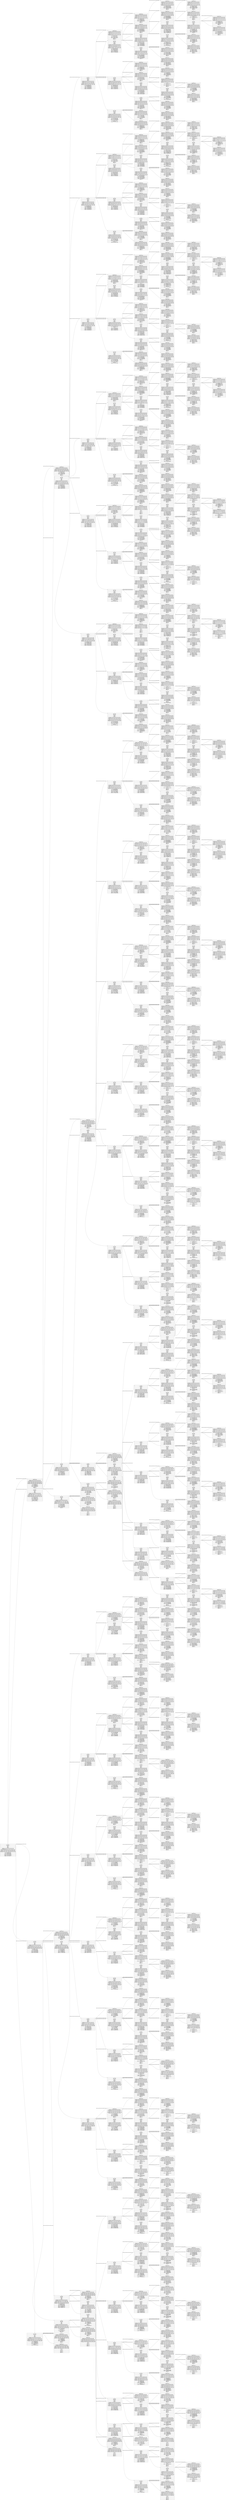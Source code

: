 digraph g {  graph [ rankdir = "LR"];node [fontsize = "16" shape = "ellipse"]; edge [];"node0"[label="<f0>0| bet1: 100.0| bet2: 100.0| street: 1| board: | depth: 9| abs_range1: 0.167, 0.167, 0.167, 0.167, 0.167, 0.167, | abs_range2: 0.167, 0.167, 0.167, 0.167, 0.167, 0.167, | cf_values1: 89.359, 89.359, -12.912, -12.912, -115.184, -115.184, | cf_values2: 115.184, 115.184, 12.912, 12.912, -89.359, -89.359, | cf_values_br1: 351.042, 351.042, 169.792, 169.792, 44.271, 44.271, | cf_values_br2: 313.411, 313.411, 127.604, 127.604, 47.005, 47.005, | cfv1: -12.912331581115723| cfv2: 12.912332534790039| cfv_br1: 188.36807250976562| cfv_br2: 162.67361450195312| epsilon1: 201.28041076660156| epsilon2: 149.7612762451172" shape = "record"];"node1"[label="<f0>1| TERMINAL FOLD| abs_range1: 0.042, 0.042, 0.042, 0.042, 0.042, 0.042, | abs_range2: 0.167, 0.167, 0.167, 0.167, 0.167, 0.167, | cf_values1: -83.333, -83.333, -83.333, -83.333, -83.333, -83.333, | cf_values2: 20.833, 20.833, 20.833, 20.833, 20.833, 20.833, | cf_values_br1: -83.333, -83.333, -83.333, -83.333, -83.333, -83.333, | cf_values_br2: 20.833, 20.833, 20.833, 20.833, 20.833, 20.833, | cfv1: -20.83333396911621| cfv2: 20.83333396911621| cfv_br1: -20.83333396911621| cfv_br2: 20.83333396911621| epsilon1: 0.0| epsilon2: 0.0" shape = "record"];"node2"[label="<f0>1| bet1: 100.0| bet2: 100.0| street: 1| board: | depth: 8| abs_range1: 0.042, 0.042, 0.042, 0.042, 0.042, 0.042, | abs_range2: 0.167, 0.167, 0.167, 0.167, 0.167, 0.167, | cf_values1: 106.800, 106.800, 4.774, 4.774, -97.251, -97.251, | cf_values2: 24.313, 24.313, -1.194, -1.194, -26.700, -26.700, | cf_values_br1: 295.312, 295.312, 122.396, 122.396, 44.271, 44.271, | cf_values_br2: 90.495, 90.495, 45.312, 45.312, 21.484, 21.484, | cfv1: 1.1935770511627197| cfv2: -1.1935759782791138| cfv_br1: 38.49826431274414| cfv_br2: 52.43055725097656| epsilon1: 37.3046875| epsilon2: 53.6241340637207" shape = "record"];"node3"[label="<f0>0| TERMINAL FOLD| abs_range1: 0.042, 0.042, 0.042, 0.042, 0.042, 0.042, | abs_range2: 0.042, 0.042, 0.042, 0.042, 0.042, 0.042, | cf_values1: 20.833, 20.833, 20.833, 20.833, 20.833, 20.833, | cf_values2: -20.833, -20.833, -20.833, -20.833, -20.833, -20.833, | cf_values_br1: 20.833, 20.833, 20.833, 20.833, 20.833, 20.833, | cf_values_br2: -20.833, -20.833, -20.833, -20.833, -20.833, -20.833, | cfv1: 5.208333492279053| cfv2: -5.208333492279053| cfv_br1: 5.208333492279053| cfv_br2: -5.208333492279053| epsilon1: 0.0| epsilon2: 0.0" shape = "record"];"node4"[label="<f0>-1| bet1: 100.0| bet2: 100.0| street: 1| board: | depth: 7| abs_range1: 0.042, 0.042, 0.042, 0.042, 0.042, 0.042, | abs_range2: 0.042, 0.042, 0.042, 0.042, 0.042, 0.042, | cf_values1: 23.307, 23.307, -1.953, -1.953, -27.214, -27.214, | cf_values2: 27.214, 27.214, 1.953, 1.953, -23.307, -23.307, | cf_values_br1: 72.396, 72.396, 46.354, 46.354, 20.312, 20.312, | cf_values_br2: 69.141, 69.141, 45.312, 45.312, 21.484, 21.484, | cfv1: -0.4882809519767761| cfv2: 0.4882816672325134| cfv_br1: 11.588541984558105| cfv_br2: 11.328125953674316| epsilon1: 12.076823234558105| epsilon2: 10.839844703674316" shape = "record"];"node5"[label="<f0>0| bet1: 100.0| bet2: 100.0| street: 2| board: Ah| depth: 6| abs_range1: 0.000, 0.010, 0.010, 0.010, 0.010, 0.010, | abs_range2: 0.000, 0.010, 0.010, 0.010, 0.010, 0.010, | cf_values1: 0.000, 12.240, 2.767, 2.767, -9.863, -9.863, | cf_values2: 0.000, 13.021, 3.548, 3.548, -9.082, -9.082, | cf_values_br1: -0.000, 27.604, 11.198, 11.198, -1.823, -1.823, | cf_values_br2: 0.000, 28.776, 10.091, 10.091, -1.823, -1.823, | cfv1: -0.020345035940408707| cfv2: 0.020345069468021393| cfv_br1: 0.4828559160232544| cfv_br2: 0.4720052480697632| epsilon1: 0.5032009482383728| epsilon2: 0.4516601860523224" shape = "record"];"node6"[label="<f0>1| TERMINAL FOLD| abs_range1: 0.000, 0.003, 0.003, 0.003, 0.003, 0.003, | abs_range2: 0.000, 0.010, 0.010, 0.010, 0.010, 0.010, | cf_values1: -0.000, -4.167, -4.167, -4.167, -4.167, -4.167, | cf_values2: 0.000, 1.042, 1.042, 1.042, 1.042, 1.042, | cf_values_br1: -0.000, -4.167, -4.167, -4.167, -4.167, -4.167, | cf_values_br2: 0.000, 1.042, 1.042, 1.042, 1.042, 1.042, | cfv1: -0.0542534776031971| cfv2: 0.0542534776031971| cfv_br1: -0.0542534776031971| cfv_br2: 0.0542534776031971| epsilon1: 0.0| epsilon2: 0.0" shape = "record"];"node7"[label="<f0>1| bet1: 100.0| bet2: 100.0| street: 2| board: Ah| depth: 5| abs_range1: 0.000, 0.003, 0.003, 0.003, 0.003, 0.003, | abs_range2: 0.000, 0.010, 0.010, 0.010, 0.010, 0.010, | cf_values1: 0.000, 11.458, 3.255, 3.255, -7.682, -7.682, | cf_values2: 0.000, 2.604, 0.553, 0.553, -2.181, -2.181, | cf_values_br1: 0.000, 22.917, 7.552, 7.552, -1.823, -1.823, | cf_values_br2: -0.000, 6.901, 2.799, 2.799, -0.781, -0.781, | cfv1: 0.00678168423473835| cfv2: -0.006781687028706074| cfv_br1: 0.0895182341337204| cfv_br2: 0.1139322966337204| epsilon1: 0.0827365517616272| epsilon2: 0.1207139864563942" shape = "record"];"node8"[label="<f0>0| TERMINAL FOLD| abs_range1: 0.000, 0.003, 0.003, 0.003, 0.003, 0.003, | abs_range2: 0.000, 0.003, 0.003, 0.003, 0.003, 0.003, | cf_values1: 0.000, 1.042, 1.042, 1.042, 1.042, 1.042, | cf_values2: -0.000, -1.042, -1.042, -1.042, -1.042, -1.042, | cf_values_br1: 0.000, 1.042, 1.042, 1.042, 1.042, 1.042, | cf_values_br2: -0.000, -1.042, -1.042, -1.042, -1.042, -1.042, | cfv1: 0.013563369400799274| cfv2: -0.013563369400799274| cfv_br1: 0.013563369400799274| cfv_br2: -0.013563369400799274| epsilon1: 0.0| epsilon2: 0.0" shape = "record"];"node9"[label="<f0>0| TERMINAL CALL| abs_range1: 0.000, 0.003, 0.003, 0.003, 0.003, 0.003, | abs_range2: 0.000, 0.003, 0.003, 0.003, 0.003, 0.003, | cf_values1: 0.000, 1.042, 0.260, 0.260, -0.781, -0.781, | cf_values2: 0.000, 1.042, 0.260, 0.260, -0.781, -0.781, | cf_values_br1: 0.000, 1.042, 0.260, 0.260, -0.781, -0.781, | cf_values_br2: 0.000, 1.042, 0.260, 0.260, -0.781, -0.781, | cfv1: 2.3283064365386963e-10| cfv2: 2.3283064365386963e-10| cfv_br1: 2.3283064365386963e-10| cfv_br2: 2.3283064365386963e-10| epsilon1: 0.0| epsilon2: 0.0" shape = "record"];"node10"[label="<f0>0| bet1: 100.0| bet2: 300.0| street: 2| board: Ah| depth: 4| abs_range1: 0.000, 0.003, 0.003, 0.003, 0.003, 0.003, | abs_range2: 0.000, 0.003, 0.003, 0.003, 0.003, 0.003, | cf_values1: 0.000, 3.646, 0.911, 0.911, -2.734, -2.734, | cf_values2: 0.000, 3.646, 0.911, 0.911, -2.734, -2.734, | cf_values_br1: -0.000, 8.333, 3.125, 3.125, -1.042, -1.042, | cf_values_br2: 0.000, 6.901, 2.799, 2.799, -1.107, -1.107, | cfv1: -4.656612873077393e-10| cfv2: 9.313225746154785e-10| cfv_br1: 0.0325520858168602| cfv_br2: 0.0267876535654068| epsilon1: 0.0325520858168602| epsilon2: 0.0267876535654068" shape = "record"];"node11"[label="<f0>1| TERMINAL FOLD| abs_range1: 0.000, 0.001, 0.001, 0.001, 0.001, 0.001, | abs_range2: 0.000, 0.003, 0.003, 0.003, 0.003, 0.003, | cf_values1: -0.000, -1.042, -1.042, -1.042, -1.042, -1.042, | cf_values2: 0.000, 0.260, 0.260, 0.260, 0.260, 0.260, | cf_values_br1: -0.000, -1.042, -1.042, -1.042, -1.042, -1.042, | cf_values_br2: 0.000, 0.260, 0.260, 0.260, 0.260, 0.260, | cfv1: -0.0033908423501998186| cfv2: 0.0033908423501998186| cfv_br1: -0.0033908423501998186| cfv_br2: 0.0033908423501998186| epsilon1: 0.0| epsilon2: 0.0" shape = "record"];"node12"[label="<f0>1| TERMINAL CALL| abs_range1: 0.000, 0.001, 0.001, 0.001, 0.001, 0.001, | abs_range2: 0.000, 0.003, 0.003, 0.003, 0.003, 0.003, | cf_values1: 0.000, 3.125, 0.781, 0.781, -2.344, -2.344, | cf_values2: 0.000, 0.781, 0.195, 0.195, -0.586, -0.586, | cf_values_br1: 0.000, 3.125, 0.781, 0.781, -2.344, -2.344, | cf_values_br2: 0.000, 0.781, 0.195, 0.195, -0.586, -0.586, | cfv1: 2.3283064365386963e-10| cfv2: 2.3283064365386963e-10| cfv_br1: 2.3283064365386963e-10| cfv_br2: 2.3283064365386963e-10| epsilon1: 0.0| epsilon2: 0.0" shape = "record"];"node13"[label="<f0>1| bet1: 900.0| bet2: 300.0| street: 2| board: Ah| depth: 3| abs_range1: 0.000, 0.001, 0.001, 0.001, 0.001, 0.001, | abs_range2: 0.000, 0.003, 0.003, 0.003, 0.003, 0.003, | cf_values1: 0.000, 4.688, 0.781, 0.781, -4.427, -4.427, | cf_values2: 0.000, 1.432, 0.456, 0.456, -0.846, -0.846, | cf_values_br1: 0.000, 8.333, 2.865, 2.865, -4.427, -4.427, | cf_values_br2: -0.000, 2.734, 1.562, 1.562, 0.000, 0.000, | cfv1: -0.0016954212915152311| cfv2: 0.0016954210586845875| cfv_br1: 0.003390842117369175| cfv_br2: 0.015258789993822575| epsilon1: 0.00508626364171505| epsilon2: 0.0135633684694767" shape = "record"];"node14"[label="<f0>0| TERMINAL FOLD| abs_range1: 0.000, 0.001, 0.001, 0.001, 0.001, 0.001, | abs_range2: 0.000, 0.001, 0.001, 0.001, 0.001, 0.001, | cf_values1: 0.000, 1.042, 1.042, 1.042, 1.042, 1.042, | cf_values2: -0.000, -0.781, -0.781, -0.781, -0.781, -0.781, | cf_values_br1: 0.000, 1.042, 1.042, 1.042, 1.042, 1.042, | cf_values_br2: -0.000, -0.781, -0.781, -0.781, -0.781, -0.781, | cfv1: 0.0033908423501998186| cfv2: -0.003390842117369175| cfv_br1: 0.0033908423501998186| cfv_br2: -0.003390842117369175| epsilon1: 0.0| epsilon2: 0.0" shape = "record"];"node15"[label="<f0>0| TERMINAL CALL| abs_range1: 0.000, 0.001, 0.001, 0.001, 0.001, 0.001, | abs_range2: 0.000, 0.001, 0.001, 0.001, 0.001, 0.001, | cf_values1: 0.000, 3.125, 0.781, 0.781, -2.344, -2.344, | cf_values2: 0.000, 2.344, 0.586, 0.586, -1.758, -1.758, | cf_values_br1: 0.000, 3.125, 0.781, 0.781, -2.344, -2.344, | cf_values_br2: 0.000, 2.344, 0.586, 0.586, -1.758, -1.758, | cfv1: -2.3283064365386963e-10| cfv2: 0.0| cfv_br1: -2.3283064365386963e-10| cfv_br2: 0.0| epsilon1: 0.0| epsilon2: 0.0" shape = "record"];"node16"[label="<f0>0| bet1: 900.0| bet2: 1200.0| street: 2| board: Ah| depth: 2| abs_range1: 0.000, 0.001, 0.001, 0.001, 0.001, 0.001, | abs_range2: 0.000, 0.001, 0.001, 0.001, 0.001, 0.001, | cf_values1: 0.000, 0.521, -1.042, -1.042, -3.125, -3.125, | cf_values2: 0.000, 2.734, 1.562, 1.562, 0.000, 0.000, | cf_values_br1: -0.000, 4.167, 1.042, 1.042, -3.125, -3.125, | cf_values_br2: 0.000, 2.734, 1.562, 1.562, 0.000, 0.000, | cfv1: -0.00508626364171505| cfv2: 0.00508626364171505| cfv_br1: 2.3283064365386963e-10| cfv_br2: 0.00508626364171505| epsilon1: 0.00508626364171505| epsilon2: 0.0" shape = "record"];"node17"[label="<f0>1| TERMINAL FOLD| abs_range1: 0.000, 0.000, 0.000, 0.000, 0.000, 0.000, | abs_range2: 0.000, 0.001, 0.001, 0.001, 0.001, 0.001, | cf_values1: -0.000, -3.125, -3.125, -3.125, -3.125, -3.125, | cf_values2: 0.000, 1.172, 1.172, 1.172, 1.172, 1.172, | cf_values_br1: -0.000, -3.125, -3.125, -3.125, -3.125, -3.125, | cf_values_br2: 0.000, 1.172, 1.172, 1.172, 1.172, 1.172, | cfv1: -0.00508626364171505| cfv2: 0.00508626364171505| cfv_br1: -0.00508626364171505| cfv_br2: 0.00508626364171505| epsilon1: 0.0| epsilon2: 0.0" shape = "record"];"node18"[label="<f0>1| TERMINAL CALL| abs_range1: 0.000, 0.000, 0.000, 0.000, 0.000, 0.000, | abs_range2: 0.000, 0.001, 0.001, 0.001, 0.001, 0.001, | cf_values1: 0.000, 4.167, 1.042, 1.042, -3.125, -3.125, | cf_values2: 0.000, 1.562, 0.391, 0.391, -1.172, -1.172, | cf_values_br1: 0.000, 4.167, 1.042, 1.042, -3.125, -3.125, | cf_values_br2: 0.000, 1.562, 0.391, 0.391, -1.172, -1.172, | cfv1: -1.1641532182693481e-10| cfv2: -5.820766091346741e-11| cfv_br1: -1.1641532182693481e-10| cfv_br2: -5.820766091346741e-11| epsilon1: 0.0| epsilon2: 0.0" shape = "record"];"node19"[label="<f0>1| bet1: 1200.0| bet2: 300.0| street: 2| board: Ah| depth: 2| abs_range1: 0.000, 0.001, 0.001, 0.001, 0.001, 0.001, | abs_range2: 0.000, 0.003, 0.003, 0.003, 0.003, 0.003, | cf_values1: 0.000, 7.812, 3.125, 3.125, -3.125, -3.125, | cf_values2: 0.000, 1.172, 0.000, 0.000, -1.562, -1.562, | cf_values_br1: 0.000, 7.812, 3.125, 3.125, -3.125, -3.125, | cf_values_br2: -0.000, 3.125, 0.781, 0.781, -0.781, -0.781, | cfv1: 0.0050862631760537624| cfv2: -0.00508626364171505| cfv_br1: 0.0050862631760537624| cfv_br2: 0.00813802145421505| epsilon1: 0.0| epsilon2: 0.0132242850959301" shape = "record"];"node20"[label="<f0>0| TERMINAL FOLD| abs_range1: 0.000, 0.001, 0.001, 0.001, 0.001, 0.001, | abs_range2: 0.000, 0.001, 0.001, 0.001, 0.001, 0.001, | cf_values1: 0.000, 1.562, 1.562, 1.562, 1.562, 1.562, | cf_values2: -0.000, -0.781, -0.781, -0.781, -0.781, -0.781, | cf_values_br1: 0.000, 1.562, 1.562, 1.562, 1.562, 1.562, | cf_values_br2: -0.000, -0.781, -0.781, -0.781, -0.781, -0.781, | cfv1: 0.00508626364171505| cfv2: -0.00508626364171505| cfv_br1: 0.00508626364171505| cfv_br2: -0.00508626364171505| epsilon1: 0.0| epsilon2: 0.0" shape = "record"];"node21"[label="<f0>0| TERMINAL CALL| abs_range1: 0.000, 0.001, 0.001, 0.001, 0.001, 0.001, | abs_range2: 0.000, 0.001, 0.001, 0.001, 0.001, 0.001, | cf_values1: 0.000, 6.250, 1.562, 1.562, -4.688, -4.688, | cf_values2: 0.000, 3.125, 0.781, 0.781, -2.344, -2.344, | cf_values_br1: 0.000, 6.250, 1.562, 1.562, -4.688, -4.688, | cf_values_br2: 0.000, 3.125, 0.781, 0.781, -2.344, -2.344, | cfv1: 4.656612873077393e-10| cfv2: 4.656612873077393e-10| cfv_br1: 4.656612873077393e-10| cfv_br2: 4.656612873077393e-10| epsilon1: 0.0| epsilon2: 0.0" shape = "record"];"node22"[label="<f0>0| bet1: 100.0| bet2: 1200.0| street: 2| board: Ah| depth: 2| abs_range1: 0.000, 0.003, 0.003, 0.003, 0.003, 0.003, | abs_range2: 0.000, 0.003, 0.003, 0.003, 0.003, 0.003, | cf_values1: 0.000, 5.729, 1.042, 1.042, -5.208, -5.208, | cf_values2: 0.000, 6.771, 2.083, 2.083, -4.167, -4.167, | cf_values_br1: -0.000, 12.500, 3.125, 3.125, -1.042, -1.042, | cf_values_br2: 0.000, 6.771, 2.083, 2.083, -4.167, -4.167, | cfv1: -0.0067816851660609245| cfv2: 0.006781687960028648| cfv_br1: 0.0434027798473835| cfv_br2: 0.006781687960028648| epsilon1: 0.050184465944767| epsilon2: 0.0" shape = "record"];"node23"[label="<f0>1| TERMINAL FOLD| abs_range1: 0.000, 0.001, 0.001, 0.001, 0.001, 0.001, | abs_range2: 0.000, 0.003, 0.003, 0.003, 0.003, 0.003, | cf_values1: -0.000, -1.042, -1.042, -1.042, -1.042, -1.042, | cf_values2: 0.000, 0.521, 0.521, 0.521, 0.521, 0.521, | cf_values_br1: -0.000, -1.042, -1.042, -1.042, -1.042, -1.042, | cf_values_br2: 0.000, 0.521, 0.521, 0.521, 0.521, 0.521, | cfv1: -0.006781684700399637| cfv2: 0.006781684700399637| cfv_br1: -0.006781684700399637| cfv_br2: 0.006781684700399637| epsilon1: 0.0| epsilon2: 0.0" shape = "record"];"node24"[label="<f0>1| TERMINAL CALL| abs_range1: 0.000, 0.001, 0.001, 0.001, 0.001, 0.001, | abs_range2: 0.000, 0.003, 0.003, 0.003, 0.003, 0.003, | cf_values1: 0.000, 12.500, 3.125, 3.125, -9.375, -9.375, | cf_values2: 0.000, 6.250, 1.562, 1.562, -4.688, -4.688, | cf_values_br1: 0.000, 12.500, 3.125, 3.125, -9.375, -9.375, | cf_values_br2: 0.000, 6.250, 1.562, 1.562, -4.688, -4.688, | cfv1: 1.862645149230957e-09| cfv2: 1.862645149230957e-09| cfv_br1: 1.862645149230957e-09| cfv_br2: 1.862645149230957e-09| epsilon1: 0.0| epsilon2: 0.0" shape = "record"];"node25"[label="<f0>1| bet1: 300.0| bet2: 100.0| street: 2| board: Ah| depth: 4| abs_range1: 0.000, 0.003, 0.003, 0.003, 0.003, 0.003, | abs_range2: 0.000, 0.010, 0.010, 0.010, 0.010, 0.010, | cf_values1: 0.000, 14.583, 3.646, 3.646, -10.938, -10.938, | cf_values2: 0.000, 3.646, 0.911, 0.911, -2.734, -2.734, | cf_values_br1: 0.000, 27.604, 11.198, 11.198, -4.427, -4.427, | cf_values_br2: -0.000, 8.333, 3.125, 3.125, -1.042, -1.042, | cfv1: 3.725290298461914e-09| cfv2: -1.862645149230957e-09| cfv_br1: 0.1071506142616272| cfv_br2: 0.1302083432674408| epsilon1: 0.1071506142616272| epsilon2: 0.1302083432674408" shape = "record"];"node26"[label="<f0>0| TERMINAL FOLD| abs_range1: 0.000, 0.003, 0.003, 0.003, 0.003, 0.003, | abs_range2: 0.000, 0.003, 0.003, 0.003, 0.003, 0.003, | cf_values1: 0.000, 1.042, 1.042, 1.042, 1.042, 1.042, | cf_values2: -0.000, -1.042, -1.042, -1.042, -1.042, -1.042, | cf_values_br1: 0.000, 1.042, 1.042, 1.042, 1.042, 1.042, | cf_values_br2: -0.000, -1.042, -1.042, -1.042, -1.042, -1.042, | cfv1: 0.013563369400799274| cfv2: -0.013563369400799274| cfv_br1: 0.013563369400799274| cfv_br2: -0.013563369400799274| epsilon1: 0.0| epsilon2: 0.0" shape = "record"];"node27"[label="<f0>0| TERMINAL CALL| abs_range1: 0.000, 0.003, 0.003, 0.003, 0.003, 0.003, | abs_range2: 0.000, 0.003, 0.003, 0.003, 0.003, 0.003, | cf_values1: 0.000, 3.125, 0.781, 0.781, -2.344, -2.344, | cf_values2: 0.000, 3.125, 0.781, 0.781, -2.344, -2.344, | cf_values_br1: 0.000, 3.125, 0.781, 0.781, -2.344, -2.344, | cf_values_br2: 0.000, 3.125, 0.781, 0.781, -2.344, -2.344, | cfv1: 9.313225746154785e-10| cfv2: 9.313225746154785e-10| cfv_br1: 9.313225746154785e-10| cfv_br2: 9.313225746154785e-10| epsilon1: 0.0| epsilon2: 0.0" shape = "record"];"node28"[label="<f0>0| bet1: 300.0| bet2: 900.0| street: 2| board: Ah| depth: 3| abs_range1: 0.000, 0.003, 0.003, 0.003, 0.003, 0.003, | abs_range2: 0.000, 0.003, 0.003, 0.003, 0.003, 0.003, | cf_values1: 0.000, 5.729, 1.823, 1.823, -3.385, -3.385, | cf_values2: 0.000, 4.688, 0.781, 0.781, -4.427, -4.427, | cf_values_br1: -0.000, 10.938, 6.250, 6.250, 0.000, 0.000, | cf_values_br2: 0.000, 8.333, 2.865, 2.865, -4.427, -4.427, | cfv1: 0.00678168423473835| cfv2: -0.0067816851660609245| cfv_br1: 0.0610351599752903| cfv_br2: 0.0135633684694767| epsilon1: 0.0542534738779068| epsilon2: 0.0203450545668602" shape = "record"];"node29"[label="<f0>1| TERMINAL FOLD| abs_range1: 0.000, 0.001, 0.001, 0.001, 0.001, 0.001, | abs_range2: 0.000, 0.003, 0.003, 0.003, 0.003, 0.003, | cf_values1: -0.000, -3.125, -3.125, -3.125, -3.125, -3.125, | cf_values2: 0.000, 1.042, 1.042, 1.042, 1.042, 1.042, | cf_values_br1: -0.000, -3.125, -3.125, -3.125, -3.125, -3.125, | cf_values_br2: 0.000, 1.042, 1.042, 1.042, 1.042, 1.042, | cfv1: -0.0135633684694767| cfv2: 0.013563369400799274| cfv_br1: -0.0135633684694767| cfv_br2: 0.013563369400799274| epsilon1: 0.0| epsilon2: 0.0" shape = "record"];"node30"[label="<f0>1| TERMINAL CALL| abs_range1: 0.000, 0.001, 0.001, 0.001, 0.001, 0.001, | abs_range2: 0.000, 0.003, 0.003, 0.003, 0.003, 0.003, | cf_values1: 0.000, 9.375, 2.344, 2.344, -7.031, -7.031, | cf_values2: 0.000, 3.125, 0.781, 0.781, -2.344, -2.344, | cf_values_br1: 0.000, 9.375, 2.344, 2.344, -7.031, -7.031, | cf_values_br2: 0.000, 3.125, 0.781, 0.781, -2.344, -2.344, | cfv1: 0.0| cfv2: -9.313225746154785e-10| cfv_br1: 0.0| cfv_br2: -9.313225746154785e-10| epsilon1: 0.0| epsilon2: 0.0" shape = "record"];"node31"[label="<f0>1| bet1: 1200.0| bet2: 900.0| street: 2| board: Ah| depth: 2| abs_range1: 0.000, 0.001, 0.001, 0.001, 0.001, 0.001, | abs_range2: 0.000, 0.003, 0.003, 0.003, 0.003, 0.003, | cf_values1: 0.000, 10.938, 6.250, 6.250, 0.000, 0.000, | cf_values2: 0.000, 0.521, -1.042, -1.042, -3.125, -3.125, | cf_values_br1: 0.000, 10.938, 6.250, 6.250, 0.000, 0.000, | cf_values_br2: -0.000, 4.167, 1.042, 1.042, -3.125, -3.125, | cfv1: 0.0203450545668602| cfv2: -0.0203450545668602| cfv_br1: 0.0203450545668602| cfv_br2: 9.313225746154785e-10| epsilon1: 0.0| epsilon2: 0.0203450545668602" shape = "record"];"node32"[label="<f0>0| TERMINAL FOLD| abs_range1: 0.000, 0.001, 0.001, 0.001, 0.001, 0.001, | abs_range2: 0.000, 0.001, 0.001, 0.001, 0.001, 0.001, | cf_values1: 0.000, 4.688, 4.688, 4.688, 4.688, 4.688, | cf_values2: -0.000, -3.125, -3.125, -3.125, -3.125, -3.125, | cf_values_br1: 0.000, 4.688, 4.688, 4.688, 4.688, 4.688, | cf_values_br2: -0.000, -3.125, -3.125, -3.125, -3.125, -3.125, | cfv1: 0.0203450545668602| cfv2: -0.0203450545668602| cfv_br1: 0.0203450545668602| cfv_br2: -0.0203450545668602| epsilon1: 0.0| epsilon2: 0.0" shape = "record"];"node33"[label="<f0>0| TERMINAL CALL| abs_range1: 0.000, 0.001, 0.001, 0.001, 0.001, 0.001, | abs_range2: 0.000, 0.001, 0.001, 0.001, 0.001, 0.001, | cf_values1: 0.000, 6.250, 1.562, 1.562, -4.688, -4.688, | cf_values2: 0.000, 4.167, 1.042, 1.042, -3.125, -3.125, | cf_values_br1: 0.000, 6.250, 1.562, 1.562, -4.688, -4.688, | cf_values_br2: 0.000, 4.167, 1.042, 1.042, -3.125, -3.125, | cfv1: -2.3283064365386963e-10| cfv2: -4.656612873077393e-10| cfv_br1: -2.3283064365386963e-10| cfv_br2: -4.656612873077393e-10| epsilon1: 0.0| epsilon2: 0.0" shape = "record"];"node34"[label="<f0>0| bet1: 300.0| bet2: 1200.0| street: 2| board: Ah| depth: 2| abs_range1: 0.000, 0.003, 0.003, 0.003, 0.003, 0.003, | abs_range2: 0.000, 0.003, 0.003, 0.003, 0.003, 0.003, | cf_values1: 0.000, 4.688, 0.000, 0.000, -6.250, -6.250, | cf_values2: 0.000, 7.812, 3.125, 3.125, -3.125, -3.125, | cf_values_br1: -0.000, 12.500, 3.125, 3.125, -3.125, -3.125, | cf_values_br2: 0.000, 7.812, 3.125, 3.125, -3.125, -3.125, | cfv1: -0.0203450545668602| cfv2: 0.02034505270421505| cfv_br1: 0.0325520858168602| cfv_br2: 0.02034505270421505| epsilon1: 0.0528971403837204| epsilon2: 0.0" shape = "record"];"node35"[label="<f0>1| TERMINAL FOLD| abs_range1: 0.000, 0.001, 0.001, 0.001, 0.001, 0.001, | abs_range2: 0.000, 0.003, 0.003, 0.003, 0.003, 0.003, | cf_values1: -0.000, -3.125, -3.125, -3.125, -3.125, -3.125, | cf_values2: 0.000, 1.562, 1.562, 1.562, 1.562, 1.562, | cf_values_br1: -0.000, -3.125, -3.125, -3.125, -3.125, -3.125, | cf_values_br2: 0.000, 1.562, 1.562, 1.562, 1.562, 1.562, | cfv1: -0.0203450545668602| cfv2: 0.0203450545668602| cfv_br1: -0.0203450545668602| cfv_br2: 0.0203450545668602| epsilon1: 0.0| epsilon2: 0.0" shape = "record"];"node36"[label="<f0>1| TERMINAL CALL| abs_range1: 0.000, 0.001, 0.001, 0.001, 0.001, 0.001, | abs_range2: 0.000, 0.003, 0.003, 0.003, 0.003, 0.003, | cf_values1: 0.000, 12.500, 3.125, 3.125, -9.375, -9.375, | cf_values2: 0.000, 6.250, 1.562, 1.562, -4.688, -4.688, | cf_values_br1: 0.000, 12.500, 3.125, 3.125, -9.375, -9.375, | cf_values_br2: 0.000, 6.250, 1.562, 1.562, -4.688, -4.688, | cfv1: 1.862645149230957e-09| cfv2: 1.862645149230957e-09| cfv_br1: 1.862645149230957e-09| cfv_br2: 1.862645149230957e-09| epsilon1: 0.0| epsilon2: 0.0" shape = "record"];"node37"[label="<f0>1| bet1: 1200.0| bet2: 100.0| street: 2| board: Ah| depth: 2| abs_range1: 0.000, 0.003, 0.003, 0.003, 0.003, 0.003, | abs_range2: 0.000, 0.010, 0.010, 0.010, 0.010, 0.010, | cf_values1: 0.000, 27.083, 8.333, 8.333, -16.667, -16.667, | cf_values2: 0.000, 5.729, 1.042, 1.042, -5.208, -5.208, | cf_values_br1: 0.000, 27.083, 8.333, 8.333, -16.667, -16.667, | cf_values_br2: -0.000, 12.500, 3.125, 3.125, -1.042, -1.042, | cfv1: 0.027126751840114594| cfv2: -0.027126740664243698| cfv_br1: 0.027126751840114594| cfv_br2: 0.173611119389534| epsilon1: 0.0| epsilon2: 0.200737863779068" shape = "record"];"node38"[label="<f0>0| TERMINAL FOLD| abs_range1: 0.000, 0.003, 0.003, 0.003, 0.003, 0.003, | abs_range2: 0.000, 0.005, 0.005, 0.005, 0.005, 0.005, | cf_values1: 0.000, 2.083, 2.083, 2.083, 2.083, 2.083, | cf_values2: -0.000, -1.042, -1.042, -1.042, -1.042, -1.042, | cf_values_br1: 0.000, 2.083, 2.083, 2.083, 2.083, 2.083, | cf_values_br2: -0.000, -1.042, -1.042, -1.042, -1.042, -1.042, | cfv1: 0.02712673880159855| cfv2: -0.02712673880159855| cfv_br1: 0.02712673880159855| cfv_br2: -0.02712673880159855| epsilon1: 0.0| epsilon2: 0.0" shape = "record"];"node39"[label="<f0>0| TERMINAL CALL| abs_range1: 0.000, 0.003, 0.003, 0.003, 0.003, 0.003, | abs_range2: 0.000, 0.005, 0.005, 0.005, 0.005, 0.005, | cf_values1: 0.000, 25.000, 6.250, 6.250, -18.750, -18.750, | cf_values2: 0.000, 12.500, 3.125, 3.125, -9.375, -9.375, | cf_values_br1: 0.000, 25.000, 6.250, 6.250, -18.750, -18.750, | cf_values_br2: 0.000, 12.500, 3.125, 3.125, -9.375, -9.375, | cfv1: 7.450580596923828e-09| cfv2: 7.450580596923828e-09| cfv_br1: 7.450580596923828e-09| cfv_br2: 7.450580596923828e-09| epsilon1: 0.0| epsilon2: 0.0" shape = "record"];"node40"[label="<f0>0| bet1: 100.0| bet2: 100.0| street: 2| board: As| depth: 6| abs_range1: 0.010, 0.000, 0.010, 0.010, 0.010, 0.010, | abs_range2: 0.010, 0.000, 0.010, 0.010, 0.010, 0.010, | cf_values1: 12.240, 0.000, 2.767, 2.767, -9.863, -9.863, | cf_values2: 13.021, 0.000, 3.548, 3.548, -9.082, -9.082, | cf_values_br1: 27.604, -0.000, 11.198, 11.198, -1.823, -1.823, | cf_values_br2: 28.776, 0.000, 10.091, 10.091, -1.823, -1.823, | cfv1: -0.020345035940408707| cfv2: 0.020345069468021393| cfv_br1: 0.4828559160232544| cfv_br2: 0.4720052480697632| epsilon1: 0.5032009482383728| epsilon2: 0.4516601860523224" shape = "record"];"node41"[label="<f0>1| TERMINAL FOLD| abs_range1: 0.003, 0.000, 0.003, 0.003, 0.003, 0.003, | abs_range2: 0.010, 0.000, 0.010, 0.010, 0.010, 0.010, | cf_values1: -4.167, -0.000, -4.167, -4.167, -4.167, -4.167, | cf_values2: 1.042, 0.000, 1.042, 1.042, 1.042, 1.042, | cf_values_br1: -4.167, -0.000, -4.167, -4.167, -4.167, -4.167, | cf_values_br2: 1.042, 0.000, 1.042, 1.042, 1.042, 1.042, | cfv1: -0.0542534776031971| cfv2: 0.0542534776031971| cfv_br1: -0.0542534776031971| cfv_br2: 0.0542534776031971| epsilon1: 0.0| epsilon2: 0.0" shape = "record"];"node42"[label="<f0>1| bet1: 100.0| bet2: 100.0| street: 2| board: As| depth: 5| abs_range1: 0.003, 0.000, 0.003, 0.003, 0.003, 0.003, | abs_range2: 0.010, 0.000, 0.010, 0.010, 0.010, 0.010, | cf_values1: 11.458, 0.000, 3.255, 3.255, -7.682, -7.682, | cf_values2: 2.604, 0.000, 0.553, 0.553, -2.181, -2.181, | cf_values_br1: 22.917, 0.000, 7.552, 7.552, -1.823, -1.823, | cf_values_br2: 6.901, -0.000, 2.799, 2.799, -0.781, -0.781, | cfv1: 0.00678168423473835| cfv2: -0.006781687028706074| cfv_br1: 0.0895182341337204| cfv_br2: 0.1139322966337204| epsilon1: 0.0827365517616272| epsilon2: 0.1207139864563942" shape = "record"];"node43"[label="<f0>0| TERMINAL FOLD| abs_range1: 0.003, 0.000, 0.003, 0.003, 0.003, 0.003, | abs_range2: 0.003, 0.000, 0.003, 0.003, 0.003, 0.003, | cf_values1: 1.042, 0.000, 1.042, 1.042, 1.042, 1.042, | cf_values2: -1.042, -0.000, -1.042, -1.042, -1.042, -1.042, | cf_values_br1: 1.042, 0.000, 1.042, 1.042, 1.042, 1.042, | cf_values_br2: -1.042, -0.000, -1.042, -1.042, -1.042, -1.042, | cfv1: 0.013563369400799274| cfv2: -0.013563369400799274| cfv_br1: 0.013563369400799274| cfv_br2: -0.013563369400799274| epsilon1: 0.0| epsilon2: 0.0" shape = "record"];"node44"[label="<f0>0| TERMINAL CALL| abs_range1: 0.003, 0.000, 0.003, 0.003, 0.003, 0.003, | abs_range2: 0.003, 0.000, 0.003, 0.003, 0.003, 0.003, | cf_values1: 1.042, 0.000, 0.260, 0.260, -0.781, -0.781, | cf_values2: 1.042, 0.000, 0.260, 0.260, -0.781, -0.781, | cf_values_br1: 1.042, 0.000, 0.260, 0.260, -0.781, -0.781, | cf_values_br2: 1.042, 0.000, 0.260, 0.260, -0.781, -0.781, | cfv1: 2.3283064365386963e-10| cfv2: 2.3283064365386963e-10| cfv_br1: 2.3283064365386963e-10| cfv_br2: 2.3283064365386963e-10| epsilon1: 0.0| epsilon2: 0.0" shape = "record"];"node45"[label="<f0>0| bet1: 100.0| bet2: 300.0| street: 2| board: As| depth: 4| abs_range1: 0.003, 0.000, 0.003, 0.003, 0.003, 0.003, | abs_range2: 0.003, 0.000, 0.003, 0.003, 0.003, 0.003, | cf_values1: 3.646, 0.000, 0.911, 0.911, -2.734, -2.734, | cf_values2: 3.646, 0.000, 0.911, 0.911, -2.734, -2.734, | cf_values_br1: 8.333, -0.000, 3.125, 3.125, -1.042, -1.042, | cf_values_br2: 6.901, 0.000, 2.799, 2.799, -1.107, -1.107, | cfv1: -4.656612873077393e-10| cfv2: 9.313225746154785e-10| cfv_br1: 0.0325520858168602| cfv_br2: 0.0267876535654068| epsilon1: 0.0325520858168602| epsilon2: 0.0267876535654068" shape = "record"];"node46"[label="<f0>1| TERMINAL FOLD| abs_range1: 0.001, 0.000, 0.001, 0.001, 0.001, 0.001, | abs_range2: 0.003, 0.000, 0.003, 0.003, 0.003, 0.003, | cf_values1: -1.042, -0.000, -1.042, -1.042, -1.042, -1.042, | cf_values2: 0.260, 0.000, 0.260, 0.260, 0.260, 0.260, | cf_values_br1: -1.042, -0.000, -1.042, -1.042, -1.042, -1.042, | cf_values_br2: 0.260, 0.000, 0.260, 0.260, 0.260, 0.260, | cfv1: -0.0033908423501998186| cfv2: 0.0033908423501998186| cfv_br1: -0.0033908423501998186| cfv_br2: 0.0033908423501998186| epsilon1: 0.0| epsilon2: 0.0" shape = "record"];"node47"[label="<f0>1| TERMINAL CALL| abs_range1: 0.001, 0.000, 0.001, 0.001, 0.001, 0.001, | abs_range2: 0.003, 0.000, 0.003, 0.003, 0.003, 0.003, | cf_values1: 3.125, 0.000, 0.781, 0.781, -2.344, -2.344, | cf_values2: 0.781, 0.000, 0.195, 0.195, -0.586, -0.586, | cf_values_br1: 3.125, 0.000, 0.781, 0.781, -2.344, -2.344, | cf_values_br2: 0.781, 0.000, 0.195, 0.195, -0.586, -0.586, | cfv1: 2.3283064365386963e-10| cfv2: 2.3283064365386963e-10| cfv_br1: 2.3283064365386963e-10| cfv_br2: 2.3283064365386963e-10| epsilon1: 0.0| epsilon2: 0.0" shape = "record"];"node48"[label="<f0>1| bet1: 900.0| bet2: 300.0| street: 2| board: As| depth: 3| abs_range1: 0.001, 0.000, 0.001, 0.001, 0.001, 0.001, | abs_range2: 0.003, 0.000, 0.003, 0.003, 0.003, 0.003, | cf_values1: 4.688, 0.000, 0.781, 0.781, -4.427, -4.427, | cf_values2: 1.432, 0.000, 0.456, 0.456, -0.846, -0.846, | cf_values_br1: 8.333, 0.000, 2.865, 2.865, -4.427, -4.427, | cf_values_br2: 2.734, -0.000, 1.562, 1.562, 0.000, 0.000, | cfv1: -0.0016954212915152311| cfv2: 0.0016954210586845875| cfv_br1: 0.003390842117369175| cfv_br2: 0.015258789993822575| epsilon1: 0.00508626364171505| epsilon2: 0.0135633684694767" shape = "record"];"node49"[label="<f0>0| TERMINAL FOLD| abs_range1: 0.001, 0.000, 0.001, 0.001, 0.001, 0.001, | abs_range2: 0.001, 0.000, 0.001, 0.001, 0.001, 0.001, | cf_values1: 1.042, 0.000, 1.042, 1.042, 1.042, 1.042, | cf_values2: -0.781, -0.000, -0.781, -0.781, -0.781, -0.781, | cf_values_br1: 1.042, 0.000, 1.042, 1.042, 1.042, 1.042, | cf_values_br2: -0.781, -0.000, -0.781, -0.781, -0.781, -0.781, | cfv1: 0.0033908423501998186| cfv2: -0.003390842117369175| cfv_br1: 0.0033908423501998186| cfv_br2: -0.003390842117369175| epsilon1: 0.0| epsilon2: 0.0" shape = "record"];"node50"[label="<f0>0| TERMINAL CALL| abs_range1: 0.001, 0.000, 0.001, 0.001, 0.001, 0.001, | abs_range2: 0.001, 0.000, 0.001, 0.001, 0.001, 0.001, | cf_values1: 3.125, 0.000, 0.781, 0.781, -2.344, -2.344, | cf_values2: 2.344, 0.000, 0.586, 0.586, -1.758, -1.758, | cf_values_br1: 3.125, 0.000, 0.781, 0.781, -2.344, -2.344, | cf_values_br2: 2.344, 0.000, 0.586, 0.586, -1.758, -1.758, | cfv1: -2.3283064365386963e-10| cfv2: 0.0| cfv_br1: -2.3283064365386963e-10| cfv_br2: 0.0| epsilon1: 0.0| epsilon2: 0.0" shape = "record"];"node51"[label="<f0>0| bet1: 900.0| bet2: 1200.0| street: 2| board: As| depth: 2| abs_range1: 0.001, 0.000, 0.001, 0.001, 0.001, 0.001, | abs_range2: 0.001, 0.000, 0.001, 0.001, 0.001, 0.001, | cf_values1: 0.521, 0.000, -1.042, -1.042, -3.125, -3.125, | cf_values2: 2.734, 0.000, 1.562, 1.562, 0.000, 0.000, | cf_values_br1: 4.167, -0.000, 1.042, 1.042, -3.125, -3.125, | cf_values_br2: 2.734, 0.000, 1.562, 1.562, 0.000, 0.000, | cfv1: -0.00508626364171505| cfv2: 0.00508626364171505| cfv_br1: 2.3283064365386963e-10| cfv_br2: 0.00508626364171505| epsilon1: 0.00508626364171505| epsilon2: 0.0" shape = "record"];"node52"[label="<f0>1| TERMINAL FOLD| abs_range1: 0.000, 0.000, 0.000, 0.000, 0.000, 0.000, | abs_range2: 0.001, 0.000, 0.001, 0.001, 0.001, 0.001, | cf_values1: -3.125, -0.000, -3.125, -3.125, -3.125, -3.125, | cf_values2: 1.172, 0.000, 1.172, 1.172, 1.172, 1.172, | cf_values_br1: -3.125, -0.000, -3.125, -3.125, -3.125, -3.125, | cf_values_br2: 1.172, 0.000, 1.172, 1.172, 1.172, 1.172, | cfv1: -0.00508626364171505| cfv2: 0.00508626364171505| cfv_br1: -0.00508626364171505| cfv_br2: 0.00508626364171505| epsilon1: 0.0| epsilon2: 0.0" shape = "record"];"node53"[label="<f0>1| TERMINAL CALL| abs_range1: 0.000, 0.000, 0.000, 0.000, 0.000, 0.000, | abs_range2: 0.001, 0.000, 0.001, 0.001, 0.001, 0.001, | cf_values1: 4.167, 0.000, 1.042, 1.042, -3.125, -3.125, | cf_values2: 1.562, 0.000, 0.391, 0.391, -1.172, -1.172, | cf_values_br1: 4.167, 0.000, 1.042, 1.042, -3.125, -3.125, | cf_values_br2: 1.562, 0.000, 0.391, 0.391, -1.172, -1.172, | cfv1: -1.1641532182693481e-10| cfv2: -5.820766091346741e-11| cfv_br1: -1.1641532182693481e-10| cfv_br2: -5.820766091346741e-11| epsilon1: 0.0| epsilon2: 0.0" shape = "record"];"node54"[label="<f0>1| bet1: 1200.0| bet2: 300.0| street: 2| board: As| depth: 2| abs_range1: 0.001, 0.000, 0.001, 0.001, 0.001, 0.001, | abs_range2: 0.003, 0.000, 0.003, 0.003, 0.003, 0.003, | cf_values1: 7.812, 0.000, 3.125, 3.125, -3.125, -3.125, | cf_values2: 1.172, 0.000, 0.000, 0.000, -1.562, -1.562, | cf_values_br1: 7.812, 0.000, 3.125, 3.125, -3.125, -3.125, | cf_values_br2: 3.125, -0.000, 0.781, 0.781, -0.781, -0.781, | cfv1: 0.0050862631760537624| cfv2: -0.00508626364171505| cfv_br1: 0.0050862631760537624| cfv_br2: 0.00813802145421505| epsilon1: 0.0| epsilon2: 0.0132242850959301" shape = "record"];"node55"[label="<f0>0| TERMINAL FOLD| abs_range1: 0.001, 0.000, 0.001, 0.001, 0.001, 0.001, | abs_range2: 0.001, 0.000, 0.001, 0.001, 0.001, 0.001, | cf_values1: 1.562, 0.000, 1.562, 1.562, 1.562, 1.562, | cf_values2: -0.781, -0.000, -0.781, -0.781, -0.781, -0.781, | cf_values_br1: 1.562, 0.000, 1.562, 1.562, 1.562, 1.562, | cf_values_br2: -0.781, -0.000, -0.781, -0.781, -0.781, -0.781, | cfv1: 0.00508626364171505| cfv2: -0.00508626364171505| cfv_br1: 0.00508626364171505| cfv_br2: -0.00508626364171505| epsilon1: 0.0| epsilon2: 0.0" shape = "record"];"node56"[label="<f0>0| TERMINAL CALL| abs_range1: 0.001, 0.000, 0.001, 0.001, 0.001, 0.001, | abs_range2: 0.001, 0.000, 0.001, 0.001, 0.001, 0.001, | cf_values1: 6.250, 0.000, 1.562, 1.562, -4.688, -4.688, | cf_values2: 3.125, 0.000, 0.781, 0.781, -2.344, -2.344, | cf_values_br1: 6.250, 0.000, 1.562, 1.562, -4.688, -4.688, | cf_values_br2: 3.125, 0.000, 0.781, 0.781, -2.344, -2.344, | cfv1: 4.656612873077393e-10| cfv2: 4.656612873077393e-10| cfv_br1: 4.656612873077393e-10| cfv_br2: 4.656612873077393e-10| epsilon1: 0.0| epsilon2: 0.0" shape = "record"];"node57"[label="<f0>0| bet1: 100.0| bet2: 1200.0| street: 2| board: As| depth: 2| abs_range1: 0.003, 0.000, 0.003, 0.003, 0.003, 0.003, | abs_range2: 0.003, 0.000, 0.003, 0.003, 0.003, 0.003, | cf_values1: 5.729, 0.000, 1.042, 1.042, -5.208, -5.208, | cf_values2: 6.771, 0.000, 2.083, 2.083, -4.167, -4.167, | cf_values_br1: 12.500, -0.000, 3.125, 3.125, -1.042, -1.042, | cf_values_br2: 6.771, 0.000, 2.083, 2.083, -4.167, -4.167, | cfv1: -0.0067816851660609245| cfv2: 0.006781687960028648| cfv_br1: 0.0434027798473835| cfv_br2: 0.006781687960028648| epsilon1: 0.050184465944767| epsilon2: 0.0" shape = "record"];"node58"[label="<f0>1| TERMINAL FOLD| abs_range1: 0.001, 0.000, 0.001, 0.001, 0.001, 0.001, | abs_range2: 0.003, 0.000, 0.003, 0.003, 0.003, 0.003, | cf_values1: -1.042, -0.000, -1.042, -1.042, -1.042, -1.042, | cf_values2: 0.521, 0.000, 0.521, 0.521, 0.521, 0.521, | cf_values_br1: -1.042, -0.000, -1.042, -1.042, -1.042, -1.042, | cf_values_br2: 0.521, 0.000, 0.521, 0.521, 0.521, 0.521, | cfv1: -0.006781684700399637| cfv2: 0.006781684700399637| cfv_br1: -0.006781684700399637| cfv_br2: 0.006781684700399637| epsilon1: 0.0| epsilon2: 0.0" shape = "record"];"node59"[label="<f0>1| TERMINAL CALL| abs_range1: 0.001, 0.000, 0.001, 0.001, 0.001, 0.001, | abs_range2: 0.003, 0.000, 0.003, 0.003, 0.003, 0.003, | cf_values1: 12.500, 0.000, 3.125, 3.125, -9.375, -9.375, | cf_values2: 6.250, 0.000, 1.562, 1.562, -4.688, -4.688, | cf_values_br1: 12.500, 0.000, 3.125, 3.125, -9.375, -9.375, | cf_values_br2: 6.250, 0.000, 1.562, 1.562, -4.688, -4.688, | cfv1: 1.862645149230957e-09| cfv2: 1.862645149230957e-09| cfv_br1: 1.862645149230957e-09| cfv_br2: 1.862645149230957e-09| epsilon1: 0.0| epsilon2: 0.0" shape = "record"];"node60"[label="<f0>1| bet1: 300.0| bet2: 100.0| street: 2| board: As| depth: 4| abs_range1: 0.003, 0.000, 0.003, 0.003, 0.003, 0.003, | abs_range2: 0.010, 0.000, 0.010, 0.010, 0.010, 0.010, | cf_values1: 14.583, 0.000, 3.646, 3.646, -10.938, -10.938, | cf_values2: 3.646, 0.000, 0.911, 0.911, -2.734, -2.734, | cf_values_br1: 27.604, 0.000, 11.198, 11.198, -4.427, -4.427, | cf_values_br2: 8.333, -0.000, 3.125, 3.125, -1.042, -1.042, | cfv1: 3.725290298461914e-09| cfv2: -1.862645149230957e-09| cfv_br1: 0.1071506142616272| cfv_br2: 0.1302083432674408| epsilon1: 0.1071506142616272| epsilon2: 0.1302083432674408" shape = "record"];"node61"[label="<f0>0| TERMINAL FOLD| abs_range1: 0.003, 0.000, 0.003, 0.003, 0.003, 0.003, | abs_range2: 0.003, 0.000, 0.003, 0.003, 0.003, 0.003, | cf_values1: 1.042, 0.000, 1.042, 1.042, 1.042, 1.042, | cf_values2: -1.042, -0.000, -1.042, -1.042, -1.042, -1.042, | cf_values_br1: 1.042, 0.000, 1.042, 1.042, 1.042, 1.042, | cf_values_br2: -1.042, -0.000, -1.042, -1.042, -1.042, -1.042, | cfv1: 0.013563369400799274| cfv2: -0.013563369400799274| cfv_br1: 0.013563369400799274| cfv_br2: -0.013563369400799274| epsilon1: 0.0| epsilon2: 0.0" shape = "record"];"node62"[label="<f0>0| TERMINAL CALL| abs_range1: 0.003, 0.000, 0.003, 0.003, 0.003, 0.003, | abs_range2: 0.003, 0.000, 0.003, 0.003, 0.003, 0.003, | cf_values1: 3.125, 0.000, 0.781, 0.781, -2.344, -2.344, | cf_values2: 3.125, 0.000, 0.781, 0.781, -2.344, -2.344, | cf_values_br1: 3.125, 0.000, 0.781, 0.781, -2.344, -2.344, | cf_values_br2: 3.125, 0.000, 0.781, 0.781, -2.344, -2.344, | cfv1: 9.313225746154785e-10| cfv2: 9.313225746154785e-10| cfv_br1: 9.313225746154785e-10| cfv_br2: 9.313225746154785e-10| epsilon1: 0.0| epsilon2: 0.0" shape = "record"];"node63"[label="<f0>0| bet1: 300.0| bet2: 900.0| street: 2| board: As| depth: 3| abs_range1: 0.003, 0.000, 0.003, 0.003, 0.003, 0.003, | abs_range2: 0.003, 0.000, 0.003, 0.003, 0.003, 0.003, | cf_values1: 5.729, 0.000, 1.823, 1.823, -3.385, -3.385, | cf_values2: 4.688, 0.000, 0.781, 0.781, -4.427, -4.427, | cf_values_br1: 10.938, -0.000, 6.250, 6.250, 0.000, 0.000, | cf_values_br2: 8.333, 0.000, 2.865, 2.865, -4.427, -4.427, | cfv1: 0.00678168423473835| cfv2: -0.0067816851660609245| cfv_br1: 0.0610351599752903| cfv_br2: 0.0135633684694767| epsilon1: 0.0542534738779068| epsilon2: 0.0203450545668602" shape = "record"];"node64"[label="<f0>1| TERMINAL FOLD| abs_range1: 0.001, 0.000, 0.001, 0.001, 0.001, 0.001, | abs_range2: 0.003, 0.000, 0.003, 0.003, 0.003, 0.003, | cf_values1: -3.125, -0.000, -3.125, -3.125, -3.125, -3.125, | cf_values2: 1.042, 0.000, 1.042, 1.042, 1.042, 1.042, | cf_values_br1: -3.125, -0.000, -3.125, -3.125, -3.125, -3.125, | cf_values_br2: 1.042, 0.000, 1.042, 1.042, 1.042, 1.042, | cfv1: -0.0135633684694767| cfv2: 0.013563369400799274| cfv_br1: -0.0135633684694767| cfv_br2: 0.013563369400799274| epsilon1: 0.0| epsilon2: 0.0" shape = "record"];"node65"[label="<f0>1| TERMINAL CALL| abs_range1: 0.001, 0.000, 0.001, 0.001, 0.001, 0.001, | abs_range2: 0.003, 0.000, 0.003, 0.003, 0.003, 0.003, | cf_values1: 9.375, 0.000, 2.344, 2.344, -7.031, -7.031, | cf_values2: 3.125, 0.000, 0.781, 0.781, -2.344, -2.344, | cf_values_br1: 9.375, 0.000, 2.344, 2.344, -7.031, -7.031, | cf_values_br2: 3.125, 0.000, 0.781, 0.781, -2.344, -2.344, | cfv1: 0.0| cfv2: -9.313225746154785e-10| cfv_br1: 0.0| cfv_br2: -9.313225746154785e-10| epsilon1: 0.0| epsilon2: 0.0" shape = "record"];"node66"[label="<f0>1| bet1: 1200.0| bet2: 900.0| street: 2| board: As| depth: 2| abs_range1: 0.001, 0.000, 0.001, 0.001, 0.001, 0.001, | abs_range2: 0.003, 0.000, 0.003, 0.003, 0.003, 0.003, | cf_values1: 10.938, 0.000, 6.250, 6.250, 0.000, 0.000, | cf_values2: 0.521, 0.000, -1.042, -1.042, -3.125, -3.125, | cf_values_br1: 10.938, 0.000, 6.250, 6.250, 0.000, 0.000, | cf_values_br2: 4.167, -0.000, 1.042, 1.042, -3.125, -3.125, | cfv1: 0.0203450545668602| cfv2: -0.0203450545668602| cfv_br1: 0.0203450545668602| cfv_br2: 9.313225746154785e-10| epsilon1: 0.0| epsilon2: 0.0203450545668602" shape = "record"];"node67"[label="<f0>0| TERMINAL FOLD| abs_range1: 0.001, 0.000, 0.001, 0.001, 0.001, 0.001, | abs_range2: 0.001, 0.000, 0.001, 0.001, 0.001, 0.001, | cf_values1: 4.688, 0.000, 4.688, 4.688, 4.688, 4.688, | cf_values2: -3.125, -0.000, -3.125, -3.125, -3.125, -3.125, | cf_values_br1: 4.688, 0.000, 4.688, 4.688, 4.688, 4.688, | cf_values_br2: -3.125, -0.000, -3.125, -3.125, -3.125, -3.125, | cfv1: 0.0203450545668602| cfv2: -0.0203450545668602| cfv_br1: 0.0203450545668602| cfv_br2: -0.0203450545668602| epsilon1: 0.0| epsilon2: 0.0" shape = "record"];"node68"[label="<f0>0| TERMINAL CALL| abs_range1: 0.001, 0.000, 0.001, 0.001, 0.001, 0.001, | abs_range2: 0.001, 0.000, 0.001, 0.001, 0.001, 0.001, | cf_values1: 6.250, 0.000, 1.562, 1.562, -4.688, -4.688, | cf_values2: 4.167, 0.000, 1.042, 1.042, -3.125, -3.125, | cf_values_br1: 6.250, 0.000, 1.562, 1.562, -4.688, -4.688, | cf_values_br2: 4.167, 0.000, 1.042, 1.042, -3.125, -3.125, | cfv1: -2.3283064365386963e-10| cfv2: -4.656612873077393e-10| cfv_br1: -2.3283064365386963e-10| cfv_br2: -4.656612873077393e-10| epsilon1: 0.0| epsilon2: 0.0" shape = "record"];"node69"[label="<f0>0| bet1: 300.0| bet2: 1200.0| street: 2| board: As| depth: 2| abs_range1: 0.003, 0.000, 0.003, 0.003, 0.003, 0.003, | abs_range2: 0.003, 0.000, 0.003, 0.003, 0.003, 0.003, | cf_values1: 4.688, 0.000, 0.000, 0.000, -6.250, -6.250, | cf_values2: 7.812, 0.000, 3.125, 3.125, -3.125, -3.125, | cf_values_br1: 12.500, -0.000, 3.125, 3.125, -3.125, -3.125, | cf_values_br2: 7.812, 0.000, 3.125, 3.125, -3.125, -3.125, | cfv1: -0.0203450545668602| cfv2: 0.02034505270421505| cfv_br1: 0.0325520858168602| cfv_br2: 0.02034505270421505| epsilon1: 0.0528971403837204| epsilon2: 0.0" shape = "record"];"node70"[label="<f0>1| TERMINAL FOLD| abs_range1: 0.001, 0.000, 0.001, 0.001, 0.001, 0.001, | abs_range2: 0.003, 0.000, 0.003, 0.003, 0.003, 0.003, | cf_values1: -3.125, -0.000, -3.125, -3.125, -3.125, -3.125, | cf_values2: 1.562, 0.000, 1.562, 1.562, 1.562, 1.562, | cf_values_br1: -3.125, -0.000, -3.125, -3.125, -3.125, -3.125, | cf_values_br2: 1.562, 0.000, 1.562, 1.562, 1.562, 1.562, | cfv1: -0.0203450545668602| cfv2: 0.0203450545668602| cfv_br1: -0.0203450545668602| cfv_br2: 0.0203450545668602| epsilon1: 0.0| epsilon2: 0.0" shape = "record"];"node71"[label="<f0>1| TERMINAL CALL| abs_range1: 0.001, 0.000, 0.001, 0.001, 0.001, 0.001, | abs_range2: 0.003, 0.000, 0.003, 0.003, 0.003, 0.003, | cf_values1: 12.500, 0.000, 3.125, 3.125, -9.375, -9.375, | cf_values2: 6.250, 0.000, 1.562, 1.562, -4.688, -4.688, | cf_values_br1: 12.500, 0.000, 3.125, 3.125, -9.375, -9.375, | cf_values_br2: 6.250, 0.000, 1.562, 1.562, -4.688, -4.688, | cfv1: 1.862645149230957e-09| cfv2: 1.862645149230957e-09| cfv_br1: 1.862645149230957e-09| cfv_br2: 1.862645149230957e-09| epsilon1: 0.0| epsilon2: 0.0" shape = "record"];"node72"[label="<f0>1| bet1: 1200.0| bet2: 100.0| street: 2| board: As| depth: 2| abs_range1: 0.003, 0.000, 0.003, 0.003, 0.003, 0.003, | abs_range2: 0.010, 0.000, 0.010, 0.010, 0.010, 0.010, | cf_values1: 27.083, 0.000, 8.333, 8.333, -16.667, -16.667, | cf_values2: 5.729, 0.000, 1.042, 1.042, -5.208, -5.208, | cf_values_br1: 27.083, 0.000, 8.333, 8.333, -16.667, -16.667, | cf_values_br2: 12.500, -0.000, 3.125, 3.125, -1.042, -1.042, | cfv1: 0.027126751840114594| cfv2: -0.027126740664243698| cfv_br1: 0.027126751840114594| cfv_br2: 0.173611119389534| epsilon1: 0.0| epsilon2: 0.200737863779068" shape = "record"];"node73"[label="<f0>0| TERMINAL FOLD| abs_range1: 0.003, 0.000, 0.003, 0.003, 0.003, 0.003, | abs_range2: 0.005, 0.000, 0.005, 0.005, 0.005, 0.005, | cf_values1: 2.083, 0.000, 2.083, 2.083, 2.083, 2.083, | cf_values2: -1.042, -0.000, -1.042, -1.042, -1.042, -1.042, | cf_values_br1: 2.083, 0.000, 2.083, 2.083, 2.083, 2.083, | cf_values_br2: -1.042, -0.000, -1.042, -1.042, -1.042, -1.042, | cfv1: 0.02712673880159855| cfv2: -0.02712673880159855| cfv_br1: 0.02712673880159855| cfv_br2: -0.02712673880159855| epsilon1: 0.0| epsilon2: 0.0" shape = "record"];"node74"[label="<f0>0| TERMINAL CALL| abs_range1: 0.003, 0.000, 0.003, 0.003, 0.003, 0.003, | abs_range2: 0.005, 0.000, 0.005, 0.005, 0.005, 0.005, | cf_values1: 25.000, 0.000, 6.250, 6.250, -18.750, -18.750, | cf_values2: 12.500, 0.000, 3.125, 3.125, -9.375, -9.375, | cf_values_br1: 25.000, 0.000, 6.250, 6.250, -18.750, -18.750, | cf_values_br2: 12.500, 0.000, 3.125, 3.125, -9.375, -9.375, | cfv1: 7.450580596923828e-09| cfv2: 7.450580596923828e-09| cfv_br1: 7.450580596923828e-09| cfv_br2: 7.450580596923828e-09| epsilon1: 0.0| epsilon2: 0.0" shape = "record"];"node75"[label="<f0>0| bet1: 100.0| bet2: 100.0| street: 2| board: Kh| depth: 6| abs_range1: 0.010, 0.010, 0.000, 0.010, 0.010, 0.010, | abs_range2: 0.010, 0.010, 0.000, 0.010, 0.010, 0.010, | cf_values1: 2.767, 2.767, 0.000, 12.240, -9.863, -9.863, | cf_values2: 3.548, 3.548, 0.000, 13.021, -9.082, -9.082, | cf_values_br1: 11.198, 11.198, -0.000, 27.604, -1.823, -1.823, | cf_values_br2: 10.091, 10.091, 0.000, 28.776, -1.823, -1.823, | cfv1: -0.020345032215118408| cfv2: 0.020345069468021393| cfv_br1: 0.4828559160232544| cfv_br2: 0.4720052480697632| epsilon1: 0.5032009482383728| epsilon2: 0.4516601860523224" shape = "record"];"node76"[label="<f0>1| TERMINAL FOLD| abs_range1: 0.003, 0.003, 0.000, 0.003, 0.003, 0.003, | abs_range2: 0.010, 0.010, 0.000, 0.010, 0.010, 0.010, | cf_values1: -4.167, -4.167, -0.000, -4.167, -4.167, -4.167, | cf_values2: 1.042, 1.042, 0.000, 1.042, 1.042, 1.042, | cf_values_br1: -4.167, -4.167, -0.000, -4.167, -4.167, -4.167, | cf_values_br2: 1.042, 1.042, 0.000, 1.042, 1.042, 1.042, | cfv1: -0.054253481328487396| cfv2: 0.054253481328487396| cfv_br1: -0.054253481328487396| cfv_br2: 0.054253481328487396| epsilon1: 0.0| epsilon2: 0.0" shape = "record"];"node77"[label="<f0>1| bet1: 100.0| bet2: 100.0| street: 2| board: Kh| depth: 5| abs_range1: 0.003, 0.003, 0.000, 0.003, 0.003, 0.003, | abs_range2: 0.010, 0.010, 0.000, 0.010, 0.010, 0.010, | cf_values1: 3.255, 3.255, 0.000, 11.458, -7.682, -7.682, | cf_values2: 0.553, 0.553, 0.000, 2.604, -2.181, -2.181, | cf_values_br1: 7.552, 7.552, 0.000, 22.917, -1.823, -1.823, | cf_values_br2: 2.799, 2.799, -0.000, 6.901, -0.781, -0.781, | cfv1: 0.00678168423473835| cfv2: -0.006781686097383499| cfv_br1: 0.0895182341337204| cfv_br2: 0.1139322966337204| epsilon1: 0.0827365517616272| epsilon2: 0.1207139790058136" shape = "record"];"node78"[label="<f0>0| TERMINAL FOLD| abs_range1: 0.003, 0.003, 0.000, 0.003, 0.003, 0.003, | abs_range2: 0.003, 0.003, 0.000, 0.003, 0.003, 0.003, | cf_values1: 1.042, 1.042, 0.000, 1.042, 1.042, 1.042, | cf_values2: -1.042, -1.042, -0.000, -1.042, -1.042, -1.042, | cf_values_br1: 1.042, 1.042, 0.000, 1.042, 1.042, 1.042, | cf_values_br2: -1.042, -1.042, -0.000, -1.042, -1.042, -1.042, | cfv1: 0.013563370332121849| cfv2: -0.013563370332121849| cfv_br1: 0.013563370332121849| cfv_br2: -0.013563370332121849| epsilon1: 0.0| epsilon2: 0.0" shape = "record"];"node79"[label="<f0>0| TERMINAL CALL| abs_range1: 0.003, 0.003, 0.000, 0.003, 0.003, 0.003, | abs_range2: 0.003, 0.003, 0.000, 0.003, 0.003, 0.003, | cf_values1: 0.260, 0.260, 0.000, 1.042, -0.781, -0.781, | cf_values2: 0.260, 0.260, 0.000, 1.042, -0.781, -0.781, | cf_values_br1: 0.260, 0.260, 0.000, 1.042, -0.781, -0.781, | cf_values_br2: 0.260, 0.260, 0.000, 1.042, -0.781, -0.781, | cfv1: 2.3283064365386963e-10| cfv2: 2.3283064365386963e-10| cfv_br1: 2.3283064365386963e-10| cfv_br2: 2.3283064365386963e-10| epsilon1: 0.0| epsilon2: 0.0" shape = "record"];"node80"[label="<f0>0| bet1: 100.0| bet2: 300.0| street: 2| board: Kh| depth: 4| abs_range1: 0.003, 0.003, 0.000, 0.003, 0.003, 0.003, | abs_range2: 0.003, 0.003, 0.000, 0.003, 0.003, 0.003, | cf_values1: 0.911, 0.911, 0.000, 3.646, -2.734, -2.734, | cf_values2: 0.911, 0.911, 0.000, 3.646, -2.734, -2.734, | cf_values_br1: 3.125, 3.125, -0.000, 8.333, -1.042, -1.042, | cf_values_br2: 2.799, 2.799, 0.000, 6.901, -1.107, -1.107, | cfv1: 0.0| cfv2: 9.313225746154785e-10| cfv_br1: 0.0325520858168602| cfv_br2: 0.0267876535654068| epsilon1: 0.0325520858168602| epsilon2: 0.0267876535654068" shape = "record"];"node81"[label="<f0>1| TERMINAL FOLD| abs_range1: 0.001, 0.001, 0.000, 0.001, 0.001, 0.001, | abs_range2: 0.003, 0.003, 0.000, 0.003, 0.003, 0.003, | cf_values1: -1.042, -1.042, -0.000, -1.042, -1.042, -1.042, | cf_values2: 0.260, 0.260, 0.000, 0.260, 0.260, 0.260, | cf_values_br1: -1.042, -1.042, -0.000, -1.042, -1.042, -1.042, | cf_values_br2: 0.260, 0.260, 0.000, 0.260, 0.260, 0.260, | cfv1: -0.0033908425830304623| cfv2: 0.0033908425830304623| cfv_br1: -0.0033908425830304623| cfv_br2: 0.0033908425830304623| epsilon1: 0.0| epsilon2: 0.0" shape = "record"];"node82"[label="<f0>1| TERMINAL CALL| abs_range1: 0.001, 0.001, 0.000, 0.001, 0.001, 0.001, | abs_range2: 0.003, 0.003, 0.000, 0.003, 0.003, 0.003, | cf_values1: 0.781, 0.781, 0.000, 3.125, -2.344, -2.344, | cf_values2: 0.195, 0.195, 0.000, 0.781, -0.586, -0.586, | cf_values_br1: 0.781, 0.781, 0.000, 3.125, -2.344, -2.344, | cf_values_br2: 0.195, 0.195, 0.000, 0.781, -0.586, -0.586, | cfv1: 2.3283064365386963e-10| cfv2: 2.3283064365386963e-10| cfv_br1: 2.3283064365386963e-10| cfv_br2: 2.3283064365386963e-10| epsilon1: 0.0| epsilon2: 0.0" shape = "record"];"node83"[label="<f0>1| bet1: 900.0| bet2: 300.0| street: 2| board: Kh| depth: 3| abs_range1: 0.001, 0.001, 0.000, 0.001, 0.001, 0.001, | abs_range2: 0.003, 0.003, 0.000, 0.003, 0.003, 0.003, | cf_values1: 0.781, 0.781, 0.000, 4.688, -4.427, -4.427, | cf_values2: 0.456, 0.456, 0.000, 1.432, -0.846, -0.846, | cf_values_br1: 2.865, 2.865, 0.000, 8.333, -4.427, -4.427, | cf_values_br2: 1.562, 1.562, -0.000, 2.734, 0.000, 0.000, | cfv1: -0.0016954210586845875| cfv2: 0.0016954210586845875| cfv_br1: 0.003390842117369175| cfv_br2: 0.015258789993822575| epsilon1: 0.0050862631760537624| epsilon2: 0.0135633684694767" shape = "record"];"node84"[label="<f0>0| TERMINAL FOLD| abs_range1: 0.001, 0.001, 0.000, 0.001, 0.001, 0.001, | abs_range2: 0.001, 0.001, 0.000, 0.001, 0.001, 0.001, | cf_values1: 1.042, 1.042, 0.000, 1.042, 1.042, 1.042, | cf_values2: -0.781, -0.781, -0.000, -0.781, -0.781, -0.781, | cf_values_br1: 1.042, 1.042, 0.000, 1.042, 1.042, 1.042, | cf_values_br2: -0.781, -0.781, -0.000, -0.781, -0.781, -0.781, | cfv1: 0.0033908425830304623| cfv2: -0.003390842117369175| cfv_br1: 0.0033908425830304623| cfv_br2: -0.003390842117369175| epsilon1: 0.0| epsilon2: 0.0" shape = "record"];"node85"[label="<f0>0| TERMINAL CALL| abs_range1: 0.001, 0.001, 0.000, 0.001, 0.001, 0.001, | abs_range2: 0.001, 0.001, 0.000, 0.001, 0.001, 0.001, | cf_values1: 0.781, 0.781, 0.000, 3.125, -2.344, -2.344, | cf_values2: 0.586, 0.586, 0.000, 2.344, -1.758, -1.758, | cf_values_br1: 0.781, 0.781, 0.000, 3.125, -2.344, -2.344, | cf_values_br2: 0.586, 0.586, 0.000, 2.344, -1.758, -1.758, | cfv1: -2.3283064365386963e-10| cfv2: 0.0| cfv_br1: -2.3283064365386963e-10| cfv_br2: 0.0| epsilon1: 0.0| epsilon2: 0.0" shape = "record"];"node86"[label="<f0>0| bet1: 900.0| bet2: 1200.0| street: 2| board: Kh| depth: 2| abs_range1: 0.001, 0.001, 0.000, 0.001, 0.001, 0.001, | abs_range2: 0.001, 0.001, 0.000, 0.001, 0.001, 0.001, | cf_values1: -1.042, -1.042, 0.000, 0.521, -3.125, -3.125, | cf_values2: 1.562, 1.562, 0.000, 2.734, 0.000, 0.000, | cf_values_br1: 1.042, 1.042, -0.000, 4.167, -3.125, -3.125, | cf_values_br2: 1.562, 1.562, 0.000, 2.734, 0.000, 0.000, | cfv1: -0.00508626364171505| cfv2: 0.00508626364171505| cfv_br1: 2.3283064365386963e-10| cfv_br2: 0.00508626364171505| epsilon1: 0.00508626364171505| epsilon2: 0.0" shape = "record"];"node87"[label="<f0>1| TERMINAL FOLD| abs_range1: 0.000, 0.000, 0.000, 0.000, 0.000, 0.000, | abs_range2: 0.001, 0.001, 0.000, 0.001, 0.001, 0.001, | cf_values1: -3.125, -3.125, -0.000, -3.125, -3.125, -3.125, | cf_values2: 1.172, 1.172, 0.000, 1.172, 1.172, 1.172, | cf_values_br1: -3.125, -3.125, -0.000, -3.125, -3.125, -3.125, | cf_values_br2: 1.172, 1.172, 0.000, 1.172, 1.172, 1.172, | cfv1: -0.00508626364171505| cfv2: 0.00508626364171505| cfv_br1: -0.00508626364171505| cfv_br2: 0.00508626364171505| epsilon1: 0.0| epsilon2: 0.0" shape = "record"];"node88"[label="<f0>1| TERMINAL CALL| abs_range1: 0.000, 0.000, 0.000, 0.000, 0.000, 0.000, | abs_range2: 0.001, 0.001, 0.000, 0.001, 0.001, 0.001, | cf_values1: 1.042, 1.042, 0.000, 4.167, -3.125, -3.125, | cf_values2: 0.391, 0.391, 0.000, 1.562, -1.172, -1.172, | cf_values_br1: 1.042, 1.042, 0.000, 4.167, -3.125, -3.125, | cf_values_br2: 0.391, 0.391, 0.000, 1.562, -1.172, -1.172, | cfv1: -1.1641532182693481e-10| cfv2: -1.1641532182693481e-10| cfv_br1: -1.1641532182693481e-10| cfv_br2: -1.1641532182693481e-10| epsilon1: 0.0| epsilon2: 0.0" shape = "record"];"node89"[label="<f0>1| bet1: 1200.0| bet2: 300.0| street: 2| board: Kh| depth: 2| abs_range1: 0.001, 0.001, 0.000, 0.001, 0.001, 0.001, | abs_range2: 0.003, 0.003, 0.000, 0.003, 0.003, 0.003, | cf_values1: 3.125, 3.125, 0.000, 7.812, -3.125, -3.125, | cf_values2: 0.000, 0.000, 0.000, 1.172, -1.562, -1.562, | cf_values_br1: 3.125, 3.125, 0.000, 7.812, -3.125, -3.125, | cf_values_br2: 0.781, 0.781, -0.000, 3.125, -0.781, -0.781, | cfv1: 0.0050862631760537624| cfv2: -0.00508626364171505| cfv_br1: 0.0050862631760537624| cfv_br2: 0.00813802145421505| epsilon1: 0.0| epsilon2: 0.0132242850959301" shape = "record"];"node90"[label="<f0>0| TERMINAL FOLD| abs_range1: 0.001, 0.001, 0.000, 0.001, 0.001, 0.001, | abs_range2: 0.001, 0.001, 0.000, 0.001, 0.001, 0.001, | cf_values1: 1.562, 1.562, 0.000, 1.562, 1.562, 1.562, | cf_values2: -0.781, -0.781, -0.000, -0.781, -0.781, -0.781, | cf_values_br1: 1.562, 1.562, 0.000, 1.562, 1.562, 1.562, | cf_values_br2: -0.781, -0.781, -0.000, -0.781, -0.781, -0.781, | cfv1: 0.00508626364171505| cfv2: -0.00508626364171505| cfv_br1: 0.00508626364171505| cfv_br2: -0.00508626364171505| epsilon1: 0.0| epsilon2: 0.0" shape = "record"];"node91"[label="<f0>0| TERMINAL CALL| abs_range1: 0.001, 0.001, 0.000, 0.001, 0.001, 0.001, | abs_range2: 0.001, 0.001, 0.000, 0.001, 0.001, 0.001, | cf_values1: 1.562, 1.562, 0.000, 6.250, -4.688, -4.688, | cf_values2: 0.781, 0.781, 0.000, 3.125, -2.344, -2.344, | cf_values_br1: 1.562, 1.562, 0.000, 6.250, -4.688, -4.688, | cf_values_br2: 0.781, 0.781, 0.000, 3.125, -2.344, -2.344, | cfv1: 4.656612873077393e-10| cfv2: 4.656612873077393e-10| cfv_br1: 4.656612873077393e-10| cfv_br2: 4.656612873077393e-10| epsilon1: 0.0| epsilon2: 0.0" shape = "record"];"node92"[label="<f0>0| bet1: 100.0| bet2: 1200.0| street: 2| board: Kh| depth: 2| abs_range1: 0.003, 0.003, 0.000, 0.003, 0.003, 0.003, | abs_range2: 0.003, 0.003, 0.000, 0.003, 0.003, 0.003, | cf_values1: 1.042, 1.042, 0.000, 5.729, -5.208, -5.208, | cf_values2: 2.083, 2.083, 0.000, 6.771, -4.167, -4.167, | cf_values_br1: 3.125, 3.125, -0.000, 12.500, -1.042, -1.042, | cf_values_br2: 2.083, 2.083, 0.000, 6.771, -4.167, -4.167, | cfv1: -0.0067816851660609245| cfv2: 0.006781687960028648| cfv_br1: 0.0434027798473835| cfv_br2: 0.006781687960028648| epsilon1: 0.050184465944767| epsilon2: 0.0" shape = "record"];"node93"[label="<f0>1| TERMINAL FOLD| abs_range1: 0.001, 0.001, 0.000, 0.001, 0.001, 0.001, | abs_range2: 0.003, 0.003, 0.000, 0.003, 0.003, 0.003, | cf_values1: -1.042, -1.042, -0.000, -1.042, -1.042, -1.042, | cf_values2: 0.521, 0.521, 0.000, 0.521, 0.521, 0.521, | cf_values_br1: -1.042, -1.042, -0.000, -1.042, -1.042, -1.042, | cf_values_br2: 0.521, 0.521, 0.000, 0.521, 0.521, 0.521, | cfv1: -0.0067816851660609245| cfv2: 0.0067816851660609245| cfv_br1: -0.0067816851660609245| cfv_br2: 0.0067816851660609245| epsilon1: 0.0| epsilon2: 0.0" shape = "record"];"node94"[label="<f0>1| TERMINAL CALL| abs_range1: 0.001, 0.001, 0.000, 0.001, 0.001, 0.001, | abs_range2: 0.003, 0.003, 0.000, 0.003, 0.003, 0.003, | cf_values1: 3.125, 3.125, 0.000, 12.500, -9.375, -9.375, | cf_values2: 1.562, 1.562, 0.000, 6.250, -4.688, -4.688, | cf_values_br1: 3.125, 3.125, 0.000, 12.500, -9.375, -9.375, | cf_values_br2: 1.562, 1.562, 0.000, 6.250, -4.688, -4.688, | cfv1: 1.862645149230957e-09| cfv2: 1.862645149230957e-09| cfv_br1: 1.862645149230957e-09| cfv_br2: 1.862645149230957e-09| epsilon1: 0.0| epsilon2: 0.0" shape = "record"];"node95"[label="<f0>1| bet1: 300.0| bet2: 100.0| street: 2| board: Kh| depth: 4| abs_range1: 0.003, 0.003, 0.000, 0.003, 0.003, 0.003, | abs_range2: 0.010, 0.010, 0.000, 0.010, 0.010, 0.010, | cf_values1: 3.646, 3.646, 0.000, 14.583, -10.938, -10.938, | cf_values2: 0.911, 0.911, 0.000, 3.646, -2.734, -2.734, | cf_values_br1: 11.198, 11.198, 0.000, 27.604, -4.427, -4.427, | cf_values_br2: 3.125, 3.125, -0.000, 8.333, -1.042, -1.042, | cfv1: 3.725290298461914e-09| cfv2: 0.0| cfv_br1: 0.1071506142616272| cfv_br2: 0.1302083432674408| epsilon1: 0.1071506142616272| epsilon2: 0.1302083432674408" shape = "record"];"node96"[label="<f0>0| TERMINAL FOLD| abs_range1: 0.003, 0.003, 0.000, 0.003, 0.003, 0.003, | abs_range2: 0.003, 0.003, 0.000, 0.003, 0.003, 0.003, | cf_values1: 1.042, 1.042, 0.000, 1.042, 1.042, 1.042, | cf_values2: -1.042, -1.042, -0.000, -1.042, -1.042, -1.042, | cf_values_br1: 1.042, 1.042, 0.000, 1.042, 1.042, 1.042, | cf_values_br2: -1.042, -1.042, -0.000, -1.042, -1.042, -1.042, | cfv1: 0.013563370332121849| cfv2: -0.013563370332121849| cfv_br1: 0.013563370332121849| cfv_br2: -0.013563370332121849| epsilon1: 0.0| epsilon2: 0.0" shape = "record"];"node97"[label="<f0>0| TERMINAL CALL| abs_range1: 0.003, 0.003, 0.000, 0.003, 0.003, 0.003, | abs_range2: 0.003, 0.003, 0.000, 0.003, 0.003, 0.003, | cf_values1: 0.781, 0.781, 0.000, 3.125, -2.344, -2.344, | cf_values2: 0.781, 0.781, 0.000, 3.125, -2.344, -2.344, | cf_values_br1: 0.781, 0.781, 0.000, 3.125, -2.344, -2.344, | cf_values_br2: 0.781, 0.781, 0.000, 3.125, -2.344, -2.344, | cfv1: 9.313225746154785e-10| cfv2: 9.313225746154785e-10| cfv_br1: 9.313225746154785e-10| cfv_br2: 9.313225746154785e-10| epsilon1: 0.0| epsilon2: 0.0" shape = "record"];"node98"[label="<f0>0| bet1: 300.0| bet2: 900.0| street: 2| board: Kh| depth: 3| abs_range1: 0.003, 0.003, 0.000, 0.003, 0.003, 0.003, | abs_range2: 0.003, 0.003, 0.000, 0.003, 0.003, 0.003, | cf_values1: 1.823, 1.823, 0.000, 5.729, -3.385, -3.385, | cf_values2: 0.781, 0.781, 0.000, 4.688, -4.427, -4.427, | cf_values_br1: 6.250, 6.250, -0.000, 10.938, 0.000, 0.000, | cf_values_br2: 2.865, 2.865, 0.000, 8.333, -4.427, -4.427, | cfv1: 0.00678168423473835| cfv2: -0.00678168423473835| cfv_br1: 0.0610351599752903| cfv_br2: 0.0135633684694767| epsilon1: 0.0542534738779068| epsilon2: 0.02034505270421505" shape = "record"];"node99"[label="<f0>1| TERMINAL FOLD| abs_range1: 0.001, 0.001, 0.000, 0.001, 0.001, 0.001, | abs_range2: 0.003, 0.003, 0.000, 0.003, 0.003, 0.003, | cf_values1: -3.125, -3.125, -0.000, -3.125, -3.125, -3.125, | cf_values2: 1.042, 1.042, 0.000, 1.042, 1.042, 1.042, | cf_values_br1: -3.125, -3.125, -0.000, -3.125, -3.125, -3.125, | cf_values_br2: 1.042, 1.042, 0.000, 1.042, 1.042, 1.042, | cfv1: -0.0135633684694767| cfv2: 0.013563370332121849| cfv_br1: -0.0135633684694767| cfv_br2: 0.013563370332121849| epsilon1: 0.0| epsilon2: 0.0" shape = "record"];"node100"[label="<f0>1| TERMINAL CALL| abs_range1: 0.001, 0.001, 0.000, 0.001, 0.001, 0.001, | abs_range2: 0.003, 0.003, 0.000, 0.003, 0.003, 0.003, | cf_values1: 2.344, 2.344, 0.000, 9.375, -7.031, -7.031, | cf_values2: 0.781, 0.781, 0.000, 3.125, -2.344, -2.344, | cf_values_br1: 2.344, 2.344, 0.000, 9.375, -7.031, -7.031, | cf_values_br2: 0.781, 0.781, 0.000, 3.125, -2.344, -2.344, | cfv1: 0.0| cfv2: -9.313225746154785e-10| cfv_br1: 0.0| cfv_br2: -9.313225746154785e-10| epsilon1: 0.0| epsilon2: 0.0" shape = "record"];"node101"[label="<f0>1| bet1: 1200.0| bet2: 900.0| street: 2| board: Kh| depth: 2| abs_range1: 0.001, 0.001, 0.000, 0.001, 0.001, 0.001, | abs_range2: 0.003, 0.003, 0.000, 0.003, 0.003, 0.003, | cf_values1: 6.250, 6.250, 0.000, 10.938, 0.000, 0.000, | cf_values2: -1.042, -1.042, 0.000, 0.521, -3.125, -3.125, | cf_values_br1: 6.250, 6.250, 0.000, 10.938, 0.000, 0.000, | cf_values_br2: 1.042, 1.042, -0.000, 4.167, -3.125, -3.125, | cfv1: 0.0203450545668602| cfv2: -0.0203450545668602| cfv_br1: 0.0203450545668602| cfv_br2: 9.313225746154785e-10| epsilon1: 0.0| epsilon2: 0.0203450545668602" shape = "record"];"node102"[label="<f0>0| TERMINAL FOLD| abs_range1: 0.001, 0.001, 0.000, 0.001, 0.001, 0.001, | abs_range2: 0.001, 0.001, 0.000, 0.001, 0.001, 0.001, | cf_values1: 4.688, 4.688, 0.000, 4.688, 4.688, 4.688, | cf_values2: -3.125, -3.125, -0.000, -3.125, -3.125, -3.125, | cf_values_br1: 4.688, 4.688, 0.000, 4.688, 4.688, 4.688, | cf_values_br2: -3.125, -3.125, -0.000, -3.125, -3.125, -3.125, | cfv1: 0.0203450545668602| cfv2: -0.0203450545668602| cfv_br1: 0.0203450545668602| cfv_br2: -0.0203450545668602| epsilon1: 0.0| epsilon2: 0.0" shape = "record"];"node103"[label="<f0>0| TERMINAL CALL| abs_range1: 0.001, 0.001, 0.000, 0.001, 0.001, 0.001, | abs_range2: 0.001, 0.001, 0.000, 0.001, 0.001, 0.001, | cf_values1: 1.562, 1.562, 0.000, 6.250, -4.688, -4.688, | cf_values2: 1.042, 1.042, 0.000, 4.167, -3.125, -3.125, | cf_values_br1: 1.562, 1.562, 0.000, 6.250, -4.688, -4.688, | cf_values_br2: 1.042, 1.042, 0.000, 4.167, -3.125, -3.125, | cfv1: -4.656612873077393e-10| cfv2: -4.656612873077393e-10| cfv_br1: -4.656612873077393e-10| cfv_br2: -4.656612873077393e-10| epsilon1: 0.0| epsilon2: 0.0" shape = "record"];"node104"[label="<f0>0| bet1: 300.0| bet2: 1200.0| street: 2| board: Kh| depth: 2| abs_range1: 0.003, 0.003, 0.000, 0.003, 0.003, 0.003, | abs_range2: 0.003, 0.003, 0.000, 0.003, 0.003, 0.003, | cf_values1: 0.000, 0.000, 0.000, 4.688, -6.250, -6.250, | cf_values2: 3.125, 3.125, 0.000, 7.812, -3.125, -3.125, | cf_values_br1: 3.125, 3.125, -0.000, 12.500, -3.125, -3.125, | cf_values_br2: 3.125, 3.125, 0.000, 7.812, -3.125, -3.125, | cfv1: -0.0203450545668602| cfv2: 0.02034505270421505| cfv_br1: 0.0325520858168602| cfv_br2: 0.02034505270421505| epsilon1: 0.0528971403837204| epsilon2: 0.0" shape = "record"];"node105"[label="<f0>1| TERMINAL FOLD| abs_range1: 0.001, 0.001, 0.000, 0.001, 0.001, 0.001, | abs_range2: 0.003, 0.003, 0.000, 0.003, 0.003, 0.003, | cf_values1: -3.125, -3.125, -0.000, -3.125, -3.125, -3.125, | cf_values2: 1.562, 1.562, 0.000, 1.562, 1.562, 1.562, | cf_values_br1: -3.125, -3.125, -0.000, -3.125, -3.125, -3.125, | cf_values_br2: 1.562, 1.562, 0.000, 1.562, 1.562, 1.562, | cfv1: -0.0203450545668602| cfv2: 0.0203450545668602| cfv_br1: -0.0203450545668602| cfv_br2: 0.0203450545668602| epsilon1: 0.0| epsilon2: 0.0" shape = "record"];"node106"[label="<f0>1| TERMINAL CALL| abs_range1: 0.001, 0.001, 0.000, 0.001, 0.001, 0.001, | abs_range2: 0.003, 0.003, 0.000, 0.003, 0.003, 0.003, | cf_values1: 3.125, 3.125, 0.000, 12.500, -9.375, -9.375, | cf_values2: 1.562, 1.562, 0.000, 6.250, -4.688, -4.688, | cf_values_br1: 3.125, 3.125, 0.000, 12.500, -9.375, -9.375, | cf_values_br2: 1.562, 1.562, 0.000, 6.250, -4.688, -4.688, | cfv1: 1.862645149230957e-09| cfv2: 1.862645149230957e-09| cfv_br1: 1.862645149230957e-09| cfv_br2: 1.862645149230957e-09| epsilon1: 0.0| epsilon2: 0.0" shape = "record"];"node107"[label="<f0>1| bet1: 1200.0| bet2: 100.0| street: 2| board: Kh| depth: 2| abs_range1: 0.003, 0.003, 0.000, 0.003, 0.003, 0.003, | abs_range2: 0.010, 0.010, 0.000, 0.010, 0.010, 0.010, | cf_values1: 8.333, 8.333, 0.000, 27.083, -16.667, -16.667, | cf_values2: 1.042, 1.042, 0.000, 5.729, -5.208, -5.208, | cf_values_br1: 8.333, 8.333, 0.000, 27.083, -16.667, -16.667, | cf_values_br2: 3.125, 3.125, -0.000, 12.500, -1.042, -1.042, | cfv1: 0.027126751840114594| cfv2: -0.027126740664243698| cfv_br1: 0.027126751840114594| cfv_br2: 0.173611119389534| epsilon1: 0.0| epsilon2: 0.200737863779068" shape = "record"];"node108"[label="<f0>0| TERMINAL FOLD| abs_range1: 0.003, 0.003, 0.000, 0.003, 0.003, 0.003, | abs_range2: 0.005, 0.005, 0.000, 0.005, 0.005, 0.005, | cf_values1: 2.083, 2.083, 0.000, 2.083, 2.083, 2.083, | cf_values2: -1.042, -1.042, -0.000, -1.042, -1.042, -1.042, | cf_values_br1: 2.083, 2.083, 0.000, 2.083, 2.083, 2.083, | cf_values_br2: -1.042, -1.042, -0.000, -1.042, -1.042, -1.042, | cfv1: 0.027126740664243698| cfv2: -0.027126740664243698| cfv_br1: 0.027126740664243698| cfv_br2: -0.027126740664243698| epsilon1: 0.0| epsilon2: 0.0" shape = "record"];"node109"[label="<f0>0| TERMINAL CALL| abs_range1: 0.003, 0.003, 0.000, 0.003, 0.003, 0.003, | abs_range2: 0.005, 0.005, 0.000, 0.005, 0.005, 0.005, | cf_values1: 6.250, 6.250, 0.000, 25.000, -18.750, -18.750, | cf_values2: 3.125, 3.125, 0.000, 12.500, -9.375, -9.375, | cf_values_br1: 6.250, 6.250, 0.000, 25.000, -18.750, -18.750, | cf_values_br2: 3.125, 3.125, 0.000, 12.500, -9.375, -9.375, | cfv1: 7.450580596923828e-09| cfv2: 7.450580596923828e-09| cfv_br1: 7.450580596923828e-09| cfv_br2: 7.450580596923828e-09| epsilon1: 0.0| epsilon2: 0.0" shape = "record"];"node110"[label="<f0>0| bet1: 100.0| bet2: 100.0| street: 2| board: Ks| depth: 6| abs_range1: 0.010, 0.010, 0.010, 0.000, 0.010, 0.010, | abs_range2: 0.010, 0.010, 0.010, 0.000, 0.010, 0.010, | cf_values1: 2.767, 2.767, 12.240, 0.000, -9.863, -9.863, | cf_values2: 3.548, 3.548, 13.021, 0.000, -9.082, -9.082, | cf_values_br1: 11.198, 11.198, 27.604, -0.000, -1.823, -1.823, | cf_values_br2: 10.091, 10.091, 28.776, 0.000, -1.823, -1.823, | cfv1: -0.020345032215118408| cfv2: 0.020345069468021393| cfv_br1: 0.4828559160232544| cfv_br2: 0.4720052480697632| epsilon1: 0.5032009482383728| epsilon2: 0.4516601860523224" shape = "record"];"node111"[label="<f0>1| TERMINAL FOLD| abs_range1: 0.003, 0.003, 0.003, 0.000, 0.003, 0.003, | abs_range2: 0.010, 0.010, 0.010, 0.000, 0.010, 0.010, | cf_values1: -4.167, -4.167, -4.167, -0.000, -4.167, -4.167, | cf_values2: 1.042, 1.042, 1.042, 0.000, 1.042, 1.042, | cf_values_br1: -4.167, -4.167, -4.167, -0.000, -4.167, -4.167, | cf_values_br2: 1.042, 1.042, 1.042, 0.000, 1.042, 1.042, | cfv1: -0.054253481328487396| cfv2: 0.054253481328487396| cfv_br1: -0.054253481328487396| cfv_br2: 0.054253481328487396| epsilon1: 0.0| epsilon2: 0.0" shape = "record"];"node112"[label="<f0>1| bet1: 100.0| bet2: 100.0| street: 2| board: Ks| depth: 5| abs_range1: 0.003, 0.003, 0.003, 0.000, 0.003, 0.003, | abs_range2: 0.010, 0.010, 0.010, 0.000, 0.010, 0.010, | cf_values1: 3.255, 3.255, 11.458, 0.000, -7.682, -7.682, | cf_values2: 0.553, 0.553, 2.604, 0.000, -2.181, -2.181, | cf_values_br1: 7.552, 7.552, 22.917, 0.000, -1.823, -1.823, | cf_values_br2: 2.799, 2.799, 6.901, -0.000, -0.781, -0.781, | cfv1: 0.00678168423473835| cfv2: -0.006781686097383499| cfv_br1: 0.0895182341337204| cfv_br2: 0.1139322966337204| epsilon1: 0.0827365517616272| epsilon2: 0.1207139790058136" shape = "record"];"node113"[label="<f0>0| TERMINAL FOLD| abs_range1: 0.003, 0.003, 0.003, 0.000, 0.003, 0.003, | abs_range2: 0.003, 0.003, 0.003, 0.000, 0.003, 0.003, | cf_values1: 1.042, 1.042, 1.042, 0.000, 1.042, 1.042, | cf_values2: -1.042, -1.042, -1.042, -0.000, -1.042, -1.042, | cf_values_br1: 1.042, 1.042, 1.042, 0.000, 1.042, 1.042, | cf_values_br2: -1.042, -1.042, -1.042, -0.000, -1.042, -1.042, | cfv1: 0.013563370332121849| cfv2: -0.013563370332121849| cfv_br1: 0.013563370332121849| cfv_br2: -0.013563370332121849| epsilon1: 0.0| epsilon2: 0.0" shape = "record"];"node114"[label="<f0>0| TERMINAL CALL| abs_range1: 0.003, 0.003, 0.003, 0.000, 0.003, 0.003, | abs_range2: 0.003, 0.003, 0.003, 0.000, 0.003, 0.003, | cf_values1: 0.260, 0.260, 1.042, 0.000, -0.781, -0.781, | cf_values2: 0.260, 0.260, 1.042, 0.000, -0.781, -0.781, | cf_values_br1: 0.260, 0.260, 1.042, 0.000, -0.781, -0.781, | cf_values_br2: 0.260, 0.260, 1.042, 0.000, -0.781, -0.781, | cfv1: 2.3283064365386963e-10| cfv2: 2.3283064365386963e-10| cfv_br1: 2.3283064365386963e-10| cfv_br2: 2.3283064365386963e-10| epsilon1: 0.0| epsilon2: 0.0" shape = "record"];"node115"[label="<f0>0| bet1: 100.0| bet2: 300.0| street: 2| board: Ks| depth: 4| abs_range1: 0.003, 0.003, 0.003, 0.000, 0.003, 0.003, | abs_range2: 0.003, 0.003, 0.003, 0.000, 0.003, 0.003, | cf_values1: 0.911, 0.911, 3.646, 0.000, -2.734, -2.734, | cf_values2: 0.911, 0.911, 3.646, 0.000, -2.734, -2.734, | cf_values_br1: 3.125, 3.125, 8.333, -0.000, -1.042, -1.042, | cf_values_br2: 2.799, 2.799, 6.901, 0.000, -1.107, -1.107, | cfv1: 0.0| cfv2: 9.313225746154785e-10| cfv_br1: 0.0325520858168602| cfv_br2: 0.0267876535654068| epsilon1: 0.0325520858168602| epsilon2: 0.0267876535654068" shape = "record"];"node116"[label="<f0>1| TERMINAL FOLD| abs_range1: 0.001, 0.001, 0.001, 0.000, 0.001, 0.001, | abs_range2: 0.003, 0.003, 0.003, 0.000, 0.003, 0.003, | cf_values1: -1.042, -1.042, -1.042, -0.000, -1.042, -1.042, | cf_values2: 0.260, 0.260, 0.260, 0.000, 0.260, 0.260, | cf_values_br1: -1.042, -1.042, -1.042, -0.000, -1.042, -1.042, | cf_values_br2: 0.260, 0.260, 0.260, 0.000, 0.260, 0.260, | cfv1: -0.0033908425830304623| cfv2: 0.0033908425830304623| cfv_br1: -0.0033908425830304623| cfv_br2: 0.0033908425830304623| epsilon1: 0.0| epsilon2: 0.0" shape = "record"];"node117"[label="<f0>1| TERMINAL CALL| abs_range1: 0.001, 0.001, 0.001, 0.000, 0.001, 0.001, | abs_range2: 0.003, 0.003, 0.003, 0.000, 0.003, 0.003, | cf_values1: 0.781, 0.781, 3.125, 0.000, -2.344, -2.344, | cf_values2: 0.195, 0.195, 0.781, 0.000, -0.586, -0.586, | cf_values_br1: 0.781, 0.781, 3.125, 0.000, -2.344, -2.344, | cf_values_br2: 0.195, 0.195, 0.781, 0.000, -0.586, -0.586, | cfv1: 2.3283064365386963e-10| cfv2: 2.3283064365386963e-10| cfv_br1: 2.3283064365386963e-10| cfv_br2: 2.3283064365386963e-10| epsilon1: 0.0| epsilon2: 0.0" shape = "record"];"node118"[label="<f0>1| bet1: 900.0| bet2: 300.0| street: 2| board: Ks| depth: 3| abs_range1: 0.001, 0.001, 0.001, 0.000, 0.001, 0.001, | abs_range2: 0.003, 0.003, 0.003, 0.000, 0.003, 0.003, | cf_values1: 0.781, 0.781, 4.688, 0.000, -4.427, -4.427, | cf_values2: 0.456, 0.456, 1.432, 0.000, -0.846, -0.846, | cf_values_br1: 2.865, 2.865, 8.333, 0.000, -4.427, -4.427, | cf_values_br2: 1.562, 1.562, 2.734, -0.000, 0.000, 0.000, | cfv1: -0.0016954210586845875| cfv2: 0.0016954210586845875| cfv_br1: 0.003390842117369175| cfv_br2: 0.015258789993822575| epsilon1: 0.0050862631760537624| epsilon2: 0.0135633684694767" shape = "record"];"node119"[label="<f0>0| TERMINAL FOLD| abs_range1: 0.001, 0.001, 0.001, 0.000, 0.001, 0.001, | abs_range2: 0.001, 0.001, 0.001, 0.000, 0.001, 0.001, | cf_values1: 1.042, 1.042, 1.042, 0.000, 1.042, 1.042, | cf_values2: -0.781, -0.781, -0.781, -0.000, -0.781, -0.781, | cf_values_br1: 1.042, 1.042, 1.042, 0.000, 1.042, 1.042, | cf_values_br2: -0.781, -0.781, -0.781, -0.000, -0.781, -0.781, | cfv1: 0.0033908425830304623| cfv2: -0.003390842117369175| cfv_br1: 0.0033908425830304623| cfv_br2: -0.003390842117369175| epsilon1: 0.0| epsilon2: 0.0" shape = "record"];"node120"[label="<f0>0| TERMINAL CALL| abs_range1: 0.001, 0.001, 0.001, 0.000, 0.001, 0.001, | abs_range2: 0.001, 0.001, 0.001, 0.000, 0.001, 0.001, | cf_values1: 0.781, 0.781, 3.125, 0.000, -2.344, -2.344, | cf_values2: 0.586, 0.586, 2.344, 0.000, -1.758, -1.758, | cf_values_br1: 0.781, 0.781, 3.125, 0.000, -2.344, -2.344, | cf_values_br2: 0.586, 0.586, 2.344, 0.000, -1.758, -1.758, | cfv1: -2.3283064365386963e-10| cfv2: 0.0| cfv_br1: -2.3283064365386963e-10| cfv_br2: 0.0| epsilon1: 0.0| epsilon2: 0.0" shape = "record"];"node121"[label="<f0>0| bet1: 900.0| bet2: 1200.0| street: 2| board: Ks| depth: 2| abs_range1: 0.001, 0.001, 0.001, 0.000, 0.001, 0.001, | abs_range2: 0.001, 0.001, 0.001, 0.000, 0.001, 0.001, | cf_values1: -1.042, -1.042, 0.521, 0.000, -3.125, -3.125, | cf_values2: 1.562, 1.562, 2.734, 0.000, 0.000, 0.000, | cf_values_br1: 1.042, 1.042, 4.167, -0.000, -3.125, -3.125, | cf_values_br2: 1.562, 1.562, 2.734, 0.000, 0.000, 0.000, | cfv1: -0.00508626364171505| cfv2: 0.00508626364171505| cfv_br1: 2.3283064365386963e-10| cfv_br2: 0.00508626364171505| epsilon1: 0.00508626364171505| epsilon2: 0.0" shape = "record"];"node122"[label="<f0>1| TERMINAL FOLD| abs_range1: 0.000, 0.000, 0.000, 0.000, 0.000, 0.000, | abs_range2: 0.001, 0.001, 0.001, 0.000, 0.001, 0.001, | cf_values1: -3.125, -3.125, -3.125, -0.000, -3.125, -3.125, | cf_values2: 1.172, 1.172, 1.172, 0.000, 1.172, 1.172, | cf_values_br1: -3.125, -3.125, -3.125, -0.000, -3.125, -3.125, | cf_values_br2: 1.172, 1.172, 1.172, 0.000, 1.172, 1.172, | cfv1: -0.00508626364171505| cfv2: 0.00508626364171505| cfv_br1: -0.00508626364171505| cfv_br2: 0.00508626364171505| epsilon1: 0.0| epsilon2: 0.0" shape = "record"];"node123"[label="<f0>1| TERMINAL CALL| abs_range1: 0.000, 0.000, 0.000, 0.000, 0.000, 0.000, | abs_range2: 0.001, 0.001, 0.001, 0.000, 0.001, 0.001, | cf_values1: 1.042, 1.042, 4.167, 0.000, -3.125, -3.125, | cf_values2: 0.391, 0.391, 1.562, 0.000, -1.172, -1.172, | cf_values_br1: 1.042, 1.042, 4.167, 0.000, -3.125, -3.125, | cf_values_br2: 0.391, 0.391, 1.562, 0.000, -1.172, -1.172, | cfv1: -1.1641532182693481e-10| cfv2: -1.1641532182693481e-10| cfv_br1: -1.1641532182693481e-10| cfv_br2: -1.1641532182693481e-10| epsilon1: 0.0| epsilon2: 0.0" shape = "record"];"node124"[label="<f0>1| bet1: 1200.0| bet2: 300.0| street: 2| board: Ks| depth: 2| abs_range1: 0.001, 0.001, 0.001, 0.000, 0.001, 0.001, | abs_range2: 0.003, 0.003, 0.003, 0.000, 0.003, 0.003, | cf_values1: 3.125, 3.125, 7.812, 0.000, -3.125, -3.125, | cf_values2: 0.000, 0.000, 1.172, 0.000, -1.562, -1.562, | cf_values_br1: 3.125, 3.125, 7.812, 0.000, -3.125, -3.125, | cf_values_br2: 0.781, 0.781, 3.125, -0.000, -0.781, -0.781, | cfv1: 0.0050862631760537624| cfv2: -0.00508626364171505| cfv_br1: 0.0050862631760537624| cfv_br2: 0.00813802145421505| epsilon1: 0.0| epsilon2: 0.0132242850959301" shape = "record"];"node125"[label="<f0>0| TERMINAL FOLD| abs_range1: 0.001, 0.001, 0.001, 0.000, 0.001, 0.001, | abs_range2: 0.001, 0.001, 0.001, 0.000, 0.001, 0.001, | cf_values1: 1.562, 1.562, 1.562, 0.000, 1.562, 1.562, | cf_values2: -0.781, -0.781, -0.781, -0.000, -0.781, -0.781, | cf_values_br1: 1.562, 1.562, 1.562, 0.000, 1.562, 1.562, | cf_values_br2: -0.781, -0.781, -0.781, -0.000, -0.781, -0.781, | cfv1: 0.00508626364171505| cfv2: -0.00508626364171505| cfv_br1: 0.00508626364171505| cfv_br2: -0.00508626364171505| epsilon1: 0.0| epsilon2: 0.0" shape = "record"];"node126"[label="<f0>0| TERMINAL CALL| abs_range1: 0.001, 0.001, 0.001, 0.000, 0.001, 0.001, | abs_range2: 0.001, 0.001, 0.001, 0.000, 0.001, 0.001, | cf_values1: 1.562, 1.562, 6.250, 0.000, -4.688, -4.688, | cf_values2: 0.781, 0.781, 3.125, 0.000, -2.344, -2.344, | cf_values_br1: 1.562, 1.562, 6.250, 0.000, -4.688, -4.688, | cf_values_br2: 0.781, 0.781, 3.125, 0.000, -2.344, -2.344, | cfv1: 4.656612873077393e-10| cfv2: 4.656612873077393e-10| cfv_br1: 4.656612873077393e-10| cfv_br2: 4.656612873077393e-10| epsilon1: 0.0| epsilon2: 0.0" shape = "record"];"node127"[label="<f0>0| bet1: 100.0| bet2: 1200.0| street: 2| board: Ks| depth: 2| abs_range1: 0.003, 0.003, 0.003, 0.000, 0.003, 0.003, | abs_range2: 0.003, 0.003, 0.003, 0.000, 0.003, 0.003, | cf_values1: 1.042, 1.042, 5.729, 0.000, -5.208, -5.208, | cf_values2: 2.083, 2.083, 6.771, 0.000, -4.167, -4.167, | cf_values_br1: 3.125, 3.125, 12.500, -0.000, -1.042, -1.042, | cf_values_br2: 2.083, 2.083, 6.771, 0.000, -4.167, -4.167, | cfv1: -0.0067816851660609245| cfv2: 0.006781687960028648| cfv_br1: 0.0434027798473835| cfv_br2: 0.006781687960028648| epsilon1: 0.050184465944767| epsilon2: 0.0" shape = "record"];"node128"[label="<f0>1| TERMINAL FOLD| abs_range1: 0.001, 0.001, 0.001, 0.000, 0.001, 0.001, | abs_range2: 0.003, 0.003, 0.003, 0.000, 0.003, 0.003, | cf_values1: -1.042, -1.042, -1.042, -0.000, -1.042, -1.042, | cf_values2: 0.521, 0.521, 0.521, 0.000, 0.521, 0.521, | cf_values_br1: -1.042, -1.042, -1.042, -0.000, -1.042, -1.042, | cf_values_br2: 0.521, 0.521, 0.521, 0.000, 0.521, 0.521, | cfv1: -0.0067816851660609245| cfv2: 0.0067816851660609245| cfv_br1: -0.0067816851660609245| cfv_br2: 0.0067816851660609245| epsilon1: 0.0| epsilon2: 0.0" shape = "record"];"node129"[label="<f0>1| TERMINAL CALL| abs_range1: 0.001, 0.001, 0.001, 0.000, 0.001, 0.001, | abs_range2: 0.003, 0.003, 0.003, 0.000, 0.003, 0.003, | cf_values1: 3.125, 3.125, 12.500, 0.000, -9.375, -9.375, | cf_values2: 1.562, 1.562, 6.250, 0.000, -4.688, -4.688, | cf_values_br1: 3.125, 3.125, 12.500, 0.000, -9.375, -9.375, | cf_values_br2: 1.562, 1.562, 6.250, 0.000, -4.688, -4.688, | cfv1: 1.862645149230957e-09| cfv2: 1.862645149230957e-09| cfv_br1: 1.862645149230957e-09| cfv_br2: 1.862645149230957e-09| epsilon1: 0.0| epsilon2: 0.0" shape = "record"];"node130"[label="<f0>1| bet1: 300.0| bet2: 100.0| street: 2| board: Ks| depth: 4| abs_range1: 0.003, 0.003, 0.003, 0.000, 0.003, 0.003, | abs_range2: 0.010, 0.010, 0.010, 0.000, 0.010, 0.010, | cf_values1: 3.646, 3.646, 14.583, 0.000, -10.938, -10.938, | cf_values2: 0.911, 0.911, 3.646, 0.000, -2.734, -2.734, | cf_values_br1: 11.198, 11.198, 27.604, 0.000, -4.427, -4.427, | cf_values_br2: 3.125, 3.125, 8.333, -0.000, -1.042, -1.042, | cfv1: 3.725290298461914e-09| cfv2: 0.0| cfv_br1: 0.1071506142616272| cfv_br2: 0.1302083432674408| epsilon1: 0.1071506142616272| epsilon2: 0.1302083432674408" shape = "record"];"node131"[label="<f0>0| TERMINAL FOLD| abs_range1: 0.003, 0.003, 0.003, 0.000, 0.003, 0.003, | abs_range2: 0.003, 0.003, 0.003, 0.000, 0.003, 0.003, | cf_values1: 1.042, 1.042, 1.042, 0.000, 1.042, 1.042, | cf_values2: -1.042, -1.042, -1.042, -0.000, -1.042, -1.042, | cf_values_br1: 1.042, 1.042, 1.042, 0.000, 1.042, 1.042, | cf_values_br2: -1.042, -1.042, -1.042, -0.000, -1.042, -1.042, | cfv1: 0.013563370332121849| cfv2: -0.013563370332121849| cfv_br1: 0.013563370332121849| cfv_br2: -0.013563370332121849| epsilon1: 0.0| epsilon2: 0.0" shape = "record"];"node132"[label="<f0>0| TERMINAL CALL| abs_range1: 0.003, 0.003, 0.003, 0.000, 0.003, 0.003, | abs_range2: 0.003, 0.003, 0.003, 0.000, 0.003, 0.003, | cf_values1: 0.781, 0.781, 3.125, 0.000, -2.344, -2.344, | cf_values2: 0.781, 0.781, 3.125, 0.000, -2.344, -2.344, | cf_values_br1: 0.781, 0.781, 3.125, 0.000, -2.344, -2.344, | cf_values_br2: 0.781, 0.781, 3.125, 0.000, -2.344, -2.344, | cfv1: 9.313225746154785e-10| cfv2: 9.313225746154785e-10| cfv_br1: 9.313225746154785e-10| cfv_br2: 9.313225746154785e-10| epsilon1: 0.0| epsilon2: 0.0" shape = "record"];"node133"[label="<f0>0| bet1: 300.0| bet2: 900.0| street: 2| board: Ks| depth: 3| abs_range1: 0.003, 0.003, 0.003, 0.000, 0.003, 0.003, | abs_range2: 0.003, 0.003, 0.003, 0.000, 0.003, 0.003, | cf_values1: 1.823, 1.823, 5.729, 0.000, -3.385, -3.385, | cf_values2: 0.781, 0.781, 4.688, 0.000, -4.427, -4.427, | cf_values_br1: 6.250, 6.250, 10.938, -0.000, 0.000, 0.000, | cf_values_br2: 2.865, 2.865, 8.333, 0.000, -4.427, -4.427, | cfv1: 0.00678168423473835| cfv2: -0.00678168423473835| cfv_br1: 0.0610351599752903| cfv_br2: 0.0135633684694767| epsilon1: 0.0542534738779068| epsilon2: 0.02034505270421505" shape = "record"];"node134"[label="<f0>1| TERMINAL FOLD| abs_range1: 0.001, 0.001, 0.001, 0.000, 0.001, 0.001, | abs_range2: 0.003, 0.003, 0.003, 0.000, 0.003, 0.003, | cf_values1: -3.125, -3.125, -3.125, -0.000, -3.125, -3.125, | cf_values2: 1.042, 1.042, 1.042, 0.000, 1.042, 1.042, | cf_values_br1: -3.125, -3.125, -3.125, -0.000, -3.125, -3.125, | cf_values_br2: 1.042, 1.042, 1.042, 0.000, 1.042, 1.042, | cfv1: -0.0135633684694767| cfv2: 0.013563370332121849| cfv_br1: -0.0135633684694767| cfv_br2: 0.013563370332121849| epsilon1: 0.0| epsilon2: 0.0" shape = "record"];"node135"[label="<f0>1| TERMINAL CALL| abs_range1: 0.001, 0.001, 0.001, 0.000, 0.001, 0.001, | abs_range2: 0.003, 0.003, 0.003, 0.000, 0.003, 0.003, | cf_values1: 2.344, 2.344, 9.375, 0.000, -7.031, -7.031, | cf_values2: 0.781, 0.781, 3.125, 0.000, -2.344, -2.344, | cf_values_br1: 2.344, 2.344, 9.375, 0.000, -7.031, -7.031, | cf_values_br2: 0.781, 0.781, 3.125, 0.000, -2.344, -2.344, | cfv1: 0.0| cfv2: -9.313225746154785e-10| cfv_br1: 0.0| cfv_br2: -9.313225746154785e-10| epsilon1: 0.0| epsilon2: 0.0" shape = "record"];"node136"[label="<f0>1| bet1: 1200.0| bet2: 900.0| street: 2| board: Ks| depth: 2| abs_range1: 0.001, 0.001, 0.001, 0.000, 0.001, 0.001, | abs_range2: 0.003, 0.003, 0.003, 0.000, 0.003, 0.003, | cf_values1: 6.250, 6.250, 10.938, 0.000, 0.000, 0.000, | cf_values2: -1.042, -1.042, 0.521, 0.000, -3.125, -3.125, | cf_values_br1: 6.250, 6.250, 10.938, 0.000, 0.000, 0.000, | cf_values_br2: 1.042, 1.042, 4.167, -0.000, -3.125, -3.125, | cfv1: 0.0203450545668602| cfv2: -0.0203450545668602| cfv_br1: 0.0203450545668602| cfv_br2: 9.313225746154785e-10| epsilon1: 0.0| epsilon2: 0.0203450545668602" shape = "record"];"node137"[label="<f0>0| TERMINAL FOLD| abs_range1: 0.001, 0.001, 0.001, 0.000, 0.001, 0.001, | abs_range2: 0.001, 0.001, 0.001, 0.000, 0.001, 0.001, | cf_values1: 4.688, 4.688, 4.688, 0.000, 4.688, 4.688, | cf_values2: -3.125, -3.125, -3.125, -0.000, -3.125, -3.125, | cf_values_br1: 4.688, 4.688, 4.688, 0.000, 4.688, 4.688, | cf_values_br2: -3.125, -3.125, -3.125, -0.000, -3.125, -3.125, | cfv1: 0.0203450545668602| cfv2: -0.0203450545668602| cfv_br1: 0.0203450545668602| cfv_br2: -0.0203450545668602| epsilon1: 0.0| epsilon2: 0.0" shape = "record"];"node138"[label="<f0>0| TERMINAL CALL| abs_range1: 0.001, 0.001, 0.001, 0.000, 0.001, 0.001, | abs_range2: 0.001, 0.001, 0.001, 0.000, 0.001, 0.001, | cf_values1: 1.562, 1.562, 6.250, 0.000, -4.688, -4.688, | cf_values2: 1.042, 1.042, 4.167, 0.000, -3.125, -3.125, | cf_values_br1: 1.562, 1.562, 6.250, 0.000, -4.688, -4.688, | cf_values_br2: 1.042, 1.042, 4.167, 0.000, -3.125, -3.125, | cfv1: -4.656612873077393e-10| cfv2: -4.656612873077393e-10| cfv_br1: -4.656612873077393e-10| cfv_br2: -4.656612873077393e-10| epsilon1: 0.0| epsilon2: 0.0" shape = "record"];"node139"[label="<f0>0| bet1: 300.0| bet2: 1200.0| street: 2| board: Ks| depth: 2| abs_range1: 0.003, 0.003, 0.003, 0.000, 0.003, 0.003, | abs_range2: 0.003, 0.003, 0.003, 0.000, 0.003, 0.003, | cf_values1: 0.000, 0.000, 4.688, 0.000, -6.250, -6.250, | cf_values2: 3.125, 3.125, 7.812, 0.000, -3.125, -3.125, | cf_values_br1: 3.125, 3.125, 12.500, -0.000, -3.125, -3.125, | cf_values_br2: 3.125, 3.125, 7.812, 0.000, -3.125, -3.125, | cfv1: -0.0203450545668602| cfv2: 0.02034505270421505| cfv_br1: 0.0325520858168602| cfv_br2: 0.02034505270421505| epsilon1: 0.0528971403837204| epsilon2: 0.0" shape = "record"];"node140"[label="<f0>1| TERMINAL FOLD| abs_range1: 0.001, 0.001, 0.001, 0.000, 0.001, 0.001, | abs_range2: 0.003, 0.003, 0.003, 0.000, 0.003, 0.003, | cf_values1: -3.125, -3.125, -3.125, -0.000, -3.125, -3.125, | cf_values2: 1.562, 1.562, 1.562, 0.000, 1.562, 1.562, | cf_values_br1: -3.125, -3.125, -3.125, -0.000, -3.125, -3.125, | cf_values_br2: 1.562, 1.562, 1.562, 0.000, 1.562, 1.562, | cfv1: -0.0203450545668602| cfv2: 0.0203450545668602| cfv_br1: -0.0203450545668602| cfv_br2: 0.0203450545668602| epsilon1: 0.0| epsilon2: 0.0" shape = "record"];"node141"[label="<f0>1| TERMINAL CALL| abs_range1: 0.001, 0.001, 0.001, 0.000, 0.001, 0.001, | abs_range2: 0.003, 0.003, 0.003, 0.000, 0.003, 0.003, | cf_values1: 3.125, 3.125, 12.500, 0.000, -9.375, -9.375, | cf_values2: 1.562, 1.562, 6.250, 0.000, -4.688, -4.688, | cf_values_br1: 3.125, 3.125, 12.500, 0.000, -9.375, -9.375, | cf_values_br2: 1.562, 1.562, 6.250, 0.000, -4.688, -4.688, | cfv1: 1.862645149230957e-09| cfv2: 1.862645149230957e-09| cfv_br1: 1.862645149230957e-09| cfv_br2: 1.862645149230957e-09| epsilon1: 0.0| epsilon2: 0.0" shape = "record"];"node142"[label="<f0>1| bet1: 1200.0| bet2: 100.0| street: 2| board: Ks| depth: 2| abs_range1: 0.003, 0.003, 0.003, 0.000, 0.003, 0.003, | abs_range2: 0.010, 0.010, 0.010, 0.000, 0.010, 0.010, | cf_values1: 8.333, 8.333, 27.083, 0.000, -16.667, -16.667, | cf_values2: 1.042, 1.042, 5.729, 0.000, -5.208, -5.208, | cf_values_br1: 8.333, 8.333, 27.083, 0.000, -16.667, -16.667, | cf_values_br2: 3.125, 3.125, 12.500, -0.000, -1.042, -1.042, | cfv1: 0.027126751840114594| cfv2: -0.027126740664243698| cfv_br1: 0.027126751840114594| cfv_br2: 0.173611119389534| epsilon1: 0.0| epsilon2: 0.200737863779068" shape = "record"];"node143"[label="<f0>0| TERMINAL FOLD| abs_range1: 0.003, 0.003, 0.003, 0.000, 0.003, 0.003, | abs_range2: 0.005, 0.005, 0.005, 0.000, 0.005, 0.005, | cf_values1: 2.083, 2.083, 2.083, 0.000, 2.083, 2.083, | cf_values2: -1.042, -1.042, -1.042, -0.000, -1.042, -1.042, | cf_values_br1: 2.083, 2.083, 2.083, 0.000, 2.083, 2.083, | cf_values_br2: -1.042, -1.042, -1.042, -0.000, -1.042, -1.042, | cfv1: 0.027126740664243698| cfv2: -0.027126740664243698| cfv_br1: 0.027126740664243698| cfv_br2: -0.027126740664243698| epsilon1: 0.0| epsilon2: 0.0" shape = "record"];"node144"[label="<f0>0| TERMINAL CALL| abs_range1: 0.003, 0.003, 0.003, 0.000, 0.003, 0.003, | abs_range2: 0.005, 0.005, 0.005, 0.000, 0.005, 0.005, | cf_values1: 6.250, 6.250, 25.000, 0.000, -18.750, -18.750, | cf_values2: 3.125, 3.125, 12.500, 0.000, -9.375, -9.375, | cf_values_br1: 6.250, 6.250, 25.000, 0.000, -18.750, -18.750, | cf_values_br2: 3.125, 3.125, 12.500, 0.000, -9.375, -9.375, | cfv1: 7.450580596923828e-09| cfv2: 7.450580596923828e-09| cfv_br1: 7.450580596923828e-09| cfv_br2: 7.450580596923828e-09| epsilon1: 0.0| epsilon2: 0.0" shape = "record"];"node145"[label="<f0>0| bet1: 100.0| bet2: 100.0| street: 2| board: Qh| depth: 6| abs_range1: 0.010, 0.010, 0.010, 0.010, 0.000, 0.010, | abs_range2: 0.010, 0.010, 0.010, 0.010, 0.000, 0.010, | cf_values1: 2.767, 2.767, -9.863, -9.863, 0.000, 12.240, | cf_values2: 3.548, 3.548, -9.082, -9.082, 0.000, 13.021, | cf_values_br1: 11.198, 11.198, -1.823, -1.823, -0.000, 27.604, | cf_values_br2: 10.091, 10.091, -1.823, -1.823, 0.000, 28.776, | cfv1: -0.020345032215118408| cfv2: 0.020345062017440796| cfv_br1: 0.4828559458255768| cfv_br2: 0.47200527787208557| epsilon1: 0.5032010078430176| epsilon2: 0.4516602158546448" shape = "record"];"node146"[label="<f0>1| TERMINAL FOLD| abs_range1: 0.003, 0.003, 0.003, 0.003, 0.000, 0.003, | abs_range2: 0.010, 0.010, 0.010, 0.010, 0.000, 0.010, | cf_values1: -4.167, -4.167, -4.167, -4.167, -0.000, -4.167, | cf_values2: 1.042, 1.042, 1.042, 1.042, 0.000, 1.042, | cf_values_br1: -4.167, -4.167, -4.167, -4.167, -0.000, -4.167, | cf_values_br2: 1.042, 1.042, 1.042, 1.042, 0.000, 1.042, | cfv1: -0.0542534776031971| cfv2: 0.0542534776031971| cfv_br1: -0.0542534776031971| cfv_br2: 0.0542534776031971| epsilon1: 0.0| epsilon2: 0.0" shape = "record"];"node147"[label="<f0>1| bet1: 100.0| bet2: 100.0| street: 2| board: Qh| depth: 5| abs_range1: 0.003, 0.003, 0.003, 0.003, 0.000, 0.003, | abs_range2: 0.010, 0.010, 0.010, 0.010, 0.000, 0.010, | cf_values1: 3.255, 3.255, -7.682, -7.682, 0.000, 11.458, | cf_values2: 0.553, 0.553, -2.181, -2.181, 0.000, 2.604, | cf_values_br1: 7.552, 7.552, -1.823, -1.823, 0.000, 22.917, | cf_values_br2: 2.799, 2.799, -0.781, -0.781, -0.000, 6.901, | cfv1: 0.006781686097383499| cfv2: -0.006781686097383499| cfv_br1: 0.0895182341337204| cfv_br2: 0.1139322966337204| epsilon1: 0.0827365517616272| epsilon2: 0.1207139790058136" shape = "record"];"node148"[label="<f0>0| TERMINAL FOLD| abs_range1: 0.003, 0.003, 0.003, 0.003, 0.000, 0.003, | abs_range2: 0.003, 0.003, 0.003, 0.003, 0.000, 0.003, | cf_values1: 1.042, 1.042, 1.042, 1.042, 0.000, 1.042, | cf_values2: -1.042, -1.042, -1.042, -1.042, -0.000, -1.042, | cf_values_br1: 1.042, 1.042, 1.042, 1.042, 0.000, 1.042, | cf_values_br2: -1.042, -1.042, -1.042, -1.042, -0.000, -1.042, | cfv1: 0.013563369400799274| cfv2: -0.013563369400799274| cfv_br1: 0.013563369400799274| cfv_br2: -0.013563369400799274| epsilon1: 0.0| epsilon2: 0.0" shape = "record"];"node149"[label="<f0>0| TERMINAL CALL| abs_range1: 0.003, 0.003, 0.003, 0.003, 0.000, 0.003, | abs_range2: 0.003, 0.003, 0.003, 0.003, 0.000, 0.003, | cf_values1: 0.260, 0.260, -0.781, -0.781, 0.000, 1.042, | cf_values2: 0.260, 0.260, -0.781, -0.781, 0.000, 1.042, | cf_values_br1: 0.260, 0.260, -0.781, -0.781, 0.000, 1.042, | cf_values_br2: 0.260, 0.260, -0.781, -0.781, 0.000, 1.042, | cfv1: 0.0| cfv2: 0.0| cfv_br1: 0.0| cfv_br2: 0.0| epsilon1: 0.0| epsilon2: 0.0" shape = "record"];"node150"[label="<f0>0| bet1: 100.0| bet2: 300.0| street: 2| board: Qh| depth: 4| abs_range1: 0.003, 0.003, 0.003, 0.003, 0.000, 0.003, | abs_range2: 0.003, 0.003, 0.003, 0.003, 0.000, 0.003, | cf_values1: 0.911, 0.911, -2.734, -2.734, 0.000, 3.646, | cf_values2: 0.911, 0.911, -2.734, -2.734, 0.000, 3.646, | cf_values_br1: 3.125, 3.125, -1.042, -1.042, -0.000, 8.333, | cf_values_br2: 2.799, 2.799, -1.107, -1.107, 0.000, 6.901, | cfv1: -9.313225746154785e-10| cfv2: 9.313225746154785e-10| cfv_br1: 0.0325520858168602| cfv_br2: 0.0267876535654068| epsilon1: 0.0325520858168602| epsilon2: 0.0267876535654068" shape = "record"];"node151"[label="<f0>1| TERMINAL FOLD| abs_range1: 0.001, 0.001, 0.001, 0.001, 0.000, 0.001, | abs_range2: 0.003, 0.003, 0.003, 0.003, 0.000, 0.003, | cf_values1: -1.042, -1.042, -1.042, -1.042, -0.000, -1.042, | cf_values2: 0.260, 0.260, 0.260, 0.260, 0.000, 0.260, | cf_values_br1: -1.042, -1.042, -1.042, -1.042, -0.000, -1.042, | cf_values_br2: 0.260, 0.260, 0.260, 0.260, 0.000, 0.260, | cfv1: -0.0033908423501998186| cfv2: 0.0033908423501998186| cfv_br1: -0.0033908423501998186| cfv_br2: 0.0033908423501998186| epsilon1: 0.0| epsilon2: 0.0" shape = "record"];"node152"[label="<f0>1| TERMINAL CALL| abs_range1: 0.001, 0.001, 0.001, 0.001, 0.000, 0.001, | abs_range2: 0.003, 0.003, 0.003, 0.003, 0.000, 0.003, | cf_values1: 0.781, 0.781, -2.344, -2.344, 0.000, 3.125, | cf_values2: 0.195, 0.195, -0.586, -0.586, 0.000, 0.781, | cf_values_br1: 0.781, 0.781, -2.344, -2.344, 0.000, 3.125, | cf_values_br2: 0.195, 0.195, -0.586, -0.586, 0.000, 0.781, | cfv1: 2.3283064365386963e-10| cfv2: 2.3283064365386963e-10| cfv_br1: 2.3283064365386963e-10| cfv_br2: 2.3283064365386963e-10| epsilon1: 0.0| epsilon2: 0.0" shape = "record"];"node153"[label="<f0>1| bet1: 900.0| bet2: 300.0| street: 2| board: Qh| depth: 3| abs_range1: 0.001, 0.001, 0.001, 0.001, 0.000, 0.001, | abs_range2: 0.003, 0.003, 0.003, 0.003, 0.000, 0.003, | cf_values1: 0.781, 0.781, -4.427, -4.427, 0.000, 4.688, | cf_values2: 0.456, 0.456, -0.846, -0.846, 0.000, 1.432, | cf_values_br1: 2.865, 2.865, -4.427, -4.427, 0.000, 8.333, | cf_values_br2: 1.562, 1.562, 0.000, 0.000, -0.000, 2.734, | cfv1: -0.0016954215243458748| cfv2: 0.0016954210586845875| cfv_br1: 0.003390842117369175| cfv_br2: 0.015258789993822575| epsilon1: 0.00508626364171505| epsilon2: 0.0135633684694767" shape = "record"];"node154"[label="<f0>0| TERMINAL FOLD| abs_range1: 0.001, 0.001, 0.001, 0.001, 0.000, 0.001, | abs_range2: 0.001, 0.001, 0.001, 0.001, 0.000, 0.001, | cf_values1: 1.042, 1.042, 1.042, 1.042, 0.000, 1.042, | cf_values2: -0.781, -0.781, -0.781, -0.781, -0.000, -0.781, | cf_values_br1: 1.042, 1.042, 1.042, 1.042, 0.000, 1.042, | cf_values_br2: -0.781, -0.781, -0.781, -0.781, -0.000, -0.781, | cfv1: 0.0033908423501998186| cfv2: -0.003390842117369175| cfv_br1: 0.0033908423501998186| cfv_br2: -0.003390842117369175| epsilon1: 0.0| epsilon2: 0.0" shape = "record"];"node155"[label="<f0>0| TERMINAL CALL| abs_range1: 0.001, 0.001, 0.001, 0.001, 0.000, 0.001, | abs_range2: 0.001, 0.001, 0.001, 0.001, 0.000, 0.001, | cf_values1: 0.781, 0.781, -2.344, -2.344, 0.000, 3.125, | cf_values2: 0.586, 0.586, -1.758, -1.758, 0.000, 2.344, | cf_values_br1: 0.781, 0.781, -2.344, -2.344, 0.000, 3.125, | cf_values_br2: 0.586, 0.586, -1.758, -1.758, 0.000, 2.344, | cfv1: -2.3283064365386963e-10| cfv2: 0.0| cfv_br1: -2.3283064365386963e-10| cfv_br2: 0.0| epsilon1: 0.0| epsilon2: 0.0" shape = "record"];"node156"[label="<f0>0| bet1: 900.0| bet2: 1200.0| street: 2| board: Qh| depth: 2| abs_range1: 0.001, 0.001, 0.001, 0.001, 0.000, 0.001, | abs_range2: 0.001, 0.001, 0.001, 0.001, 0.000, 0.001, | cf_values1: -1.042, -1.042, -3.125, -3.125, 0.000, 0.521, | cf_values2: 1.562, 1.562, 0.000, 0.000, 0.000, 2.734, | cf_values_br1: 1.042, 1.042, -3.125, -3.125, -0.000, 4.167, | cf_values_br2: 1.562, 1.562, 0.000, 0.000, 0.000, 2.734, | cfv1: -0.00508626364171505| cfv2: 0.00508626364171505| cfv_br1: 0.0| cfv_br2: 0.00508626364171505| epsilon1: 0.00508626364171505| epsilon2: 0.0" shape = "record"];"node157"[label="<f0>1| TERMINAL FOLD| abs_range1: 0.000, 0.000, 0.000, 0.000, 0.000, 0.000, | abs_range2: 0.001, 0.001, 0.001, 0.001, 0.000, 0.001, | cf_values1: -3.125, -3.125, -3.125, -3.125, -0.000, -3.125, | cf_values2: 1.172, 1.172, 1.172, 1.172, 0.000, 1.172, | cf_values_br1: -3.125, -3.125, -3.125, -3.125, -0.000, -3.125, | cf_values_br2: 1.172, 1.172, 1.172, 1.172, 0.000, 1.172, | cfv1: -0.00508626364171505| cfv2: 0.00508626364171505| cfv_br1: -0.00508626364171505| cfv_br2: 0.00508626364171505| epsilon1: 0.0| epsilon2: 0.0" shape = "record"];"node158"[label="<f0>1| TERMINAL CALL| abs_range1: 0.000, 0.000, 0.000, 0.000, 0.000, 0.000, | abs_range2: 0.001, 0.001, 0.001, 0.001, 0.000, 0.001, | cf_values1: 1.042, 1.042, -3.125, -3.125, 0.000, 4.167, | cf_values2: 0.391, 0.391, -1.172, -1.172, 0.000, 1.562, | cf_values_br1: 1.042, 1.042, -3.125, -3.125, 0.000, 4.167, | cf_values_br2: 0.391, 0.391, -1.172, -1.172, 0.000, 1.562, | cfv1: -2.3283064365386963e-10| cfv2: 0.0| cfv_br1: -2.3283064365386963e-10| cfv_br2: 0.0| epsilon1: 0.0| epsilon2: 0.0" shape = "record"];"node159"[label="<f0>1| bet1: 1200.0| bet2: 300.0| street: 2| board: Qh| depth: 2| abs_range1: 0.001, 0.001, 0.001, 0.001, 0.000, 0.001, | abs_range2: 0.003, 0.003, 0.003, 0.003, 0.000, 0.003, | cf_values1: 3.125, 3.125, -3.125, -3.125, 0.000, 7.812, | cf_values2: 0.000, 0.000, -1.562, -1.562, 0.000, 1.172, | cf_values_br1: 3.125, 3.125, -3.125, -3.125, 0.000, 7.812, | cf_values_br2: 0.781, 0.781, -0.781, -0.781, -0.000, 3.125, | cfv1: 0.005086262710392475| cfv2: -0.00508626364171505| cfv_br1: 0.005086262710392475| cfv_br2: 0.00813802145421505| epsilon1: 0.0| epsilon2: 0.0132242850959301" shape = "record"];"node160"[label="<f0>0| TERMINAL FOLD| abs_range1: 0.001, 0.001, 0.001, 0.001, 0.000, 0.001, | abs_range2: 0.001, 0.001, 0.001, 0.001, 0.000, 0.001, | cf_values1: 1.562, 1.562, 1.562, 1.562, 0.000, 1.562, | cf_values2: -0.781, -0.781, -0.781, -0.781, -0.000, -0.781, | cf_values_br1: 1.562, 1.562, 1.562, 1.562, 0.000, 1.562, | cf_values_br2: -0.781, -0.781, -0.781, -0.781, -0.000, -0.781, | cfv1: 0.00508626364171505| cfv2: -0.00508626364171505| cfv_br1: 0.00508626364171505| cfv_br2: -0.00508626364171505| epsilon1: 0.0| epsilon2: 0.0" shape = "record"];"node161"[label="<f0>0| TERMINAL CALL| abs_range1: 0.001, 0.001, 0.001, 0.001, 0.000, 0.001, | abs_range2: 0.001, 0.001, 0.001, 0.001, 0.000, 0.001, | cf_values1: 1.562, 1.562, -4.688, -4.688, 0.000, 6.250, | cf_values2: 0.781, 0.781, -2.344, -2.344, 0.000, 3.125, | cf_values_br1: 1.562, 1.562, -4.688, -4.688, 0.000, 6.250, | cf_values_br2: 0.781, 0.781, -2.344, -2.344, 0.000, 3.125, | cfv1: 4.656612873077393e-10| cfv2: 4.656612873077393e-10| cfv_br1: 4.656612873077393e-10| cfv_br2: 4.656612873077393e-10| epsilon1: 0.0| epsilon2: 0.0" shape = "record"];"node162"[label="<f0>0| bet1: 100.0| bet2: 1200.0| street: 2| board: Qh| depth: 2| abs_range1: 0.003, 0.003, 0.003, 0.003, 0.000, 0.003, | abs_range2: 0.003, 0.003, 0.003, 0.003, 0.000, 0.003, | cf_values1: 1.042, 1.042, -5.208, -5.208, 0.000, 5.729, | cf_values2: 2.083, 2.083, -4.167, -4.167, 0.000, 6.771, | cf_values_br1: 3.125, 3.125, -1.042, -1.042, -0.000, 12.500, | cf_values_br2: 2.083, 2.083, -4.167, -4.167, 0.000, 6.771, | cfv1: -0.006781686097383499| cfv2: 0.006781687960028648| cfv_br1: 0.0434027798473835| cfv_br2: 0.006781687960028648| epsilon1: 0.050184465944767| epsilon2: 0.0" shape = "record"];"node163"[label="<f0>1| TERMINAL FOLD| abs_range1: 0.001, 0.001, 0.001, 0.001, 0.000, 0.001, | abs_range2: 0.003, 0.003, 0.003, 0.003, 0.000, 0.003, | cf_values1: -1.042, -1.042, -1.042, -1.042, -0.000, -1.042, | cf_values2: 0.521, 0.521, 0.521, 0.521, 0.000, 0.521, | cf_values_br1: -1.042, -1.042, -1.042, -1.042, -0.000, -1.042, | cf_values_br2: 0.521, 0.521, 0.521, 0.521, 0.000, 0.521, | cfv1: -0.006781684700399637| cfv2: 0.006781684700399637| cfv_br1: -0.006781684700399637| cfv_br2: 0.006781684700399637| epsilon1: 0.0| epsilon2: 0.0" shape = "record"];"node164"[label="<f0>1| TERMINAL CALL| abs_range1: 0.001, 0.001, 0.001, 0.001, 0.000, 0.001, | abs_range2: 0.003, 0.003, 0.003, 0.003, 0.000, 0.003, | cf_values1: 3.125, 3.125, -9.375, -9.375, 0.000, 12.500, | cf_values2: 1.562, 1.562, -4.688, -4.688, 0.000, 6.250, | cf_values_br1: 3.125, 3.125, -9.375, -9.375, 0.000, 12.500, | cf_values_br2: 1.562, 1.562, -4.688, -4.688, 0.000, 6.250, | cfv1: 1.862645149230957e-09| cfv2: 1.862645149230957e-09| cfv_br1: 1.862645149230957e-09| cfv_br2: 1.862645149230957e-09| epsilon1: 0.0| epsilon2: 0.0" shape = "record"];"node165"[label="<f0>1| bet1: 300.0| bet2: 100.0| street: 2| board: Qh| depth: 4| abs_range1: 0.003, 0.003, 0.003, 0.003, 0.000, 0.003, | abs_range2: 0.010, 0.010, 0.010, 0.010, 0.000, 0.010, | cf_values1: 3.646, 3.646, -10.938, -10.938, 0.000, 14.583, | cf_values2: 0.911, 0.911, -2.734, -2.734, 0.000, 3.646, | cf_values_br1: 11.198, 11.198, -4.427, -4.427, 0.000, 27.604, | cf_values_br2: 3.125, 3.125, -1.042, -1.042, -0.000, 8.333, | cfv1: 3.725290298461914e-09| cfv2: -3.725290298461914e-09| cfv_br1: 0.1071506142616272| cfv_br2: 0.1302083432674408| epsilon1: 0.1071506142616272| epsilon2: 0.1302083432674408" shape = "record"];"node166"[label="<f0>0| TERMINAL FOLD| abs_range1: 0.003, 0.003, 0.003, 0.003, 0.000, 0.003, | abs_range2: 0.003, 0.003, 0.003, 0.003, 0.000, 0.003, | cf_values1: 1.042, 1.042, 1.042, 1.042, 0.000, 1.042, | cf_values2: -1.042, -1.042, -1.042, -1.042, -0.000, -1.042, | cf_values_br1: 1.042, 1.042, 1.042, 1.042, 0.000, 1.042, | cf_values_br2: -1.042, -1.042, -1.042, -1.042, -0.000, -1.042, | cfv1: 0.013563369400799274| cfv2: -0.013563369400799274| cfv_br1: 0.013563369400799274| cfv_br2: -0.013563369400799274| epsilon1: 0.0| epsilon2: 0.0" shape = "record"];"node167"[label="<f0>0| TERMINAL CALL| abs_range1: 0.003, 0.003, 0.003, 0.003, 0.000, 0.003, | abs_range2: 0.003, 0.003, 0.003, 0.003, 0.000, 0.003, | cf_values1: 0.781, 0.781, -2.344, -2.344, 0.000, 3.125, | cf_values2: 0.781, 0.781, -2.344, -2.344, 0.000, 3.125, | cf_values_br1: 0.781, 0.781, -2.344, -2.344, 0.000, 3.125, | cf_values_br2: 0.781, 0.781, -2.344, -2.344, 0.000, 3.125, | cfv1: 9.313225746154785e-10| cfv2: 9.313225746154785e-10| cfv_br1: 9.313225746154785e-10| cfv_br2: 9.313225746154785e-10| epsilon1: 0.0| epsilon2: 0.0" shape = "record"];"node168"[label="<f0>0| bet1: 300.0| bet2: 900.0| street: 2| board: Qh| depth: 3| abs_range1: 0.003, 0.003, 0.003, 0.003, 0.000, 0.003, | abs_range2: 0.003, 0.003, 0.003, 0.003, 0.000, 0.003, | cf_values1: 1.823, 1.823, -3.385, -3.385, 0.000, 5.729, | cf_values2: 0.781, 0.781, -4.427, -4.427, 0.000, 4.688, | cf_values_br1: 6.250, 6.250, 0.000, 0.000, -0.000, 10.938, | cf_values_br2: 2.865, 2.865, -4.427, -4.427, 0.000, 8.333, | cfv1: 0.00678168423473835| cfv2: -0.006781686097383499| cfv_br1: 0.0610351599752903| cfv_br2: 0.0135633684694767| epsilon1: 0.0542534738779068| epsilon2: 0.0203450545668602" shape = "record"];"node169"[label="<f0>1| TERMINAL FOLD| abs_range1: 0.001, 0.001, 0.001, 0.001, 0.000, 0.001, | abs_range2: 0.003, 0.003, 0.003, 0.003, 0.000, 0.003, | cf_values1: -3.125, -3.125, -3.125, -3.125, -0.000, -3.125, | cf_values2: 1.042, 1.042, 1.042, 1.042, 0.000, 1.042, | cf_values_br1: -3.125, -3.125, -3.125, -3.125, -0.000, -3.125, | cf_values_br2: 1.042, 1.042, 1.042, 1.042, 0.000, 1.042, | cfv1: -0.0135633684694767| cfv2: 0.013563369400799274| cfv_br1: -0.0135633684694767| cfv_br2: 0.013563369400799274| epsilon1: 0.0| epsilon2: 0.0" shape = "record"];"node170"[label="<f0>1| TERMINAL CALL| abs_range1: 0.001, 0.001, 0.001, 0.001, 0.000, 0.001, | abs_range2: 0.003, 0.003, 0.003, 0.003, 0.000, 0.003, | cf_values1: 2.344, 2.344, -7.031, -7.031, 0.000, 9.375, | cf_values2: 0.781, 0.781, -2.344, -2.344, 0.000, 3.125, | cf_values_br1: 2.344, 2.344, -7.031, -7.031, 0.000, 9.375, | cf_values_br2: 0.781, 0.781, -2.344, -2.344, 0.000, 3.125, | cfv1: 0.0| cfv2: -9.313225746154785e-10| cfv_br1: 0.0| cfv_br2: -9.313225746154785e-10| epsilon1: 0.0| epsilon2: 0.0" shape = "record"];"node171"[label="<f0>1| bet1: 1200.0| bet2: 900.0| street: 2| board: Qh| depth: 2| abs_range1: 0.001, 0.001, 0.001, 0.001, 0.000, 0.001, | abs_range2: 0.003, 0.003, 0.003, 0.003, 0.000, 0.003, | cf_values1: 6.250, 6.250, 0.000, 0.000, 0.000, 10.938, | cf_values2: -1.042, -1.042, -3.125, -3.125, 0.000, 0.521, | cf_values_br1: 6.250, 6.250, 0.000, 0.000, 0.000, 10.938, | cf_values_br2: 1.042, 1.042, -3.125, -3.125, -0.000, 4.167, | cfv1: 0.0203450545668602| cfv2: -0.0203450545668602| cfv_br1: 0.0203450545668602| cfv_br2: 0.0| epsilon1: 0.0| epsilon2: 0.0203450545668602" shape = "record"];"node172"[label="<f0>0| TERMINAL FOLD| abs_range1: 0.001, 0.001, 0.001, 0.001, 0.000, 0.001, | abs_range2: 0.001, 0.001, 0.001, 0.001, 0.000, 0.001, | cf_values1: 4.688, 4.688, 4.688, 4.688, 0.000, 4.688, | cf_values2: -3.125, -3.125, -3.125, -3.125, -0.000, -3.125, | cf_values_br1: 4.688, 4.688, 4.688, 4.688, 0.000, 4.688, | cf_values_br2: -3.125, -3.125, -3.125, -3.125, -0.000, -3.125, | cfv1: 0.0203450545668602| cfv2: -0.0203450545668602| cfv_br1: 0.0203450545668602| cfv_br2: -0.0203450545668602| epsilon1: 0.0| epsilon2: 0.0" shape = "record"];"node173"[label="<f0>0| TERMINAL CALL| abs_range1: 0.001, 0.001, 0.001, 0.001, 0.000, 0.001, | abs_range2: 0.001, 0.001, 0.001, 0.001, 0.000, 0.001, | cf_values1: 1.562, 1.562, -4.688, -4.688, 0.000, 6.250, | cf_values2: 1.042, 1.042, -3.125, -3.125, 0.000, 4.167, | cf_values_br1: 1.562, 1.562, -4.688, -4.688, 0.000, 6.250, | cf_values_br2: 1.042, 1.042, -3.125, -3.125, 0.000, 4.167, | cfv1: 0.0| cfv2: -9.313225746154785e-10| cfv_br1: 0.0| cfv_br2: -9.313225746154785e-10| epsilon1: 0.0| epsilon2: 0.0" shape = "record"];"node174"[label="<f0>0| bet1: 300.0| bet2: 1200.0| street: 2| board: Qh| depth: 2| abs_range1: 0.003, 0.003, 0.003, 0.003, 0.000, 0.003, | abs_range2: 0.003, 0.003, 0.003, 0.003, 0.000, 0.003, | cf_values1: 0.000, 0.000, -6.250, -6.250, 0.000, 4.688, | cf_values2: 3.125, 3.125, -3.125, -3.125, 0.000, 7.812, | cf_values_br1: 3.125, 3.125, -3.125, -3.125, -0.000, 12.500, | cf_values_br2: 3.125, 3.125, -3.125, -3.125, 0.000, 7.812, | cfv1: -0.0203450545668602| cfv2: 0.0203450508415699| cfv_br1: 0.0325520858168602| cfv_br2: 0.0203450508415699| epsilon1: 0.0528971403837204| epsilon2: 0.0" shape = "record"];"node175"[label="<f0>1| TERMINAL FOLD| abs_range1: 0.001, 0.001, 0.001, 0.001, 0.000, 0.001, | abs_range2: 0.003, 0.003, 0.003, 0.003, 0.000, 0.003, | cf_values1: -3.125, -3.125, -3.125, -3.125, -0.000, -3.125, | cf_values2: 1.562, 1.562, 1.562, 1.562, 0.000, 1.562, | cf_values_br1: -3.125, -3.125, -3.125, -3.125, -0.000, -3.125, | cf_values_br2: 1.562, 1.562, 1.562, 1.562, 0.000, 1.562, | cfv1: -0.0203450545668602| cfv2: 0.0203450545668602| cfv_br1: -0.0203450545668602| cfv_br2: 0.0203450545668602| epsilon1: 0.0| epsilon2: 0.0" shape = "record"];"node176"[label="<f0>1| TERMINAL CALL| abs_range1: 0.001, 0.001, 0.001, 0.001, 0.000, 0.001, | abs_range2: 0.003, 0.003, 0.003, 0.003, 0.000, 0.003, | cf_values1: 3.125, 3.125, -9.375, -9.375, 0.000, 12.500, | cf_values2: 1.562, 1.562, -4.688, -4.688, 0.000, 6.250, | cf_values_br1: 3.125, 3.125, -9.375, -9.375, 0.000, 12.500, | cf_values_br2: 1.562, 1.562, -4.688, -4.688, 0.000, 6.250, | cfv1: 1.862645149230957e-09| cfv2: 1.862645149230957e-09| cfv_br1: 1.862645149230957e-09| cfv_br2: 1.862645149230957e-09| epsilon1: 0.0| epsilon2: 0.0" shape = "record"];"node177"[label="<f0>1| bet1: 1200.0| bet2: 100.0| street: 2| board: Qh| depth: 2| abs_range1: 0.003, 0.003, 0.003, 0.003, 0.000, 0.003, | abs_range2: 0.010, 0.010, 0.010, 0.010, 0.000, 0.010, | cf_values1: 8.333, 8.333, -16.667, -16.667, 0.000, 27.083, | cf_values2: 1.042, 1.042, -5.208, -5.208, 0.000, 5.729, | cf_values_br1: 8.333, 8.333, -16.667, -16.667, 0.000, 27.083, | cf_values_br2: 3.125, 3.125, -1.042, -1.042, -0.000, 12.500, | cfv1: 0.027126751840114594| cfv2: -0.027126744389533997| cfv_br1: 0.027126751840114594| cfv_br2: 0.173611119389534| epsilon1: 0.0| epsilon2: 0.200737863779068" shape = "record"];"node178"[label="<f0>0| TERMINAL FOLD| abs_range1: 0.003, 0.003, 0.003, 0.003, 0.000, 0.003, | abs_range2: 0.005, 0.005, 0.005, 0.005, 0.000, 0.005, | cf_values1: 2.083, 2.083, 2.083, 2.083, 0.000, 2.083, | cf_values2: -1.042, -1.042, -1.042, -1.042, -0.000, -1.042, | cf_values_br1: 2.083, 2.083, 2.083, 2.083, 0.000, 2.083, | cf_values_br2: -1.042, -1.042, -1.042, -1.042, -0.000, -1.042, | cfv1: 0.02712673880159855| cfv2: -0.02712673880159855| cfv_br1: 0.02712673880159855| cfv_br2: -0.02712673880159855| epsilon1: 0.0| epsilon2: 0.0" shape = "record"];"node179"[label="<f0>0| TERMINAL CALL| abs_range1: 0.003, 0.003, 0.003, 0.003, 0.000, 0.003, | abs_range2: 0.005, 0.005, 0.005, 0.005, 0.000, 0.005, | cf_values1: 6.250, 6.250, -18.750, -18.750, 0.000, 25.000, | cf_values2: 3.125, 3.125, -9.375, -9.375, 0.000, 12.500, | cf_values_br1: 6.250, 6.250, -18.750, -18.750, 0.000, 25.000, | cf_values_br2: 3.125, 3.125, -9.375, -9.375, 0.000, 12.500, | cfv1: 7.450580596923828e-09| cfv2: 7.450580596923828e-09| cfv_br1: 7.450580596923828e-09| cfv_br2: 7.450580596923828e-09| epsilon1: 0.0| epsilon2: 0.0" shape = "record"];"node180"[label="<f0>0| bet1: 100.0| bet2: 100.0| street: 2| board: Qs| depth: 6| abs_range1: 0.010, 0.010, 0.010, 0.010, 0.010, 0.000, | abs_range2: 0.010, 0.010, 0.010, 0.010, 0.010, 0.000, | cf_values1: 2.767, 2.767, -9.863, -9.863, 12.240, 0.000, | cf_values2: 3.548, 3.548, -9.082, -9.082, 13.021, 0.000, | cf_values_br1: 11.198, 11.198, -1.823, -1.823, 27.604, -0.000, | cf_values_br2: 10.091, 10.091, -1.823, -1.823, 28.776, 0.000, | cfv1: -0.020345032215118408| cfv2: 0.020345062017440796| cfv_br1: 0.4828559458255768| cfv_br2: 0.47200527787208557| epsilon1: 0.5032010078430176| epsilon2: 0.4516602158546448" shape = "record"];"node181"[label="<f0>1| TERMINAL FOLD| abs_range1: 0.003, 0.003, 0.003, 0.003, 0.003, 0.000, | abs_range2: 0.010, 0.010, 0.010, 0.010, 0.010, 0.000, | cf_values1: -4.167, -4.167, -4.167, -4.167, -4.167, -0.000, | cf_values2: 1.042, 1.042, 1.042, 1.042, 1.042, 0.000, | cf_values_br1: -4.167, -4.167, -4.167, -4.167, -4.167, -0.000, | cf_values_br2: 1.042, 1.042, 1.042, 1.042, 1.042, 0.000, | cfv1: -0.0542534776031971| cfv2: 0.0542534776031971| cfv_br1: -0.0542534776031971| cfv_br2: 0.0542534776031971| epsilon1: 0.0| epsilon2: 0.0" shape = "record"];"node182"[label="<f0>1| bet1: 100.0| bet2: 100.0| street: 2| board: Qs| depth: 5| abs_range1: 0.003, 0.003, 0.003, 0.003, 0.003, 0.000, | abs_range2: 0.010, 0.010, 0.010, 0.010, 0.010, 0.000, | cf_values1: 3.255, 3.255, -7.682, -7.682, 11.458, 0.000, | cf_values2: 0.553, 0.553, -2.181, -2.181, 2.604, 0.000, | cf_values_br1: 7.552, 7.552, -1.823, -1.823, 22.917, 0.000, | cf_values_br2: 2.799, 2.799, -0.781, -0.781, 6.901, -0.000, | cfv1: 0.006781686097383499| cfv2: -0.006781686097383499| cfv_br1: 0.0895182341337204| cfv_br2: 0.1139322966337204| epsilon1: 0.0827365517616272| epsilon2: 0.1207139790058136" shape = "record"];"node183"[label="<f0>0| TERMINAL FOLD| abs_range1: 0.003, 0.003, 0.003, 0.003, 0.003, 0.000, | abs_range2: 0.003, 0.003, 0.003, 0.003, 0.003, 0.000, | cf_values1: 1.042, 1.042, 1.042, 1.042, 1.042, 0.000, | cf_values2: -1.042, -1.042, -1.042, -1.042, -1.042, -0.000, | cf_values_br1: 1.042, 1.042, 1.042, 1.042, 1.042, 0.000, | cf_values_br2: -1.042, -1.042, -1.042, -1.042, -1.042, -0.000, | cfv1: 0.013563369400799274| cfv2: -0.013563369400799274| cfv_br1: 0.013563369400799274| cfv_br2: -0.013563369400799274| epsilon1: 0.0| epsilon2: 0.0" shape = "record"];"node184"[label="<f0>0| TERMINAL CALL| abs_range1: 0.003, 0.003, 0.003, 0.003, 0.003, 0.000, | abs_range2: 0.003, 0.003, 0.003, 0.003, 0.003, 0.000, | cf_values1: 0.260, 0.260, -0.781, -0.781, 1.042, 0.000, | cf_values2: 0.260, 0.260, -0.781, -0.781, 1.042, 0.000, | cf_values_br1: 0.260, 0.260, -0.781, -0.781, 1.042, 0.000, | cf_values_br2: 0.260, 0.260, -0.781, -0.781, 1.042, 0.000, | cfv1: 0.0| cfv2: 0.0| cfv_br1: 0.0| cfv_br2: 0.0| epsilon1: 0.0| epsilon2: 0.0" shape = "record"];"node185"[label="<f0>0| bet1: 100.0| bet2: 300.0| street: 2| board: Qs| depth: 4| abs_range1: 0.003, 0.003, 0.003, 0.003, 0.003, 0.000, | abs_range2: 0.003, 0.003, 0.003, 0.003, 0.003, 0.000, | cf_values1: 0.911, 0.911, -2.734, -2.734, 3.646, 0.000, | cf_values2: 0.911, 0.911, -2.734, -2.734, 3.646, 0.000, | cf_values_br1: 3.125, 3.125, -1.042, -1.042, 8.333, -0.000, | cf_values_br2: 2.799, 2.799, -1.107, -1.107, 6.901, 0.000, | cfv1: -9.313225746154785e-10| cfv2: 9.313225746154785e-10| cfv_br1: 0.0325520858168602| cfv_br2: 0.0267876535654068| epsilon1: 0.0325520858168602| epsilon2: 0.0267876535654068" shape = "record"];"node186"[label="<f0>1| TERMINAL FOLD| abs_range1: 0.001, 0.001, 0.001, 0.001, 0.001, 0.000, | abs_range2: 0.003, 0.003, 0.003, 0.003, 0.003, 0.000, | cf_values1: -1.042, -1.042, -1.042, -1.042, -1.042, -0.000, | cf_values2: 0.260, 0.260, 0.260, 0.260, 0.260, 0.000, | cf_values_br1: -1.042, -1.042, -1.042, -1.042, -1.042, -0.000, | cf_values_br2: 0.260, 0.260, 0.260, 0.260, 0.260, 0.000, | cfv1: -0.0033908423501998186| cfv2: 0.0033908423501998186| cfv_br1: -0.0033908423501998186| cfv_br2: 0.0033908423501998186| epsilon1: 0.0| epsilon2: 0.0" shape = "record"];"node187"[label="<f0>1| TERMINAL CALL| abs_range1: 0.001, 0.001, 0.001, 0.001, 0.001, 0.000, | abs_range2: 0.003, 0.003, 0.003, 0.003, 0.003, 0.000, | cf_values1: 0.781, 0.781, -2.344, -2.344, 3.125, 0.000, | cf_values2: 0.195, 0.195, -0.586, -0.586, 0.781, 0.000, | cf_values_br1: 0.781, 0.781, -2.344, -2.344, 3.125, 0.000, | cf_values_br2: 0.195, 0.195, -0.586, -0.586, 0.781, 0.000, | cfv1: 2.3283064365386963e-10| cfv2: 2.3283064365386963e-10| cfv_br1: 2.3283064365386963e-10| cfv_br2: 2.3283064365386963e-10| epsilon1: 0.0| epsilon2: 0.0" shape = "record"];"node188"[label="<f0>1| bet1: 900.0| bet2: 300.0| street: 2| board: Qs| depth: 3| abs_range1: 0.001, 0.001, 0.001, 0.001, 0.001, 0.000, | abs_range2: 0.003, 0.003, 0.003, 0.003, 0.003, 0.000, | cf_values1: 0.781, 0.781, -4.427, -4.427, 4.688, 0.000, | cf_values2: 0.456, 0.456, -0.846, -0.846, 1.432, 0.000, | cf_values_br1: 2.865, 2.865, -4.427, -4.427, 8.333, 0.000, | cf_values_br2: 1.562, 1.562, 0.000, 0.000, 2.734, -0.000, | cfv1: -0.0016954215243458748| cfv2: 0.0016954210586845875| cfv_br1: 0.003390842117369175| cfv_br2: 0.015258789993822575| epsilon1: 0.00508626364171505| epsilon2: 0.0135633684694767" shape = "record"];"node189"[label="<f0>0| TERMINAL FOLD| abs_range1: 0.001, 0.001, 0.001, 0.001, 0.001, 0.000, | abs_range2: 0.001, 0.001, 0.001, 0.001, 0.001, 0.000, | cf_values1: 1.042, 1.042, 1.042, 1.042, 1.042, 0.000, | cf_values2: -0.781, -0.781, -0.781, -0.781, -0.781, -0.000, | cf_values_br1: 1.042, 1.042, 1.042, 1.042, 1.042, 0.000, | cf_values_br2: -0.781, -0.781, -0.781, -0.781, -0.781, -0.000, | cfv1: 0.0033908423501998186| cfv2: -0.003390842117369175| cfv_br1: 0.0033908423501998186| cfv_br2: -0.003390842117369175| epsilon1: 0.0| epsilon2: 0.0" shape = "record"];"node190"[label="<f0>0| TERMINAL CALL| abs_range1: 0.001, 0.001, 0.001, 0.001, 0.001, 0.000, | abs_range2: 0.001, 0.001, 0.001, 0.001, 0.001, 0.000, | cf_values1: 0.781, 0.781, -2.344, -2.344, 3.125, 0.000, | cf_values2: 0.586, 0.586, -1.758, -1.758, 2.344, 0.000, | cf_values_br1: 0.781, 0.781, -2.344, -2.344, 3.125, 0.000, | cf_values_br2: 0.586, 0.586, -1.758, -1.758, 2.344, 0.000, | cfv1: -2.3283064365386963e-10| cfv2: 0.0| cfv_br1: -2.3283064365386963e-10| cfv_br2: 0.0| epsilon1: 0.0| epsilon2: 0.0" shape = "record"];"node191"[label="<f0>0| bet1: 900.0| bet2: 1200.0| street: 2| board: Qs| depth: 2| abs_range1: 0.001, 0.001, 0.001, 0.001, 0.001, 0.000, | abs_range2: 0.001, 0.001, 0.001, 0.001, 0.001, 0.000, | cf_values1: -1.042, -1.042, -3.125, -3.125, 0.521, 0.000, | cf_values2: 1.562, 1.562, 0.000, 0.000, 2.734, 0.000, | cf_values_br1: 1.042, 1.042, -3.125, -3.125, 4.167, -0.000, | cf_values_br2: 1.562, 1.562, 0.000, 0.000, 2.734, 0.000, | cfv1: -0.00508626364171505| cfv2: 0.00508626364171505| cfv_br1: 0.0| cfv_br2: 0.00508626364171505| epsilon1: 0.00508626364171505| epsilon2: 0.0" shape = "record"];"node192"[label="<f0>1| TERMINAL FOLD| abs_range1: 0.000, 0.000, 0.000, 0.000, 0.000, 0.000, | abs_range2: 0.001, 0.001, 0.001, 0.001, 0.001, 0.000, | cf_values1: -3.125, -3.125, -3.125, -3.125, -3.125, -0.000, | cf_values2: 1.172, 1.172, 1.172, 1.172, 1.172, 0.000, | cf_values_br1: -3.125, -3.125, -3.125, -3.125, -3.125, -0.000, | cf_values_br2: 1.172, 1.172, 1.172, 1.172, 1.172, 0.000, | cfv1: -0.00508626364171505| cfv2: 0.00508626364171505| cfv_br1: -0.00508626364171505| cfv_br2: 0.00508626364171505| epsilon1: 0.0| epsilon2: 0.0" shape = "record"];"node193"[label="<f0>1| TERMINAL CALL| abs_range1: 0.000, 0.000, 0.000, 0.000, 0.000, 0.000, | abs_range2: 0.001, 0.001, 0.001, 0.001, 0.001, 0.000, | cf_values1: 1.042, 1.042, -3.125, -3.125, 4.167, 0.000, | cf_values2: 0.391, 0.391, -1.172, -1.172, 1.562, 0.000, | cf_values_br1: 1.042, 1.042, -3.125, -3.125, 4.167, 0.000, | cf_values_br2: 0.391, 0.391, -1.172, -1.172, 1.562, 0.000, | cfv1: -2.3283064365386963e-10| cfv2: 0.0| cfv_br1: -2.3283064365386963e-10| cfv_br2: 0.0| epsilon1: 0.0| epsilon2: 0.0" shape = "record"];"node194"[label="<f0>1| bet1: 1200.0| bet2: 300.0| street: 2| board: Qs| depth: 2| abs_range1: 0.001, 0.001, 0.001, 0.001, 0.001, 0.000, | abs_range2: 0.003, 0.003, 0.003, 0.003, 0.003, 0.000, | cf_values1: 3.125, 3.125, -3.125, -3.125, 7.812, 0.000, | cf_values2: 0.000, 0.000, -1.562, -1.562, 1.172, 0.000, | cf_values_br1: 3.125, 3.125, -3.125, -3.125, 7.812, 0.000, | cf_values_br2: 0.781, 0.781, -0.781, -0.781, 3.125, -0.000, | cfv1: 0.005086262710392475| cfv2: -0.00508626364171505| cfv_br1: 0.005086262710392475| cfv_br2: 0.00813802145421505| epsilon1: 0.0| epsilon2: 0.0132242850959301" shape = "record"];"node195"[label="<f0>0| TERMINAL FOLD| abs_range1: 0.001, 0.001, 0.001, 0.001, 0.001, 0.000, | abs_range2: 0.001, 0.001, 0.001, 0.001, 0.001, 0.000, | cf_values1: 1.562, 1.562, 1.562, 1.562, 1.562, 0.000, | cf_values2: -0.781, -0.781, -0.781, -0.781, -0.781, -0.000, | cf_values_br1: 1.562, 1.562, 1.562, 1.562, 1.562, 0.000, | cf_values_br2: -0.781, -0.781, -0.781, -0.781, -0.781, -0.000, | cfv1: 0.00508626364171505| cfv2: -0.00508626364171505| cfv_br1: 0.00508626364171505| cfv_br2: -0.00508626364171505| epsilon1: 0.0| epsilon2: 0.0" shape = "record"];"node196"[label="<f0>0| TERMINAL CALL| abs_range1: 0.001, 0.001, 0.001, 0.001, 0.001, 0.000, | abs_range2: 0.001, 0.001, 0.001, 0.001, 0.001, 0.000, | cf_values1: 1.562, 1.562, -4.688, -4.688, 6.250, 0.000, | cf_values2: 0.781, 0.781, -2.344, -2.344, 3.125, 0.000, | cf_values_br1: 1.562, 1.562, -4.688, -4.688, 6.250, 0.000, | cf_values_br2: 0.781, 0.781, -2.344, -2.344, 3.125, 0.000, | cfv1: 4.656612873077393e-10| cfv2: 4.656612873077393e-10| cfv_br1: 4.656612873077393e-10| cfv_br2: 4.656612873077393e-10| epsilon1: 0.0| epsilon2: 0.0" shape = "record"];"node197"[label="<f0>0| bet1: 100.0| bet2: 1200.0| street: 2| board: Qs| depth: 2| abs_range1: 0.003, 0.003, 0.003, 0.003, 0.003, 0.000, | abs_range2: 0.003, 0.003, 0.003, 0.003, 0.003, 0.000, | cf_values1: 1.042, 1.042, -5.208, -5.208, 5.729, 0.000, | cf_values2: 2.083, 2.083, -4.167, -4.167, 6.771, 0.000, | cf_values_br1: 3.125, 3.125, -1.042, -1.042, 12.500, -0.000, | cf_values_br2: 2.083, 2.083, -4.167, -4.167, 6.771, 0.000, | cfv1: -0.006781686097383499| cfv2: 0.006781687960028648| cfv_br1: 0.0434027798473835| cfv_br2: 0.006781687960028648| epsilon1: 0.050184465944767| epsilon2: 0.0" shape = "record"];"node198"[label="<f0>1| TERMINAL FOLD| abs_range1: 0.001, 0.001, 0.001, 0.001, 0.001, 0.000, | abs_range2: 0.003, 0.003, 0.003, 0.003, 0.003, 0.000, | cf_values1: -1.042, -1.042, -1.042, -1.042, -1.042, -0.000, | cf_values2: 0.521, 0.521, 0.521, 0.521, 0.521, 0.000, | cf_values_br1: -1.042, -1.042, -1.042, -1.042, -1.042, -0.000, | cf_values_br2: 0.521, 0.521, 0.521, 0.521, 0.521, 0.000, | cfv1: -0.006781684700399637| cfv2: 0.006781684700399637| cfv_br1: -0.006781684700399637| cfv_br2: 0.006781684700399637| epsilon1: 0.0| epsilon2: 0.0" shape = "record"];"node199"[label="<f0>1| TERMINAL CALL| abs_range1: 0.001, 0.001, 0.001, 0.001, 0.001, 0.000, | abs_range2: 0.003, 0.003, 0.003, 0.003, 0.003, 0.000, | cf_values1: 3.125, 3.125, -9.375, -9.375, 12.500, 0.000, | cf_values2: 1.562, 1.562, -4.688, -4.688, 6.250, 0.000, | cf_values_br1: 3.125, 3.125, -9.375, -9.375, 12.500, 0.000, | cf_values_br2: 1.562, 1.562, -4.688, -4.688, 6.250, 0.000, | cfv1: 1.862645149230957e-09| cfv2: 1.862645149230957e-09| cfv_br1: 1.862645149230957e-09| cfv_br2: 1.862645149230957e-09| epsilon1: 0.0| epsilon2: 0.0" shape = "record"];"node200"[label="<f0>1| bet1: 300.0| bet2: 100.0| street: 2| board: Qs| depth: 4| abs_range1: 0.003, 0.003, 0.003, 0.003, 0.003, 0.000, | abs_range2: 0.010, 0.010, 0.010, 0.010, 0.010, 0.000, | cf_values1: 3.646, 3.646, -10.938, -10.938, 14.583, 0.000, | cf_values2: 0.911, 0.911, -2.734, -2.734, 3.646, 0.000, | cf_values_br1: 11.198, 11.198, -4.427, -4.427, 27.604, 0.000, | cf_values_br2: 3.125, 3.125, -1.042, -1.042, 8.333, -0.000, | cfv1: 3.725290298461914e-09| cfv2: -3.725290298461914e-09| cfv_br1: 0.1071506142616272| cfv_br2: 0.1302083432674408| epsilon1: 0.1071506142616272| epsilon2: 0.1302083432674408" shape = "record"];"node201"[label="<f0>0| TERMINAL FOLD| abs_range1: 0.003, 0.003, 0.003, 0.003, 0.003, 0.000, | abs_range2: 0.003, 0.003, 0.003, 0.003, 0.003, 0.000, | cf_values1: 1.042, 1.042, 1.042, 1.042, 1.042, 0.000, | cf_values2: -1.042, -1.042, -1.042, -1.042, -1.042, -0.000, | cf_values_br1: 1.042, 1.042, 1.042, 1.042, 1.042, 0.000, | cf_values_br2: -1.042, -1.042, -1.042, -1.042, -1.042, -0.000, | cfv1: 0.013563369400799274| cfv2: -0.013563369400799274| cfv_br1: 0.013563369400799274| cfv_br2: -0.013563369400799274| epsilon1: 0.0| epsilon2: 0.0" shape = "record"];"node202"[label="<f0>0| TERMINAL CALL| abs_range1: 0.003, 0.003, 0.003, 0.003, 0.003, 0.000, | abs_range2: 0.003, 0.003, 0.003, 0.003, 0.003, 0.000, | cf_values1: 0.781, 0.781, -2.344, -2.344, 3.125, 0.000, | cf_values2: 0.781, 0.781, -2.344, -2.344, 3.125, 0.000, | cf_values_br1: 0.781, 0.781, -2.344, -2.344, 3.125, 0.000, | cf_values_br2: 0.781, 0.781, -2.344, -2.344, 3.125, 0.000, | cfv1: 9.313225746154785e-10| cfv2: 9.313225746154785e-10| cfv_br1: 9.313225746154785e-10| cfv_br2: 9.313225746154785e-10| epsilon1: 0.0| epsilon2: 0.0" shape = "record"];"node203"[label="<f0>0| bet1: 300.0| bet2: 900.0| street: 2| board: Qs| depth: 3| abs_range1: 0.003, 0.003, 0.003, 0.003, 0.003, 0.000, | abs_range2: 0.003, 0.003, 0.003, 0.003, 0.003, 0.000, | cf_values1: 1.823, 1.823, -3.385, -3.385, 5.729, 0.000, | cf_values2: 0.781, 0.781, -4.427, -4.427, 4.688, 0.000, | cf_values_br1: 6.250, 6.250, 0.000, 0.000, 10.938, -0.000, | cf_values_br2: 2.865, 2.865, -4.427, -4.427, 8.333, 0.000, | cfv1: 0.00678168423473835| cfv2: -0.006781686097383499| cfv_br1: 0.0610351599752903| cfv_br2: 0.0135633684694767| epsilon1: 0.0542534738779068| epsilon2: 0.0203450545668602" shape = "record"];"node204"[label="<f0>1| TERMINAL FOLD| abs_range1: 0.001, 0.001, 0.001, 0.001, 0.001, 0.000, | abs_range2: 0.003, 0.003, 0.003, 0.003, 0.003, 0.000, | cf_values1: -3.125, -3.125, -3.125, -3.125, -3.125, -0.000, | cf_values2: 1.042, 1.042, 1.042, 1.042, 1.042, 0.000, | cf_values_br1: -3.125, -3.125, -3.125, -3.125, -3.125, -0.000, | cf_values_br2: 1.042, 1.042, 1.042, 1.042, 1.042, 0.000, | cfv1: -0.0135633684694767| cfv2: 0.013563369400799274| cfv_br1: -0.0135633684694767| cfv_br2: 0.013563369400799274| epsilon1: 0.0| epsilon2: 0.0" shape = "record"];"node205"[label="<f0>1| TERMINAL CALL| abs_range1: 0.001, 0.001, 0.001, 0.001, 0.001, 0.000, | abs_range2: 0.003, 0.003, 0.003, 0.003, 0.003, 0.000, | cf_values1: 2.344, 2.344, -7.031, -7.031, 9.375, 0.000, | cf_values2: 0.781, 0.781, -2.344, -2.344, 3.125, 0.000, | cf_values_br1: 2.344, 2.344, -7.031, -7.031, 9.375, 0.000, | cf_values_br2: 0.781, 0.781, -2.344, -2.344, 3.125, 0.000, | cfv1: 0.0| cfv2: -9.313225746154785e-10| cfv_br1: 0.0| cfv_br2: -9.313225746154785e-10| epsilon1: 0.0| epsilon2: 0.0" shape = "record"];"node206"[label="<f0>1| bet1: 1200.0| bet2: 900.0| street: 2| board: Qs| depth: 2| abs_range1: 0.001, 0.001, 0.001, 0.001, 0.001, 0.000, | abs_range2: 0.003, 0.003, 0.003, 0.003, 0.003, 0.000, | cf_values1: 6.250, 6.250, 0.000, 0.000, 10.938, 0.000, | cf_values2: -1.042, -1.042, -3.125, -3.125, 0.521, 0.000, | cf_values_br1: 6.250, 6.250, 0.000, 0.000, 10.938, 0.000, | cf_values_br2: 1.042, 1.042, -3.125, -3.125, 4.167, -0.000, | cfv1: 0.0203450545668602| cfv2: -0.0203450545668602| cfv_br1: 0.0203450545668602| cfv_br2: 0.0| epsilon1: 0.0| epsilon2: 0.0203450545668602" shape = "record"];"node207"[label="<f0>0| TERMINAL FOLD| abs_range1: 0.001, 0.001, 0.001, 0.001, 0.001, 0.000, | abs_range2: 0.001, 0.001, 0.001, 0.001, 0.001, 0.000, | cf_values1: 4.688, 4.688, 4.688, 4.688, 4.688, 0.000, | cf_values2: -3.125, -3.125, -3.125, -3.125, -3.125, -0.000, | cf_values_br1: 4.688, 4.688, 4.688, 4.688, 4.688, 0.000, | cf_values_br2: -3.125, -3.125, -3.125, -3.125, -3.125, -0.000, | cfv1: 0.0203450545668602| cfv2: -0.0203450545668602| cfv_br1: 0.0203450545668602| cfv_br2: -0.0203450545668602| epsilon1: 0.0| epsilon2: 0.0" shape = "record"];"node208"[label="<f0>0| TERMINAL CALL| abs_range1: 0.001, 0.001, 0.001, 0.001, 0.001, 0.000, | abs_range2: 0.001, 0.001, 0.001, 0.001, 0.001, 0.000, | cf_values1: 1.562, 1.562, -4.688, -4.688, 6.250, 0.000, | cf_values2: 1.042, 1.042, -3.125, -3.125, 4.167, 0.000, | cf_values_br1: 1.562, 1.562, -4.688, -4.688, 6.250, 0.000, | cf_values_br2: 1.042, 1.042, -3.125, -3.125, 4.167, 0.000, | cfv1: 0.0| cfv2: -9.313225746154785e-10| cfv_br1: 0.0| cfv_br2: -9.313225746154785e-10| epsilon1: 0.0| epsilon2: 0.0" shape = "record"];"node209"[label="<f0>0| bet1: 300.0| bet2: 1200.0| street: 2| board: Qs| depth: 2| abs_range1: 0.003, 0.003, 0.003, 0.003, 0.003, 0.000, | abs_range2: 0.003, 0.003, 0.003, 0.003, 0.003, 0.000, | cf_values1: 0.000, 0.000, -6.250, -6.250, 4.688, 0.000, | cf_values2: 3.125, 3.125, -3.125, -3.125, 7.812, 0.000, | cf_values_br1: 3.125, 3.125, -3.125, -3.125, 12.500, -0.000, | cf_values_br2: 3.125, 3.125, -3.125, -3.125, 7.812, 0.000, | cfv1: -0.0203450545668602| cfv2: 0.0203450508415699| cfv_br1: 0.0325520858168602| cfv_br2: 0.0203450508415699| epsilon1: 0.0528971403837204| epsilon2: 0.0" shape = "record"];"node210"[label="<f0>1| TERMINAL FOLD| abs_range1: 0.001, 0.001, 0.001, 0.001, 0.001, 0.000, | abs_range2: 0.003, 0.003, 0.003, 0.003, 0.003, 0.000, | cf_values1: -3.125, -3.125, -3.125, -3.125, -3.125, -0.000, | cf_values2: 1.562, 1.562, 1.562, 1.562, 1.562, 0.000, | cf_values_br1: -3.125, -3.125, -3.125, -3.125, -3.125, -0.000, | cf_values_br2: 1.562, 1.562, 1.562, 1.562, 1.562, 0.000, | cfv1: -0.0203450545668602| cfv2: 0.0203450545668602| cfv_br1: -0.0203450545668602| cfv_br2: 0.0203450545668602| epsilon1: 0.0| epsilon2: 0.0" shape = "record"];"node211"[label="<f0>1| TERMINAL CALL| abs_range1: 0.001, 0.001, 0.001, 0.001, 0.001, 0.000, | abs_range2: 0.003, 0.003, 0.003, 0.003, 0.003, 0.000, | cf_values1: 3.125, 3.125, -9.375, -9.375, 12.500, 0.000, | cf_values2: 1.562, 1.562, -4.688, -4.688, 6.250, 0.000, | cf_values_br1: 3.125, 3.125, -9.375, -9.375, 12.500, 0.000, | cf_values_br2: 1.562, 1.562, -4.688, -4.688, 6.250, 0.000, | cfv1: 1.862645149230957e-09| cfv2: 1.862645149230957e-09| cfv_br1: 1.862645149230957e-09| cfv_br2: 1.862645149230957e-09| epsilon1: 0.0| epsilon2: 0.0" shape = "record"];"node212"[label="<f0>1| bet1: 1200.0| bet2: 100.0| street: 2| board: Qs| depth: 2| abs_range1: 0.003, 0.003, 0.003, 0.003, 0.003, 0.000, | abs_range2: 0.010, 0.010, 0.010, 0.010, 0.010, 0.000, | cf_values1: 8.333, 8.333, -16.667, -16.667, 27.083, 0.000, | cf_values2: 1.042, 1.042, -5.208, -5.208, 5.729, 0.000, | cf_values_br1: 8.333, 8.333, -16.667, -16.667, 27.083, 0.000, | cf_values_br2: 3.125, 3.125, -1.042, -1.042, 12.500, -0.000, | cfv1: 0.027126751840114594| cfv2: -0.027126744389533997| cfv_br1: 0.027126751840114594| cfv_br2: 0.173611119389534| epsilon1: 0.0| epsilon2: 0.200737863779068" shape = "record"];"node213"[label="<f0>0| TERMINAL FOLD| abs_range1: 0.003, 0.003, 0.003, 0.003, 0.003, 0.000, | abs_range2: 0.005, 0.005, 0.005, 0.005, 0.005, 0.000, | cf_values1: 2.083, 2.083, 2.083, 2.083, 2.083, 0.000, | cf_values2: -1.042, -1.042, -1.042, -1.042, -1.042, -0.000, | cf_values_br1: 2.083, 2.083, 2.083, 2.083, 2.083, 0.000, | cf_values_br2: -1.042, -1.042, -1.042, -1.042, -1.042, -0.000, | cfv1: 0.02712673880159855| cfv2: -0.02712673880159855| cfv_br1: 0.02712673880159855| cfv_br2: -0.02712673880159855| epsilon1: 0.0| epsilon2: 0.0" shape = "record"];"node214"[label="<f0>0| TERMINAL CALL| abs_range1: 0.003, 0.003, 0.003, 0.003, 0.003, 0.000, | abs_range2: 0.005, 0.005, 0.005, 0.005, 0.005, 0.000, | cf_values1: 6.250, 6.250, -18.750, -18.750, 25.000, 0.000, | cf_values2: 3.125, 3.125, -9.375, -9.375, 12.500, 0.000, | cf_values_br1: 6.250, 6.250, -18.750, -18.750, 25.000, 0.000, | cf_values_br2: 3.125, 3.125, -9.375, -9.375, 12.500, 0.000, | cfv1: 7.450580596923828e-09| cfv2: 7.450580596923828e-09| cfv_br1: 7.450580596923828e-09| cfv_br2: 7.450580596923828e-09| epsilon1: 0.0| epsilon2: 0.0" shape = "record"];"node215"[label="<f0>0| bet1: 100.0| bet2: 300.0| street: 1| board: | depth: 7| abs_range1: 0.042, 0.042, 0.042, 0.042, 0.042, 0.042, | abs_range2: 0.042, 0.042, 0.042, 0.042, 0.042, 0.042, | cf_values1: 23.076, 23.076, -3.689, -3.689, -30.454, -30.454, | cf_values2: 30.454, 30.454, 3.689, 3.689, -23.076, -23.076, | cf_values_br1: 102.083, 102.083, 55.208, 55.208, 23.958, 23.958, | cf_values_br2: 90.495, 90.495, 44.010, 44.010, 6.901, 6.901, | cfv1: -0.9223090410232544| cfv2: 0.922309398651123| cfv_br1: 15.104167938232422| cfv_br2: 11.783855438232422| epsilon1: 16.026477813720703| epsilon2: 10.86154556274414" shape = "record"];"node216"[label="<f0>1| TERMINAL FOLD| abs_range1: 0.010, 0.010, 0.010, 0.010, 0.010, 0.010, | abs_range2: 0.042, 0.042, 0.042, 0.042, 0.042, 0.042, | cf_values1: -20.833, -20.833, -20.833, -20.833, -20.833, -20.833, | cf_values2: 5.208, 5.208, 5.208, 5.208, 5.208, 5.208, | cf_values_br1: -20.833, -20.833, -20.833, -20.833, -20.833, -20.833, | cf_values_br2: 5.208, 5.208, 5.208, 5.208, 5.208, 5.208, | cfv1: -1.3020833730697632| cfv2: 1.3020833730697632| cfv_br1: -1.3020833730697632| cfv_br2: 1.3020833730697632| epsilon1: 0.0| epsilon2: 0.0" shape = "record"];"node217"[label="<f0>-1| bet1: 300.0| bet2: 300.0| street: 1| board: | depth: 6| abs_range1: 0.010, 0.010, 0.010, 0.010, 0.010, 0.010, | abs_range2: 0.042, 0.042, 0.042, 0.042, 0.042, 0.042, | cf_values1: 22.396, 22.396, -7.812, -7.812, -38.021, -38.021, | cf_values2: 9.505, 9.505, 1.953, 1.953, -5.599, -5.599, | cf_values_br1: 86.458, 86.458, 55.208, 55.208, 23.958, 23.958, | cf_values_br2: 24.349, 24.349, 15.365, 15.365, 6.380, 6.380, | cfv1: -0.4882813096046448| cfv2: 0.4882814586162567| cfv_br1: 3.4505209922790527| cfv_br2: 3.8411459922790527| epsilon1: 3.9388022422790527| epsilon2: 3.3528645038604736" shape = "record"];"node218"[label="<f0>0| bet1: 300.0| bet2: 300.0| street: 2| board: Ah| depth: 5| abs_range1: 0.000, 0.003, 0.003, 0.003, 0.003, 0.003, | abs_range2: 0.000, 0.010, 0.010, 0.010, 0.010, 0.010, | cf_values1: 0.000, 13.542, 2.214, 2.214, -12.891, -12.891, | cf_values2: 0.000, 4.167, 1.335, 1.335, -2.441, -2.441, | cf_values_br1: -0.000, 33.333, 13.281, 13.281, -2.344, -2.344, | cf_values_br2: 0.000, 8.724, 3.906, 3.906, -0.586, -0.586, | cfv1: -0.0203450545668602| cfv2: 0.020345058292150497| cfv_br1: 0.1437717080116272| cfv_br2: 0.1600477546453476| epsilon1: 0.164116770029068| epsilon2: 0.1397026926279068" shape = "record"];"node219"[label="<f0>1| TERMINAL FOLD| abs_range1: 0.000, 0.001, 0.001, 0.001, 0.001, 0.001, | abs_range2: 0.000, 0.010, 0.010, 0.010, 0.010, 0.010, | cf_values1: -0.000, -12.500, -12.500, -12.500, -12.500, -12.500, | cf_values2: 0.000, 0.781, 0.781, 0.781, 0.781, 0.781, | cf_values_br1: -0.000, -12.500, -12.500, -12.500, -12.500, -12.500, | cf_values_br2: 0.000, 0.781, 0.781, 0.781, 0.781, 0.781, | cfv1: -0.0406901091337204| cfv2: 0.0406901091337204| cfv_br1: -0.0406901091337204| cfv_br2: 0.0406901091337204| epsilon1: 0.0| epsilon2: 0.0" shape = "record"];"node220"[label="<f0>1| bet1: 300.0| bet2: 300.0| street: 2| board: Ah| depth: 4| abs_range1: 0.000, 0.001, 0.001, 0.001, 0.001, 0.001, | abs_range2: 0.000, 0.010, 0.010, 0.010, 0.010, 0.010, | cf_values1: 0.000, 16.667, 5.729, 5.729, -8.854, -8.854, | cf_values2: 0.000, 0.781, 0.098, 0.098, -0.814, -0.814, | cf_values_br1: 0.000, 29.688, 13.281, 13.281, -2.344, -2.344, | cf_values_br2: -0.000, 2.083, 0.781, 0.781, -0.586, -0.586, | cfv1: 0.0067816851660609245| cfv2: -0.006781684700399637| cfv_br1: 0.0335693359375| cfv_br2: 0.025770403444767| epsilon1: 0.0267876498401165| epsilon2: 0.0325520895421505" shape = "record"];"node221"[label="<f0>0| TERMINAL FOLD| abs_range1: 0.000, 0.001, 0.001, 0.001, 0.001, 0.001, | abs_range2: 0.000, 0.003, 0.003, 0.003, 0.003, 0.003, | cf_values1: 0.000, 3.125, 3.125, 3.125, 3.125, 3.125, | cf_values2: -0.000, -0.781, -0.781, -0.781, -0.781, -0.781, | cf_values_br1: 0.000, 3.125, 3.125, 3.125, 3.125, 3.125, | cf_values_br2: -0.000, -0.781, -0.781, -0.781, -0.781, -0.781, | cfv1: 0.0101725272834301| cfv2: -0.0101725272834301| cfv_br1: 0.0101725272834301| cfv_br2: -0.0101725272834301| epsilon1: 0.0| epsilon2: 0.0" shape = "record"];"node222"[label="<f0>0| TERMINAL CALL| abs_range1: 0.000, 0.001, 0.001, 0.001, 0.001, 0.001, | abs_range2: 0.000, 0.003, 0.003, 0.003, 0.003, 0.003, | cf_values1: 0.000, 3.125, 0.781, 0.781, -2.344, -2.344, | cf_values2: 0.000, 0.781, 0.195, 0.195, -0.586, -0.586, | cf_values_br1: 0.000, 3.125, 0.781, 0.781, -2.344, -2.344, | cf_values_br2: 0.000, 0.781, 0.195, 0.195, -0.586, -0.586, | cfv1: 2.3283064365386963e-10| cfv2: 2.3283064365386963e-10| cfv_br1: 2.3283064365386963e-10| cfv_br2: 2.3283064365386963e-10| epsilon1: 0.0| epsilon2: 0.0" shape = "record"];"node223"[label="<f0>0| bet1: 300.0| bet2: 900.0| street: 2| board: Ah| depth: 3| abs_range1: 0.000, 0.001, 0.001, 0.001, 0.001, 0.001, | abs_range2: 0.000, 0.003, 0.003, 0.003, 0.003, 0.003, | cf_values1: 0.000, 5.729, 1.823, 1.823, -3.385, -3.385, | cf_values2: 0.000, 1.172, 0.195, 0.195, -1.107, -1.107, | cf_values_br1: -0.000, 10.938, 6.250, 6.250, 0.000, 0.000, | cf_values_br2: 0.000, 2.083, 0.716, 0.716, -1.107, -1.107, | cfv1: 0.0016954210586845875| cfv2: -0.0016954212915152311| cfv_br1: 0.015258789993822575| cfv_br2: 0.003390842117369175| epsilon1: 0.0135633684694767| epsilon2: 0.00508626364171505" shape = "record"];"node224"[label="<f0>1| TERMINAL FOLD| abs_range1: 0.000, 0.000, 0.000, 0.000, 0.000, 0.000, | abs_range2: 0.000, 0.003, 0.003, 0.003, 0.003, 0.003, | cf_values1: -0.000, -3.125, -3.125, -3.125, -3.125, -3.125, | cf_values2: 0.000, 0.260, 0.260, 0.260, 0.260, 0.260, | cf_values_br1: -0.000, -3.125, -3.125, -3.125, -3.125, -3.125, | cf_values_br2: 0.000, 0.260, 0.260, 0.260, 0.260, 0.260, | cfv1: -0.003390842117369175| cfv2: 0.0033908423501998186| cfv_br1: -0.003390842117369175| cfv_br2: 0.0033908423501998186| epsilon1: 0.0| epsilon2: 0.0" shape = "record"];"node225"[label="<f0>1| TERMINAL CALL| abs_range1: 0.000, 0.000, 0.000, 0.000, 0.000, 0.000, | abs_range2: 0.000, 0.003, 0.003, 0.003, 0.003, 0.003, | cf_values1: 0.000, 9.375, 2.344, 2.344, -7.031, -7.031, | cf_values2: 0.000, 0.781, 0.195, 0.195, -0.586, -0.586, | cf_values_br1: 0.000, 9.375, 2.344, 2.344, -7.031, -7.031, | cf_values_br2: 0.000, 0.781, 0.195, 0.195, -0.586, -0.586, | cfv1: 0.0| cfv2: -2.3283064365386963e-10| cfv_br1: 0.0| cfv_br2: -2.3283064365386963e-10| epsilon1: 0.0| epsilon2: 0.0" shape = "record"];"node226"[label="<f0>1| bet1: 1200.0| bet2: 900.0| street: 2| board: Ah| depth: 2| abs_range1: 0.000, 0.000, 0.000, 0.000, 0.000, 0.000, | abs_range2: 0.000, 0.003, 0.003, 0.003, 0.003, 0.003, | cf_values1: 0.000, 10.938, 6.250, 6.250, 0.000, 0.000, | cf_values2: 0.000, 0.130, -0.260, -0.260, -0.781, -0.781, | cf_values_br1: 0.000, 10.938, 6.250, 6.250, 0.000, 0.000, | cf_values_br2: -0.000, 1.042, 0.260, 0.260, -0.781, -0.781, | cfv1: 0.00508626364171505| cfv2: -0.00508626364171505| cfv_br1: 0.00508626364171505| cfv_br2: 2.3283064365386963e-10| epsilon1: 0.0| epsilon2: 0.00508626364171505" shape = "record"];"node227"[label="<f0>0| TERMINAL FOLD| abs_range1: 0.000, 0.000, 0.000, 0.000, 0.000, 0.000, | abs_range2: 0.000, 0.001, 0.001, 0.001, 0.001, 0.001, | cf_values1: 0.000, 4.688, 4.688, 4.688, 4.688, 4.688, | cf_values2: -0.000, -0.781, -0.781, -0.781, -0.781, -0.781, | cf_values_br1: 0.000, 4.688, 4.688, 4.688, 4.688, 4.688, | cf_values_br2: -0.000, -0.781, -0.781, -0.781, -0.781, -0.781, | cfv1: 0.00508626364171505| cfv2: -0.00508626364171505| cfv_br1: 0.00508626364171505| cfv_br2: -0.00508626364171505| epsilon1: 0.0| epsilon2: 0.0" shape = "record"];"node228"[label="<f0>0| TERMINAL CALL| abs_range1: 0.000, 0.000, 0.000, 0.000, 0.000, 0.000, | abs_range2: 0.000, 0.001, 0.001, 0.001, 0.001, 0.001, | cf_values1: 0.000, 6.250, 1.562, 1.562, -4.688, -4.688, | cf_values2: 0.000, 1.042, 0.260, 0.260, -0.781, -0.781, | cf_values_br1: 0.000, 6.250, 1.562, 1.562, -4.688, -4.688, | cf_values_br2: 0.000, 1.042, 0.260, 0.260, -0.781, -0.781, | cfv1: -5.820766091346741e-11| cfv2: -1.1641532182693481e-10| cfv_br1: -5.820766091346741e-11| cfv_br2: -1.1641532182693481e-10| epsilon1: 0.0| epsilon2: 0.0" shape = "record"];"node229"[label="<f0>0| bet1: 300.0| bet2: 1200.0| street: 2| board: Ah| depth: 2| abs_range1: 0.000, 0.001, 0.001, 0.001, 0.001, 0.001, | abs_range2: 0.000, 0.003, 0.003, 0.003, 0.003, 0.003, | cf_values1: 0.000, 4.688, 0.000, 0.000, -6.250, -6.250, | cf_values2: 0.000, 1.953, 0.781, 0.781, -0.781, -0.781, | cf_values_br1: -0.000, 12.500, 3.125, 3.125, -3.125, -3.125, | cf_values_br2: 0.000, 1.953, 0.781, 0.781, -0.781, -0.781, | cfv1: -0.00508626364171505| cfv2: 0.0050862631760537624| cfv_br1: 0.00813802145421505| cfv_br2: 0.0050862631760537624| epsilon1: 0.0132242850959301| epsilon2: 0.0" shape = "record"];"node230"[label="<f0>1| TERMINAL FOLD| abs_range1: 0.000, 0.000, 0.000, 0.000, 0.000, 0.000, | abs_range2: 0.000, 0.003, 0.003, 0.003, 0.003, 0.003, | cf_values1: -0.000, -3.125, -3.125, -3.125, -3.125, -3.125, | cf_values2: 0.000, 0.391, 0.391, 0.391, 0.391, 0.391, | cf_values_br1: -0.000, -3.125, -3.125, -3.125, -3.125, -3.125, | cf_values_br2: 0.000, 0.391, 0.391, 0.391, 0.391, 0.391, | cfv1: -0.00508626364171505| cfv2: 0.00508626364171505| cfv_br1: -0.00508626364171505| cfv_br2: 0.00508626364171505| epsilon1: 0.0| epsilon2: 0.0" shape = "record"];"node231"[label="<f0>1| TERMINAL CALL| abs_range1: 0.000, 0.000, 0.000, 0.000, 0.000, 0.000, | abs_range2: 0.000, 0.003, 0.003, 0.003, 0.003, 0.003, | cf_values1: 0.000, 12.500, 3.125, 3.125, -9.375, -9.375, | cf_values2: 0.000, 1.562, 0.391, 0.391, -1.172, -1.172, | cf_values_br1: 0.000, 12.500, 3.125, 3.125, -9.375, -9.375, | cf_values_br2: 0.000, 1.562, 0.391, 0.391, -1.172, -1.172, | cfv1: 4.656612873077393e-10| cfv2: 4.656612873077393e-10| cfv_br1: 4.656612873077393e-10| cfv_br2: 4.656612873077393e-10| epsilon1: 0.0| epsilon2: 0.0" shape = "record"];"node232"[label="<f0>1| bet1: 900.0| bet2: 300.0| street: 2| board: Ah| depth: 3| abs_range1: 0.000, 0.001, 0.001, 0.001, 0.001, 0.001, | abs_range2: 0.000, 0.010, 0.010, 0.010, 0.010, 0.010, | cf_values1: 0.000, 18.750, 3.125, 3.125, -17.708, -17.708, | cf_values2: 0.000, 1.432, 0.456, 0.456, -0.846, -0.846, | cf_values_br1: 0.000, 33.333, 11.458, 11.458, -17.708, -17.708, | cf_values_br2: -0.000, 2.734, 1.562, 1.562, 0.000, 0.000, | cfv1: -0.0067816851660609245| cfv2: 0.00678168423473835| cfv_br1: 0.0135633684694767| cfv_br2: 0.0610351599752903| epsilon1: 0.0203450545668602| epsilon2: 0.0542534738779068" shape = "record"];"node233"[label="<f0>0| TERMINAL FOLD| abs_range1: 0.000, 0.001, 0.001, 0.001, 0.001, 0.001, | abs_range2: 0.000, 0.003, 0.003, 0.003, 0.003, 0.003, | cf_values1: 0.000, 4.167, 4.167, 4.167, 4.167, 4.167, | cf_values2: -0.000, -0.781, -0.781, -0.781, -0.781, -0.781, | cf_values_br1: 0.000, 4.167, 4.167, 4.167, 4.167, 4.167, | cf_values_br2: -0.000, -0.781, -0.781, -0.781, -0.781, -0.781, | cfv1: 0.013563369400799274| cfv2: -0.0135633684694767| cfv_br1: 0.013563369400799274| cfv_br2: -0.0135633684694767| epsilon1: 0.0| epsilon2: 0.0" shape = "record"];"node234"[label="<f0>0| TERMINAL CALL| abs_range1: 0.000, 0.001, 0.001, 0.001, 0.001, 0.001, | abs_range2: 0.000, 0.003, 0.003, 0.003, 0.003, 0.003, | cf_values1: 0.000, 12.500, 3.125, 3.125, -9.375, -9.375, | cf_values2: 0.000, 2.344, 0.586, 0.586, -1.758, -1.758, | cf_values_br1: 0.000, 12.500, 3.125, 3.125, -9.375, -9.375, | cf_values_br2: 0.000, 2.344, 0.586, 0.586, -1.758, -1.758, | cfv1: -9.313225746154785e-10| cfv2: 0.0| cfv_br1: -9.313225746154785e-10| cfv_br2: 0.0| epsilon1: 0.0| epsilon2: 0.0" shape = "record"];"node235"[label="<f0>0| bet1: 900.0| bet2: 1200.0| street: 2| board: Ah| depth: 2| abs_range1: 0.000, 0.001, 0.001, 0.001, 0.001, 0.001, | abs_range2: 0.000, 0.003, 0.003, 0.003, 0.003, 0.003, | cf_values1: 0.000, 2.083, -4.167, -4.167, -12.500, -12.500, | cf_values2: 0.000, 2.734, 1.562, 1.562, 0.000, 0.000, | cf_values_br1: -0.000, 16.667, 4.167, 4.167, -12.500, -12.500, | cf_values_br2: 0.000, 2.734, 1.562, 1.562, 0.000, 0.000, | cfv1: -0.0203450545668602| cfv2: 0.0203450545668602| cfv_br1: 9.313225746154785e-10| cfv_br2: 0.0203450545668602| epsilon1: 0.0203450545668602| epsilon2: 0.0" shape = "record"];"node236"[label="<f0>1| TERMINAL FOLD| abs_range1: 0.000, 0.000, 0.000, 0.000, 0.000, 0.000, | abs_range2: 0.000, 0.003, 0.003, 0.003, 0.003, 0.003, | cf_values1: -0.000, -12.500, -12.500, -12.500, -12.500, -12.500, | cf_values2: 0.000, 1.172, 1.172, 1.172, 1.172, 1.172, | cf_values_br1: -0.000, -12.500, -12.500, -12.500, -12.500, -12.500, | cf_values_br2: 0.000, 1.172, 1.172, 1.172, 1.172, 1.172, | cfv1: -0.0203450545668602| cfv2: 0.0203450545668602| cfv_br1: -0.0203450545668602| cfv_br2: 0.0203450545668602| epsilon1: 0.0| epsilon2: 0.0" shape = "record"];"node237"[label="<f0>1| TERMINAL CALL| abs_range1: 0.000, 0.000, 0.000, 0.000, 0.000, 0.000, | abs_range2: 0.000, 0.003, 0.003, 0.003, 0.003, 0.003, | cf_values1: 0.000, 16.667, 4.167, 4.167, -12.500, -12.500, | cf_values2: 0.000, 1.562, 0.391, 0.391, -1.172, -1.172, | cf_values_br1: 0.000, 16.667, 4.167, 4.167, -12.500, -12.500, | cf_values_br2: 0.000, 1.562, 0.391, 0.391, -1.172, -1.172, | cfv1: -4.656612873077393e-10| cfv2: -2.3283064365386963e-10| cfv_br1: -4.656612873077393e-10| cfv_br2: -2.3283064365386963e-10| epsilon1: 0.0| epsilon2: 0.0" shape = "record"];"node238"[label="<f0>1| bet1: 1200.0| bet2: 300.0| street: 2| board: Ah| depth: 2| abs_range1: 0.000, 0.001, 0.001, 0.001, 0.001, 0.001, | abs_range2: 0.000, 0.010, 0.010, 0.010, 0.010, 0.010, | cf_values1: 0.000, 31.250, 12.500, 12.500, -12.500, -12.500, | cf_values2: 0.000, 1.172, 0.000, 0.000, -1.562, -1.562, | cf_values_br1: 0.000, 31.250, 12.500, 12.500, -12.500, -12.500, | cf_values_br2: -0.000, 3.125, 0.781, 0.781, -0.781, -0.781, | cfv1: 0.02034505270421505| cfv2: -0.0203450545668602| cfv_br1: 0.02034505270421505| cfv_br2: 0.0325520858168602| epsilon1: 0.0| epsilon2: 0.0528971403837204" shape = "record"];"node239"[label="<f0>0| TERMINAL FOLD| abs_range1: 0.000, 0.001, 0.001, 0.001, 0.001, 0.001, | abs_range2: 0.000, 0.005, 0.005, 0.005, 0.005, 0.005, | cf_values1: 0.000, 6.250, 6.250, 6.250, 6.250, 6.250, | cf_values2: -0.000, -0.781, -0.781, -0.781, -0.781, -0.781, | cf_values_br1: 0.000, 6.250, 6.250, 6.250, 6.250, 6.250, | cf_values_br2: -0.000, -0.781, -0.781, -0.781, -0.781, -0.781, | cfv1: 0.0203450545668602| cfv2: -0.0203450545668602| cfv_br1: 0.0203450545668602| cfv_br2: -0.0203450545668602| epsilon1: 0.0| epsilon2: 0.0" shape = "record"];"node240"[label="<f0>0| TERMINAL CALL| abs_range1: 0.000, 0.001, 0.001, 0.001, 0.001, 0.001, | abs_range2: 0.000, 0.005, 0.005, 0.005, 0.005, 0.005, | cf_values1: 0.000, 25.000, 6.250, 6.250, -18.750, -18.750, | cf_values2: 0.000, 3.125, 0.781, 0.781, -2.344, -2.344, | cf_values_br1: 0.000, 25.000, 6.250, 6.250, -18.750, -18.750, | cf_values_br2: 0.000, 3.125, 0.781, 0.781, -2.344, -2.344, | cfv1: 1.862645149230957e-09| cfv2: 1.862645149230957e-09| cfv_br1: 1.862645149230957e-09| cfv_br2: 1.862645149230957e-09| epsilon1: 0.0| epsilon2: 0.0" shape = "record"];"node241"[label="<f0>0| bet1: 300.0| bet2: 300.0| street: 2| board: As| depth: 5| abs_range1: 0.003, 0.000, 0.003, 0.003, 0.003, 0.003, | abs_range2: 0.010, 0.000, 0.010, 0.010, 0.010, 0.010, | cf_values1: 13.542, 0.000, 2.214, 2.214, -12.891, -12.891, | cf_values2: 4.167, 0.000, 1.335, 1.335, -2.441, -2.441, | cf_values_br1: 33.333, -0.000, 13.281, 13.281, -2.344, -2.344, | cf_values_br2: 8.724, 0.000, 3.906, 3.906, -0.586, -0.586, | cfv1: -0.0203450545668602| cfv2: 0.020345058292150497| cfv_br1: 0.1437717080116272| cfv_br2: 0.1600477546453476| epsilon1: 0.164116770029068| epsilon2: 0.1397026926279068" shape = "record"];"node242"[label="<f0>1| TERMINAL FOLD| abs_range1: 0.001, 0.000, 0.001, 0.001, 0.001, 0.001, | abs_range2: 0.010, 0.000, 0.010, 0.010, 0.010, 0.010, | cf_values1: -12.500, -0.000, -12.500, -12.500, -12.500, -12.500, | cf_values2: 0.781, 0.000, 0.781, 0.781, 0.781, 0.781, | cf_values_br1: -12.500, -0.000, -12.500, -12.500, -12.500, -12.500, | cf_values_br2: 0.781, 0.000, 0.781, 0.781, 0.781, 0.781, | cfv1: -0.0406901091337204| cfv2: 0.0406901091337204| cfv_br1: -0.0406901091337204| cfv_br2: 0.0406901091337204| epsilon1: 0.0| epsilon2: 0.0" shape = "record"];"node243"[label="<f0>1| bet1: 300.0| bet2: 300.0| street: 2| board: As| depth: 4| abs_range1: 0.001, 0.000, 0.001, 0.001, 0.001, 0.001, | abs_range2: 0.010, 0.000, 0.010, 0.010, 0.010, 0.010, | cf_values1: 16.667, 0.000, 5.729, 5.729, -8.854, -8.854, | cf_values2: 0.781, 0.000, 0.098, 0.098, -0.814, -0.814, | cf_values_br1: 29.688, 0.000, 13.281, 13.281, -2.344, -2.344, | cf_values_br2: 2.083, -0.000, 0.781, 0.781, -0.586, -0.586, | cfv1: 0.0067816851660609245| cfv2: -0.006781684700399637| cfv_br1: 0.0335693359375| cfv_br2: 0.025770403444767| epsilon1: 0.0267876498401165| epsilon2: 0.0325520895421505" shape = "record"];"node244"[label="<f0>0| TERMINAL FOLD| abs_range1: 0.001, 0.000, 0.001, 0.001, 0.001, 0.001, | abs_range2: 0.003, 0.000, 0.003, 0.003, 0.003, 0.003, | cf_values1: 3.125, 0.000, 3.125, 3.125, 3.125, 3.125, | cf_values2: -0.781, -0.000, -0.781, -0.781, -0.781, -0.781, | cf_values_br1: 3.125, 0.000, 3.125, 3.125, 3.125, 3.125, | cf_values_br2: -0.781, -0.000, -0.781, -0.781, -0.781, -0.781, | cfv1: 0.0101725272834301| cfv2: -0.0101725272834301| cfv_br1: 0.0101725272834301| cfv_br2: -0.0101725272834301| epsilon1: 0.0| epsilon2: 0.0" shape = "record"];"node245"[label="<f0>0| TERMINAL CALL| abs_range1: 0.001, 0.000, 0.001, 0.001, 0.001, 0.001, | abs_range2: 0.003, 0.000, 0.003, 0.003, 0.003, 0.003, | cf_values1: 3.125, 0.000, 0.781, 0.781, -2.344, -2.344, | cf_values2: 0.781, 0.000, 0.195, 0.195, -0.586, -0.586, | cf_values_br1: 3.125, 0.000, 0.781, 0.781, -2.344, -2.344, | cf_values_br2: 0.781, 0.000, 0.195, 0.195, -0.586, -0.586, | cfv1: 2.3283064365386963e-10| cfv2: 2.3283064365386963e-10| cfv_br1: 2.3283064365386963e-10| cfv_br2: 2.3283064365386963e-10| epsilon1: 0.0| epsilon2: 0.0" shape = "record"];"node246"[label="<f0>0| bet1: 300.0| bet2: 900.0| street: 2| board: As| depth: 3| abs_range1: 0.001, 0.000, 0.001, 0.001, 0.001, 0.001, | abs_range2: 0.003, 0.000, 0.003, 0.003, 0.003, 0.003, | cf_values1: 5.729, 0.000, 1.823, 1.823, -3.385, -3.385, | cf_values2: 1.172, 0.000, 0.195, 0.195, -1.107, -1.107, | cf_values_br1: 10.938, -0.000, 6.250, 6.250, 0.000, 0.000, | cf_values_br2: 2.083, 0.000, 0.716, 0.716, -1.107, -1.107, | cfv1: 0.0016954210586845875| cfv2: -0.0016954212915152311| cfv_br1: 0.015258789993822575| cfv_br2: 0.003390842117369175| epsilon1: 0.0135633684694767| epsilon2: 0.00508626364171505" shape = "record"];"node247"[label="<f0>1| TERMINAL FOLD| abs_range1: 0.000, 0.000, 0.000, 0.000, 0.000, 0.000, | abs_range2: 0.003, 0.000, 0.003, 0.003, 0.003, 0.003, | cf_values1: -3.125, -0.000, -3.125, -3.125, -3.125, -3.125, | cf_values2: 0.260, 0.000, 0.260, 0.260, 0.260, 0.260, | cf_values_br1: -3.125, -0.000, -3.125, -3.125, -3.125, -3.125, | cf_values_br2: 0.260, 0.000, 0.260, 0.260, 0.260, 0.260, | cfv1: -0.003390842117369175| cfv2: 0.0033908423501998186| cfv_br1: -0.003390842117369175| cfv_br2: 0.0033908423501998186| epsilon1: 0.0| epsilon2: 0.0" shape = "record"];"node248"[label="<f0>1| TERMINAL CALL| abs_range1: 0.000, 0.000, 0.000, 0.000, 0.000, 0.000, | abs_range2: 0.003, 0.000, 0.003, 0.003, 0.003, 0.003, | cf_values1: 9.375, 0.000, 2.344, 2.344, -7.031, -7.031, | cf_values2: 0.781, 0.000, 0.195, 0.195, -0.586, -0.586, | cf_values_br1: 9.375, 0.000, 2.344, 2.344, -7.031, -7.031, | cf_values_br2: 0.781, 0.000, 0.195, 0.195, -0.586, -0.586, | cfv1: 0.0| cfv2: -2.3283064365386963e-10| cfv_br1: 0.0| cfv_br2: -2.3283064365386963e-10| epsilon1: 0.0| epsilon2: 0.0" shape = "record"];"node249"[label="<f0>1| bet1: 1200.0| bet2: 900.0| street: 2| board: As| depth: 2| abs_range1: 0.000, 0.000, 0.000, 0.000, 0.000, 0.000, | abs_range2: 0.003, 0.000, 0.003, 0.003, 0.003, 0.003, | cf_values1: 10.938, 0.000, 6.250, 6.250, 0.000, 0.000, | cf_values2: 0.130, 0.000, -0.260, -0.260, -0.781, -0.781, | cf_values_br1: 10.938, 0.000, 6.250, 6.250, 0.000, 0.000, | cf_values_br2: 1.042, -0.000, 0.260, 0.260, -0.781, -0.781, | cfv1: 0.00508626364171505| cfv2: -0.00508626364171505| cfv_br1: 0.00508626364171505| cfv_br2: 2.3283064365386963e-10| epsilon1: 0.0| epsilon2: 0.00508626364171505" shape = "record"];"node250"[label="<f0>0| TERMINAL FOLD| abs_range1: 0.000, 0.000, 0.000, 0.000, 0.000, 0.000, | abs_range2: 0.001, 0.000, 0.001, 0.001, 0.001, 0.001, | cf_values1: 4.688, 0.000, 4.688, 4.688, 4.688, 4.688, | cf_values2: -0.781, -0.000, -0.781, -0.781, -0.781, -0.781, | cf_values_br1: 4.688, 0.000, 4.688, 4.688, 4.688, 4.688, | cf_values_br2: -0.781, -0.000, -0.781, -0.781, -0.781, -0.781, | cfv1: 0.00508626364171505| cfv2: -0.00508626364171505| cfv_br1: 0.00508626364171505| cfv_br2: -0.00508626364171505| epsilon1: 0.0| epsilon2: 0.0" shape = "record"];"node251"[label="<f0>0| TERMINAL CALL| abs_range1: 0.000, 0.000, 0.000, 0.000, 0.000, 0.000, | abs_range2: 0.001, 0.000, 0.001, 0.001, 0.001, 0.001, | cf_values1: 6.250, 0.000, 1.562, 1.562, -4.688, -4.688, | cf_values2: 1.042, 0.000, 0.260, 0.260, -0.781, -0.781, | cf_values_br1: 6.250, 0.000, 1.562, 1.562, -4.688, -4.688, | cf_values_br2: 1.042, 0.000, 0.260, 0.260, -0.781, -0.781, | cfv1: -5.820766091346741e-11| cfv2: -1.1641532182693481e-10| cfv_br1: -5.820766091346741e-11| cfv_br2: -1.1641532182693481e-10| epsilon1: 0.0| epsilon2: 0.0" shape = "record"];"node252"[label="<f0>0| bet1: 300.0| bet2: 1200.0| street: 2| board: As| depth: 2| abs_range1: 0.001, 0.000, 0.001, 0.001, 0.001, 0.001, | abs_range2: 0.003, 0.000, 0.003, 0.003, 0.003, 0.003, | cf_values1: 4.688, 0.000, 0.000, 0.000, -6.250, -6.250, | cf_values2: 1.953, 0.000, 0.781, 0.781, -0.781, -0.781, | cf_values_br1: 12.500, -0.000, 3.125, 3.125, -3.125, -3.125, | cf_values_br2: 1.953, 0.000, 0.781, 0.781, -0.781, -0.781, | cfv1: -0.00508626364171505| cfv2: 0.0050862631760537624| cfv_br1: 0.00813802145421505| cfv_br2: 0.0050862631760537624| epsilon1: 0.0132242850959301| epsilon2: 0.0" shape = "record"];"node253"[label="<f0>1| TERMINAL FOLD| abs_range1: 0.000, 0.000, 0.000, 0.000, 0.000, 0.000, | abs_range2: 0.003, 0.000, 0.003, 0.003, 0.003, 0.003, | cf_values1: -3.125, -0.000, -3.125, -3.125, -3.125, -3.125, | cf_values2: 0.391, 0.000, 0.391, 0.391, 0.391, 0.391, | cf_values_br1: -3.125, -0.000, -3.125, -3.125, -3.125, -3.125, | cf_values_br2: 0.391, 0.000, 0.391, 0.391, 0.391, 0.391, | cfv1: -0.00508626364171505| cfv2: 0.00508626364171505| cfv_br1: -0.00508626364171505| cfv_br2: 0.00508626364171505| epsilon1: 0.0| epsilon2: 0.0" shape = "record"];"node254"[label="<f0>1| TERMINAL CALL| abs_range1: 0.000, 0.000, 0.000, 0.000, 0.000, 0.000, | abs_range2: 0.003, 0.000, 0.003, 0.003, 0.003, 0.003, | cf_values1: 12.500, 0.000, 3.125, 3.125, -9.375, -9.375, | cf_values2: 1.562, 0.000, 0.391, 0.391, -1.172, -1.172, | cf_values_br1: 12.500, 0.000, 3.125, 3.125, -9.375, -9.375, | cf_values_br2: 1.562, 0.000, 0.391, 0.391, -1.172, -1.172, | cfv1: 4.656612873077393e-10| cfv2: 4.656612873077393e-10| cfv_br1: 4.656612873077393e-10| cfv_br2: 4.656612873077393e-10| epsilon1: 0.0| epsilon2: 0.0" shape = "record"];"node255"[label="<f0>1| bet1: 900.0| bet2: 300.0| street: 2| board: As| depth: 3| abs_range1: 0.001, 0.000, 0.001, 0.001, 0.001, 0.001, | abs_range2: 0.010, 0.000, 0.010, 0.010, 0.010, 0.010, | cf_values1: 18.750, 0.000, 3.125, 3.125, -17.708, -17.708, | cf_values2: 1.432, 0.000, 0.456, 0.456, -0.846, -0.846, | cf_values_br1: 33.333, 0.000, 11.458, 11.458, -17.708, -17.708, | cf_values_br2: 2.734, -0.000, 1.562, 1.562, 0.000, 0.000, | cfv1: -0.0067816851660609245| cfv2: 0.00678168423473835| cfv_br1: 0.0135633684694767| cfv_br2: 0.0610351599752903| epsilon1: 0.0203450545668602| epsilon2: 0.0542534738779068" shape = "record"];"node256"[label="<f0>0| TERMINAL FOLD| abs_range1: 0.001, 0.000, 0.001, 0.001, 0.001, 0.001, | abs_range2: 0.003, 0.000, 0.003, 0.003, 0.003, 0.003, | cf_values1: 4.167, 0.000, 4.167, 4.167, 4.167, 4.167, | cf_values2: -0.781, -0.000, -0.781, -0.781, -0.781, -0.781, | cf_values_br1: 4.167, 0.000, 4.167, 4.167, 4.167, 4.167, | cf_values_br2: -0.781, -0.000, -0.781, -0.781, -0.781, -0.781, | cfv1: 0.013563369400799274| cfv2: -0.0135633684694767| cfv_br1: 0.013563369400799274| cfv_br2: -0.0135633684694767| epsilon1: 0.0| epsilon2: 0.0" shape = "record"];"node257"[label="<f0>0| TERMINAL CALL| abs_range1: 0.001, 0.000, 0.001, 0.001, 0.001, 0.001, | abs_range2: 0.003, 0.000, 0.003, 0.003, 0.003, 0.003, | cf_values1: 12.500, 0.000, 3.125, 3.125, -9.375, -9.375, | cf_values2: 2.344, 0.000, 0.586, 0.586, -1.758, -1.758, | cf_values_br1: 12.500, 0.000, 3.125, 3.125, -9.375, -9.375, | cf_values_br2: 2.344, 0.000, 0.586, 0.586, -1.758, -1.758, | cfv1: -9.313225746154785e-10| cfv2: 0.0| cfv_br1: -9.313225746154785e-10| cfv_br2: 0.0| epsilon1: 0.0| epsilon2: 0.0" shape = "record"];"node258"[label="<f0>0| bet1: 900.0| bet2: 1200.0| street: 2| board: As| depth: 2| abs_range1: 0.001, 0.000, 0.001, 0.001, 0.001, 0.001, | abs_range2: 0.003, 0.000, 0.003, 0.003, 0.003, 0.003, | cf_values1: 2.083, 0.000, -4.167, -4.167, -12.500, -12.500, | cf_values2: 2.734, 0.000, 1.562, 1.562, 0.000, 0.000, | cf_values_br1: 16.667, -0.000, 4.167, 4.167, -12.500, -12.500, | cf_values_br2: 2.734, 0.000, 1.562, 1.562, 0.000, 0.000, | cfv1: -0.0203450545668602| cfv2: 0.0203450545668602| cfv_br1: 9.313225746154785e-10| cfv_br2: 0.0203450545668602| epsilon1: 0.0203450545668602| epsilon2: 0.0" shape = "record"];"node259"[label="<f0>1| TERMINAL FOLD| abs_range1: 0.000, 0.000, 0.000, 0.000, 0.000, 0.000, | abs_range2: 0.003, 0.000, 0.003, 0.003, 0.003, 0.003, | cf_values1: -12.500, -0.000, -12.500, -12.500, -12.500, -12.500, | cf_values2: 1.172, 0.000, 1.172, 1.172, 1.172, 1.172, | cf_values_br1: -12.500, -0.000, -12.500, -12.500, -12.500, -12.500, | cf_values_br2: 1.172, 0.000, 1.172, 1.172, 1.172, 1.172, | cfv1: -0.0203450545668602| cfv2: 0.0203450545668602| cfv_br1: -0.0203450545668602| cfv_br2: 0.0203450545668602| epsilon1: 0.0| epsilon2: 0.0" shape = "record"];"node260"[label="<f0>1| TERMINAL CALL| abs_range1: 0.000, 0.000, 0.000, 0.000, 0.000, 0.000, | abs_range2: 0.003, 0.000, 0.003, 0.003, 0.003, 0.003, | cf_values1: 16.667, 0.000, 4.167, 4.167, -12.500, -12.500, | cf_values2: 1.562, 0.000, 0.391, 0.391, -1.172, -1.172, | cf_values_br1: 16.667, 0.000, 4.167, 4.167, -12.500, -12.500, | cf_values_br2: 1.562, 0.000, 0.391, 0.391, -1.172, -1.172, | cfv1: -4.656612873077393e-10| cfv2: -2.3283064365386963e-10| cfv_br1: -4.656612873077393e-10| cfv_br2: -2.3283064365386963e-10| epsilon1: 0.0| epsilon2: 0.0" shape = "record"];"node261"[label="<f0>1| bet1: 1200.0| bet2: 300.0| street: 2| board: As| depth: 2| abs_range1: 0.001, 0.000, 0.001, 0.001, 0.001, 0.001, | abs_range2: 0.010, 0.000, 0.010, 0.010, 0.010, 0.010, | cf_values1: 31.250, 0.000, 12.500, 12.500, -12.500, -12.500, | cf_values2: 1.172, 0.000, 0.000, 0.000, -1.562, -1.562, | cf_values_br1: 31.250, 0.000, 12.500, 12.500, -12.500, -12.500, | cf_values_br2: 3.125, -0.000, 0.781, 0.781, -0.781, -0.781, | cfv1: 0.02034505270421505| cfv2: -0.0203450545668602| cfv_br1: 0.02034505270421505| cfv_br2: 0.0325520858168602| epsilon1: 0.0| epsilon2: 0.0528971403837204" shape = "record"];"node262"[label="<f0>0| TERMINAL FOLD| abs_range1: 0.001, 0.000, 0.001, 0.001, 0.001, 0.001, | abs_range2: 0.005, 0.000, 0.005, 0.005, 0.005, 0.005, | cf_values1: 6.250, 0.000, 6.250, 6.250, 6.250, 6.250, | cf_values2: -0.781, -0.000, -0.781, -0.781, -0.781, -0.781, | cf_values_br1: 6.250, 0.000, 6.250, 6.250, 6.250, 6.250, | cf_values_br2: -0.781, -0.000, -0.781, -0.781, -0.781, -0.781, | cfv1: 0.0203450545668602| cfv2: -0.0203450545668602| cfv_br1: 0.0203450545668602| cfv_br2: -0.0203450545668602| epsilon1: 0.0| epsilon2: 0.0" shape = "record"];"node263"[label="<f0>0| TERMINAL CALL| abs_range1: 0.001, 0.000, 0.001, 0.001, 0.001, 0.001, | abs_range2: 0.005, 0.000, 0.005, 0.005, 0.005, 0.005, | cf_values1: 25.000, 0.000, 6.250, 6.250, -18.750, -18.750, | cf_values2: 3.125, 0.000, 0.781, 0.781, -2.344, -2.344, | cf_values_br1: 25.000, 0.000, 6.250, 6.250, -18.750, -18.750, | cf_values_br2: 3.125, 0.000, 0.781, 0.781, -2.344, -2.344, | cfv1: 1.862645149230957e-09| cfv2: 1.862645149230957e-09| cfv_br1: 1.862645149230957e-09| cfv_br2: 1.862645149230957e-09| epsilon1: 0.0| epsilon2: 0.0" shape = "record"];"node264"[label="<f0>0| bet1: 300.0| bet2: 300.0| street: 2| board: Kh| depth: 5| abs_range1: 0.003, 0.003, 0.000, 0.003, 0.003, 0.003, | abs_range2: 0.010, 0.010, 0.000, 0.010, 0.010, 0.010, | cf_values1: 2.214, 2.214, 0.000, 13.542, -12.891, -12.891, | cf_values2: 1.335, 1.335, 0.000, 4.167, -2.441, -2.441, | cf_values_br1: 13.281, 13.281, -0.000, 33.333, -2.344, -2.344, | cf_values_br2: 3.906, 3.906, 0.000, 8.724, -0.586, -0.586, | cfv1: -0.0203450545668602| cfv2: 0.020345058292150497| cfv_br1: 0.1437717080116272| cfv_br2: 0.1600477546453476| epsilon1: 0.164116770029068| epsilon2: 0.1397026926279068" shape = "record"];"node265"[label="<f0>1| TERMINAL FOLD| abs_range1: 0.001, 0.001, 0.000, 0.001, 0.001, 0.001, | abs_range2: 0.010, 0.010, 0.000, 0.010, 0.010, 0.010, | cf_values1: -12.500, -12.500, -0.000, -12.500, -12.500, -12.500, | cf_values2: 0.781, 0.781, 0.000, 0.781, 0.781, 0.781, | cf_values_br1: -12.500, -12.500, -0.000, -12.500, -12.500, -12.500, | cf_values_br2: 0.781, 0.781, 0.000, 0.781, 0.781, 0.781, | cfv1: -0.0406901091337204| cfv2: 0.0406901091337204| cfv_br1: -0.0406901091337204| cfv_br2: 0.0406901091337204| epsilon1: 0.0| epsilon2: 0.0" shape = "record"];"node266"[label="<f0>1| bet1: 300.0| bet2: 300.0| street: 2| board: Kh| depth: 4| abs_range1: 0.001, 0.001, 0.000, 0.001, 0.001, 0.001, | abs_range2: 0.010, 0.010, 0.000, 0.010, 0.010, 0.010, | cf_values1: 5.729, 5.729, 0.000, 16.667, -8.854, -8.854, | cf_values2: 0.098, 0.098, 0.000, 0.781, -0.814, -0.814, | cf_values_br1: 13.281, 13.281, 0.000, 29.688, -2.344, -2.344, | cf_values_br2: 0.781, 0.781, -0.000, 2.083, -0.586, -0.586, | cfv1: 0.0067816851660609245| cfv2: -0.00678168423473835| cfv_br1: 0.0335693359375| cfv_br2: 0.025770403444767| epsilon1: 0.0267876498401165| epsilon2: 0.0325520858168602" shape = "record"];"node267"[label="<f0>0| TERMINAL FOLD| abs_range1: 0.001, 0.001, 0.000, 0.001, 0.001, 0.001, | abs_range2: 0.003, 0.003, 0.000, 0.003, 0.003, 0.003, | cf_values1: 3.125, 3.125, 0.000, 3.125, 3.125, 3.125, | cf_values2: -0.781, -0.781, -0.000, -0.781, -0.781, -0.781, | cf_values_br1: 3.125, 3.125, 0.000, 3.125, 3.125, 3.125, | cf_values_br2: -0.781, -0.781, -0.000, -0.781, -0.781, -0.781, | cfv1: 0.0101725272834301| cfv2: -0.0101725272834301| cfv_br1: 0.0101725272834301| cfv_br2: -0.0101725272834301| epsilon1: 0.0| epsilon2: 0.0" shape = "record"];"node268"[label="<f0>0| TERMINAL CALL| abs_range1: 0.001, 0.001, 0.000, 0.001, 0.001, 0.001, | abs_range2: 0.003, 0.003, 0.000, 0.003, 0.003, 0.003, | cf_values1: 0.781, 0.781, 0.000, 3.125, -2.344, -2.344, | cf_values2: 0.195, 0.195, 0.000, 0.781, -0.586, -0.586, | cf_values_br1: 0.781, 0.781, 0.000, 3.125, -2.344, -2.344, | cf_values_br2: 0.195, 0.195, 0.000, 0.781, -0.586, -0.586, | cfv1: 2.3283064365386963e-10| cfv2: 2.3283064365386963e-10| cfv_br1: 2.3283064365386963e-10| cfv_br2: 2.3283064365386963e-10| epsilon1: 0.0| epsilon2: 0.0" shape = "record"];"node269"[label="<f0>0| bet1: 300.0| bet2: 900.0| street: 2| board: Kh| depth: 3| abs_range1: 0.001, 0.001, 0.000, 0.001, 0.001, 0.001, | abs_range2: 0.003, 0.003, 0.000, 0.003, 0.003, 0.003, | cf_values1: 1.823, 1.823, 0.000, 5.729, -3.385, -3.385, | cf_values2: 0.195, 0.195, 0.000, 1.172, -1.107, -1.107, | cf_values_br1: 6.250, 6.250, -0.000, 10.938, 0.000, 0.000, | cf_values_br2: 0.716, 0.716, 0.000, 2.083, -1.107, -1.107, | cfv1: 0.0016954210586845875| cfv2: -0.0016954210586845875| cfv_br1: 0.015258789993822575| cfv_br2: 0.003390842117369175| epsilon1: 0.0135633684694767| epsilon2: 0.0050862631760537624" shape = "record"];"node270"[label="<f0>1| TERMINAL FOLD| abs_range1: 0.000, 0.000, 0.000, 0.000, 0.000, 0.000, | abs_range2: 0.003, 0.003, 0.000, 0.003, 0.003, 0.003, | cf_values1: -3.125, -3.125, -0.000, -3.125, -3.125, -3.125, | cf_values2: 0.260, 0.260, 0.000, 0.260, 0.260, 0.260, | cf_values_br1: -3.125, -3.125, -0.000, -3.125, -3.125, -3.125, | cf_values_br2: 0.260, 0.260, 0.000, 0.260, 0.260, 0.260, | cfv1: -0.003390842117369175| cfv2: 0.0033908425830304623| cfv_br1: -0.003390842117369175| cfv_br2: 0.0033908425830304623| epsilon1: 0.0| epsilon2: 0.0" shape = "record"];"node271"[label="<f0>1| TERMINAL CALL| abs_range1: 0.000, 0.000, 0.000, 0.000, 0.000, 0.000, | abs_range2: 0.003, 0.003, 0.000, 0.003, 0.003, 0.003, | cf_values1: 2.344, 2.344, 0.000, 9.375, -7.031, -7.031, | cf_values2: 0.195, 0.195, 0.000, 0.781, -0.586, -0.586, | cf_values_br1: 2.344, 2.344, 0.000, 9.375, -7.031, -7.031, | cf_values_br2: 0.195, 0.195, 0.000, 0.781, -0.586, -0.586, | cfv1: 0.0| cfv2: -2.3283064365386963e-10| cfv_br1: 0.0| cfv_br2: -2.3283064365386963e-10| epsilon1: 0.0| epsilon2: 0.0" shape = "record"];"node272"[label="<f0>1| bet1: 1200.0| bet2: 900.0| street: 2| board: Kh| depth: 2| abs_range1: 0.000, 0.000, 0.000, 0.000, 0.000, 0.000, | abs_range2: 0.003, 0.003, 0.000, 0.003, 0.003, 0.003, | cf_values1: 6.250, 6.250, 0.000, 10.938, 0.000, 0.000, | cf_values2: -0.260, -0.260, 0.000, 0.130, -0.781, -0.781, | cf_values_br1: 6.250, 6.250, 0.000, 10.938, 0.000, 0.000, | cf_values_br2: 0.260, 0.260, -0.000, 1.042, -0.781, -0.781, | cfv1: 0.00508626364171505| cfv2: -0.00508626364171505| cfv_br1: 0.00508626364171505| cfv_br2: 2.3283064365386963e-10| epsilon1: 0.0| epsilon2: 0.00508626364171505" shape = "record"];"node273"[label="<f0>0| TERMINAL FOLD| abs_range1: 0.000, 0.000, 0.000, 0.000, 0.000, 0.000, | abs_range2: 0.001, 0.001, 0.000, 0.001, 0.001, 0.001, | cf_values1: 4.688, 4.688, 0.000, 4.688, 4.688, 4.688, | cf_values2: -0.781, -0.781, -0.000, -0.781, -0.781, -0.781, | cf_values_br1: 4.688, 4.688, 0.000, 4.688, 4.688, 4.688, | cf_values_br2: -0.781, -0.781, -0.000, -0.781, -0.781, -0.781, | cfv1: 0.00508626364171505| cfv2: -0.00508626364171505| cfv_br1: 0.00508626364171505| cfv_br2: -0.00508626364171505| epsilon1: 0.0| epsilon2: 0.0" shape = "record"];"node274"[label="<f0>0| TERMINAL CALL| abs_range1: 0.000, 0.000, 0.000, 0.000, 0.000, 0.000, | abs_range2: 0.001, 0.001, 0.000, 0.001, 0.001, 0.001, | cf_values1: 1.562, 1.562, 0.000, 6.250, -4.688, -4.688, | cf_values2: 0.260, 0.260, 0.000, 1.042, -0.781, -0.781, | cf_values_br1: 1.562, 1.562, 0.000, 6.250, -4.688, -4.688, | cf_values_br2: 0.260, 0.260, 0.000, 1.042, -0.781, -0.781, | cfv1: -1.1641532182693481e-10| cfv2: -1.1641532182693481e-10| cfv_br1: -1.1641532182693481e-10| cfv_br2: -1.1641532182693481e-10| epsilon1: 0.0| epsilon2: 0.0" shape = "record"];"node275"[label="<f0>0| bet1: 300.0| bet2: 1200.0| street: 2| board: Kh| depth: 2| abs_range1: 0.001, 0.001, 0.000, 0.001, 0.001, 0.001, | abs_range2: 0.003, 0.003, 0.000, 0.003, 0.003, 0.003, | cf_values1: 0.000, 0.000, 0.000, 4.688, -6.250, -6.250, | cf_values2: 0.781, 0.781, 0.000, 1.953, -0.781, -0.781, | cf_values_br1: 3.125, 3.125, -0.000, 12.500, -3.125, -3.125, | cf_values_br2: 0.781, 0.781, 0.000, 1.953, -0.781, -0.781, | cfv1: -0.00508626364171505| cfv2: 0.0050862631760537624| cfv_br1: 0.00813802145421505| cfv_br2: 0.0050862631760537624| epsilon1: 0.0132242850959301| epsilon2: 0.0" shape = "record"];"node276"[label="<f0>1| TERMINAL FOLD| abs_range1: 0.000, 0.000, 0.000, 0.000, 0.000, 0.000, | abs_range2: 0.003, 0.003, 0.000, 0.003, 0.003, 0.003, | cf_values1: -3.125, -3.125, -0.000, -3.125, -3.125, -3.125, | cf_values2: 0.391, 0.391, 0.000, 0.391, 0.391, 0.391, | cf_values_br1: -3.125, -3.125, -0.000, -3.125, -3.125, -3.125, | cf_values_br2: 0.391, 0.391, 0.000, 0.391, 0.391, 0.391, | cfv1: -0.00508626364171505| cfv2: 0.00508626364171505| cfv_br1: -0.00508626364171505| cfv_br2: 0.00508626364171505| epsilon1: 0.0| epsilon2: 0.0" shape = "record"];"node277"[label="<f0>1| TERMINAL CALL| abs_range1: 0.000, 0.000, 0.000, 0.000, 0.000, 0.000, | abs_range2: 0.003, 0.003, 0.000, 0.003, 0.003, 0.003, | cf_values1: 3.125, 3.125, 0.000, 12.500, -9.375, -9.375, | cf_values2: 0.391, 0.391, 0.000, 1.562, -1.172, -1.172, | cf_values_br1: 3.125, 3.125, 0.000, 12.500, -9.375, -9.375, | cf_values_br2: 0.391, 0.391, 0.000, 1.562, -1.172, -1.172, | cfv1: 4.656612873077393e-10| cfv2: 4.656612873077393e-10| cfv_br1: 4.656612873077393e-10| cfv_br2: 4.656612873077393e-10| epsilon1: 0.0| epsilon2: 0.0" shape = "record"];"node278"[label="<f0>1| bet1: 900.0| bet2: 300.0| street: 2| board: Kh| depth: 3| abs_range1: 0.001, 0.001, 0.000, 0.001, 0.001, 0.001, | abs_range2: 0.010, 0.010, 0.000, 0.010, 0.010, 0.010, | cf_values1: 3.125, 3.125, 0.000, 18.750, -17.708, -17.708, | cf_values2: 0.456, 0.456, 0.000, 1.432, -0.846, -0.846, | cf_values_br1: 11.458, 11.458, 0.000, 33.333, -17.708, -17.708, | cf_values_br2: 1.562, 1.562, -0.000, 2.734, 0.000, 0.000, | cfv1: -0.00678168423473835| cfv2: 0.00678168423473835| cfv_br1: 0.0135633684694767| cfv_br2: 0.0610351599752903| epsilon1: 0.02034505270421505| epsilon2: 0.0542534738779068" shape = "record"];"node279"[label="<f0>0| TERMINAL FOLD| abs_range1: 0.001, 0.001, 0.000, 0.001, 0.001, 0.001, | abs_range2: 0.003, 0.003, 0.000, 0.003, 0.003, 0.003, | cf_values1: 4.167, 4.167, 0.000, 4.167, 4.167, 4.167, | cf_values2: -0.781, -0.781, -0.000, -0.781, -0.781, -0.781, | cf_values_br1: 4.167, 4.167, 0.000, 4.167, 4.167, 4.167, | cf_values_br2: -0.781, -0.781, -0.000, -0.781, -0.781, -0.781, | cfv1: 0.013563370332121849| cfv2: -0.0135633684694767| cfv_br1: 0.013563370332121849| cfv_br2: -0.0135633684694767| epsilon1: 0.0| epsilon2: 0.0" shape = "record"];"node280"[label="<f0>0| TERMINAL CALL| abs_range1: 0.001, 0.001, 0.000, 0.001, 0.001, 0.001, | abs_range2: 0.003, 0.003, 0.000, 0.003, 0.003, 0.003, | cf_values1: 3.125, 3.125, 0.000, 12.500, -9.375, -9.375, | cf_values2: 0.586, 0.586, 0.000, 2.344, -1.758, -1.758, | cf_values_br1: 3.125, 3.125, 0.000, 12.500, -9.375, -9.375, | cf_values_br2: 0.586, 0.586, 0.000, 2.344, -1.758, -1.758, | cfv1: -9.313225746154785e-10| cfv2: 0.0| cfv_br1: -9.313225746154785e-10| cfv_br2: 0.0| epsilon1: 0.0| epsilon2: 0.0" shape = "record"];"node281"[label="<f0>0| bet1: 900.0| bet2: 1200.0| street: 2| board: Kh| depth: 2| abs_range1: 0.001, 0.001, 0.000, 0.001, 0.001, 0.001, | abs_range2: 0.003, 0.003, 0.000, 0.003, 0.003, 0.003, | cf_values1: -4.167, -4.167, 0.000, 2.083, -12.500, -12.500, | cf_values2: 1.562, 1.562, 0.000, 2.734, 0.000, 0.000, | cf_values_br1: 4.167, 4.167, -0.000, 16.667, -12.500, -12.500, | cf_values_br2: 1.562, 1.562, 0.000, 2.734, 0.000, 0.000, | cfv1: -0.0203450545668602| cfv2: 0.0203450545668602| cfv_br1: 9.313225746154785e-10| cfv_br2: 0.0203450545668602| epsilon1: 0.0203450545668602| epsilon2: 0.0" shape = "record"];"node282"[label="<f0>1| TERMINAL FOLD| abs_range1: 0.000, 0.000, 0.000, 0.000, 0.000, 0.000, | abs_range2: 0.003, 0.003, 0.000, 0.003, 0.003, 0.003, | cf_values1: -12.500, -12.500, -0.000, -12.500, -12.500, -12.500, | cf_values2: 1.172, 1.172, 0.000, 1.172, 1.172, 1.172, | cf_values_br1: -12.500, -12.500, -0.000, -12.500, -12.500, -12.500, | cf_values_br2: 1.172, 1.172, 0.000, 1.172, 1.172, 1.172, | cfv1: -0.0203450545668602| cfv2: 0.0203450545668602| cfv_br1: -0.0203450545668602| cfv_br2: 0.0203450545668602| epsilon1: 0.0| epsilon2: 0.0" shape = "record"];"node283"[label="<f0>1| TERMINAL CALL| abs_range1: 0.000, 0.000, 0.000, 0.000, 0.000, 0.000, | abs_range2: 0.003, 0.003, 0.000, 0.003, 0.003, 0.003, | cf_values1: 4.167, 4.167, 0.000, 16.667, -12.500, -12.500, | cf_values2: 0.391, 0.391, 0.000, 1.562, -1.172, -1.172, | cf_values_br1: 4.167, 4.167, 0.000, 16.667, -12.500, -12.500, | cf_values_br2: 0.391, 0.391, 0.000, 1.562, -1.172, -1.172, | cfv1: -4.656612873077393e-10| cfv2: -4.656612873077393e-10| cfv_br1: -4.656612873077393e-10| cfv_br2: -4.656612873077393e-10| epsilon1: 0.0| epsilon2: 0.0" shape = "record"];"node284"[label="<f0>1| bet1: 1200.0| bet2: 300.0| street: 2| board: Kh| depth: 2| abs_range1: 0.001, 0.001, 0.000, 0.001, 0.001, 0.001, | abs_range2: 0.010, 0.010, 0.000, 0.010, 0.010, 0.010, | cf_values1: 12.500, 12.500, 0.000, 31.250, -12.500, -12.500, | cf_values2: 0.000, 0.000, 0.000, 1.172, -1.562, -1.562, | cf_values_br1: 12.500, 12.500, 0.000, 31.250, -12.500, -12.500, | cf_values_br2: 0.781, 0.781, -0.000, 3.125, -0.781, -0.781, | cfv1: 0.02034505270421505| cfv2: -0.0203450545668602| cfv_br1: 0.02034505270421505| cfv_br2: 0.0325520858168602| epsilon1: 0.0| epsilon2: 0.0528971403837204" shape = "record"];"node285"[label="<f0>0| TERMINAL FOLD| abs_range1: 0.001, 0.001, 0.000, 0.001, 0.001, 0.001, | abs_range2: 0.005, 0.005, 0.000, 0.005, 0.005, 0.005, | cf_values1: 6.250, 6.250, 0.000, 6.250, 6.250, 6.250, | cf_values2: -0.781, -0.781, -0.000, -0.781, -0.781, -0.781, | cf_values_br1: 6.250, 6.250, 0.000, 6.250, 6.250, 6.250, | cf_values_br2: -0.781, -0.781, -0.000, -0.781, -0.781, -0.781, | cfv1: 0.0203450545668602| cfv2: -0.0203450545668602| cfv_br1: 0.0203450545668602| cfv_br2: -0.0203450545668602| epsilon1: 0.0| epsilon2: 0.0" shape = "record"];"node286"[label="<f0>0| TERMINAL CALL| abs_range1: 0.001, 0.001, 0.000, 0.001, 0.001, 0.001, | abs_range2: 0.005, 0.005, 0.000, 0.005, 0.005, 0.005, | cf_values1: 6.250, 6.250, 0.000, 25.000, -18.750, -18.750, | cf_values2: 0.781, 0.781, 0.000, 3.125, -2.344, -2.344, | cf_values_br1: 6.250, 6.250, 0.000, 25.000, -18.750, -18.750, | cf_values_br2: 0.781, 0.781, 0.000, 3.125, -2.344, -2.344, | cfv1: 1.862645149230957e-09| cfv2: 1.862645149230957e-09| cfv_br1: 1.862645149230957e-09| cfv_br2: 1.862645149230957e-09| epsilon1: 0.0| epsilon2: 0.0" shape = "record"];"node287"[label="<f0>0| bet1: 300.0| bet2: 300.0| street: 2| board: Ks| depth: 5| abs_range1: 0.003, 0.003, 0.003, 0.000, 0.003, 0.003, | abs_range2: 0.010, 0.010, 0.010, 0.000, 0.010, 0.010, | cf_values1: 2.214, 2.214, 13.542, 0.000, -12.891, -12.891, | cf_values2: 1.335, 1.335, 4.167, 0.000, -2.441, -2.441, | cf_values_br1: 13.281, 13.281, 33.333, -0.000, -2.344, -2.344, | cf_values_br2: 3.906, 3.906, 8.724, 0.000, -0.586, -0.586, | cfv1: -0.0203450545668602| cfv2: 0.020345058292150497| cfv_br1: 0.1437717080116272| cfv_br2: 0.1600477546453476| epsilon1: 0.164116770029068| epsilon2: 0.1397026926279068" shape = "record"];"node288"[label="<f0>1| TERMINAL FOLD| abs_range1: 0.001, 0.001, 0.001, 0.000, 0.001, 0.001, | abs_range2: 0.010, 0.010, 0.010, 0.000, 0.010, 0.010, | cf_values1: -12.500, -12.500, -12.500, -0.000, -12.500, -12.500, | cf_values2: 0.781, 0.781, 0.781, 0.000, 0.781, 0.781, | cf_values_br1: -12.500, -12.500, -12.500, -0.000, -12.500, -12.500, | cf_values_br2: 0.781, 0.781, 0.781, 0.000, 0.781, 0.781, | cfv1: -0.0406901091337204| cfv2: 0.0406901091337204| cfv_br1: -0.0406901091337204| cfv_br2: 0.0406901091337204| epsilon1: 0.0| epsilon2: 0.0" shape = "record"];"node289"[label="<f0>1| bet1: 300.0| bet2: 300.0| street: 2| board: Ks| depth: 4| abs_range1: 0.001, 0.001, 0.001, 0.000, 0.001, 0.001, | abs_range2: 0.010, 0.010, 0.010, 0.000, 0.010, 0.010, | cf_values1: 5.729, 5.729, 16.667, 0.000, -8.854, -8.854, | cf_values2: 0.098, 0.098, 0.781, 0.000, -0.814, -0.814, | cf_values_br1: 13.281, 13.281, 29.688, 0.000, -2.344, -2.344, | cf_values_br2: 0.781, 0.781, 2.083, -0.000, -0.586, -0.586, | cfv1: 0.0067816851660609245| cfv2: -0.00678168423473835| cfv_br1: 0.0335693359375| cfv_br2: 0.025770403444767| epsilon1: 0.0267876498401165| epsilon2: 0.0325520858168602" shape = "record"];"node290"[label="<f0>0| TERMINAL FOLD| abs_range1: 0.001, 0.001, 0.001, 0.000, 0.001, 0.001, | abs_range2: 0.003, 0.003, 0.003, 0.000, 0.003, 0.003, | cf_values1: 3.125, 3.125, 3.125, 0.000, 3.125, 3.125, | cf_values2: -0.781, -0.781, -0.781, -0.000, -0.781, -0.781, | cf_values_br1: 3.125, 3.125, 3.125, 0.000, 3.125, 3.125, | cf_values_br2: -0.781, -0.781, -0.781, -0.000, -0.781, -0.781, | cfv1: 0.0101725272834301| cfv2: -0.0101725272834301| cfv_br1: 0.0101725272834301| cfv_br2: -0.0101725272834301| epsilon1: 0.0| epsilon2: 0.0" shape = "record"];"node291"[label="<f0>0| TERMINAL CALL| abs_range1: 0.001, 0.001, 0.001, 0.000, 0.001, 0.001, | abs_range2: 0.003, 0.003, 0.003, 0.000, 0.003, 0.003, | cf_values1: 0.781, 0.781, 3.125, 0.000, -2.344, -2.344, | cf_values2: 0.195, 0.195, 0.781, 0.000, -0.586, -0.586, | cf_values_br1: 0.781, 0.781, 3.125, 0.000, -2.344, -2.344, | cf_values_br2: 0.195, 0.195, 0.781, 0.000, -0.586, -0.586, | cfv1: 2.3283064365386963e-10| cfv2: 2.3283064365386963e-10| cfv_br1: 2.3283064365386963e-10| cfv_br2: 2.3283064365386963e-10| epsilon1: 0.0| epsilon2: 0.0" shape = "record"];"node292"[label="<f0>0| bet1: 300.0| bet2: 900.0| street: 2| board: Ks| depth: 3| abs_range1: 0.001, 0.001, 0.001, 0.000, 0.001, 0.001, | abs_range2: 0.003, 0.003, 0.003, 0.000, 0.003, 0.003, | cf_values1: 1.823, 1.823, 5.729, 0.000, -3.385, -3.385, | cf_values2: 0.195, 0.195, 1.172, 0.000, -1.107, -1.107, | cf_values_br1: 6.250, 6.250, 10.938, -0.000, 0.000, 0.000, | cf_values_br2: 0.716, 0.716, 2.083, 0.000, -1.107, -1.107, | cfv1: 0.0016954210586845875| cfv2: -0.0016954210586845875| cfv_br1: 0.015258789993822575| cfv_br2: 0.003390842117369175| epsilon1: 0.0135633684694767| epsilon2: 0.0050862631760537624" shape = "record"];"node293"[label="<f0>1| TERMINAL FOLD| abs_range1: 0.000, 0.000, 0.000, 0.000, 0.000, 0.000, | abs_range2: 0.003, 0.003, 0.003, 0.000, 0.003, 0.003, | cf_values1: -3.125, -3.125, -3.125, -0.000, -3.125, -3.125, | cf_values2: 0.260, 0.260, 0.260, 0.000, 0.260, 0.260, | cf_values_br1: -3.125, -3.125, -3.125, -0.000, -3.125, -3.125, | cf_values_br2: 0.260, 0.260, 0.260, 0.000, 0.260, 0.260, | cfv1: -0.003390842117369175| cfv2: 0.0033908425830304623| cfv_br1: -0.003390842117369175| cfv_br2: 0.0033908425830304623| epsilon1: 0.0| epsilon2: 0.0" shape = "record"];"node294"[label="<f0>1| TERMINAL CALL| abs_range1: 0.000, 0.000, 0.000, 0.000, 0.000, 0.000, | abs_range2: 0.003, 0.003, 0.003, 0.000, 0.003, 0.003, | cf_values1: 2.344, 2.344, 9.375, 0.000, -7.031, -7.031, | cf_values2: 0.195, 0.195, 0.781, 0.000, -0.586, -0.586, | cf_values_br1: 2.344, 2.344, 9.375, 0.000, -7.031, -7.031, | cf_values_br2: 0.195, 0.195, 0.781, 0.000, -0.586, -0.586, | cfv1: 0.0| cfv2: -2.3283064365386963e-10| cfv_br1: 0.0| cfv_br2: -2.3283064365386963e-10| epsilon1: 0.0| epsilon2: 0.0" shape = "record"];"node295"[label="<f0>1| bet1: 1200.0| bet2: 900.0| street: 2| board: Ks| depth: 2| abs_range1: 0.000, 0.000, 0.000, 0.000, 0.000, 0.000, | abs_range2: 0.003, 0.003, 0.003, 0.000, 0.003, 0.003, | cf_values1: 6.250, 6.250, 10.938, 0.000, 0.000, 0.000, | cf_values2: -0.260, -0.260, 0.130, 0.000, -0.781, -0.781, | cf_values_br1: 6.250, 6.250, 10.938, 0.000, 0.000, 0.000, | cf_values_br2: 0.260, 0.260, 1.042, -0.000, -0.781, -0.781, | cfv1: 0.00508626364171505| cfv2: -0.00508626364171505| cfv_br1: 0.00508626364171505| cfv_br2: 2.3283064365386963e-10| epsilon1: 0.0| epsilon2: 0.00508626364171505" shape = "record"];"node296"[label="<f0>0| TERMINAL FOLD| abs_range1: 0.000, 0.000, 0.000, 0.000, 0.000, 0.000, | abs_range2: 0.001, 0.001, 0.001, 0.000, 0.001, 0.001, | cf_values1: 4.688, 4.688, 4.688, 0.000, 4.688, 4.688, | cf_values2: -0.781, -0.781, -0.781, -0.000, -0.781, -0.781, | cf_values_br1: 4.688, 4.688, 4.688, 0.000, 4.688, 4.688, | cf_values_br2: -0.781, -0.781, -0.781, -0.000, -0.781, -0.781, | cfv1: 0.00508626364171505| cfv2: -0.00508626364171505| cfv_br1: 0.00508626364171505| cfv_br2: -0.00508626364171505| epsilon1: 0.0| epsilon2: 0.0" shape = "record"];"node297"[label="<f0>0| TERMINAL CALL| abs_range1: 0.000, 0.000, 0.000, 0.000, 0.000, 0.000, | abs_range2: 0.001, 0.001, 0.001, 0.000, 0.001, 0.001, | cf_values1: 1.562, 1.562, 6.250, 0.000, -4.688, -4.688, | cf_values2: 0.260, 0.260, 1.042, 0.000, -0.781, -0.781, | cf_values_br1: 1.562, 1.562, 6.250, 0.000, -4.688, -4.688, | cf_values_br2: 0.260, 0.260, 1.042, 0.000, -0.781, -0.781, | cfv1: -1.1641532182693481e-10| cfv2: -1.1641532182693481e-10| cfv_br1: -1.1641532182693481e-10| cfv_br2: -1.1641532182693481e-10| epsilon1: 0.0| epsilon2: 0.0" shape = "record"];"node298"[label="<f0>0| bet1: 300.0| bet2: 1200.0| street: 2| board: Ks| depth: 2| abs_range1: 0.001, 0.001, 0.001, 0.000, 0.001, 0.001, | abs_range2: 0.003, 0.003, 0.003, 0.000, 0.003, 0.003, | cf_values1: 0.000, 0.000, 4.688, 0.000, -6.250, -6.250, | cf_values2: 0.781, 0.781, 1.953, 0.000, -0.781, -0.781, | cf_values_br1: 3.125, 3.125, 12.500, -0.000, -3.125, -3.125, | cf_values_br2: 0.781, 0.781, 1.953, 0.000, -0.781, -0.781, | cfv1: -0.00508626364171505| cfv2: 0.0050862631760537624| cfv_br1: 0.00813802145421505| cfv_br2: 0.0050862631760537624| epsilon1: 0.0132242850959301| epsilon2: 0.0" shape = "record"];"node299"[label="<f0>1| TERMINAL FOLD| abs_range1: 0.000, 0.000, 0.000, 0.000, 0.000, 0.000, | abs_range2: 0.003, 0.003, 0.003, 0.000, 0.003, 0.003, | cf_values1: -3.125, -3.125, -3.125, -0.000, -3.125, -3.125, | cf_values2: 0.391, 0.391, 0.391, 0.000, 0.391, 0.391, | cf_values_br1: -3.125, -3.125, -3.125, -0.000, -3.125, -3.125, | cf_values_br2: 0.391, 0.391, 0.391, 0.000, 0.391, 0.391, | cfv1: -0.00508626364171505| cfv2: 0.00508626364171505| cfv_br1: -0.00508626364171505| cfv_br2: 0.00508626364171505| epsilon1: 0.0| epsilon2: 0.0" shape = "record"];"node300"[label="<f0>1| TERMINAL CALL| abs_range1: 0.000, 0.000, 0.000, 0.000, 0.000, 0.000, | abs_range2: 0.003, 0.003, 0.003, 0.000, 0.003, 0.003, | cf_values1: 3.125, 3.125, 12.500, 0.000, -9.375, -9.375, | cf_values2: 0.391, 0.391, 1.562, 0.000, -1.172, -1.172, | cf_values_br1: 3.125, 3.125, 12.500, 0.000, -9.375, -9.375, | cf_values_br2: 0.391, 0.391, 1.562, 0.000, -1.172, -1.172, | cfv1: 4.656612873077393e-10| cfv2: 4.656612873077393e-10| cfv_br1: 4.656612873077393e-10| cfv_br2: 4.656612873077393e-10| epsilon1: 0.0| epsilon2: 0.0" shape = "record"];"node301"[label="<f0>1| bet1: 900.0| bet2: 300.0| street: 2| board: Ks| depth: 3| abs_range1: 0.001, 0.001, 0.001, 0.000, 0.001, 0.001, | abs_range2: 0.010, 0.010, 0.010, 0.000, 0.010, 0.010, | cf_values1: 3.125, 3.125, 18.750, 0.000, -17.708, -17.708, | cf_values2: 0.456, 0.456, 1.432, 0.000, -0.846, -0.846, | cf_values_br1: 11.458, 11.458, 33.333, 0.000, -17.708, -17.708, | cf_values_br2: 1.562, 1.562, 2.734, -0.000, 0.000, 0.000, | cfv1: -0.00678168423473835| cfv2: 0.00678168423473835| cfv_br1: 0.0135633684694767| cfv_br2: 0.0610351599752903| epsilon1: 0.02034505270421505| epsilon2: 0.0542534738779068" shape = "record"];"node302"[label="<f0>0| TERMINAL FOLD| abs_range1: 0.001, 0.001, 0.001, 0.000, 0.001, 0.001, | abs_range2: 0.003, 0.003, 0.003, 0.000, 0.003, 0.003, | cf_values1: 4.167, 4.167, 4.167, 0.000, 4.167, 4.167, | cf_values2: -0.781, -0.781, -0.781, -0.000, -0.781, -0.781, | cf_values_br1: 4.167, 4.167, 4.167, 0.000, 4.167, 4.167, | cf_values_br2: -0.781, -0.781, -0.781, -0.000, -0.781, -0.781, | cfv1: 0.013563370332121849| cfv2: -0.0135633684694767| cfv_br1: 0.013563370332121849| cfv_br2: -0.0135633684694767| epsilon1: 0.0| epsilon2: 0.0" shape = "record"];"node303"[label="<f0>0| TERMINAL CALL| abs_range1: 0.001, 0.001, 0.001, 0.000, 0.001, 0.001, | abs_range2: 0.003, 0.003, 0.003, 0.000, 0.003, 0.003, | cf_values1: 3.125, 3.125, 12.500, 0.000, -9.375, -9.375, | cf_values2: 0.586, 0.586, 2.344, 0.000, -1.758, -1.758, | cf_values_br1: 3.125, 3.125, 12.500, 0.000, -9.375, -9.375, | cf_values_br2: 0.586, 0.586, 2.344, 0.000, -1.758, -1.758, | cfv1: -9.313225746154785e-10| cfv2: 0.0| cfv_br1: -9.313225746154785e-10| cfv_br2: 0.0| epsilon1: 0.0| epsilon2: 0.0" shape = "record"];"node304"[label="<f0>0| bet1: 900.0| bet2: 1200.0| street: 2| board: Ks| depth: 2| abs_range1: 0.001, 0.001, 0.001, 0.000, 0.001, 0.001, | abs_range2: 0.003, 0.003, 0.003, 0.000, 0.003, 0.003, | cf_values1: -4.167, -4.167, 2.083, 0.000, -12.500, -12.500, | cf_values2: 1.562, 1.562, 2.734, 0.000, 0.000, 0.000, | cf_values_br1: 4.167, 4.167, 16.667, -0.000, -12.500, -12.500, | cf_values_br2: 1.562, 1.562, 2.734, 0.000, 0.000, 0.000, | cfv1: -0.0203450545668602| cfv2: 0.0203450545668602| cfv_br1: 9.313225746154785e-10| cfv_br2: 0.0203450545668602| epsilon1: 0.0203450545668602| epsilon2: 0.0" shape = "record"];"node305"[label="<f0>1| TERMINAL FOLD| abs_range1: 0.000, 0.000, 0.000, 0.000, 0.000, 0.000, | abs_range2: 0.003, 0.003, 0.003, 0.000, 0.003, 0.003, | cf_values1: -12.500, -12.500, -12.500, -0.000, -12.500, -12.500, | cf_values2: 1.172, 1.172, 1.172, 0.000, 1.172, 1.172, | cf_values_br1: -12.500, -12.500, -12.500, -0.000, -12.500, -12.500, | cf_values_br2: 1.172, 1.172, 1.172, 0.000, 1.172, 1.172, | cfv1: -0.0203450545668602| cfv2: 0.0203450545668602| cfv_br1: -0.0203450545668602| cfv_br2: 0.0203450545668602| epsilon1: 0.0| epsilon2: 0.0" shape = "record"];"node306"[label="<f0>1| TERMINAL CALL| abs_range1: 0.000, 0.000, 0.000, 0.000, 0.000, 0.000, | abs_range2: 0.003, 0.003, 0.003, 0.000, 0.003, 0.003, | cf_values1: 4.167, 4.167, 16.667, 0.000, -12.500, -12.500, | cf_values2: 0.391, 0.391, 1.562, 0.000, -1.172, -1.172, | cf_values_br1: 4.167, 4.167, 16.667, 0.000, -12.500, -12.500, | cf_values_br2: 0.391, 0.391, 1.562, 0.000, -1.172, -1.172, | cfv1: -4.656612873077393e-10| cfv2: -4.656612873077393e-10| cfv_br1: -4.656612873077393e-10| cfv_br2: -4.656612873077393e-10| epsilon1: 0.0| epsilon2: 0.0" shape = "record"];"node307"[label="<f0>1| bet1: 1200.0| bet2: 300.0| street: 2| board: Ks| depth: 2| abs_range1: 0.001, 0.001, 0.001, 0.000, 0.001, 0.001, | abs_range2: 0.010, 0.010, 0.010, 0.000, 0.010, 0.010, | cf_values1: 12.500, 12.500, 31.250, 0.000, -12.500, -12.500, | cf_values2: 0.000, 0.000, 1.172, 0.000, -1.562, -1.562, | cf_values_br1: 12.500, 12.500, 31.250, 0.000, -12.500, -12.500, | cf_values_br2: 0.781, 0.781, 3.125, -0.000, -0.781, -0.781, | cfv1: 0.02034505270421505| cfv2: -0.0203450545668602| cfv_br1: 0.02034505270421505| cfv_br2: 0.0325520858168602| epsilon1: 0.0| epsilon2: 0.0528971403837204" shape = "record"];"node308"[label="<f0>0| TERMINAL FOLD| abs_range1: 0.001, 0.001, 0.001, 0.000, 0.001, 0.001, | abs_range2: 0.005, 0.005, 0.005, 0.000, 0.005, 0.005, | cf_values1: 6.250, 6.250, 6.250, 0.000, 6.250, 6.250, | cf_values2: -0.781, -0.781, -0.781, -0.000, -0.781, -0.781, | cf_values_br1: 6.250, 6.250, 6.250, 0.000, 6.250, 6.250, | cf_values_br2: -0.781, -0.781, -0.781, -0.000, -0.781, -0.781, | cfv1: 0.0203450545668602| cfv2: -0.0203450545668602| cfv_br1: 0.0203450545668602| cfv_br2: -0.0203450545668602| epsilon1: 0.0| epsilon2: 0.0" shape = "record"];"node309"[label="<f0>0| TERMINAL CALL| abs_range1: 0.001, 0.001, 0.001, 0.000, 0.001, 0.001, | abs_range2: 0.005, 0.005, 0.005, 0.000, 0.005, 0.005, | cf_values1: 6.250, 6.250, 25.000, 0.000, -18.750, -18.750, | cf_values2: 0.781, 0.781, 3.125, 0.000, -2.344, -2.344, | cf_values_br1: 6.250, 6.250, 25.000, 0.000, -18.750, -18.750, | cf_values_br2: 0.781, 0.781, 3.125, 0.000, -2.344, -2.344, | cfv1: 1.862645149230957e-09| cfv2: 1.862645149230957e-09| cfv_br1: 1.862645149230957e-09| cfv_br2: 1.862645149230957e-09| epsilon1: 0.0| epsilon2: 0.0" shape = "record"];"node310"[label="<f0>0| bet1: 300.0| bet2: 300.0| street: 2| board: Qh| depth: 5| abs_range1: 0.003, 0.003, 0.003, 0.003, 0.000, 0.003, | abs_range2: 0.010, 0.010, 0.010, 0.010, 0.000, 0.010, | cf_values1: 2.214, 2.214, -12.891, -12.891, 0.000, 13.542, | cf_values2: 1.335, 1.335, -2.441, -2.441, 0.000, 4.167, | cf_values_br1: 13.281, 13.281, -2.344, -2.344, -0.000, 33.333, | cf_values_br2: 3.906, 3.906, -0.586, -0.586, 0.000, 8.724, | cfv1: -0.0203450545668602| cfv2: 0.0203450545668602| cfv_br1: 0.1437717080116272| cfv_br2: 0.1600477546453476| epsilon1: 0.164116770029068| epsilon2: 0.139702707529068" shape = "record"];"node311"[label="<f0>1| TERMINAL FOLD| abs_range1: 0.001, 0.001, 0.001, 0.001, 0.000, 0.001, | abs_range2: 0.010, 0.010, 0.010, 0.010, 0.000, 0.010, | cf_values1: -12.500, -12.500, -12.500, -12.500, -0.000, -12.500, | cf_values2: 0.781, 0.781, 0.781, 0.781, 0.000, 0.781, | cf_values_br1: -12.500, -12.500, -12.500, -12.500, -0.000, -12.500, | cf_values_br2: 0.781, 0.781, 0.781, 0.781, 0.000, 0.781, | cfv1: -0.0406901091337204| cfv2: 0.0406901091337204| cfv_br1: -0.0406901091337204| cfv_br2: 0.0406901091337204| epsilon1: 0.0| epsilon2: 0.0" shape = "record"];"node312"[label="<f0>1| bet1: 300.0| bet2: 300.0| street: 2| board: Qh| depth: 4| abs_range1: 0.001, 0.001, 0.001, 0.001, 0.000, 0.001, | abs_range2: 0.010, 0.010, 0.010, 0.010, 0.000, 0.010, | cf_values1: 5.729, 5.729, -8.854, -8.854, 0.000, 16.667, | cf_values2: 0.098, 0.098, -0.814, -0.814, 0.000, 0.781, | cf_values_br1: 13.281, 13.281, -2.344, -2.344, 0.000, 29.688, | cf_values_br2: 0.781, 0.781, -0.586, -0.586, -0.000, 2.083, | cfv1: 0.0067816851660609245| cfv2: -0.00678168423473835| cfv_br1: 0.0335693359375| cfv_br2: 0.025770403444767| epsilon1: 0.0267876498401165| epsilon2: 0.0325520858168602" shape = "record"];"node313"[label="<f0>0| TERMINAL FOLD| abs_range1: 0.001, 0.001, 0.001, 0.001, 0.000, 0.001, | abs_range2: 0.003, 0.003, 0.003, 0.003, 0.000, 0.003, | cf_values1: 3.125, 3.125, 3.125, 3.125, 0.000, 3.125, | cf_values2: -0.781, -0.781, -0.781, -0.781, -0.000, -0.781, | cf_values_br1: 3.125, 3.125, 3.125, 3.125, 0.000, 3.125, | cf_values_br2: -0.781, -0.781, -0.781, -0.781, -0.000, -0.781, | cfv1: 0.0101725272834301| cfv2: -0.0101725272834301| cfv_br1: 0.0101725272834301| cfv_br2: -0.0101725272834301| epsilon1: 0.0| epsilon2: 0.0" shape = "record"];"node314"[label="<f0>0| TERMINAL CALL| abs_range1: 0.001, 0.001, 0.001, 0.001, 0.000, 0.001, | abs_range2: 0.003, 0.003, 0.003, 0.003, 0.000, 0.003, | cf_values1: 0.781, 0.781, -2.344, -2.344, 0.000, 3.125, | cf_values2: 0.195, 0.195, -0.586, -0.586, 0.000, 0.781, | cf_values_br1: 0.781, 0.781, -2.344, -2.344, 0.000, 3.125, | cf_values_br2: 0.195, 0.195, -0.586, -0.586, 0.000, 0.781, | cfv1: 2.3283064365386963e-10| cfv2: 2.3283064365386963e-10| cfv_br1: 2.3283064365386963e-10| cfv_br2: 2.3283064365386963e-10| epsilon1: 0.0| epsilon2: 0.0" shape = "record"];"node315"[label="<f0>0| bet1: 300.0| bet2: 900.0| street: 2| board: Qh| depth: 3| abs_range1: 0.001, 0.001, 0.001, 0.001, 0.000, 0.001, | abs_range2: 0.003, 0.003, 0.003, 0.003, 0.000, 0.003, | cf_values1: 1.823, 1.823, -3.385, -3.385, 0.000, 5.729, | cf_values2: 0.195, 0.195, -1.107, -1.107, 0.000, 1.172, | cf_values_br1: 6.250, 6.250, 0.000, 0.000, -0.000, 10.938, | cf_values_br2: 0.716, 0.716, -1.107, -1.107, 0.000, 2.083, | cfv1: 0.0016954210586845875| cfv2: -0.0016954215243458748| cfv_br1: 0.015258789993822575| cfv_br2: 0.003390842117369175| epsilon1: 0.0135633684694767| epsilon2: 0.00508626364171505" shape = "record"];"node316"[label="<f0>1| TERMINAL FOLD| abs_range1: 0.000, 0.000, 0.000, 0.000, 0.000, 0.000, | abs_range2: 0.003, 0.003, 0.003, 0.003, 0.000, 0.003, | cf_values1: -3.125, -3.125, -3.125, -3.125, -0.000, -3.125, | cf_values2: 0.260, 0.260, 0.260, 0.260, 0.000, 0.260, | cf_values_br1: -3.125, -3.125, -3.125, -3.125, -0.000, -3.125, | cf_values_br2: 0.260, 0.260, 0.260, 0.260, 0.000, 0.260, | cfv1: -0.003390842117369175| cfv2: 0.0033908423501998186| cfv_br1: -0.003390842117369175| cfv_br2: 0.0033908423501998186| epsilon1: 0.0| epsilon2: 0.0" shape = "record"];"node317"[label="<f0>1| TERMINAL CALL| abs_range1: 0.000, 0.000, 0.000, 0.000, 0.000, 0.000, | abs_range2: 0.003, 0.003, 0.003, 0.003, 0.000, 0.003, | cf_values1: 2.344, 2.344, -7.031, -7.031, 0.000, 9.375, | cf_values2: 0.195, 0.195, -0.586, -0.586, 0.000, 0.781, | cf_values_br1: 2.344, 2.344, -7.031, -7.031, 0.000, 9.375, | cf_values_br2: 0.195, 0.195, -0.586, -0.586, 0.000, 0.781, | cfv1: 0.0| cfv2: -2.3283064365386963e-10| cfv_br1: 0.0| cfv_br2: -2.3283064365386963e-10| epsilon1: 0.0| epsilon2: 0.0" shape = "record"];"node318"[label="<f0>1| bet1: 1200.0| bet2: 900.0| street: 2| board: Qh| depth: 2| abs_range1: 0.000, 0.000, 0.000, 0.000, 0.000, 0.000, | abs_range2: 0.003, 0.003, 0.003, 0.003, 0.000, 0.003, | cf_values1: 6.250, 6.250, 0.000, 0.000, 0.000, 10.938, | cf_values2: -0.260, -0.260, -0.781, -0.781, 0.000, 0.130, | cf_values_br1: 6.250, 6.250, 0.000, 0.000, 0.000, 10.938, | cf_values_br2: 0.260, 0.260, -0.781, -0.781, -0.000, 1.042, | cfv1: 0.00508626364171505| cfv2: -0.00508626364171505| cfv_br1: 0.00508626364171505| cfv_br2: 0.0| epsilon1: 0.0| epsilon2: 0.00508626364171505" shape = "record"];"node319"[label="<f0>0| TERMINAL FOLD| abs_range1: 0.000, 0.000, 0.000, 0.000, 0.000, 0.000, | abs_range2: 0.001, 0.001, 0.001, 0.001, 0.000, 0.001, | cf_values1: 4.688, 4.688, 4.688, 4.688, 0.000, 4.688, | cf_values2: -0.781, -0.781, -0.781, -0.781, -0.000, -0.781, | cf_values_br1: 4.688, 4.688, 4.688, 4.688, 0.000, 4.688, | cf_values_br2: -0.781, -0.781, -0.781, -0.781, -0.000, -0.781, | cfv1: 0.00508626364171505| cfv2: -0.00508626364171505| cfv_br1: 0.00508626364171505| cfv_br2: -0.00508626364171505| epsilon1: 0.0| epsilon2: 0.0" shape = "record"];"node320"[label="<f0>0| TERMINAL CALL| abs_range1: 0.000, 0.000, 0.000, 0.000, 0.000, 0.000, | abs_range2: 0.001, 0.001, 0.001, 0.001, 0.000, 0.001, | cf_values1: 1.562, 1.562, -4.688, -4.688, 0.000, 6.250, | cf_values2: 0.260, 0.260, -0.781, -0.781, 0.000, 1.042, | cf_values_br1: 1.562, 1.562, -4.688, -4.688, 0.000, 6.250, | cf_values_br2: 0.260, 0.260, -0.781, -0.781, 0.000, 1.042, | cfv1: 0.0| cfv2: -2.3283064365386963e-10| cfv_br1: 0.0| cfv_br2: -2.3283064365386963e-10| epsilon1: 0.0| epsilon2: 0.0" shape = "record"];"node321"[label="<f0>0| bet1: 300.0| bet2: 1200.0| street: 2| board: Qh| depth: 2| abs_range1: 0.001, 0.001, 0.001, 0.001, 0.000, 0.001, | abs_range2: 0.003, 0.003, 0.003, 0.003, 0.000, 0.003, | cf_values1: 0.000, 0.000, -6.250, -6.250, 0.000, 4.688, | cf_values2: 0.781, 0.781, -0.781, -0.781, 0.000, 1.953, | cf_values_br1: 3.125, 3.125, -3.125, -3.125, -0.000, 12.500, | cf_values_br2: 0.781, 0.781, -0.781, -0.781, 0.000, 1.953, | cfv1: -0.00508626364171505| cfv2: 0.005086262710392475| cfv_br1: 0.00813802145421505| cfv_br2: 0.005086262710392475| epsilon1: 0.0132242850959301| epsilon2: 0.0" shape = "record"];"node322"[label="<f0>1| TERMINAL FOLD| abs_range1: 0.000, 0.000, 0.000, 0.000, 0.000, 0.000, | abs_range2: 0.003, 0.003, 0.003, 0.003, 0.000, 0.003, | cf_values1: -3.125, -3.125, -3.125, -3.125, -0.000, -3.125, | cf_values2: 0.391, 0.391, 0.391, 0.391, 0.000, 0.391, | cf_values_br1: -3.125, -3.125, -3.125, -3.125, -0.000, -3.125, | cf_values_br2: 0.391, 0.391, 0.391, 0.391, 0.000, 0.391, | cfv1: -0.00508626364171505| cfv2: 0.00508626364171505| cfv_br1: -0.00508626364171505| cfv_br2: 0.00508626364171505| epsilon1: 0.0| epsilon2: 0.0" shape = "record"];"node323"[label="<f0>1| TERMINAL CALL| abs_range1: 0.000, 0.000, 0.000, 0.000, 0.000, 0.000, | abs_range2: 0.003, 0.003, 0.003, 0.003, 0.000, 0.003, | cf_values1: 3.125, 3.125, -9.375, -9.375, 0.000, 12.500, | cf_values2: 0.391, 0.391, -1.172, -1.172, 0.000, 1.562, | cf_values_br1: 3.125, 3.125, -9.375, -9.375, 0.000, 12.500, | cf_values_br2: 0.391, 0.391, -1.172, -1.172, 0.000, 1.562, | cfv1: 4.656612873077393e-10| cfv2: 4.656612873077393e-10| cfv_br1: 4.656612873077393e-10| cfv_br2: 4.656612873077393e-10| epsilon1: 0.0| epsilon2: 0.0" shape = "record"];"node324"[label="<f0>1| bet1: 900.0| bet2: 300.0| street: 2| board: Qh| depth: 3| abs_range1: 0.001, 0.001, 0.001, 0.001, 0.000, 0.001, | abs_range2: 0.010, 0.010, 0.010, 0.010, 0.000, 0.010, | cf_values1: 3.125, 3.125, -17.708, -17.708, 0.000, 18.750, | cf_values2: 0.456, 0.456, -0.846, -0.846, 0.000, 1.432, | cf_values_br1: 11.458, 11.458, -17.708, -17.708, 0.000, 33.333, | cf_values_br2: 1.562, 1.562, 0.000, 0.000, -0.000, 2.734, | cfv1: -0.006781686097383499| cfv2: 0.00678168423473835| cfv_br1: 0.0135633684694767| cfv_br2: 0.0610351599752903| epsilon1: 0.0203450545668602| epsilon2: 0.0542534738779068" shape = "record"];"node325"[label="<f0>0| TERMINAL FOLD| abs_range1: 0.001, 0.001, 0.001, 0.001, 0.000, 0.001, | abs_range2: 0.003, 0.003, 0.003, 0.003, 0.000, 0.003, | cf_values1: 4.167, 4.167, 4.167, 4.167, 0.000, 4.167, | cf_values2: -0.781, -0.781, -0.781, -0.781, -0.000, -0.781, | cf_values_br1: 4.167, 4.167, 4.167, 4.167, 0.000, 4.167, | cf_values_br2: -0.781, -0.781, -0.781, -0.781, -0.000, -0.781, | cfv1: 0.013563369400799274| cfv2: -0.0135633684694767| cfv_br1: 0.013563369400799274| cfv_br2: -0.0135633684694767| epsilon1: 0.0| epsilon2: 0.0" shape = "record"];"node326"[label="<f0>0| TERMINAL CALL| abs_range1: 0.001, 0.001, 0.001, 0.001, 0.000, 0.001, | abs_range2: 0.003, 0.003, 0.003, 0.003, 0.000, 0.003, | cf_values1: 3.125, 3.125, -9.375, -9.375, 0.000, 12.500, | cf_values2: 0.586, 0.586, -1.758, -1.758, 0.000, 2.344, | cf_values_br1: 3.125, 3.125, -9.375, -9.375, 0.000, 12.500, | cf_values_br2: 0.586, 0.586, -1.758, -1.758, 0.000, 2.344, | cfv1: -9.313225746154785e-10| cfv2: 0.0| cfv_br1: -9.313225746154785e-10| cfv_br2: 0.0| epsilon1: 0.0| epsilon2: 0.0" shape = "record"];"node327"[label="<f0>0| bet1: 900.0| bet2: 1200.0| street: 2| board: Qh| depth: 2| abs_range1: 0.001, 0.001, 0.001, 0.001, 0.000, 0.001, | abs_range2: 0.003, 0.003, 0.003, 0.003, 0.000, 0.003, | cf_values1: -4.167, -4.167, -12.500, -12.500, 0.000, 2.083, | cf_values2: 1.562, 1.562, 0.000, 0.000, 0.000, 2.734, | cf_values_br1: 4.167, 4.167, -12.500, -12.500, -0.000, 16.667, | cf_values_br2: 1.562, 1.562, 0.000, 0.000, 0.000, 2.734, | cfv1: -0.0203450545668602| cfv2: 0.0203450545668602| cfv_br1: 0.0| cfv_br2: 0.0203450545668602| epsilon1: 0.0203450545668602| epsilon2: 0.0" shape = "record"];"node328"[label="<f0>1| TERMINAL FOLD| abs_range1: 0.000, 0.000, 0.000, 0.000, 0.000, 0.000, | abs_range2: 0.003, 0.003, 0.003, 0.003, 0.000, 0.003, | cf_values1: -12.500, -12.500, -12.500, -12.500, -0.000, -12.500, | cf_values2: 1.172, 1.172, 1.172, 1.172, 0.000, 1.172, | cf_values_br1: -12.500, -12.500, -12.500, -12.500, -0.000, -12.500, | cf_values_br2: 1.172, 1.172, 1.172, 1.172, 0.000, 1.172, | cfv1: -0.0203450545668602| cfv2: 0.0203450545668602| cfv_br1: -0.0203450545668602| cfv_br2: 0.0203450545668602| epsilon1: 0.0| epsilon2: 0.0" shape = "record"];"node329"[label="<f0>1| TERMINAL CALL| abs_range1: 0.000, 0.000, 0.000, 0.000, 0.000, 0.000, | abs_range2: 0.003, 0.003, 0.003, 0.003, 0.000, 0.003, | cf_values1: 4.167, 4.167, -12.500, -12.500, 0.000, 16.667, | cf_values2: 0.391, 0.391, -1.172, -1.172, 0.000, 1.562, | cf_values_br1: 4.167, 4.167, -12.500, -12.500, 0.000, 16.667, | cf_values_br2: 0.391, 0.391, -1.172, -1.172, 0.000, 1.562, | cfv1: -9.313225746154785e-10| cfv2: 0.0| cfv_br1: -9.313225746154785e-10| cfv_br2: 0.0| epsilon1: 0.0| epsilon2: 0.0" shape = "record"];"node330"[label="<f0>1| bet1: 1200.0| bet2: 300.0| street: 2| board: Qh| depth: 2| abs_range1: 0.001, 0.001, 0.001, 0.001, 0.000, 0.001, | abs_range2: 0.010, 0.010, 0.010, 0.010, 0.000, 0.010, | cf_values1: 12.500, 12.500, -12.500, -12.500, 0.000, 31.250, | cf_values2: 0.000, 0.000, -1.562, -1.562, 0.000, 1.172, | cf_values_br1: 12.500, 12.500, -12.500, -12.500, 0.000, 31.250, | cf_values_br2: 0.781, 0.781, -0.781, -0.781, -0.000, 3.125, | cfv1: 0.0203450508415699| cfv2: -0.0203450545668602| cfv_br1: 0.0203450508415699| cfv_br2: 0.0325520858168602| epsilon1: 0.0| epsilon2: 0.0528971403837204" shape = "record"];"node331"[label="<f0>0| TERMINAL FOLD| abs_range1: 0.001, 0.001, 0.001, 0.001, 0.000, 0.001, | abs_range2: 0.005, 0.005, 0.005, 0.005, 0.000, 0.005, | cf_values1: 6.250, 6.250, 6.250, 6.250, 0.000, 6.250, | cf_values2: -0.781, -0.781, -0.781, -0.781, -0.000, -0.781, | cf_values_br1: 6.250, 6.250, 6.250, 6.250, 0.000, 6.250, | cf_values_br2: -0.781, -0.781, -0.781, -0.781, -0.000, -0.781, | cfv1: 0.0203450545668602| cfv2: -0.0203450545668602| cfv_br1: 0.0203450545668602| cfv_br2: -0.0203450545668602| epsilon1: 0.0| epsilon2: 0.0" shape = "record"];"node332"[label="<f0>0| TERMINAL CALL| abs_range1: 0.001, 0.001, 0.001, 0.001, 0.000, 0.001, | abs_range2: 0.005, 0.005, 0.005, 0.005, 0.000, 0.005, | cf_values1: 6.250, 6.250, -18.750, -18.750, 0.000, 25.000, | cf_values2: 0.781, 0.781, -2.344, -2.344, 0.000, 3.125, | cf_values_br1: 6.250, 6.250, -18.750, -18.750, 0.000, 25.000, | cf_values_br2: 0.781, 0.781, -2.344, -2.344, 0.000, 3.125, | cfv1: 1.862645149230957e-09| cfv2: 1.862645149230957e-09| cfv_br1: 1.862645149230957e-09| cfv_br2: 1.862645149230957e-09| epsilon1: 0.0| epsilon2: 0.0" shape = "record"];"node333"[label="<f0>0| bet1: 300.0| bet2: 300.0| street: 2| board: Qs| depth: 5| abs_range1: 0.003, 0.003, 0.003, 0.003, 0.003, 0.000, | abs_range2: 0.010, 0.010, 0.010, 0.010, 0.010, 0.000, | cf_values1: 2.214, 2.214, -12.891, -12.891, 13.542, 0.000, | cf_values2: 1.335, 1.335, -2.441, -2.441, 4.167, 0.000, | cf_values_br1: 13.281, 13.281, -2.344, -2.344, 33.333, -0.000, | cf_values_br2: 3.906, 3.906, -0.586, -0.586, 8.724, 0.000, | cfv1: -0.0203450545668602| cfv2: 0.0203450545668602| cfv_br1: 0.1437717080116272| cfv_br2: 0.1600477546453476| epsilon1: 0.164116770029068| epsilon2: 0.139702707529068" shape = "record"];"node334"[label="<f0>1| TERMINAL FOLD| abs_range1: 0.001, 0.001, 0.001, 0.001, 0.001, 0.000, | abs_range2: 0.010, 0.010, 0.010, 0.010, 0.010, 0.000, | cf_values1: -12.500, -12.500, -12.500, -12.500, -12.500, -0.000, | cf_values2: 0.781, 0.781, 0.781, 0.781, 0.781, 0.000, | cf_values_br1: -12.500, -12.500, -12.500, -12.500, -12.500, -0.000, | cf_values_br2: 0.781, 0.781, 0.781, 0.781, 0.781, 0.000, | cfv1: -0.0406901091337204| cfv2: 0.0406901091337204| cfv_br1: -0.0406901091337204| cfv_br2: 0.0406901091337204| epsilon1: 0.0| epsilon2: 0.0" shape = "record"];"node335"[label="<f0>1| bet1: 300.0| bet2: 300.0| street: 2| board: Qs| depth: 4| abs_range1: 0.001, 0.001, 0.001, 0.001, 0.001, 0.000, | abs_range2: 0.010, 0.010, 0.010, 0.010, 0.010, 0.000, | cf_values1: 5.729, 5.729, -8.854, -8.854, 16.667, 0.000, | cf_values2: 0.098, 0.098, -0.814, -0.814, 0.781, 0.000, | cf_values_br1: 13.281, 13.281, -2.344, -2.344, 29.688, 0.000, | cf_values_br2: 0.781, 0.781, -0.586, -0.586, 2.083, -0.000, | cfv1: 0.0067816851660609245| cfv2: -0.00678168423473835| cfv_br1: 0.0335693359375| cfv_br2: 0.025770403444767| epsilon1: 0.0267876498401165| epsilon2: 0.0325520858168602" shape = "record"];"node336"[label="<f0>0| TERMINAL FOLD| abs_range1: 0.001, 0.001, 0.001, 0.001, 0.001, 0.000, | abs_range2: 0.003, 0.003, 0.003, 0.003, 0.003, 0.000, | cf_values1: 3.125, 3.125, 3.125, 3.125, 3.125, 0.000, | cf_values2: -0.781, -0.781, -0.781, -0.781, -0.781, -0.000, | cf_values_br1: 3.125, 3.125, 3.125, 3.125, 3.125, 0.000, | cf_values_br2: -0.781, -0.781, -0.781, -0.781, -0.781, -0.000, | cfv1: 0.0101725272834301| cfv2: -0.0101725272834301| cfv_br1: 0.0101725272834301| cfv_br2: -0.0101725272834301| epsilon1: 0.0| epsilon2: 0.0" shape = "record"];"node337"[label="<f0>0| TERMINAL CALL| abs_range1: 0.001, 0.001, 0.001, 0.001, 0.001, 0.000, | abs_range2: 0.003, 0.003, 0.003, 0.003, 0.003, 0.000, | cf_values1: 0.781, 0.781, -2.344, -2.344, 3.125, 0.000, | cf_values2: 0.195, 0.195, -0.586, -0.586, 0.781, 0.000, | cf_values_br1: 0.781, 0.781, -2.344, -2.344, 3.125, 0.000, | cf_values_br2: 0.195, 0.195, -0.586, -0.586, 0.781, 0.000, | cfv1: 2.3283064365386963e-10| cfv2: 2.3283064365386963e-10| cfv_br1: 2.3283064365386963e-10| cfv_br2: 2.3283064365386963e-10| epsilon1: 0.0| epsilon2: 0.0" shape = "record"];"node338"[label="<f0>0| bet1: 300.0| bet2: 900.0| street: 2| board: Qs| depth: 3| abs_range1: 0.001, 0.001, 0.001, 0.001, 0.001, 0.000, | abs_range2: 0.003, 0.003, 0.003, 0.003, 0.003, 0.000, | cf_values1: 1.823, 1.823, -3.385, -3.385, 5.729, 0.000, | cf_values2: 0.195, 0.195, -1.107, -1.107, 1.172, 0.000, | cf_values_br1: 6.250, 6.250, 0.000, 0.000, 10.938, -0.000, | cf_values_br2: 0.716, 0.716, -1.107, -1.107, 2.083, 0.000, | cfv1: 0.0016954210586845875| cfv2: -0.0016954215243458748| cfv_br1: 0.015258789993822575| cfv_br2: 0.003390842117369175| epsilon1: 0.0135633684694767| epsilon2: 0.00508626364171505" shape = "record"];"node339"[label="<f0>1| TERMINAL FOLD| abs_range1: 0.000, 0.000, 0.000, 0.000, 0.000, 0.000, | abs_range2: 0.003, 0.003, 0.003, 0.003, 0.003, 0.000, | cf_values1: -3.125, -3.125, -3.125, -3.125, -3.125, -0.000, | cf_values2: 0.260, 0.260, 0.260, 0.260, 0.260, 0.000, | cf_values_br1: -3.125, -3.125, -3.125, -3.125, -3.125, -0.000, | cf_values_br2: 0.260, 0.260, 0.260, 0.260, 0.260, 0.000, | cfv1: -0.003390842117369175| cfv2: 0.0033908423501998186| cfv_br1: -0.003390842117369175| cfv_br2: 0.0033908423501998186| epsilon1: 0.0| epsilon2: 0.0" shape = "record"];"node340"[label="<f0>1| TERMINAL CALL| abs_range1: 0.000, 0.000, 0.000, 0.000, 0.000, 0.000, | abs_range2: 0.003, 0.003, 0.003, 0.003, 0.003, 0.000, | cf_values1: 2.344, 2.344, -7.031, -7.031, 9.375, 0.000, | cf_values2: 0.195, 0.195, -0.586, -0.586, 0.781, 0.000, | cf_values_br1: 2.344, 2.344, -7.031, -7.031, 9.375, 0.000, | cf_values_br2: 0.195, 0.195, -0.586, -0.586, 0.781, 0.000, | cfv1: 0.0| cfv2: -2.3283064365386963e-10| cfv_br1: 0.0| cfv_br2: -2.3283064365386963e-10| epsilon1: 0.0| epsilon2: 0.0" shape = "record"];"node341"[label="<f0>1| bet1: 1200.0| bet2: 900.0| street: 2| board: Qs| depth: 2| abs_range1: 0.000, 0.000, 0.000, 0.000, 0.000, 0.000, | abs_range2: 0.003, 0.003, 0.003, 0.003, 0.003, 0.000, | cf_values1: 6.250, 6.250, 0.000, 0.000, 10.938, 0.000, | cf_values2: -0.260, -0.260, -0.781, -0.781, 0.130, 0.000, | cf_values_br1: 6.250, 6.250, 0.000, 0.000, 10.938, 0.000, | cf_values_br2: 0.260, 0.260, -0.781, -0.781, 1.042, -0.000, | cfv1: 0.00508626364171505| cfv2: -0.00508626364171505| cfv_br1: 0.00508626364171505| cfv_br2: 0.0| epsilon1: 0.0| epsilon2: 0.00508626364171505" shape = "record"];"node342"[label="<f0>0| TERMINAL FOLD| abs_range1: 0.000, 0.000, 0.000, 0.000, 0.000, 0.000, | abs_range2: 0.001, 0.001, 0.001, 0.001, 0.001, 0.000, | cf_values1: 4.688, 4.688, 4.688, 4.688, 4.688, 0.000, | cf_values2: -0.781, -0.781, -0.781, -0.781, -0.781, -0.000, | cf_values_br1: 4.688, 4.688, 4.688, 4.688, 4.688, 0.000, | cf_values_br2: -0.781, -0.781, -0.781, -0.781, -0.781, -0.000, | cfv1: 0.00508626364171505| cfv2: -0.00508626364171505| cfv_br1: 0.00508626364171505| cfv_br2: -0.00508626364171505| epsilon1: 0.0| epsilon2: 0.0" shape = "record"];"node343"[label="<f0>0| TERMINAL CALL| abs_range1: 0.000, 0.000, 0.000, 0.000, 0.000, 0.000, | abs_range2: 0.001, 0.001, 0.001, 0.001, 0.001, 0.000, | cf_values1: 1.562, 1.562, -4.688, -4.688, 6.250, 0.000, | cf_values2: 0.260, 0.260, -0.781, -0.781, 1.042, 0.000, | cf_values_br1: 1.562, 1.562, -4.688, -4.688, 6.250, 0.000, | cf_values_br2: 0.260, 0.260, -0.781, -0.781, 1.042, 0.000, | cfv1: 0.0| cfv2: -2.3283064365386963e-10| cfv_br1: 0.0| cfv_br2: -2.3283064365386963e-10| epsilon1: 0.0| epsilon2: 0.0" shape = "record"];"node344"[label="<f0>0| bet1: 300.0| bet2: 1200.0| street: 2| board: Qs| depth: 2| abs_range1: 0.001, 0.001, 0.001, 0.001, 0.001, 0.000, | abs_range2: 0.003, 0.003, 0.003, 0.003, 0.003, 0.000, | cf_values1: 0.000, 0.000, -6.250, -6.250, 4.688, 0.000, | cf_values2: 0.781, 0.781, -0.781, -0.781, 1.953, 0.000, | cf_values_br1: 3.125, 3.125, -3.125, -3.125, 12.500, -0.000, | cf_values_br2: 0.781, 0.781, -0.781, -0.781, 1.953, 0.000, | cfv1: -0.00508626364171505| cfv2: 0.005086262710392475| cfv_br1: 0.00813802145421505| cfv_br2: 0.005086262710392475| epsilon1: 0.0132242850959301| epsilon2: 0.0" shape = "record"];"node345"[label="<f0>1| TERMINAL FOLD| abs_range1: 0.000, 0.000, 0.000, 0.000, 0.000, 0.000, | abs_range2: 0.003, 0.003, 0.003, 0.003, 0.003, 0.000, | cf_values1: -3.125, -3.125, -3.125, -3.125, -3.125, -0.000, | cf_values2: 0.391, 0.391, 0.391, 0.391, 0.391, 0.000, | cf_values_br1: -3.125, -3.125, -3.125, -3.125, -3.125, -0.000, | cf_values_br2: 0.391, 0.391, 0.391, 0.391, 0.391, 0.000, | cfv1: -0.00508626364171505| cfv2: 0.00508626364171505| cfv_br1: -0.00508626364171505| cfv_br2: 0.00508626364171505| epsilon1: 0.0| epsilon2: 0.0" shape = "record"];"node346"[label="<f0>1| TERMINAL CALL| abs_range1: 0.000, 0.000, 0.000, 0.000, 0.000, 0.000, | abs_range2: 0.003, 0.003, 0.003, 0.003, 0.003, 0.000, | cf_values1: 3.125, 3.125, -9.375, -9.375, 12.500, 0.000, | cf_values2: 0.391, 0.391, -1.172, -1.172, 1.562, 0.000, | cf_values_br1: 3.125, 3.125, -9.375, -9.375, 12.500, 0.000, | cf_values_br2: 0.391, 0.391, -1.172, -1.172, 1.562, 0.000, | cfv1: 4.656612873077393e-10| cfv2: 4.656612873077393e-10| cfv_br1: 4.656612873077393e-10| cfv_br2: 4.656612873077393e-10| epsilon1: 0.0| epsilon2: 0.0" shape = "record"];"node347"[label="<f0>1| bet1: 900.0| bet2: 300.0| street: 2| board: Qs| depth: 3| abs_range1: 0.001, 0.001, 0.001, 0.001, 0.001, 0.000, | abs_range2: 0.010, 0.010, 0.010, 0.010, 0.010, 0.000, | cf_values1: 3.125, 3.125, -17.708, -17.708, 18.750, 0.000, | cf_values2: 0.456, 0.456, -0.846, -0.846, 1.432, 0.000, | cf_values_br1: 11.458, 11.458, -17.708, -17.708, 33.333, 0.000, | cf_values_br2: 1.562, 1.562, 0.000, 0.000, 2.734, -0.000, | cfv1: -0.006781686097383499| cfv2: 0.00678168423473835| cfv_br1: 0.0135633684694767| cfv_br2: 0.0610351599752903| epsilon1: 0.0203450545668602| epsilon2: 0.0542534738779068" shape = "record"];"node348"[label="<f0>0| TERMINAL FOLD| abs_range1: 0.001, 0.001, 0.001, 0.001, 0.001, 0.000, | abs_range2: 0.003, 0.003, 0.003, 0.003, 0.003, 0.000, | cf_values1: 4.167, 4.167, 4.167, 4.167, 4.167, 0.000, | cf_values2: -0.781, -0.781, -0.781, -0.781, -0.781, -0.000, | cf_values_br1: 4.167, 4.167, 4.167, 4.167, 4.167, 0.000, | cf_values_br2: -0.781, -0.781, -0.781, -0.781, -0.781, -0.000, | cfv1: 0.013563369400799274| cfv2: -0.0135633684694767| cfv_br1: 0.013563369400799274| cfv_br2: -0.0135633684694767| epsilon1: 0.0| epsilon2: 0.0" shape = "record"];"node349"[label="<f0>0| TERMINAL CALL| abs_range1: 0.001, 0.001, 0.001, 0.001, 0.001, 0.000, | abs_range2: 0.003, 0.003, 0.003, 0.003, 0.003, 0.000, | cf_values1: 3.125, 3.125, -9.375, -9.375, 12.500, 0.000, | cf_values2: 0.586, 0.586, -1.758, -1.758, 2.344, 0.000, | cf_values_br1: 3.125, 3.125, -9.375, -9.375, 12.500, 0.000, | cf_values_br2: 0.586, 0.586, -1.758, -1.758, 2.344, 0.000, | cfv1: -9.313225746154785e-10| cfv2: 0.0| cfv_br1: -9.313225746154785e-10| cfv_br2: 0.0| epsilon1: 0.0| epsilon2: 0.0" shape = "record"];"node350"[label="<f0>0| bet1: 900.0| bet2: 1200.0| street: 2| board: Qs| depth: 2| abs_range1: 0.001, 0.001, 0.001, 0.001, 0.001, 0.000, | abs_range2: 0.003, 0.003, 0.003, 0.003, 0.003, 0.000, | cf_values1: -4.167, -4.167, -12.500, -12.500, 2.083, 0.000, | cf_values2: 1.562, 1.562, 0.000, 0.000, 2.734, 0.000, | cf_values_br1: 4.167, 4.167, -12.500, -12.500, 16.667, -0.000, | cf_values_br2: 1.562, 1.562, 0.000, 0.000, 2.734, 0.000, | cfv1: -0.0203450545668602| cfv2: 0.0203450545668602| cfv_br1: 0.0| cfv_br2: 0.0203450545668602| epsilon1: 0.0203450545668602| epsilon2: 0.0" shape = "record"];"node351"[label="<f0>1| TERMINAL FOLD| abs_range1: 0.000, 0.000, 0.000, 0.000, 0.000, 0.000, | abs_range2: 0.003, 0.003, 0.003, 0.003, 0.003, 0.000, | cf_values1: -12.500, -12.500, -12.500, -12.500, -12.500, -0.000, | cf_values2: 1.172, 1.172, 1.172, 1.172, 1.172, 0.000, | cf_values_br1: -12.500, -12.500, -12.500, -12.500, -12.500, -0.000, | cf_values_br2: 1.172, 1.172, 1.172, 1.172, 1.172, 0.000, | cfv1: -0.0203450545668602| cfv2: 0.0203450545668602| cfv_br1: -0.0203450545668602| cfv_br2: 0.0203450545668602| epsilon1: 0.0| epsilon2: 0.0" shape = "record"];"node352"[label="<f0>1| TERMINAL CALL| abs_range1: 0.000, 0.000, 0.000, 0.000, 0.000, 0.000, | abs_range2: 0.003, 0.003, 0.003, 0.003, 0.003, 0.000, | cf_values1: 4.167, 4.167, -12.500, -12.500, 16.667, 0.000, | cf_values2: 0.391, 0.391, -1.172, -1.172, 1.562, 0.000, | cf_values_br1: 4.167, 4.167, -12.500, -12.500, 16.667, 0.000, | cf_values_br2: 0.391, 0.391, -1.172, -1.172, 1.562, 0.000, | cfv1: -9.313225746154785e-10| cfv2: 0.0| cfv_br1: -9.313225746154785e-10| cfv_br2: 0.0| epsilon1: 0.0| epsilon2: 0.0" shape = "record"];"node353"[label="<f0>1| bet1: 1200.0| bet2: 300.0| street: 2| board: Qs| depth: 2| abs_range1: 0.001, 0.001, 0.001, 0.001, 0.001, 0.000, | abs_range2: 0.010, 0.010, 0.010, 0.010, 0.010, 0.000, | cf_values1: 12.500, 12.500, -12.500, -12.500, 31.250, 0.000, | cf_values2: 0.000, 0.000, -1.562, -1.562, 1.172, 0.000, | cf_values_br1: 12.500, 12.500, -12.500, -12.500, 31.250, 0.000, | cf_values_br2: 0.781, 0.781, -0.781, -0.781, 3.125, -0.000, | cfv1: 0.0203450508415699| cfv2: -0.0203450545668602| cfv_br1: 0.0203450508415699| cfv_br2: 0.0325520858168602| epsilon1: 0.0| epsilon2: 0.0528971403837204" shape = "record"];"node354"[label="<f0>0| TERMINAL FOLD| abs_range1: 0.001, 0.001, 0.001, 0.001, 0.001, 0.000, | abs_range2: 0.005, 0.005, 0.005, 0.005, 0.005, 0.000, | cf_values1: 6.250, 6.250, 6.250, 6.250, 6.250, 0.000, | cf_values2: -0.781, -0.781, -0.781, -0.781, -0.781, -0.000, | cf_values_br1: 6.250, 6.250, 6.250, 6.250, 6.250, 0.000, | cf_values_br2: -0.781, -0.781, -0.781, -0.781, -0.781, -0.000, | cfv1: 0.0203450545668602| cfv2: -0.0203450545668602| cfv_br1: 0.0203450545668602| cfv_br2: -0.0203450545668602| epsilon1: 0.0| epsilon2: 0.0" shape = "record"];"node355"[label="<f0>0| TERMINAL CALL| abs_range1: 0.001, 0.001, 0.001, 0.001, 0.001, 0.000, | abs_range2: 0.005, 0.005, 0.005, 0.005, 0.005, 0.000, | cf_values1: 6.250, 6.250, -18.750, -18.750, 25.000, 0.000, | cf_values2: 0.781, 0.781, -2.344, -2.344, 3.125, 0.000, | cf_values_br1: 6.250, 6.250, -18.750, -18.750, 25.000, 0.000, | cf_values_br2: 0.781, 0.781, -2.344, -2.344, 3.125, 0.000, | cfv1: 1.862645149230957e-09| cfv2: 1.862645149230957e-09| cfv_br1: 1.862645149230957e-09| cfv_br2: 1.862645149230957e-09| epsilon1: 0.0| epsilon2: 0.0" shape = "record"];"node356"[label="<f0>1| bet1: 900.0| bet2: 300.0| street: 1| board: | depth: 6| abs_range1: 0.010, 0.010, 0.010, 0.010, 0.010, 0.010, | abs_range2: 0.042, 0.042, 0.042, 0.042, 0.042, 0.042, | cf_values1: 9.491, 9.491, -17.361, -17.361, -44.213, -44.213, | cf_values2: 11.053, 11.053, 4.340, 4.340, -2.373, -2.373, | cf_values_br1: 102.083, 102.083, 52.083, 52.083, 2.083, 2.083, | cf_values_br2: 35.938, 35.938, 23.438, 23.438, 10.938, 10.938, | cfv1: -1.0850694179534912| cfv2: 1.0850695371627808| cfv_br1: 3.2552084922790527| cfv_br2: 5.859375953674316| epsilon1: 4.340277671813965| epsilon2: 4.774306297302246" shape = "record"];"node357"[label="<f0>0| TERMINAL FOLD| abs_range1: 0.010, 0.010, 0.010, 0.010, 0.010, 0.010, | abs_range2: 0.014, 0.014, 0.014, 0.014, 0.014, 0.014, | cf_values1: 20.833, 20.833, 20.833, 20.833, 20.833, 20.833, | cf_values2: -15.625, -15.625, -15.625, -15.625, -15.625, -15.625, | cf_values_br1: 20.833, 20.833, 20.833, 20.833, 20.833, 20.833, | cf_values_br2: -15.625, -15.625, -15.625, -15.625, -15.625, -15.625, | cfv1: 1.3020833730697632| cfv2: -1.3020834922790527| cfv_br1: 1.3020833730697632| cfv_br2: -1.3020834922790527| epsilon1: 0.0| epsilon2: 0.0" shape = "record"];"node358"[label="<f0>-1| bet1: 900.0| bet2: 900.0| street: 1| board: | depth: 5| abs_range1: 0.010, 0.010, 0.010, 0.010, 0.010, 0.010, | abs_range2: 0.014, 0.014, 0.014, 0.014, 0.014, 0.014, | cf_values1: 3.241, 3.241, -6.944, -6.944, -17.130, -17.130, | cf_values2: 12.847, 12.847, 5.208, 5.208, -2.431, -2.431, | cf_values_br1: 47.917, 47.917, 31.250, 31.250, 14.583, 14.583, | cf_values_br2: 35.938, 35.938, 23.438, 23.438, 10.938, 10.938, | cfv1: -0.4340277314186096| cfv2: 0.4340277910232544| cfv_br1: 1.953125238418579| cfv_br2: 1.953125238418579| epsilon1: 2.387152910232544| epsilon2: 1.5190974473953247" shape = "record"];"node359"[label="<f0>0| bet1: 900.0| bet2: 900.0| street: 2| board: Ah| depth: 4| abs_range1: 0.000, 0.003, 0.003, 0.003, 0.003, 0.003, | abs_range2: 0.000, 0.003, 0.003, 0.003, 0.003, 0.003, | cf_values1: 0.000, 3.704, -0.116, -0.116, -5.208, -5.208, | cf_values2: 0.000, 4.861, 1.997, 1.997, -1.823, -1.823, | cf_values_br1: -0.000, 14.583, 8.333, 8.333, -0.000, -0.000, | cf_values_br2: 0.000, 10.938, 6.250, 6.250, -0.000, -0.000, | cfv1: -0.018084490671753883| cfv2: 0.018084492534399033| cfv_br1: 0.0813802182674408| cfv_br2: 0.08138022571802139| epsilon1: 0.09946470707654953| epsilon2: 0.06329573690891266" shape = "record"];"node360"[label="<f0>1| TERMINAL FOLD| abs_range1: 0.000, 0.001, 0.001, 0.001, 0.001, 0.001, | abs_range2: 0.000, 0.003, 0.003, 0.003, 0.003, 0.003, | cf_values1: -0.000, -12.500, -12.500, -12.500, -12.500, -12.500, | cf_values2: 0.000, 3.125, 3.125, 3.125, 3.125, 3.125, | cf_values_br1: -0.000, -12.500, -12.500, -12.500, -12.500, -12.500, | cf_values_br2: 0.000, 3.125, 3.125, 3.125, 3.125, 3.125, | cfv1: -0.0542534776031971| cfv2: 0.0542534776031971| cfv_br1: -0.0542534776031971| cfv_br2: 0.0542534776031971| epsilon1: 0.0| epsilon2: 0.0" shape = "record"];"node361"[label="<f0>1| bet1: 900.0| bet2: 900.0| street: 2| board: Ah| depth: 3| abs_range1: 0.000, 0.001, 0.001, 0.001, 0.001, 0.001, | abs_range2: 0.000, 0.003, 0.003, 0.003, 0.003, 0.003, | cf_values1: 0.000, 9.028, 3.819, 3.819, -3.125, -3.125, | cf_values2: 0.000, 1.215, -0.087, -0.087, -1.823, -1.823, | cf_values_br1: 0.000, 13.889, 6.597, 6.597, -3.125, -3.125, | cf_values_br2: -0.000, 3.646, 2.083, 2.083, -0.000, -0.000, | cfv1: 0.009042248129844666| cfv2: -0.009042246267199516| cfv_br1: 0.018084494397044182| cfv_br2: 0.02712673880159855| epsilon1: 0.009042246267199516| epsilon2: 0.036168985068798065" shape = "record"];"node362"[label="<f0>0| TERMINAL FOLD| abs_range1: 0.000, 0.001, 0.001, 0.001, 0.001, 0.001, | abs_range2: 0.000, 0.001, 0.001, 0.001, 0.001, 0.001, | cf_values1: 0.000, 4.167, 4.167, 4.167, 4.167, 4.167, | cf_values2: -0.000, -3.125, -3.125, -3.125, -3.125, -3.125, | cf_values_br1: 0.000, 4.167, 4.167, 4.167, 4.167, 4.167, | cf_values_br2: -0.000, -3.125, -3.125, -3.125, -3.125, -3.125, | cfv1: 0.018084492534399033| cfv2: -0.018084492534399033| cfv_br1: 0.018084492534399033| cfv_br2: -0.018084492534399033| epsilon1: 0.0| epsilon2: 0.0" shape = "record"];"node363"[label="<f0>0| TERMINAL CALL| abs_range1: 0.000, 0.001, 0.001, 0.001, 0.001, 0.001, | abs_range2: 0.000, 0.001, 0.001, 0.001, 0.001, 0.001, | cf_values1: 0.000, 4.167, 1.042, 1.042, -3.125, -3.125, | cf_values2: 0.000, 3.125, 0.781, 0.781, -2.344, -2.344, | cf_values_br1: 0.000, 4.167, 1.042, 1.042, -3.125, -3.125, | cf_values_br2: 0.000, 3.125, 0.781, 0.781, -2.344, -2.344, | cfv1: 2.3283064365386963e-10| cfv2: -2.3283064365386963e-10| cfv_br1: 2.3283064365386963e-10| cfv_br2: -2.3283064365386963e-10| epsilon1: 0.0| epsilon2: 0.0" shape = "record"];"node364"[label="<f0>0| bet1: 900.0| bet2: 1200.0| street: 2| board: Ah| depth: 2| abs_range1: 0.000, 0.001, 0.001, 0.001, 0.001, 0.001, | abs_range2: 0.000, 0.001, 0.001, 0.001, 0.001, 0.001, | cf_values1: 0.000, 0.694, -1.389, -1.389, -4.167, -4.167, | cf_values2: 0.000, 3.646, 2.083, 2.083, -0.000, -0.000, | cf_values_br1: -0.000, 5.556, 1.389, 1.389, -4.167, -4.167, | cf_values_br2: 0.000, 3.646, 2.083, 2.083, -0.000, -0.000, | cfv1: -0.009042246267199516| cfv2: 0.009042246267199516| cfv_br1: 0.0| cfv_br2: 0.009042246267199516| epsilon1: 0.009042246267199516| epsilon2: 0.0" shape = "record"];"node365"[label="<f0>1| TERMINAL FOLD| abs_range1: 0.000, 0.000, 0.000, 0.000, 0.000, 0.000, | abs_range2: 0.000, 0.001, 0.001, 0.001, 0.001, 0.001, | cf_values1: -0.000, -4.167, -4.167, -4.167, -4.167, -4.167, | cf_values2: 0.000, 1.563, 1.563, 1.563, 1.563, 1.563, | cf_values_br1: -0.000, -4.167, -4.167, -4.167, -4.167, -4.167, | cf_values_br2: 0.000, 1.563, 1.563, 1.563, 1.563, 1.563, | cfv1: -0.009042246267199516| cfv2: 0.009042246267199516| cfv_br1: -0.009042246267199516| cfv_br2: 0.009042246267199516| epsilon1: 0.0| epsilon2: 0.0" shape = "record"];"node366"[label="<f0>1| TERMINAL CALL| abs_range1: 0.000, 0.000, 0.000, 0.000, 0.000, 0.000, | abs_range2: 0.000, 0.001, 0.001, 0.001, 0.001, 0.001, | cf_values1: 0.000, 5.556, 1.389, 1.389, -4.167, -4.167, | cf_values2: 0.000, 2.083, 0.521, 0.521, -1.563, -1.563, | cf_values_br1: 0.000, 5.556, 1.389, 1.389, -4.167, -4.167, | cf_values_br2: 0.000, 2.083, 0.521, 0.521, -1.563, -1.563, | cfv1: 0.0| cfv2: -2.3283064365386963e-10| cfv_br1: 0.0| cfv_br2: -2.3283064365386963e-10| epsilon1: 0.0| epsilon2: 0.0" shape = "record"];"node367"[label="<f0>1| bet1: 1200.0| bet2: 900.0| street: 2| board: Ah| depth: 2| abs_range1: 0.000, 0.001, 0.001, 0.001, 0.001, 0.001, | abs_range2: 0.000, 0.003, 0.003, 0.003, 0.003, 0.003, | cf_values1: 0.000, 14.583, 8.333, 8.333, -0.000, -0.000, | cf_values2: 0.000, 0.521, -1.042, -1.042, -3.125, -3.125, | cf_values_br1: 0.000, 14.583, 8.333, 8.333, -0.000, -0.000, | cf_values_br2: -0.000, 4.167, 1.042, 1.042, -3.125, -3.125, | cfv1: 0.02712673880159855| cfv2: -0.027126740664243698| cfv_br1: 0.02712673880159855| cfv_br2: 9.313225746154785e-10| epsilon1: 0.0| epsilon2: 0.027126740664243698" shape = "record"];"node368"[label="<f0>0| TERMINAL FOLD| abs_range1: 0.000, 0.001, 0.001, 0.001, 0.001, 0.001, | abs_range2: 0.000, 0.002, 0.002, 0.002, 0.002, 0.002, | cf_values1: 0.000, 6.250, 6.250, 6.250, 6.250, 6.250, | cf_values2: -0.000, -3.125, -3.125, -3.125, -3.125, -3.125, | cf_values_br1: 0.000, 6.250, 6.250, 6.250, 6.250, 6.250, | cf_values_br2: -0.000, -3.125, -3.125, -3.125, -3.125, -3.125, | cfv1: 0.02712673880159855| cfv2: -0.02712673880159855| cfv_br1: 0.02712673880159855| cfv_br2: -0.02712673880159855| epsilon1: 0.0| epsilon2: 0.0" shape = "record"];"node369"[label="<f0>0| TERMINAL CALL| abs_range1: 0.000, 0.001, 0.001, 0.001, 0.001, 0.001, | abs_range2: 0.000, 0.002, 0.002, 0.002, 0.002, 0.002, | cf_values1: 0.000, 8.333, 2.083, 2.083, -6.250, -6.250, | cf_values2: 0.000, 4.167, 1.042, 1.042, -3.125, -3.125, | cf_values_br1: 0.000, 8.333, 2.083, 2.083, -6.250, -6.250, | cf_values_br2: 0.000, 4.167, 1.042, 1.042, -3.125, -3.125, | cfv1: -4.656612873077393e-10| cfv2: -4.656612873077393e-10| cfv_br1: -4.656612873077393e-10| cfv_br2: -4.656612873077393e-10| epsilon1: 0.0| epsilon2: 0.0" shape = "record"];"node370"[label="<f0>0| bet1: 900.0| bet2: 900.0| street: 2| board: As| depth: 4| abs_range1: 0.003, 0.000, 0.003, 0.003, 0.003, 0.003, | abs_range2: 0.003, 0.000, 0.003, 0.003, 0.003, 0.003, | cf_values1: 3.704, 0.000, -0.116, -0.116, -5.208, -5.208, | cf_values2: 4.861, 0.000, 1.997, 1.997, -1.823, -1.823, | cf_values_br1: 14.583, -0.000, 8.333, 8.333, -0.000, -0.000, | cf_values_br2: 10.938, 0.000, 6.250, 6.250, -0.000, -0.000, | cfv1: -0.018084490671753883| cfv2: 0.018084492534399033| cfv_br1: 0.0813802182674408| cfv_br2: 0.08138022571802139| epsilon1: 0.09946470707654953| epsilon2: 0.06329573690891266" shape = "record"];"node371"[label="<f0>1| TERMINAL FOLD| abs_range1: 0.001, 0.000, 0.001, 0.001, 0.001, 0.001, | abs_range2: 0.003, 0.000, 0.003, 0.003, 0.003, 0.003, | cf_values1: -12.500, -0.000, -12.500, -12.500, -12.500, -12.500, | cf_values2: 3.125, 0.000, 3.125, 3.125, 3.125, 3.125, | cf_values_br1: -12.500, -0.000, -12.500, -12.500, -12.500, -12.500, | cf_values_br2: 3.125, 0.000, 3.125, 3.125, 3.125, 3.125, | cfv1: -0.0542534776031971| cfv2: 0.0542534776031971| cfv_br1: -0.0542534776031971| cfv_br2: 0.0542534776031971| epsilon1: 0.0| epsilon2: 0.0" shape = "record"];"node372"[label="<f0>1| bet1: 900.0| bet2: 900.0| street: 2| board: As| depth: 3| abs_range1: 0.001, 0.000, 0.001, 0.001, 0.001, 0.001, | abs_range2: 0.003, 0.000, 0.003, 0.003, 0.003, 0.003, | cf_values1: 9.028, 0.000, 3.819, 3.819, -3.125, -3.125, | cf_values2: 1.215, 0.000, -0.087, -0.087, -1.823, -1.823, | cf_values_br1: 13.889, 0.000, 6.597, 6.597, -3.125, -3.125, | cf_values_br2: 3.646, -0.000, 2.083, 2.083, -0.000, -0.000, | cfv1: 0.009042248129844666| cfv2: -0.009042246267199516| cfv_br1: 0.018084494397044182| cfv_br2: 0.02712673880159855| epsilon1: 0.009042246267199516| epsilon2: 0.036168985068798065" shape = "record"];"node373"[label="<f0>0| TERMINAL FOLD| abs_range1: 0.001, 0.000, 0.001, 0.001, 0.001, 0.001, | abs_range2: 0.001, 0.000, 0.001, 0.001, 0.001, 0.001, | cf_values1: 4.167, 0.000, 4.167, 4.167, 4.167, 4.167, | cf_values2: -3.125, -0.000, -3.125, -3.125, -3.125, -3.125, | cf_values_br1: 4.167, 0.000, 4.167, 4.167, 4.167, 4.167, | cf_values_br2: -3.125, -0.000, -3.125, -3.125, -3.125, -3.125, | cfv1: 0.018084492534399033| cfv2: -0.018084492534399033| cfv_br1: 0.018084492534399033| cfv_br2: -0.018084492534399033| epsilon1: 0.0| epsilon2: 0.0" shape = "record"];"node374"[label="<f0>0| TERMINAL CALL| abs_range1: 0.001, 0.000, 0.001, 0.001, 0.001, 0.001, | abs_range2: 0.001, 0.000, 0.001, 0.001, 0.001, 0.001, | cf_values1: 4.167, 0.000, 1.042, 1.042, -3.125, -3.125, | cf_values2: 3.125, 0.000, 0.781, 0.781, -2.344, -2.344, | cf_values_br1: 4.167, 0.000, 1.042, 1.042, -3.125, -3.125, | cf_values_br2: 3.125, 0.000, 0.781, 0.781, -2.344, -2.344, | cfv1: 2.3283064365386963e-10| cfv2: -2.3283064365386963e-10| cfv_br1: 2.3283064365386963e-10| cfv_br2: -2.3283064365386963e-10| epsilon1: 0.0| epsilon2: 0.0" shape = "record"];"node375"[label="<f0>0| bet1: 900.0| bet2: 1200.0| street: 2| board: As| depth: 2| abs_range1: 0.001, 0.000, 0.001, 0.001, 0.001, 0.001, | abs_range2: 0.001, 0.000, 0.001, 0.001, 0.001, 0.001, | cf_values1: 0.694, 0.000, -1.389, -1.389, -4.167, -4.167, | cf_values2: 3.646, 0.000, 2.083, 2.083, -0.000, -0.000, | cf_values_br1: 5.556, -0.000, 1.389, 1.389, -4.167, -4.167, | cf_values_br2: 3.646, 0.000, 2.083, 2.083, -0.000, -0.000, | cfv1: -0.009042246267199516| cfv2: 0.009042246267199516| cfv_br1: 0.0| cfv_br2: 0.009042246267199516| epsilon1: 0.009042246267199516| epsilon2: 0.0" shape = "record"];"node376"[label="<f0>1| TERMINAL FOLD| abs_range1: 0.000, 0.000, 0.000, 0.000, 0.000, 0.000, | abs_range2: 0.001, 0.000, 0.001, 0.001, 0.001, 0.001, | cf_values1: -4.167, -0.000, -4.167, -4.167, -4.167, -4.167, | cf_values2: 1.563, 0.000, 1.563, 1.563, 1.563, 1.563, | cf_values_br1: -4.167, -0.000, -4.167, -4.167, -4.167, -4.167, | cf_values_br2: 1.563, 0.000, 1.563, 1.563, 1.563, 1.563, | cfv1: -0.009042246267199516| cfv2: 0.009042246267199516| cfv_br1: -0.009042246267199516| cfv_br2: 0.009042246267199516| epsilon1: 0.0| epsilon2: 0.0" shape = "record"];"node377"[label="<f0>1| TERMINAL CALL| abs_range1: 0.000, 0.000, 0.000, 0.000, 0.000, 0.000, | abs_range2: 0.001, 0.000, 0.001, 0.001, 0.001, 0.001, | cf_values1: 5.556, 0.000, 1.389, 1.389, -4.167, -4.167, | cf_values2: 2.083, 0.000, 0.521, 0.521, -1.563, -1.563, | cf_values_br1: 5.556, 0.000, 1.389, 1.389, -4.167, -4.167, | cf_values_br2: 2.083, 0.000, 0.521, 0.521, -1.563, -1.563, | cfv1: 0.0| cfv2: -2.3283064365386963e-10| cfv_br1: 0.0| cfv_br2: -2.3283064365386963e-10| epsilon1: 0.0| epsilon2: 0.0" shape = "record"];"node378"[label="<f0>1| bet1: 1200.0| bet2: 900.0| street: 2| board: As| depth: 2| abs_range1: 0.001, 0.000, 0.001, 0.001, 0.001, 0.001, | abs_range2: 0.003, 0.000, 0.003, 0.003, 0.003, 0.003, | cf_values1: 14.583, 0.000, 8.333, 8.333, -0.000, -0.000, | cf_values2: 0.521, 0.000, -1.042, -1.042, -3.125, -3.125, | cf_values_br1: 14.583, 0.000, 8.333, 8.333, -0.000, -0.000, | cf_values_br2: 4.167, -0.000, 1.042, 1.042, -3.125, -3.125, | cfv1: 0.02712673880159855| cfv2: -0.027126740664243698| cfv_br1: 0.02712673880159855| cfv_br2: 9.313225746154785e-10| epsilon1: 0.0| epsilon2: 0.027126740664243698" shape = "record"];"node379"[label="<f0>0| TERMINAL FOLD| abs_range1: 0.001, 0.000, 0.001, 0.001, 0.001, 0.001, | abs_range2: 0.002, 0.000, 0.002, 0.002, 0.002, 0.002, | cf_values1: 6.250, 0.000, 6.250, 6.250, 6.250, 6.250, | cf_values2: -3.125, -0.000, -3.125, -3.125, -3.125, -3.125, | cf_values_br1: 6.250, 0.000, 6.250, 6.250, 6.250, 6.250, | cf_values_br2: -3.125, -0.000, -3.125, -3.125, -3.125, -3.125, | cfv1: 0.02712673880159855| cfv2: -0.02712673880159855| cfv_br1: 0.02712673880159855| cfv_br2: -0.02712673880159855| epsilon1: 0.0| epsilon2: 0.0" shape = "record"];"node380"[label="<f0>0| TERMINAL CALL| abs_range1: 0.001, 0.000, 0.001, 0.001, 0.001, 0.001, | abs_range2: 0.002, 0.000, 0.002, 0.002, 0.002, 0.002, | cf_values1: 8.333, 0.000, 2.083, 2.083, -6.250, -6.250, | cf_values2: 4.167, 0.000, 1.042, 1.042, -3.125, -3.125, | cf_values_br1: 8.333, 0.000, 2.083, 2.083, -6.250, -6.250, | cf_values_br2: 4.167, 0.000, 1.042, 1.042, -3.125, -3.125, | cfv1: -4.656612873077393e-10| cfv2: -4.656612873077393e-10| cfv_br1: -4.656612873077393e-10| cfv_br2: -4.656612873077393e-10| epsilon1: 0.0| epsilon2: 0.0" shape = "record"];"node381"[label="<f0>0| bet1: 900.0| bet2: 900.0| street: 2| board: Kh| depth: 4| abs_range1: 0.003, 0.003, 0.000, 0.003, 0.003, 0.003, | abs_range2: 0.003, 0.003, 0.000, 0.003, 0.003, 0.003, | cf_values1: -0.116, -0.116, 0.000, 3.704, -5.208, -5.208, | cf_values2: 1.997, 1.997, 0.000, 4.861, -1.823, -1.823, | cf_values_br1: 8.333, 8.333, -0.000, 14.583, -0.000, -0.000, | cf_values_br2: 6.250, 6.250, 0.000, 10.938, -0.000, -0.000, | cfv1: -0.018084490671753883| cfv2: 0.018084492534399033| cfv_br1: 0.0813802182674408| cfv_br2: 0.08138022571802139| epsilon1: 0.09946470707654953| epsilon2: 0.06329573690891266" shape = "record"];"node382"[label="<f0>1| TERMINAL FOLD| abs_range1: 0.001, 0.001, 0.000, 0.001, 0.001, 0.001, | abs_range2: 0.003, 0.003, 0.000, 0.003, 0.003, 0.003, | cf_values1: -12.500, -12.500, -0.000, -12.500, -12.500, -12.500, | cf_values2: 3.125, 3.125, 0.000, 3.125, 3.125, 3.125, | cf_values_br1: -12.500, -12.500, -0.000, -12.500, -12.500, -12.500, | cf_values_br2: 3.125, 3.125, 0.000, 3.125, 3.125, 3.125, | cfv1: -0.054253481328487396| cfv2: 0.054253481328487396| cfv_br1: -0.054253481328487396| cfv_br2: 0.054253481328487396| epsilon1: 0.0| epsilon2: 0.0" shape = "record"];"node383"[label="<f0>1| bet1: 900.0| bet2: 900.0| street: 2| board: Kh| depth: 3| abs_range1: 0.001, 0.001, 0.000, 0.001, 0.001, 0.001, | abs_range2: 0.003, 0.003, 0.000, 0.003, 0.003, 0.003, | cf_values1: 3.819, 3.819, 0.000, 9.028, -3.125, -3.125, | cf_values2: -0.087, -0.087, 0.000, 1.215, -1.823, -1.823, | cf_values_br1: 6.597, 6.597, 0.000, 13.889, -3.125, -3.125, | cf_values_br2: 2.083, 2.083, -0.000, 3.646, -0.000, -0.000, | cfv1: 0.009042248129844666| cfv2: -0.009042246267199516| cfv_br1: 0.018084494397044182| cfv_br2: 0.02712673880159855| epsilon1: 0.009042246267199516| epsilon2: 0.036168985068798065" shape = "record"];"node384"[label="<f0>0| TERMINAL FOLD| abs_range1: 0.001, 0.001, 0.000, 0.001, 0.001, 0.001, | abs_range2: 0.001, 0.001, 0.000, 0.001, 0.001, 0.001, | cf_values1: 4.167, 4.167, 0.000, 4.167, 4.167, 4.167, | cf_values2: -3.125, -3.125, -0.000, -3.125, -3.125, -3.125, | cf_values_br1: 4.167, 4.167, 0.000, 4.167, 4.167, 4.167, | cf_values_br2: -3.125, -3.125, -0.000, -3.125, -3.125, -3.125, | cfv1: 0.018084494397044182| cfv2: -0.018084494397044182| cfv_br1: 0.018084494397044182| cfv_br2: -0.018084494397044182| epsilon1: 0.0| epsilon2: 0.0" shape = "record"];"node385"[label="<f0>0| TERMINAL CALL| abs_range1: 0.001, 0.001, 0.000, 0.001, 0.001, 0.001, | abs_range2: 0.001, 0.001, 0.000, 0.001, 0.001, 0.001, | cf_values1: 1.042, 1.042, 0.000, 4.167, -3.125, -3.125, | cf_values2: 0.781, 0.781, 0.000, 3.125, -2.344, -2.344, | cf_values_br1: 1.042, 1.042, 0.000, 4.167, -3.125, -3.125, | cf_values_br2: 0.781, 0.781, 0.000, 3.125, -2.344, -2.344, | cfv1: 2.3283064365386963e-10| cfv2: -2.3283064365386963e-10| cfv_br1: 2.3283064365386963e-10| cfv_br2: -2.3283064365386963e-10| epsilon1: 0.0| epsilon2: 0.0" shape = "record"];"node386"[label="<f0>0| bet1: 900.0| bet2: 1200.0| street: 2| board: Kh| depth: 2| abs_range1: 0.001, 0.001, 0.000, 0.001, 0.001, 0.001, | abs_range2: 0.001, 0.001, 0.000, 0.001, 0.001, 0.001, | cf_values1: -1.389, -1.389, 0.000, 0.694, -4.167, -4.167, | cf_values2: 2.083, 2.083, 0.000, 3.646, -0.000, -0.000, | cf_values_br1: 1.389, 1.389, -0.000, 5.556, -4.167, -4.167, | cf_values_br2: 2.083, 2.083, 0.000, 3.646, -0.000, -0.000, | cfv1: -0.009042247198522091| cfv2: 0.009042246267199516| cfv_br1: 0.0| cfv_br2: 0.009042246267199516| epsilon1: 0.009042247198522091| epsilon2: 0.0" shape = "record"];"node387"[label="<f0>1| TERMINAL FOLD| abs_range1: 0.000, 0.000, 0.000, 0.000, 0.000, 0.000, | abs_range2: 0.001, 0.001, 0.000, 0.001, 0.001, 0.001, | cf_values1: -4.167, -4.167, -0.000, -4.167, -4.167, -4.167, | cf_values2: 1.563, 1.563, 0.000, 1.563, 1.563, 1.563, | cf_values_br1: -4.167, -4.167, -0.000, -4.167, -4.167, -4.167, | cf_values_br2: 1.563, 1.563, 0.000, 1.563, 1.563, 1.563, | cfv1: -0.009042247198522091| cfv2: 0.009042247198522091| cfv_br1: -0.009042247198522091| cfv_br2: 0.009042247198522091| epsilon1: 0.0| epsilon2: 0.0" shape = "record"];"node388"[label="<f0>1| TERMINAL CALL| abs_range1: 0.000, 0.000, 0.000, 0.000, 0.000, 0.000, | abs_range2: 0.001, 0.001, 0.000, 0.001, 0.001, 0.001, | cf_values1: 1.389, 1.389, 0.000, 5.556, -4.167, -4.167, | cf_values2: 0.521, 0.521, 0.000, 2.083, -1.563, -1.563, | cf_values_br1: 1.389, 1.389, 0.000, 5.556, -4.167, -4.167, | cf_values_br2: 0.521, 0.521, 0.000, 2.083, -1.563, -1.563, | cfv1: 0.0| cfv2: -2.3283064365386963e-10| cfv_br1: 0.0| cfv_br2: -2.3283064365386963e-10| epsilon1: 0.0| epsilon2: 0.0" shape = "record"];"node389"[label="<f0>1| bet1: 1200.0| bet2: 900.0| street: 2| board: Kh| depth: 2| abs_range1: 0.001, 0.001, 0.000, 0.001, 0.001, 0.001, | abs_range2: 0.003, 0.003, 0.000, 0.003, 0.003, 0.003, | cf_values1: 8.333, 8.333, 0.000, 14.583, -0.000, -0.000, | cf_values2: -1.042, -1.042, 0.000, 0.521, -3.125, -3.125, | cf_values_br1: 8.333, 8.333, 0.000, 14.583, -0.000, -0.000, | cf_values_br2: 1.042, 1.042, -0.000, 4.167, -3.125, -3.125, | cfv1: 0.02712673880159855| cfv2: -0.027126740664243698| cfv_br1: 0.02712673880159855| cfv_br2: 9.313225746154785e-10| epsilon1: 0.0| epsilon2: 0.027126740664243698" shape = "record"];"node390"[label="<f0>0| TERMINAL FOLD| abs_range1: 0.001, 0.001, 0.000, 0.001, 0.001, 0.001, | abs_range2: 0.002, 0.002, 0.000, 0.002, 0.002, 0.002, | cf_values1: 6.250, 6.250, 0.000, 6.250, 6.250, 6.250, | cf_values2: -3.125, -3.125, -0.000, -3.125, -3.125, -3.125, | cf_values_br1: 6.250, 6.250, 0.000, 6.250, 6.250, 6.250, | cf_values_br2: -3.125, -3.125, -0.000, -3.125, -3.125, -3.125, | cfv1: 0.027126740664243698| cfv2: -0.027126740664243698| cfv_br1: 0.027126740664243698| cfv_br2: -0.027126740664243698| epsilon1: 0.0| epsilon2: 0.0" shape = "record"];"node391"[label="<f0>0| TERMINAL CALL| abs_range1: 0.001, 0.001, 0.000, 0.001, 0.001, 0.001, | abs_range2: 0.002, 0.002, 0.000, 0.002, 0.002, 0.002, | cf_values1: 2.083, 2.083, 0.000, 8.333, -6.250, -6.250, | cf_values2: 1.042, 1.042, 0.000, 4.167, -3.125, -3.125, | cf_values_br1: 2.083, 2.083, 0.000, 8.333, -6.250, -6.250, | cf_values_br2: 1.042, 1.042, 0.000, 4.167, -3.125, -3.125, | cfv1: -4.656612873077393e-10| cfv2: -4.656612873077393e-10| cfv_br1: -4.656612873077393e-10| cfv_br2: -4.656612873077393e-10| epsilon1: 0.0| epsilon2: 0.0" shape = "record"];"node392"[label="<f0>0| bet1: 900.0| bet2: 900.0| street: 2| board: Ks| depth: 4| abs_range1: 0.003, 0.003, 0.003, 0.000, 0.003, 0.003, | abs_range2: 0.003, 0.003, 0.003, 0.000, 0.003, 0.003, | cf_values1: -0.116, -0.116, 3.704, 0.000, -5.208, -5.208, | cf_values2: 1.997, 1.997, 4.861, 0.000, -1.823, -1.823, | cf_values_br1: 8.333, 8.333, 14.583, -0.000, -0.000, -0.000, | cf_values_br2: 6.250, 6.250, 10.938, 0.000, -0.000, -0.000, | cfv1: -0.018084490671753883| cfv2: 0.018084492534399033| cfv_br1: 0.0813802182674408| cfv_br2: 0.08138022571802139| epsilon1: 0.09946470707654953| epsilon2: 0.06329573690891266" shape = "record"];"node393"[label="<f0>1| TERMINAL FOLD| abs_range1: 0.001, 0.001, 0.001, 0.000, 0.001, 0.001, | abs_range2: 0.003, 0.003, 0.003, 0.000, 0.003, 0.003, | cf_values1: -12.500, -12.500, -12.500, -0.000, -12.500, -12.500, | cf_values2: 3.125, 3.125, 3.125, 0.000, 3.125, 3.125, | cf_values_br1: -12.500, -12.500, -12.500, -0.000, -12.500, -12.500, | cf_values_br2: 3.125, 3.125, 3.125, 0.000, 3.125, 3.125, | cfv1: -0.054253481328487396| cfv2: 0.054253481328487396| cfv_br1: -0.054253481328487396| cfv_br2: 0.054253481328487396| epsilon1: 0.0| epsilon2: 0.0" shape = "record"];"node394"[label="<f0>1| bet1: 900.0| bet2: 900.0| street: 2| board: Ks| depth: 3| abs_range1: 0.001, 0.001, 0.001, 0.000, 0.001, 0.001, | abs_range2: 0.003, 0.003, 0.003, 0.000, 0.003, 0.003, | cf_values1: 3.819, 3.819, 9.028, 0.000, -3.125, -3.125, | cf_values2: -0.087, -0.087, 1.215, 0.000, -1.823, -1.823, | cf_values_br1: 6.597, 6.597, 13.889, 0.000, -3.125, -3.125, | cf_values_br2: 2.083, 2.083, 3.646, -0.000, -0.000, -0.000, | cfv1: 0.009042248129844666| cfv2: -0.009042246267199516| cfv_br1: 0.018084494397044182| cfv_br2: 0.02712673880159855| epsilon1: 0.009042246267199516| epsilon2: 0.036168985068798065" shape = "record"];"node395"[label="<f0>0| TERMINAL FOLD| abs_range1: 0.001, 0.001, 0.001, 0.000, 0.001, 0.001, | abs_range2: 0.001, 0.001, 0.001, 0.000, 0.001, 0.001, | cf_values1: 4.167, 4.167, 4.167, 0.000, 4.167, 4.167, | cf_values2: -3.125, -3.125, -3.125, -0.000, -3.125, -3.125, | cf_values_br1: 4.167, 4.167, 4.167, 0.000, 4.167, 4.167, | cf_values_br2: -3.125, -3.125, -3.125, -0.000, -3.125, -3.125, | cfv1: 0.018084494397044182| cfv2: -0.018084494397044182| cfv_br1: 0.018084494397044182| cfv_br2: -0.018084494397044182| epsilon1: 0.0| epsilon2: 0.0" shape = "record"];"node396"[label="<f0>0| TERMINAL CALL| abs_range1: 0.001, 0.001, 0.001, 0.000, 0.001, 0.001, | abs_range2: 0.001, 0.001, 0.001, 0.000, 0.001, 0.001, | cf_values1: 1.042, 1.042, 4.167, 0.000, -3.125, -3.125, | cf_values2: 0.781, 0.781, 3.125, 0.000, -2.344, -2.344, | cf_values_br1: 1.042, 1.042, 4.167, 0.000, -3.125, -3.125, | cf_values_br2: 0.781, 0.781, 3.125, 0.000, -2.344, -2.344, | cfv1: 2.3283064365386963e-10| cfv2: -2.3283064365386963e-10| cfv_br1: 2.3283064365386963e-10| cfv_br2: -2.3283064365386963e-10| epsilon1: 0.0| epsilon2: 0.0" shape = "record"];"node397"[label="<f0>0| bet1: 900.0| bet2: 1200.0| street: 2| board: Ks| depth: 2| abs_range1: 0.001, 0.001, 0.001, 0.000, 0.001, 0.001, | abs_range2: 0.001, 0.001, 0.001, 0.000, 0.001, 0.001, | cf_values1: -1.389, -1.389, 0.694, 0.000, -4.167, -4.167, | cf_values2: 2.083, 2.083, 3.646, 0.000, -0.000, -0.000, | cf_values_br1: 1.389, 1.389, 5.556, -0.000, -4.167, -4.167, | cf_values_br2: 2.083, 2.083, 3.646, 0.000, -0.000, -0.000, | cfv1: -0.009042247198522091| cfv2: 0.009042246267199516| cfv_br1: 0.0| cfv_br2: 0.009042246267199516| epsilon1: 0.009042247198522091| epsilon2: 0.0" shape = "record"];"node398"[label="<f0>1| TERMINAL FOLD| abs_range1: 0.000, 0.000, 0.000, 0.000, 0.000, 0.000, | abs_range2: 0.001, 0.001, 0.001, 0.000, 0.001, 0.001, | cf_values1: -4.167, -4.167, -4.167, -0.000, -4.167, -4.167, | cf_values2: 1.563, 1.563, 1.563, 0.000, 1.563, 1.563, | cf_values_br1: -4.167, -4.167, -4.167, -0.000, -4.167, -4.167, | cf_values_br2: 1.563, 1.563, 1.563, 0.000, 1.563, 1.563, | cfv1: -0.009042247198522091| cfv2: 0.009042247198522091| cfv_br1: -0.009042247198522091| cfv_br2: 0.009042247198522091| epsilon1: 0.0| epsilon2: 0.0" shape = "record"];"node399"[label="<f0>1| TERMINAL CALL| abs_range1: 0.000, 0.000, 0.000, 0.000, 0.000, 0.000, | abs_range2: 0.001, 0.001, 0.001, 0.000, 0.001, 0.001, | cf_values1: 1.389, 1.389, 5.556, 0.000, -4.167, -4.167, | cf_values2: 0.521, 0.521, 2.083, 0.000, -1.563, -1.563, | cf_values_br1: 1.389, 1.389, 5.556, 0.000, -4.167, -4.167, | cf_values_br2: 0.521, 0.521, 2.083, 0.000, -1.563, -1.563, | cfv1: 0.0| cfv2: -2.3283064365386963e-10| cfv_br1: 0.0| cfv_br2: -2.3283064365386963e-10| epsilon1: 0.0| epsilon2: 0.0" shape = "record"];"node400"[label="<f0>1| bet1: 1200.0| bet2: 900.0| street: 2| board: Ks| depth: 2| abs_range1: 0.001, 0.001, 0.001, 0.000, 0.001, 0.001, | abs_range2: 0.003, 0.003, 0.003, 0.000, 0.003, 0.003, | cf_values1: 8.333, 8.333, 14.583, 0.000, -0.000, -0.000, | cf_values2: -1.042, -1.042, 0.521, 0.000, -3.125, -3.125, | cf_values_br1: 8.333, 8.333, 14.583, 0.000, -0.000, -0.000, | cf_values_br2: 1.042, 1.042, 4.167, -0.000, -3.125, -3.125, | cfv1: 0.02712673880159855| cfv2: -0.027126740664243698| cfv_br1: 0.02712673880159855| cfv_br2: 9.313225746154785e-10| epsilon1: 0.0| epsilon2: 0.027126740664243698" shape = "record"];"node401"[label="<f0>0| TERMINAL FOLD| abs_range1: 0.001, 0.001, 0.001, 0.000, 0.001, 0.001, | abs_range2: 0.002, 0.002, 0.002, 0.000, 0.002, 0.002, | cf_values1: 6.250, 6.250, 6.250, 0.000, 6.250, 6.250, | cf_values2: -3.125, -3.125, -3.125, -0.000, -3.125, -3.125, | cf_values_br1: 6.250, 6.250, 6.250, 0.000, 6.250, 6.250, | cf_values_br2: -3.125, -3.125, -3.125, -0.000, -3.125, -3.125, | cfv1: 0.027126740664243698| cfv2: -0.027126740664243698| cfv_br1: 0.027126740664243698| cfv_br2: -0.027126740664243698| epsilon1: 0.0| epsilon2: 0.0" shape = "record"];"node402"[label="<f0>0| TERMINAL CALL| abs_range1: 0.001, 0.001, 0.001, 0.000, 0.001, 0.001, | abs_range2: 0.002, 0.002, 0.002, 0.000, 0.002, 0.002, | cf_values1: 2.083, 2.083, 8.333, 0.000, -6.250, -6.250, | cf_values2: 1.042, 1.042, 4.167, 0.000, -3.125, -3.125, | cf_values_br1: 2.083, 2.083, 8.333, 0.000, -6.250, -6.250, | cf_values_br2: 1.042, 1.042, 4.167, 0.000, -3.125, -3.125, | cfv1: -4.656612873077393e-10| cfv2: -4.656612873077393e-10| cfv_br1: -4.656612873077393e-10| cfv_br2: -4.656612873077393e-10| epsilon1: 0.0| epsilon2: 0.0" shape = "record"];"node403"[label="<f0>0| bet1: 900.0| bet2: 900.0| street: 2| board: Qh| depth: 4| abs_range1: 0.003, 0.003, 0.003, 0.003, 0.000, 0.003, | abs_range2: 0.003, 0.003, 0.003, 0.003, 0.000, 0.003, | cf_values1: -0.116, -0.116, -5.208, -5.208, 0.000, 3.704, | cf_values2: 1.997, 1.997, -1.823, -1.823, 0.000, 4.861, | cf_values_br1: 8.333, 8.333, -0.000, -0.000, -0.000, 14.583, | cf_values_br2: 6.250, 6.250, -0.000, -0.000, 0.000, 10.938, | cfv1: -0.018084492534399033| cfv2: 0.018084492534399033| cfv_br1: 0.0813802182674408| cfv_br2: 0.08138022571802139| epsilon1: 0.09946471452713013| epsilon2: 0.06329573690891266" shape = "record"];"node404"[label="<f0>1| TERMINAL FOLD| abs_range1: 0.001, 0.001, 0.001, 0.001, 0.000, 0.001, | abs_range2: 0.003, 0.003, 0.003, 0.003, 0.000, 0.003, | cf_values1: -12.500, -12.500, -12.500, -12.500, -0.000, -12.500, | cf_values2: 3.125, 3.125, 3.125, 3.125, 0.000, 3.125, | cf_values_br1: -12.500, -12.500, -12.500, -12.500, -0.000, -12.500, | cf_values_br2: 3.125, 3.125, 3.125, 3.125, 0.000, 3.125, | cfv1: -0.0542534776031971| cfv2: 0.0542534776031971| cfv_br1: -0.0542534776031971| cfv_br2: 0.0542534776031971| epsilon1: 0.0| epsilon2: 0.0" shape = "record"];"node405"[label="<f0>1| bet1: 900.0| bet2: 900.0| street: 2| board: Qh| depth: 3| abs_range1: 0.001, 0.001, 0.001, 0.001, 0.000, 0.001, | abs_range2: 0.003, 0.003, 0.003, 0.003, 0.000, 0.003, | cf_values1: 3.819, 3.819, -3.125, -3.125, 0.000, 9.028, | cf_values2: -0.087, -0.087, -1.823, -1.823, 0.000, 1.215, | cf_values_br1: 6.597, 6.597, -3.125, -3.125, 0.000, 13.889, | cf_values_br2: 2.083, 2.083, -0.000, -0.000, -0.000, 3.646, | cfv1: 0.009042247198522091| cfv2: -0.009042246267199516| cfv_br1: 0.018084492534399033| cfv_br2: 0.027126740664243698| epsilon1: 0.009042245335876942| epsilon2: 0.036168985068798065" shape = "record"];"node406"[label="<f0>0| TERMINAL FOLD| abs_range1: 0.001, 0.001, 0.001, 0.001, 0.000, 0.001, | abs_range2: 0.001, 0.001, 0.001, 0.001, 0.000, 0.001, | cf_values1: 4.167, 4.167, 4.167, 4.167, 0.000, 4.167, | cf_values2: -3.125, -3.125, -3.125, -3.125, -0.000, -3.125, | cf_values_br1: 4.167, 4.167, 4.167, 4.167, 0.000, 4.167, | cf_values_br2: -3.125, -3.125, -3.125, -3.125, -0.000, -3.125, | cfv1: 0.018084492534399033| cfv2: -0.018084492534399033| cfv_br1: 0.018084492534399033| cfv_br2: -0.018084492534399033| epsilon1: 0.0| epsilon2: 0.0" shape = "record"];"node407"[label="<f0>0| TERMINAL CALL| abs_range1: 0.001, 0.001, 0.001, 0.001, 0.000, 0.001, | abs_range2: 0.001, 0.001, 0.001, 0.001, 0.000, 0.001, | cf_values1: 1.042, 1.042, -3.125, -3.125, 0.000, 4.167, | cf_values2: 0.781, 0.781, -2.344, -2.344, 0.000, 3.125, | cf_values_br1: 1.042, 1.042, -3.125, -3.125, 0.000, 4.167, | cf_values_br2: 0.781, 0.781, -2.344, -2.344, 0.000, 3.125, | cfv1: 0.0| cfv2: -4.656612873077393e-10| cfv_br1: 0.0| cfv_br2: -4.656612873077393e-10| epsilon1: 0.0| epsilon2: 0.0" shape = "record"];"node408"[label="<f0>0| bet1: 900.0| bet2: 1200.0| street: 2| board: Qh| depth: 2| abs_range1: 0.001, 0.001, 0.001, 0.001, 0.000, 0.001, | abs_range2: 0.001, 0.001, 0.001, 0.001, 0.000, 0.001, | cf_values1: -1.389, -1.389, -4.167, -4.167, 0.000, 0.694, | cf_values2: 2.083, 2.083, -0.000, -0.000, 0.000, 3.646, | cf_values_br1: 1.389, 1.389, -4.167, -4.167, -0.000, 5.556, | cf_values_br2: 2.083, 2.083, -0.000, -0.000, 0.000, 3.646, | cfv1: -0.009042246267199516| cfv2: 0.009042246267199516| cfv_br1: 0.0| cfv_br2: 0.009042246267199516| epsilon1: 0.009042246267199516| epsilon2: 0.0" shape = "record"];"node409"[label="<f0>1| TERMINAL FOLD| abs_range1: 0.000, 0.000, 0.000, 0.000, 0.000, 0.000, | abs_range2: 0.001, 0.001, 0.001, 0.001, 0.000, 0.001, | cf_values1: -4.167, -4.167, -4.167, -4.167, -0.000, -4.167, | cf_values2: 1.563, 1.563, 1.563, 1.563, 0.000, 1.563, | cf_values_br1: -4.167, -4.167, -4.167, -4.167, -0.000, -4.167, | cf_values_br2: 1.563, 1.563, 1.563, 1.563, 0.000, 1.563, | cfv1: -0.009042246267199516| cfv2: 0.009042246267199516| cfv_br1: -0.009042246267199516| cfv_br2: 0.009042246267199516| epsilon1: 0.0| epsilon2: 0.0" shape = "record"];"node410"[label="<f0>1| TERMINAL CALL| abs_range1: 0.000, 0.000, 0.000, 0.000, 0.000, 0.000, | abs_range2: 0.001, 0.001, 0.001, 0.001, 0.000, 0.001, | cf_values1: 1.389, 1.389, -4.167, -4.167, 0.000, 5.556, | cf_values2: 0.521, 0.521, -1.563, -1.563, 0.000, 2.083, | cf_values_br1: 1.389, 1.389, -4.167, -4.167, 0.000, 5.556, | cf_values_br2: 0.521, 0.521, -1.563, -1.563, 0.000, 2.083, | cfv1: 0.0| cfv2: -2.3283064365386963e-10| cfv_br1: 0.0| cfv_br2: -2.3283064365386963e-10| epsilon1: 0.0| epsilon2: 0.0" shape = "record"];"node411"[label="<f0>1| bet1: 1200.0| bet2: 900.0| street: 2| board: Qh| depth: 2| abs_range1: 0.001, 0.001, 0.001, 0.001, 0.000, 0.001, | abs_range2: 0.003, 0.003, 0.003, 0.003, 0.000, 0.003, | cf_values1: 8.333, 8.333, -0.000, -0.000, 0.000, 14.583, | cf_values2: -1.042, -1.042, -3.125, -3.125, 0.000, 0.521, | cf_values_br1: 8.333, 8.333, -0.000, -0.000, 0.000, 14.583, | cf_values_br2: 1.042, 1.042, -3.125, -3.125, -0.000, 4.167, | cfv1: 0.027126740664243698| cfv2: -0.027126740664243698| cfv_br1: 0.027126740664243698| cfv_br2: 0.0| epsilon1: 0.0| epsilon2: 0.027126740664243698" shape = "record"];"node412"[label="<f0>0| TERMINAL FOLD| abs_range1: 0.001, 0.001, 0.001, 0.001, 0.000, 0.001, | abs_range2: 0.002, 0.002, 0.002, 0.002, 0.000, 0.002, | cf_values1: 6.250, 6.250, 6.250, 6.250, 0.000, 6.250, | cf_values2: -3.125, -3.125, -3.125, -3.125, -0.000, -3.125, | cf_values_br1: 6.250, 6.250, 6.250, 6.250, 0.000, 6.250, | cf_values_br2: -3.125, -3.125, -3.125, -3.125, -0.000, -3.125, | cfv1: 0.02712673880159855| cfv2: -0.02712673880159855| cfv_br1: 0.02712673880159855| cfv_br2: -0.02712673880159855| epsilon1: 0.0| epsilon2: 0.0" shape = "record"];"node413"[label="<f0>0| TERMINAL CALL| abs_range1: 0.001, 0.001, 0.001, 0.001, 0.000, 0.001, | abs_range2: 0.002, 0.002, 0.002, 0.002, 0.000, 0.002, | cf_values1: 2.083, 2.083, -6.250, -6.250, 0.000, 8.333, | cf_values2: 1.042, 1.042, -3.125, -3.125, 0.000, 4.167, | cf_values_br1: 2.083, 2.083, -6.250, -6.250, 0.000, 8.333, | cf_values_br2: 1.042, 1.042, -3.125, -3.125, 0.000, 4.167, | cfv1: -9.313225746154785e-10| cfv2: -9.313225746154785e-10| cfv_br1: -9.313225746154785e-10| cfv_br2: -9.313225746154785e-10| epsilon1: 0.0| epsilon2: 0.0" shape = "record"];"node414"[label="<f0>0| bet1: 900.0| bet2: 900.0| street: 2| board: Qs| depth: 4| abs_range1: 0.003, 0.003, 0.003, 0.003, 0.003, 0.000, | abs_range2: 0.003, 0.003, 0.003, 0.003, 0.003, 0.000, | cf_values1: -0.116, -0.116, -5.208, -5.208, 3.704, 0.000, | cf_values2: 1.997, 1.997, -1.823, -1.823, 4.861, 0.000, | cf_values_br1: 8.333, 8.333, -0.000, -0.000, 14.583, -0.000, | cf_values_br2: 6.250, 6.250, -0.000, -0.000, 10.938, 0.000, | cfv1: -0.018084492534399033| cfv2: 0.018084492534399033| cfv_br1: 0.0813802182674408| cfv_br2: 0.08138022571802139| epsilon1: 0.09946471452713013| epsilon2: 0.06329573690891266" shape = "record"];"node415"[label="<f0>1| TERMINAL FOLD| abs_range1: 0.001, 0.001, 0.001, 0.001, 0.001, 0.000, | abs_range2: 0.003, 0.003, 0.003, 0.003, 0.003, 0.000, | cf_values1: -12.500, -12.500, -12.500, -12.500, -12.500, -0.000, | cf_values2: 3.125, 3.125, 3.125, 3.125, 3.125, 0.000, | cf_values_br1: -12.500, -12.500, -12.500, -12.500, -12.500, -0.000, | cf_values_br2: 3.125, 3.125, 3.125, 3.125, 3.125, 0.000, | cfv1: -0.0542534776031971| cfv2: 0.0542534776031971| cfv_br1: -0.0542534776031971| cfv_br2: 0.0542534776031971| epsilon1: 0.0| epsilon2: 0.0" shape = "record"];"node416"[label="<f0>1| bet1: 900.0| bet2: 900.0| street: 2| board: Qs| depth: 3| abs_range1: 0.001, 0.001, 0.001, 0.001, 0.001, 0.000, | abs_range2: 0.003, 0.003, 0.003, 0.003, 0.003, 0.000, | cf_values1: 3.819, 3.819, -3.125, -3.125, 9.028, 0.000, | cf_values2: -0.087, -0.087, -1.823, -1.823, 1.215, 0.000, | cf_values_br1: 6.597, 6.597, -3.125, -3.125, 13.889, 0.000, | cf_values_br2: 2.083, 2.083, -0.000, -0.000, 3.646, -0.000, | cfv1: 0.009042247198522091| cfv2: -0.009042246267199516| cfv_br1: 0.018084492534399033| cfv_br2: 0.027126740664243698| epsilon1: 0.009042245335876942| epsilon2: 0.036168985068798065" shape = "record"];"node417"[label="<f0>0| TERMINAL FOLD| abs_range1: 0.001, 0.001, 0.001, 0.001, 0.001, 0.000, | abs_range2: 0.001, 0.001, 0.001, 0.001, 0.001, 0.000, | cf_values1: 4.167, 4.167, 4.167, 4.167, 4.167, 0.000, | cf_values2: -3.125, -3.125, -3.125, -3.125, -3.125, -0.000, | cf_values_br1: 4.167, 4.167, 4.167, 4.167, 4.167, 0.000, | cf_values_br2: -3.125, -3.125, -3.125, -3.125, -3.125, -0.000, | cfv1: 0.018084492534399033| cfv2: -0.018084492534399033| cfv_br1: 0.018084492534399033| cfv_br2: -0.018084492534399033| epsilon1: 0.0| epsilon2: 0.0" shape = "record"];"node418"[label="<f0>0| TERMINAL CALL| abs_range1: 0.001, 0.001, 0.001, 0.001, 0.001, 0.000, | abs_range2: 0.001, 0.001, 0.001, 0.001, 0.001, 0.000, | cf_values1: 1.042, 1.042, -3.125, -3.125, 4.167, 0.000, | cf_values2: 0.781, 0.781, -2.344, -2.344, 3.125, 0.000, | cf_values_br1: 1.042, 1.042, -3.125, -3.125, 4.167, 0.000, | cf_values_br2: 0.781, 0.781, -2.344, -2.344, 3.125, 0.000, | cfv1: 0.0| cfv2: -4.656612873077393e-10| cfv_br1: 0.0| cfv_br2: -4.656612873077393e-10| epsilon1: 0.0| epsilon2: 0.0" shape = "record"];"node419"[label="<f0>0| bet1: 900.0| bet2: 1200.0| street: 2| board: Qs| depth: 2| abs_range1: 0.001, 0.001, 0.001, 0.001, 0.001, 0.000, | abs_range2: 0.001, 0.001, 0.001, 0.001, 0.001, 0.000, | cf_values1: -1.389, -1.389, -4.167, -4.167, 0.694, 0.000, | cf_values2: 2.083, 2.083, -0.000, -0.000, 3.646, 0.000, | cf_values_br1: 1.389, 1.389, -4.167, -4.167, 5.556, -0.000, | cf_values_br2: 2.083, 2.083, -0.000, -0.000, 3.646, 0.000, | cfv1: -0.009042246267199516| cfv2: 0.009042246267199516| cfv_br1: 0.0| cfv_br2: 0.009042246267199516| epsilon1: 0.009042246267199516| epsilon2: 0.0" shape = "record"];"node420"[label="<f0>1| TERMINAL FOLD| abs_range1: 0.000, 0.000, 0.000, 0.000, 0.000, 0.000, | abs_range2: 0.001, 0.001, 0.001, 0.001, 0.001, 0.000, | cf_values1: -4.167, -4.167, -4.167, -4.167, -4.167, -0.000, | cf_values2: 1.563, 1.563, 1.563, 1.563, 1.563, 0.000, | cf_values_br1: -4.167, -4.167, -4.167, -4.167, -4.167, -0.000, | cf_values_br2: 1.563, 1.563, 1.563, 1.563, 1.563, 0.000, | cfv1: -0.009042246267199516| cfv2: 0.009042246267199516| cfv_br1: -0.009042246267199516| cfv_br2: 0.009042246267199516| epsilon1: 0.0| epsilon2: 0.0" shape = "record"];"node421"[label="<f0>1| TERMINAL CALL| abs_range1: 0.000, 0.000, 0.000, 0.000, 0.000, 0.000, | abs_range2: 0.001, 0.001, 0.001, 0.001, 0.001, 0.000, | cf_values1: 1.389, 1.389, -4.167, -4.167, 5.556, 0.000, | cf_values2: 0.521, 0.521, -1.563, -1.563, 2.083, 0.000, | cf_values_br1: 1.389, 1.389, -4.167, -4.167, 5.556, 0.000, | cf_values_br2: 0.521, 0.521, -1.563, -1.563, 2.083, 0.000, | cfv1: 0.0| cfv2: -2.3283064365386963e-10| cfv_br1: 0.0| cfv_br2: -2.3283064365386963e-10| epsilon1: 0.0| epsilon2: 0.0" shape = "record"];"node422"[label="<f0>1| bet1: 1200.0| bet2: 900.0| street: 2| board: Qs| depth: 2| abs_range1: 0.001, 0.001, 0.001, 0.001, 0.001, 0.000, | abs_range2: 0.003, 0.003, 0.003, 0.003, 0.003, 0.000, | cf_values1: 8.333, 8.333, -0.000, -0.000, 14.583, 0.000, | cf_values2: -1.042, -1.042, -3.125, -3.125, 0.521, 0.000, | cf_values_br1: 8.333, 8.333, -0.000, -0.000, 14.583, 0.000, | cf_values_br2: 1.042, 1.042, -3.125, -3.125, 4.167, -0.000, | cfv1: 0.027126740664243698| cfv2: -0.027126740664243698| cfv_br1: 0.027126740664243698| cfv_br2: 0.0| epsilon1: 0.0| epsilon2: 0.027126740664243698" shape = "record"];"node423"[label="<f0>0| TERMINAL FOLD| abs_range1: 0.001, 0.001, 0.001, 0.001, 0.001, 0.000, | abs_range2: 0.002, 0.002, 0.002, 0.002, 0.002, 0.000, | cf_values1: 6.250, 6.250, 6.250, 6.250, 6.250, 0.000, | cf_values2: -3.125, -3.125, -3.125, -3.125, -3.125, -0.000, | cf_values_br1: 6.250, 6.250, 6.250, 6.250, 6.250, 0.000, | cf_values_br2: -3.125, -3.125, -3.125, -3.125, -3.125, -0.000, | cfv1: 0.02712673880159855| cfv2: -0.02712673880159855| cfv_br1: 0.02712673880159855| cfv_br2: -0.02712673880159855| epsilon1: 0.0| epsilon2: 0.0" shape = "record"];"node424"[label="<f0>0| TERMINAL CALL| abs_range1: 0.001, 0.001, 0.001, 0.001, 0.001, 0.000, | abs_range2: 0.002, 0.002, 0.002, 0.002, 0.002, 0.000, | cf_values1: 2.083, 2.083, -6.250, -6.250, 8.333, 0.000, | cf_values2: 1.042, 1.042, -3.125, -3.125, 4.167, 0.000, | cf_values_br1: 2.083, 2.083, -6.250, -6.250, 8.333, 0.000, | cf_values_br2: 1.042, 1.042, -3.125, -3.125, 4.167, 0.000, | cfv1: -9.313225746154785e-10| cfv2: -9.313225746154785e-10| cfv_br1: -9.313225746154785e-10| cfv_br2: -9.313225746154785e-10| epsilon1: 0.0| epsilon2: 0.0" shape = "record"];"node425"[label="<f0>0| bet1: 900.0| bet2: 1200.0| street: 1| board: | depth: 2| abs_range1: 0.010, 0.010, 0.010, 0.010, 0.010, 0.010, | abs_range2: 0.014, 0.014, 0.014, 0.014, 0.014, 0.014, | cf_values1: -14.583, -14.583, -31.250, -31.250, -47.917, -47.917, | cf_values2: 35.938, 35.938, 23.438, 23.438, 10.938, 10.938, | cf_values_br1: 33.333, 33.333, 0.000, 0.000, -33.333, -33.333, | cf_values_br2: 35.938, 35.938, 23.438, 23.438, 10.938, 10.938, | cfv1: -1.953125238418579| cfv2: 1.953125238418579| cfv_br1: 0.0| cfv_br2: 1.953125238418579| epsilon1: 1.953125238418579| epsilon2: 0.0" shape = "record"];"node426"[label="<f0>1| TERMINAL FOLD| abs_range1: 0.005, 0.005, 0.005, 0.005, 0.005, 0.005, | abs_range2: 0.014, 0.014, 0.014, 0.014, 0.014, 0.014, | cf_values1: -62.500, -62.500, -62.500, -62.500, -62.500, -62.500, | cf_values2: 23.438, 23.438, 23.438, 23.438, 23.438, 23.438, | cf_values_br1: -62.500, -62.500, -62.500, -62.500, -62.500, -62.500, | cf_values_br2: 23.438, 23.438, 23.438, 23.438, 23.438, 23.438, | cfv1: -1.953125238418579| cfv2: 1.953125238418579| cfv_br1: -1.953125238418579| cfv_br2: 1.953125238418579| epsilon1: 0.0| epsilon2: 0.0" shape = "record"];"node427"[label="<f0>1| TERMINAL CALL| abs_range1: 0.005, 0.005, 0.005, 0.005, 0.005, 0.005, | abs_range2: 0.014, 0.014, 0.014, 0.014, 0.014, 0.014, | cf_values1: 33.333, 33.333, 0.000, 0.000, -33.333, -33.333, | cf_values2: 12.500, 12.500, 0.000, 0.000, -12.500, -12.500, | cf_values_br1: 33.333, 33.333, 0.000, 0.000, -33.333, -33.333, | cf_values_br2: 12.500, 12.500, 0.000, 0.000, -12.500, -12.500, | cfv1: 0.0| cfv2: 0.0| cfv_br1: 0.0| cfv_br2: 0.0| epsilon1: 0.0| epsilon2: 0.0" shape = "record"];"node428"[label="<f0>1| bet1: 1200.0| bet2: 300.0| street: 1| board: | depth: 2| abs_range1: 0.010, 0.010, 0.010, 0.010, 0.010, 0.010, | abs_range2: 0.042, 0.042, 0.042, 0.042, 0.042, 0.042, | cf_values1: 81.250, 81.250, 31.250, 31.250, -18.750, -18.750, | cf_values2: 4.687, 4.687, -7.813, -7.813, -20.312, -20.312, | cf_values_br1: 81.250, 81.250, 31.250, 31.250, -18.750, -18.750, | cf_values_br2: 25.000, 25.000, 0.000, 0.000, -15.625, -15.625, | cfv1: 1.9531251192092896| cfv2: -1.9531251192092896| cfv_br1: 1.9531251192092896| cfv_br2: 0.78125| epsilon1: 0.0| epsilon2: 2.734375" shape = "record"];"node429"[label="<f0>0| TERMINAL FOLD| abs_range1: 0.010, 0.010, 0.010, 0.010, 0.010, 0.010, | abs_range2: 0.021, 0.021, 0.021, 0.021, 0.021, 0.021, | cf_values1: 31.250, 31.250, 31.250, 31.250, 31.250, 31.250, | cf_values2: -15.625, -15.625, -15.625, -15.625, -15.625, -15.625, | cf_values_br1: 31.250, 31.250, 31.250, 31.250, 31.250, 31.250, | cf_values_br2: -15.625, -15.625, -15.625, -15.625, -15.625, -15.625, | cfv1: 1.953125238418579| cfv2: -1.953125238418579| cfv_br1: 1.953125238418579| cfv_br2: -1.953125238418579| epsilon1: 0.0| epsilon2: 0.0" shape = "record"];"node430"[label="<f0>0| TERMINAL CALL| abs_range1: 0.010, 0.010, 0.010, 0.010, 0.010, 0.010, | abs_range2: 0.021, 0.021, 0.021, 0.021, 0.021, 0.021, | cf_values1: 50.000, 50.000, 0.000, 0.000, -50.000, -50.000, | cf_values2: 25.000, 25.000, 0.000, 0.000, -25.000, -25.000, | cf_values_br1: 50.000, 50.000, 0.000, 0.000, -50.000, -50.000, | cf_values_br2: 25.000, 25.000, 0.000, 0.000, -25.000, -25.000, | cfv1: 0.0| cfv2: 0.0| cfv_br1: 0.0| cfv_br2: 0.0| epsilon1: 0.0| epsilon2: 0.0" shape = "record"];"node431"[label="<f0>0| bet1: 100.0| bet2: 1200.0| street: 1| board: | depth: 2| abs_range1: 0.042, 0.042, 0.042, 0.042, 0.042, 0.042, | abs_range2: 0.042, 0.042, 0.042, 0.042, 0.042, 0.042, | cf_values1: 39.583, 39.583, -10.417, -10.417, -60.417, -60.417, | cf_values2: 60.417, 60.417, 10.417, 10.417, -39.583, -39.583, | cf_values_br1: 100.000, 100.000, 0.000, 0.000, -20.833, -20.833, | cf_values_br2: 60.417, 60.417, 10.417, 10.417, -39.583, -39.583, | cfv1: -2.6041667461395264| cfv2: 2.6041667461395264| cfv_br1: 6.597222805023193| cfv_br2: 2.6041667461395264| epsilon1: 9.20138931274414| epsilon2: 0.0" shape = "record"];"node432"[label="<f0>1| TERMINAL FOLD| abs_range1: 0.021, 0.021, 0.021, 0.021, 0.021, 0.021, | abs_range2: 0.042, 0.042, 0.042, 0.042, 0.042, 0.042, | cf_values1: -20.833, -20.833, -20.833, -20.833, -20.833, -20.833, | cf_values2: 10.417, 10.417, 10.417, 10.417, 10.417, 10.417, | cf_values_br1: -20.833, -20.833, -20.833, -20.833, -20.833, -20.833, | cf_values_br2: 10.417, 10.417, 10.417, 10.417, 10.417, 10.417, | cfv1: -2.6041667461395264| cfv2: 2.6041667461395264| cfv_br1: -2.6041667461395264| cfv_br2: 2.6041667461395264| epsilon1: 0.0| epsilon2: 0.0" shape = "record"];"node433"[label="<f0>1| TERMINAL CALL| abs_range1: 0.021, 0.021, 0.021, 0.021, 0.021, 0.021, | abs_range2: 0.042, 0.042, 0.042, 0.042, 0.042, 0.042, | cf_values1: 100.000, 100.000, 0.000, 0.000, -100.000, -100.000, | cf_values2: 50.000, 50.000, 0.000, 0.000, -50.000, -50.000, | cf_values_br1: 100.000, 100.000, 0.000, 0.000, -100.000, -100.000, | cf_values_br2: 50.000, 50.000, 0.000, 0.000, -50.000, -50.000, | cfv1: 0.0| cfv2: 0.0| cfv_br1: 0.0| cfv_br2: 0.0| epsilon1: 0.0| epsilon2: 0.0" shape = "record"];"node434"[label="<f0>1| bet1: 300.0| bet2: 100.0| street: 1| board: | depth: 7| abs_range1: 0.042, 0.042, 0.042, 0.042, 0.042, 0.042, | abs_range2: 0.167, 0.167, 0.167, 0.167, 0.167, 0.167, | cf_values1: 92.303, 92.303, -14.757, -14.757, -121.817, -121.817, | cf_values2: 30.454, 30.454, 3.689, 3.689, -23.076, -23.076, | cf_values_br1: 351.042, 351.042, 169.792, 169.792, 26.042, 26.042, | cf_values_br2: 102.083, 102.083, 61.458, 61.458, 25.521, 25.521, | cfv1: -3.689237117767334| cfv2: 3.689237594604492| cfv_br1: 45.57292175292969| cfv_br2: 63.020843505859375| epsilon1: 49.26215744018555| epsilon2: 59.33160400390625" shape = "record"];"node435"[label="<f0>0| TERMINAL FOLD| abs_range1: 0.042, 0.042, 0.042, 0.042, 0.042, 0.042, | abs_range2: 0.042, 0.042, 0.042, 0.042, 0.042, 0.042, | cf_values1: 20.833, 20.833, 20.833, 20.833, 20.833, 20.833, | cf_values2: -20.833, -20.833, -20.833, -20.833, -20.833, -20.833, | cf_values_br1: 20.833, 20.833, 20.833, 20.833, 20.833, 20.833, | cf_values_br2: -20.833, -20.833, -20.833, -20.833, -20.833, -20.833, | cfv1: 5.208333492279053| cfv2: -5.208333492279053| cfv_br1: 5.208333492279053| cfv_br2: -5.208333492279053| epsilon1: 0.0| epsilon2: 0.0" shape = "record"];"node436"[label="<f0>-1| bet1: 300.0| bet2: 300.0| street: 1| board: | depth: 6| abs_range1: 0.042, 0.042, 0.042, 0.042, 0.042, 0.042, | abs_range2: 0.042, 0.042, 0.042, 0.042, 0.042, 0.042, | cf_values1: 22.396, 22.396, -7.812, -7.812, -38.021, -38.021, | cf_values2: 38.021, 38.021, 7.813, 7.813, -22.396, -22.396, | cf_values_br1: 86.458, 86.458, 55.208, 55.208, 23.958, 23.958, | cf_values_br2: 97.396, 97.396, 61.458, 61.458, 25.521, 25.521, | cfv1: -1.953125238418579| cfv2: 1.9531258344650269| cfv_br1: 13.802083969116211| cfv_br2: 15.364583969116211| epsilon1: 15.755208969116211| epsilon2: 13.411458015441895" shape = "record"];"node437"[label="<f0>0| bet1: 300.0| bet2: 300.0| street: 2| board: Ah| depth: 5| abs_range1: 0.000, 0.010, 0.010, 0.010, 0.010, 0.010, | abs_range2: 0.000, 0.010, 0.010, 0.010, 0.010, 0.010, | cf_values1: 0.000, 13.542, 2.214, 2.214, -12.891, -12.891, | cf_values2: 0.000, 16.667, 5.339, 5.339, -9.766, -9.766, | cf_values_br1: -0.000, 33.333, 13.281, 13.281, -2.344, -2.344, | cf_values_br2: 0.000, 34.896, 15.625, 15.625, -2.344, -2.344, | cfv1: -0.0813802182674408| cfv2: 0.08138023316860199| cfv_br1: 0.5750868320465088| cfv_br2: 0.6401910185813904| epsilon1: 0.656467080116272| epsilon2: 0.5588107705116272" shape = "record"];"node438"[label="<f0>1| TERMINAL FOLD| abs_range1: 0.000, 0.003, 0.003, 0.003, 0.003, 0.003, | abs_range2: 0.000, 0.010, 0.010, 0.010, 0.010, 0.010, | cf_values1: -0.000, -12.500, -12.500, -12.500, -12.500, -12.500, | cf_values2: 0.000, 3.125, 3.125, 3.125, 3.125, 3.125, | cf_values_br1: -0.000, -12.500, -12.500, -12.500, -12.500, -12.500, | cf_values_br2: 0.000, 3.125, 3.125, 3.125, 3.125, 3.125, | cfv1: -0.1627604365348816| cfv2: 0.1627604365348816| cfv_br1: -0.1627604365348816| cfv_br2: 0.1627604365348816| epsilon1: 0.0| epsilon2: 0.0" shape = "record"];"node439"[label="<f0>1| bet1: 300.0| bet2: 300.0| street: 2| board: Ah| depth: 4| abs_range1: 0.000, 0.003, 0.003, 0.003, 0.003, 0.003, | abs_range2: 0.000, 0.010, 0.010, 0.010, 0.010, 0.010, | cf_values1: 0.000, 16.667, 5.729, 5.729, -8.854, -8.854, | cf_values2: 0.000, 3.125, 0.391, 0.391, -3.255, -3.255, | cf_values_br1: 0.000, 29.688, 13.281, 13.281, -2.344, -2.344, | cf_values_br2: -0.000, 8.333, 3.125, 3.125, -2.344, -2.344, | cfv1: 0.027126740664243698| cfv2: -0.02712673880159855| cfv_br1: 0.13427734375| cfv_br2: 0.103081613779068| epsilon1: 0.107150599360466| epsilon2: 0.130208358168602" shape = "record"];"node440"[label="<f0>0| TERMINAL FOLD| abs_range1: 0.000, 0.003, 0.003, 0.003, 0.003, 0.003, | abs_range2: 0.000, 0.003, 0.003, 0.003, 0.003, 0.003, | cf_values1: 0.000, 3.125, 3.125, 3.125, 3.125, 3.125, | cf_values2: -0.000, -3.125, -3.125, -3.125, -3.125, -3.125, | cf_values_br1: 0.000, 3.125, 3.125, 3.125, 3.125, 3.125, | cf_values_br2: -0.000, -3.125, -3.125, -3.125, -3.125, -3.125, | cfv1: 0.0406901091337204| cfv2: -0.0406901091337204| cfv_br1: 0.0406901091337204| cfv_br2: -0.0406901091337204| epsilon1: 0.0| epsilon2: 0.0" shape = "record"];"node441"[label="<f0>0| TERMINAL CALL| abs_range1: 0.000, 0.003, 0.003, 0.003, 0.003, 0.003, | abs_range2: 0.000, 0.003, 0.003, 0.003, 0.003, 0.003, | cf_values1: 0.000, 3.125, 0.781, 0.781, -2.344, -2.344, | cf_values2: 0.000, 3.125, 0.781, 0.781, -2.344, -2.344, | cf_values_br1: 0.000, 3.125, 0.781, 0.781, -2.344, -2.344, | cf_values_br2: 0.000, 3.125, 0.781, 0.781, -2.344, -2.344, | cfv1: 9.313225746154785e-10| cfv2: 9.313225746154785e-10| cfv_br1: 9.313225746154785e-10| cfv_br2: 9.313225746154785e-10| epsilon1: 0.0| epsilon2: 0.0" shape = "record"];"node442"[label="<f0>0| bet1: 300.0| bet2: 900.0| street: 2| board: Ah| depth: 3| abs_range1: 0.000, 0.003, 0.003, 0.003, 0.003, 0.003, | abs_range2: 0.000, 0.003, 0.003, 0.003, 0.003, 0.003, | cf_values1: 0.000, 5.729, 1.823, 1.823, -3.385, -3.385, | cf_values2: 0.000, 4.688, 0.781, 0.781, -4.427, -4.427, | cf_values_br1: -0.000, 10.938, 6.250, 6.250, 0.000, 0.000, | cf_values_br2: 0.000, 8.333, 2.865, 2.865, -4.427, -4.427, | cfv1: 0.00678168423473835| cfv2: -0.0067816851660609245| cfv_br1: 0.0610351599752903| cfv_br2: 0.0135633684694767| epsilon1: 0.0542534738779068| epsilon2: 0.0203450545668602" shape = "record"];"node443"[label="<f0>1| TERMINAL FOLD| abs_range1: 0.000, 0.001, 0.001, 0.001, 0.001, 0.001, | abs_range2: 0.000, 0.003, 0.003, 0.003, 0.003, 0.003, | cf_values1: -0.000, -3.125, -3.125, -3.125, -3.125, -3.125, | cf_values2: 0.000, 1.042, 1.042, 1.042, 1.042, 1.042, | cf_values_br1: -0.000, -3.125, -3.125, -3.125, -3.125, -3.125, | cf_values_br2: 0.000, 1.042, 1.042, 1.042, 1.042, 1.042, | cfv1: -0.0135633684694767| cfv2: 0.013563369400799274| cfv_br1: -0.0135633684694767| cfv_br2: 0.013563369400799274| epsilon1: 0.0| epsilon2: 0.0" shape = "record"];"node444"[label="<f0>1| TERMINAL CALL| abs_range1: 0.000, 0.001, 0.001, 0.001, 0.001, 0.001, | abs_range2: 0.000, 0.003, 0.003, 0.003, 0.003, 0.003, | cf_values1: 0.000, 9.375, 2.344, 2.344, -7.031, -7.031, | cf_values2: 0.000, 3.125, 0.781, 0.781, -2.344, -2.344, | cf_values_br1: 0.000, 9.375, 2.344, 2.344, -7.031, -7.031, | cf_values_br2: 0.000, 3.125, 0.781, 0.781, -2.344, -2.344, | cfv1: 0.0| cfv2: -9.313225746154785e-10| cfv_br1: 0.0| cfv_br2: -9.313225746154785e-10| epsilon1: 0.0| epsilon2: 0.0" shape = "record"];"node445"[label="<f0>1| bet1: 1200.0| bet2: 900.0| street: 2| board: Ah| depth: 2| abs_range1: 0.000, 0.001, 0.001, 0.001, 0.001, 0.001, | abs_range2: 0.000, 0.003, 0.003, 0.003, 0.003, 0.003, | cf_values1: 0.000, 10.938, 6.250, 6.250, 0.000, 0.000, | cf_values2: 0.000, 0.521, -1.042, -1.042, -3.125, -3.125, | cf_values_br1: 0.000, 10.938, 6.250, 6.250, 0.000, 0.000, | cf_values_br2: -0.000, 4.167, 1.042, 1.042, -3.125, -3.125, | cfv1: 0.0203450545668602| cfv2: -0.0203450545668602| cfv_br1: 0.0203450545668602| cfv_br2: 9.313225746154785e-10| epsilon1: 0.0| epsilon2: 0.0203450545668602" shape = "record"];"node446"[label="<f0>0| TERMINAL FOLD| abs_range1: 0.000, 0.001, 0.001, 0.001, 0.001, 0.001, | abs_range2: 0.000, 0.001, 0.001, 0.001, 0.001, 0.001, | cf_values1: 0.000, 4.688, 4.688, 4.688, 4.688, 4.688, | cf_values2: -0.000, -3.125, -3.125, -3.125, -3.125, -3.125, | cf_values_br1: 0.000, 4.688, 4.688, 4.688, 4.688, 4.688, | cf_values_br2: -0.000, -3.125, -3.125, -3.125, -3.125, -3.125, | cfv1: 0.0203450545668602| cfv2: -0.0203450545668602| cfv_br1: 0.0203450545668602| cfv_br2: -0.0203450545668602| epsilon1: 0.0| epsilon2: 0.0" shape = "record"];"node447"[label="<f0>0| TERMINAL CALL| abs_range1: 0.000, 0.001, 0.001, 0.001, 0.001, 0.001, | abs_range2: 0.000, 0.001, 0.001, 0.001, 0.001, 0.001, | cf_values1: 0.000, 6.250, 1.562, 1.562, -4.688, -4.688, | cf_values2: 0.000, 4.167, 1.042, 1.042, -3.125, -3.125, | cf_values_br1: 0.000, 6.250, 1.562, 1.562, -4.688, -4.688, | cf_values_br2: 0.000, 4.167, 1.042, 1.042, -3.125, -3.125, | cfv1: -2.3283064365386963e-10| cfv2: -4.656612873077393e-10| cfv_br1: -2.3283064365386963e-10| cfv_br2: -4.656612873077393e-10| epsilon1: 0.0| epsilon2: 0.0" shape = "record"];"node448"[label="<f0>0| bet1: 300.0| bet2: 1200.0| street: 2| board: Ah| depth: 2| abs_range1: 0.000, 0.003, 0.003, 0.003, 0.003, 0.003, | abs_range2: 0.000, 0.003, 0.003, 0.003, 0.003, 0.003, | cf_values1: 0.000, 4.688, 0.000, 0.000, -6.250, -6.250, | cf_values2: 0.000, 7.812, 3.125, 3.125, -3.125, -3.125, | cf_values_br1: -0.000, 12.500, 3.125, 3.125, -3.125, -3.125, | cf_values_br2: 0.000, 7.812, 3.125, 3.125, -3.125, -3.125, | cfv1: -0.0203450545668602| cfv2: 0.02034505270421505| cfv_br1: 0.0325520858168602| cfv_br2: 0.02034505270421505| epsilon1: 0.0528971403837204| epsilon2: 0.0" shape = "record"];"node449"[label="<f0>1| TERMINAL FOLD| abs_range1: 0.000, 0.001, 0.001, 0.001, 0.001, 0.001, | abs_range2: 0.000, 0.003, 0.003, 0.003, 0.003, 0.003, | cf_values1: -0.000, -3.125, -3.125, -3.125, -3.125, -3.125, | cf_values2: 0.000, 1.562, 1.562, 1.562, 1.562, 1.562, | cf_values_br1: -0.000, -3.125, -3.125, -3.125, -3.125, -3.125, | cf_values_br2: 0.000, 1.562, 1.562, 1.562, 1.562, 1.562, | cfv1: -0.0203450545668602| cfv2: 0.0203450545668602| cfv_br1: -0.0203450545668602| cfv_br2: 0.0203450545668602| epsilon1: 0.0| epsilon2: 0.0" shape = "record"];"node450"[label="<f0>1| TERMINAL CALL| abs_range1: 0.000, 0.001, 0.001, 0.001, 0.001, 0.001, | abs_range2: 0.000, 0.003, 0.003, 0.003, 0.003, 0.003, | cf_values1: 0.000, 12.500, 3.125, 3.125, -9.375, -9.375, | cf_values2: 0.000, 6.250, 1.562, 1.562, -4.688, -4.688, | cf_values_br1: 0.000, 12.500, 3.125, 3.125, -9.375, -9.375, | cf_values_br2: 0.000, 6.250, 1.562, 1.562, -4.688, -4.688, | cfv1: 1.862645149230957e-09| cfv2: 1.862645149230957e-09| cfv_br1: 1.862645149230957e-09| cfv_br2: 1.862645149230957e-09| epsilon1: 0.0| epsilon2: 0.0" shape = "record"];"node451"[label="<f0>1| bet1: 900.0| bet2: 300.0| street: 2| board: Ah| depth: 3| abs_range1: 0.000, 0.003, 0.003, 0.003, 0.003, 0.003, | abs_range2: 0.000, 0.010, 0.010, 0.010, 0.010, 0.010, | cf_values1: 0.000, 18.750, 3.125, 3.125, -17.708, -17.708, | cf_values2: 0.000, 5.729, 1.823, 1.823, -3.385, -3.385, | cf_values_br1: 0.000, 33.333, 11.458, 11.458, -17.708, -17.708, | cf_values_br2: -0.000, 10.938, 6.250, 6.250, 0.000, 0.000, | cfv1: -0.027126740664243698| cfv2: 0.0271267369389534| cfv_br1: 0.0542534738779068| cfv_br2: 0.2441406399011612| epsilon1: 0.0813802182674408| epsilon2: 0.2170138955116272" shape = "record"];"node452"[label="<f0>0| TERMINAL FOLD| abs_range1: 0.000, 0.003, 0.003, 0.003, 0.003, 0.003, | abs_range2: 0.000, 0.003, 0.003, 0.003, 0.003, 0.003, | cf_values1: 0.000, 4.167, 4.167, 4.167, 4.167, 4.167, | cf_values2: -0.000, -3.125, -3.125, -3.125, -3.125, -3.125, | cf_values_br1: 0.000, 4.167, 4.167, 4.167, 4.167, 4.167, | cf_values_br2: -0.000, -3.125, -3.125, -3.125, -3.125, -3.125, | cfv1: 0.0542534776031971| cfv2: -0.0542534738779068| cfv_br1: 0.0542534776031971| cfv_br2: -0.0542534738779068| epsilon1: 0.0| epsilon2: 0.0" shape = "record"];"node453"[label="<f0>0| TERMINAL CALL| abs_range1: 0.000, 0.003, 0.003, 0.003, 0.003, 0.003, | abs_range2: 0.000, 0.003, 0.003, 0.003, 0.003, 0.003, | cf_values1: 0.000, 12.500, 3.125, 3.125, -9.375, -9.375, | cf_values2: 0.000, 9.375, 2.344, 2.344, -7.031, -7.031, | cf_values_br1: 0.000, 12.500, 3.125, 3.125, -9.375, -9.375, | cf_values_br2: 0.000, 9.375, 2.344, 2.344, -7.031, -7.031, | cfv1: -3.725290298461914e-09| cfv2: 0.0| cfv_br1: -3.725290298461914e-09| cfv_br2: 0.0| epsilon1: 0.0| epsilon2: 0.0" shape = "record"];"node454"[label="<f0>0| bet1: 900.0| bet2: 1200.0| street: 2| board: Ah| depth: 2| abs_range1: 0.000, 0.003, 0.003, 0.003, 0.003, 0.003, | abs_range2: 0.000, 0.003, 0.003, 0.003, 0.003, 0.003, | cf_values1: 0.000, 2.083, -4.167, -4.167, -12.500, -12.500, | cf_values2: 0.000, 10.938, 6.250, 6.250, 0.000, 0.000, | cf_values_br1: -0.000, 16.667, 4.167, 4.167, -12.500, -12.500, | cf_values_br2: 0.000, 10.938, 6.250, 6.250, 0.000, 0.000, | cfv1: -0.0813802182674408| cfv2: 0.0813802182674408| cfv_br1: 3.725290298461914e-09| cfv_br2: 0.0813802182674408| epsilon1: 0.0813802182674408| epsilon2: 0.0" shape = "record"];"node455"[label="<f0>1| TERMINAL FOLD| abs_range1: 0.000, 0.001, 0.001, 0.001, 0.001, 0.001, | abs_range2: 0.000, 0.003, 0.003, 0.003, 0.003, 0.003, | cf_values1: -0.000, -12.500, -12.500, -12.500, -12.500, -12.500, | cf_values2: 0.000, 4.688, 4.688, 4.688, 4.688, 4.688, | cf_values_br1: -0.000, -12.500, -12.500, -12.500, -12.500, -12.500, | cf_values_br2: 0.000, 4.688, 4.688, 4.688, 4.688, 4.688, | cfv1: -0.0813802182674408| cfv2: 0.0813802182674408| cfv_br1: -0.0813802182674408| cfv_br2: 0.0813802182674408| epsilon1: 0.0| epsilon2: 0.0" shape = "record"];"node456"[label="<f0>1| TERMINAL CALL| abs_range1: 0.000, 0.001, 0.001, 0.001, 0.001, 0.001, | abs_range2: 0.000, 0.003, 0.003, 0.003, 0.003, 0.003, | cf_values1: 0.000, 16.667, 4.167, 4.167, -12.500, -12.500, | cf_values2: 0.000, 6.250, 1.562, 1.562, -4.688, -4.688, | cf_values_br1: 0.000, 16.667, 4.167, 4.167, -12.500, -12.500, | cf_values_br2: 0.000, 6.250, 1.562, 1.562, -4.688, -4.688, | cfv1: -1.862645149230957e-09| cfv2: -9.313225746154785e-10| cfv_br1: -1.862645149230957e-09| cfv_br2: -9.313225746154785e-10| epsilon1: 0.0| epsilon2: 0.0" shape = "record"];"node457"[label="<f0>1| bet1: 1200.0| bet2: 300.0| street: 2| board: Ah| depth: 2| abs_range1: 0.000, 0.003, 0.003, 0.003, 0.003, 0.003, | abs_range2: 0.000, 0.010, 0.010, 0.010, 0.010, 0.010, | cf_values1: 0.000, 31.250, 12.500, 12.500, -12.500, -12.500, | cf_values2: 0.000, 4.688, 0.000, 0.000, -6.250, -6.250, | cf_values_br1: 0.000, 31.250, 12.500, 12.500, -12.500, -12.500, | cf_values_br2: -0.000, 12.500, 3.125, 3.125, -3.125, -3.125, | cfv1: 0.0813802108168602| cfv2: -0.0813802182674408| cfv_br1: 0.0813802108168602| cfv_br2: 0.1302083432674408| epsilon1: 0.0| epsilon2: 0.2115885615348816" shape = "record"];"node458"[label="<f0>0| TERMINAL FOLD| abs_range1: 0.000, 0.003, 0.003, 0.003, 0.003, 0.003, | abs_range2: 0.000, 0.005, 0.005, 0.005, 0.005, 0.005, | cf_values1: 0.000, 6.250, 6.250, 6.250, 6.250, 6.250, | cf_values2: -0.000, -3.125, -3.125, -3.125, -3.125, -3.125, | cf_values_br1: 0.000, 6.250, 6.250, 6.250, 6.250, 6.250, | cf_values_br2: -0.000, -3.125, -3.125, -3.125, -3.125, -3.125, | cfv1: 0.0813802182674408| cfv2: -0.0813802182674408| cfv_br1: 0.0813802182674408| cfv_br2: -0.0813802182674408| epsilon1: 0.0| epsilon2: 0.0" shape = "record"];"node459"[label="<f0>0| TERMINAL CALL| abs_range1: 0.000, 0.003, 0.003, 0.003, 0.003, 0.003, | abs_range2: 0.000, 0.005, 0.005, 0.005, 0.005, 0.005, | cf_values1: 0.000, 25.000, 6.250, 6.250, -18.750, -18.750, | cf_values2: 0.000, 12.500, 3.125, 3.125, -9.375, -9.375, | cf_values_br1: 0.000, 25.000, 6.250, 6.250, -18.750, -18.750, | cf_values_br2: 0.000, 12.500, 3.125, 3.125, -9.375, -9.375, | cfv1: 7.450580596923828e-09| cfv2: 7.450580596923828e-09| cfv_br1: 7.450580596923828e-09| cfv_br2: 7.450580596923828e-09| epsilon1: 0.0| epsilon2: 0.0" shape = "record"];"node460"[label="<f0>0| bet1: 300.0| bet2: 300.0| street: 2| board: As| depth: 5| abs_range1: 0.010, 0.000, 0.010, 0.010, 0.010, 0.010, | abs_range2: 0.010, 0.000, 0.010, 0.010, 0.010, 0.010, | cf_values1: 13.542, 0.000, 2.214, 2.214, -12.891, -12.891, | cf_values2: 16.667, 0.000, 5.339, 5.339, -9.766, -9.766, | cf_values_br1: 33.333, -0.000, 13.281, 13.281, -2.344, -2.344, | cf_values_br2: 34.896, 0.000, 15.625, 15.625, -2.344, -2.344, | cfv1: -0.0813802182674408| cfv2: 0.08138023316860199| cfv_br1: 0.5750868320465088| cfv_br2: 0.6401910185813904| epsilon1: 0.656467080116272| epsilon2: 0.5588107705116272" shape = "record"];"node461"[label="<f0>1| TERMINAL FOLD| abs_range1: 0.003, 0.000, 0.003, 0.003, 0.003, 0.003, | abs_range2: 0.010, 0.000, 0.010, 0.010, 0.010, 0.010, | cf_values1: -12.500, -0.000, -12.500, -12.500, -12.500, -12.500, | cf_values2: 3.125, 0.000, 3.125, 3.125, 3.125, 3.125, | cf_values_br1: -12.500, -0.000, -12.500, -12.500, -12.500, -12.500, | cf_values_br2: 3.125, 0.000, 3.125, 3.125, 3.125, 3.125, | cfv1: -0.1627604365348816| cfv2: 0.1627604365348816| cfv_br1: -0.1627604365348816| cfv_br2: 0.1627604365348816| epsilon1: 0.0| epsilon2: 0.0" shape = "record"];"node462"[label="<f0>1| bet1: 300.0| bet2: 300.0| street: 2| board: As| depth: 4| abs_range1: 0.003, 0.000, 0.003, 0.003, 0.003, 0.003, | abs_range2: 0.010, 0.000, 0.010, 0.010, 0.010, 0.010, | cf_values1: 16.667, 0.000, 5.729, 5.729, -8.854, -8.854, | cf_values2: 3.125, 0.000, 0.391, 0.391, -3.255, -3.255, | cf_values_br1: 29.688, 0.000, 13.281, 13.281, -2.344, -2.344, | cf_values_br2: 8.333, -0.000, 3.125, 3.125, -2.344, -2.344, | cfv1: 0.027126740664243698| cfv2: -0.02712673880159855| cfv_br1: 0.13427734375| cfv_br2: 0.103081613779068| epsilon1: 0.107150599360466| epsilon2: 0.130208358168602" shape = "record"];"node463"[label="<f0>0| TERMINAL FOLD| abs_range1: 0.003, 0.000, 0.003, 0.003, 0.003, 0.003, | abs_range2: 0.003, 0.000, 0.003, 0.003, 0.003, 0.003, | cf_values1: 3.125, 0.000, 3.125, 3.125, 3.125, 3.125, | cf_values2: -3.125, -0.000, -3.125, -3.125, -3.125, -3.125, | cf_values_br1: 3.125, 0.000, 3.125, 3.125, 3.125, 3.125, | cf_values_br2: -3.125, -0.000, -3.125, -3.125, -3.125, -3.125, | cfv1: 0.0406901091337204| cfv2: -0.0406901091337204| cfv_br1: 0.0406901091337204| cfv_br2: -0.0406901091337204| epsilon1: 0.0| epsilon2: 0.0" shape = "record"];"node464"[label="<f0>0| TERMINAL CALL| abs_range1: 0.003, 0.000, 0.003, 0.003, 0.003, 0.003, | abs_range2: 0.003, 0.000, 0.003, 0.003, 0.003, 0.003, | cf_values1: 3.125, 0.000, 0.781, 0.781, -2.344, -2.344, | cf_values2: 3.125, 0.000, 0.781, 0.781, -2.344, -2.344, | cf_values_br1: 3.125, 0.000, 0.781, 0.781, -2.344, -2.344, | cf_values_br2: 3.125, 0.000, 0.781, 0.781, -2.344, -2.344, | cfv1: 9.313225746154785e-10| cfv2: 9.313225746154785e-10| cfv_br1: 9.313225746154785e-10| cfv_br2: 9.313225746154785e-10| epsilon1: 0.0| epsilon2: 0.0" shape = "record"];"node465"[label="<f0>0| bet1: 300.0| bet2: 900.0| street: 2| board: As| depth: 3| abs_range1: 0.003, 0.000, 0.003, 0.003, 0.003, 0.003, | abs_range2: 0.003, 0.000, 0.003, 0.003, 0.003, 0.003, | cf_values1: 5.729, 0.000, 1.823, 1.823, -3.385, -3.385, | cf_values2: 4.688, 0.000, 0.781, 0.781, -4.427, -4.427, | cf_values_br1: 10.938, -0.000, 6.250, 6.250, 0.000, 0.000, | cf_values_br2: 8.333, 0.000, 2.865, 2.865, -4.427, -4.427, | cfv1: 0.00678168423473835| cfv2: -0.0067816851660609245| cfv_br1: 0.0610351599752903| cfv_br2: 0.0135633684694767| epsilon1: 0.0542534738779068| epsilon2: 0.0203450545668602" shape = "record"];"node466"[label="<f0>1| TERMINAL FOLD| abs_range1: 0.001, 0.000, 0.001, 0.001, 0.001, 0.001, | abs_range2: 0.003, 0.000, 0.003, 0.003, 0.003, 0.003, | cf_values1: -3.125, -0.000, -3.125, -3.125, -3.125, -3.125, | cf_values2: 1.042, 0.000, 1.042, 1.042, 1.042, 1.042, | cf_values_br1: -3.125, -0.000, -3.125, -3.125, -3.125, -3.125, | cf_values_br2: 1.042, 0.000, 1.042, 1.042, 1.042, 1.042, | cfv1: -0.0135633684694767| cfv2: 0.013563369400799274| cfv_br1: -0.0135633684694767| cfv_br2: 0.013563369400799274| epsilon1: 0.0| epsilon2: 0.0" shape = "record"];"node467"[label="<f0>1| TERMINAL CALL| abs_range1: 0.001, 0.000, 0.001, 0.001, 0.001, 0.001, | abs_range2: 0.003, 0.000, 0.003, 0.003, 0.003, 0.003, | cf_values1: 9.375, 0.000, 2.344, 2.344, -7.031, -7.031, | cf_values2: 3.125, 0.000, 0.781, 0.781, -2.344, -2.344, | cf_values_br1: 9.375, 0.000, 2.344, 2.344, -7.031, -7.031, | cf_values_br2: 3.125, 0.000, 0.781, 0.781, -2.344, -2.344, | cfv1: 0.0| cfv2: -9.313225746154785e-10| cfv_br1: 0.0| cfv_br2: -9.313225746154785e-10| epsilon1: 0.0| epsilon2: 0.0" shape = "record"];"node468"[label="<f0>1| bet1: 1200.0| bet2: 900.0| street: 2| board: As| depth: 2| abs_range1: 0.001, 0.000, 0.001, 0.001, 0.001, 0.001, | abs_range2: 0.003, 0.000, 0.003, 0.003, 0.003, 0.003, | cf_values1: 10.938, 0.000, 6.250, 6.250, 0.000, 0.000, | cf_values2: 0.521, 0.000, -1.042, -1.042, -3.125, -3.125, | cf_values_br1: 10.938, 0.000, 6.250, 6.250, 0.000, 0.000, | cf_values_br2: 4.167, -0.000, 1.042, 1.042, -3.125, -3.125, | cfv1: 0.0203450545668602| cfv2: -0.0203450545668602| cfv_br1: 0.0203450545668602| cfv_br2: 9.313225746154785e-10| epsilon1: 0.0| epsilon2: 0.0203450545668602" shape = "record"];"node469"[label="<f0>0| TERMINAL FOLD| abs_range1: 0.001, 0.000, 0.001, 0.001, 0.001, 0.001, | abs_range2: 0.001, 0.000, 0.001, 0.001, 0.001, 0.001, | cf_values1: 4.688, 0.000, 4.688, 4.688, 4.688, 4.688, | cf_values2: -3.125, -0.000, -3.125, -3.125, -3.125, -3.125, | cf_values_br1: 4.688, 0.000, 4.688, 4.688, 4.688, 4.688, | cf_values_br2: -3.125, -0.000, -3.125, -3.125, -3.125, -3.125, | cfv1: 0.0203450545668602| cfv2: -0.0203450545668602| cfv_br1: 0.0203450545668602| cfv_br2: -0.0203450545668602| epsilon1: 0.0| epsilon2: 0.0" shape = "record"];"node470"[label="<f0>0| TERMINAL CALL| abs_range1: 0.001, 0.000, 0.001, 0.001, 0.001, 0.001, | abs_range2: 0.001, 0.000, 0.001, 0.001, 0.001, 0.001, | cf_values1: 6.250, 0.000, 1.562, 1.562, -4.688, -4.688, | cf_values2: 4.167, 0.000, 1.042, 1.042, -3.125, -3.125, | cf_values_br1: 6.250, 0.000, 1.562, 1.562, -4.688, -4.688, | cf_values_br2: 4.167, 0.000, 1.042, 1.042, -3.125, -3.125, | cfv1: -2.3283064365386963e-10| cfv2: -4.656612873077393e-10| cfv_br1: -2.3283064365386963e-10| cfv_br2: -4.656612873077393e-10| epsilon1: 0.0| epsilon2: 0.0" shape = "record"];"node471"[label="<f0>0| bet1: 300.0| bet2: 1200.0| street: 2| board: As| depth: 2| abs_range1: 0.003, 0.000, 0.003, 0.003, 0.003, 0.003, | abs_range2: 0.003, 0.000, 0.003, 0.003, 0.003, 0.003, | cf_values1: 4.688, 0.000, 0.000, 0.000, -6.250, -6.250, | cf_values2: 7.812, 0.000, 3.125, 3.125, -3.125, -3.125, | cf_values_br1: 12.500, -0.000, 3.125, 3.125, -3.125, -3.125, | cf_values_br2: 7.812, 0.000, 3.125, 3.125, -3.125, -3.125, | cfv1: -0.0203450545668602| cfv2: 0.02034505270421505| cfv_br1: 0.0325520858168602| cfv_br2: 0.02034505270421505| epsilon1: 0.0528971403837204| epsilon2: 0.0" shape = "record"];"node472"[label="<f0>1| TERMINAL FOLD| abs_range1: 0.001, 0.000, 0.001, 0.001, 0.001, 0.001, | abs_range2: 0.003, 0.000, 0.003, 0.003, 0.003, 0.003, | cf_values1: -3.125, -0.000, -3.125, -3.125, -3.125, -3.125, | cf_values2: 1.562, 0.000, 1.562, 1.562, 1.562, 1.562, | cf_values_br1: -3.125, -0.000, -3.125, -3.125, -3.125, -3.125, | cf_values_br2: 1.562, 0.000, 1.562, 1.562, 1.562, 1.562, | cfv1: -0.0203450545668602| cfv2: 0.0203450545668602| cfv_br1: -0.0203450545668602| cfv_br2: 0.0203450545668602| epsilon1: 0.0| epsilon2: 0.0" shape = "record"];"node473"[label="<f0>1| TERMINAL CALL| abs_range1: 0.001, 0.000, 0.001, 0.001, 0.001, 0.001, | abs_range2: 0.003, 0.000, 0.003, 0.003, 0.003, 0.003, | cf_values1: 12.500, 0.000, 3.125, 3.125, -9.375, -9.375, | cf_values2: 6.250, 0.000, 1.562, 1.562, -4.688, -4.688, | cf_values_br1: 12.500, 0.000, 3.125, 3.125, -9.375, -9.375, | cf_values_br2: 6.250, 0.000, 1.562, 1.562, -4.688, -4.688, | cfv1: 1.862645149230957e-09| cfv2: 1.862645149230957e-09| cfv_br1: 1.862645149230957e-09| cfv_br2: 1.862645149230957e-09| epsilon1: 0.0| epsilon2: 0.0" shape = "record"];"node474"[label="<f0>1| bet1: 900.0| bet2: 300.0| street: 2| board: As| depth: 3| abs_range1: 0.003, 0.000, 0.003, 0.003, 0.003, 0.003, | abs_range2: 0.010, 0.000, 0.010, 0.010, 0.010, 0.010, | cf_values1: 18.750, 0.000, 3.125, 3.125, -17.708, -17.708, | cf_values2: 5.729, 0.000, 1.823, 1.823, -3.385, -3.385, | cf_values_br1: 33.333, 0.000, 11.458, 11.458, -17.708, -17.708, | cf_values_br2: 10.938, -0.000, 6.250, 6.250, 0.000, 0.000, | cfv1: -0.027126740664243698| cfv2: 0.0271267369389534| cfv_br1: 0.0542534738779068| cfv_br2: 0.2441406399011612| epsilon1: 0.0813802182674408| epsilon2: 0.2170138955116272" shape = "record"];"node475"[label="<f0>0| TERMINAL FOLD| abs_range1: 0.003, 0.000, 0.003, 0.003, 0.003, 0.003, | abs_range2: 0.003, 0.000, 0.003, 0.003, 0.003, 0.003, | cf_values1: 4.167, 0.000, 4.167, 4.167, 4.167, 4.167, | cf_values2: -3.125, -0.000, -3.125, -3.125, -3.125, -3.125, | cf_values_br1: 4.167, 0.000, 4.167, 4.167, 4.167, 4.167, | cf_values_br2: -3.125, -0.000, -3.125, -3.125, -3.125, -3.125, | cfv1: 0.0542534776031971| cfv2: -0.0542534738779068| cfv_br1: 0.0542534776031971| cfv_br2: -0.0542534738779068| epsilon1: 0.0| epsilon2: 0.0" shape = "record"];"node476"[label="<f0>0| TERMINAL CALL| abs_range1: 0.003, 0.000, 0.003, 0.003, 0.003, 0.003, | abs_range2: 0.003, 0.000, 0.003, 0.003, 0.003, 0.003, | cf_values1: 12.500, 0.000, 3.125, 3.125, -9.375, -9.375, | cf_values2: 9.375, 0.000, 2.344, 2.344, -7.031, -7.031, | cf_values_br1: 12.500, 0.000, 3.125, 3.125, -9.375, -9.375, | cf_values_br2: 9.375, 0.000, 2.344, 2.344, -7.031, -7.031, | cfv1: -3.725290298461914e-09| cfv2: 0.0| cfv_br1: -3.725290298461914e-09| cfv_br2: 0.0| epsilon1: 0.0| epsilon2: 0.0" shape = "record"];"node477"[label="<f0>0| bet1: 900.0| bet2: 1200.0| street: 2| board: As| depth: 2| abs_range1: 0.003, 0.000, 0.003, 0.003, 0.003, 0.003, | abs_range2: 0.003, 0.000, 0.003, 0.003, 0.003, 0.003, | cf_values1: 2.083, 0.000, -4.167, -4.167, -12.500, -12.500, | cf_values2: 10.938, 0.000, 6.250, 6.250, 0.000, 0.000, | cf_values_br1: 16.667, -0.000, 4.167, 4.167, -12.500, -12.500, | cf_values_br2: 10.938, 0.000, 6.250, 6.250, 0.000, 0.000, | cfv1: -0.0813802182674408| cfv2: 0.0813802182674408| cfv_br1: 3.725290298461914e-09| cfv_br2: 0.0813802182674408| epsilon1: 0.0813802182674408| epsilon2: 0.0" shape = "record"];"node478"[label="<f0>1| TERMINAL FOLD| abs_range1: 0.001, 0.000, 0.001, 0.001, 0.001, 0.001, | abs_range2: 0.003, 0.000, 0.003, 0.003, 0.003, 0.003, | cf_values1: -12.500, -0.000, -12.500, -12.500, -12.500, -12.500, | cf_values2: 4.688, 0.000, 4.688, 4.688, 4.688, 4.688, | cf_values_br1: -12.500, -0.000, -12.500, -12.500, -12.500, -12.500, | cf_values_br2: 4.688, 0.000, 4.688, 4.688, 4.688, 4.688, | cfv1: -0.0813802182674408| cfv2: 0.0813802182674408| cfv_br1: -0.0813802182674408| cfv_br2: 0.0813802182674408| epsilon1: 0.0| epsilon2: 0.0" shape = "record"];"node479"[label="<f0>1| TERMINAL CALL| abs_range1: 0.001, 0.000, 0.001, 0.001, 0.001, 0.001, | abs_range2: 0.003, 0.000, 0.003, 0.003, 0.003, 0.003, | cf_values1: 16.667, 0.000, 4.167, 4.167, -12.500, -12.500, | cf_values2: 6.250, 0.000, 1.562, 1.562, -4.688, -4.688, | cf_values_br1: 16.667, 0.000, 4.167, 4.167, -12.500, -12.500, | cf_values_br2: 6.250, 0.000, 1.562, 1.562, -4.688, -4.688, | cfv1: -1.862645149230957e-09| cfv2: -9.313225746154785e-10| cfv_br1: -1.862645149230957e-09| cfv_br2: -9.313225746154785e-10| epsilon1: 0.0| epsilon2: 0.0" shape = "record"];"node480"[label="<f0>1| bet1: 1200.0| bet2: 300.0| street: 2| board: As| depth: 2| abs_range1: 0.003, 0.000, 0.003, 0.003, 0.003, 0.003, | abs_range2: 0.010, 0.000, 0.010, 0.010, 0.010, 0.010, | cf_values1: 31.250, 0.000, 12.500, 12.500, -12.500, -12.500, | cf_values2: 4.688, 0.000, 0.000, 0.000, -6.250, -6.250, | cf_values_br1: 31.250, 0.000, 12.500, 12.500, -12.500, -12.500, | cf_values_br2: 12.500, -0.000, 3.125, 3.125, -3.125, -3.125, | cfv1: 0.0813802108168602| cfv2: -0.0813802182674408| cfv_br1: 0.0813802108168602| cfv_br2: 0.1302083432674408| epsilon1: 0.0| epsilon2: 0.2115885615348816" shape = "record"];"node481"[label="<f0>0| TERMINAL FOLD| abs_range1: 0.003, 0.000, 0.003, 0.003, 0.003, 0.003, | abs_range2: 0.005, 0.000, 0.005, 0.005, 0.005, 0.005, | cf_values1: 6.250, 0.000, 6.250, 6.250, 6.250, 6.250, | cf_values2: -3.125, -0.000, -3.125, -3.125, -3.125, -3.125, | cf_values_br1: 6.250, 0.000, 6.250, 6.250, 6.250, 6.250, | cf_values_br2: -3.125, -0.000, -3.125, -3.125, -3.125, -3.125, | cfv1: 0.0813802182674408| cfv2: -0.0813802182674408| cfv_br1: 0.0813802182674408| cfv_br2: -0.0813802182674408| epsilon1: 0.0| epsilon2: 0.0" shape = "record"];"node482"[label="<f0>0| TERMINAL CALL| abs_range1: 0.003, 0.000, 0.003, 0.003, 0.003, 0.003, | abs_range2: 0.005, 0.000, 0.005, 0.005, 0.005, 0.005, | cf_values1: 25.000, 0.000, 6.250, 6.250, -18.750, -18.750, | cf_values2: 12.500, 0.000, 3.125, 3.125, -9.375, -9.375, | cf_values_br1: 25.000, 0.000, 6.250, 6.250, -18.750, -18.750, | cf_values_br2: 12.500, 0.000, 3.125, 3.125, -9.375, -9.375, | cfv1: 7.450580596923828e-09| cfv2: 7.450580596923828e-09| cfv_br1: 7.450580596923828e-09| cfv_br2: 7.450580596923828e-09| epsilon1: 0.0| epsilon2: 0.0" shape = "record"];"node483"[label="<f0>0| bet1: 300.0| bet2: 300.0| street: 2| board: Kh| depth: 5| abs_range1: 0.010, 0.010, 0.000, 0.010, 0.010, 0.010, | abs_range2: 0.010, 0.010, 0.000, 0.010, 0.010, 0.010, | cf_values1: 2.214, 2.214, 0.000, 13.542, -12.891, -12.891, | cf_values2: 5.339, 5.339, 0.000, 16.667, -9.766, -9.766, | cf_values_br1: 13.281, 13.281, -0.000, 33.333, -2.344, -2.344, | cf_values_br2: 15.625, 15.625, 0.000, 34.896, -2.344, -2.344, | cfv1: -0.0813802182674408| cfv2: 0.08138023316860199| cfv_br1: 0.5750868320465088| cfv_br2: 0.6401910185813904| epsilon1: 0.656467080116272| epsilon2: 0.5588107705116272" shape = "record"];"node484"[label="<f0>1| TERMINAL FOLD| abs_range1: 0.003, 0.003, 0.000, 0.003, 0.003, 0.003, | abs_range2: 0.010, 0.010, 0.000, 0.010, 0.010, 0.010, | cf_values1: -12.500, -12.500, -0.000, -12.500, -12.500, -12.500, | cf_values2: 3.125, 3.125, 0.000, 3.125, 3.125, 3.125, | cf_values_br1: -12.500, -12.500, -0.000, -12.500, -12.500, -12.500, | cf_values_br2: 3.125, 3.125, 0.000, 3.125, 3.125, 3.125, | cfv1: -0.1627604365348816| cfv2: 0.1627604365348816| cfv_br1: -0.1627604365348816| cfv_br2: 0.1627604365348816| epsilon1: 0.0| epsilon2: 0.0" shape = "record"];"node485"[label="<f0>1| bet1: 300.0| bet2: 300.0| street: 2| board: Kh| depth: 4| abs_range1: 0.003, 0.003, 0.000, 0.003, 0.003, 0.003, | abs_range2: 0.010, 0.010, 0.000, 0.010, 0.010, 0.010, | cf_values1: 5.729, 5.729, 0.000, 16.667, -8.854, -8.854, | cf_values2: 0.391, 0.391, 0.000, 3.125, -3.255, -3.255, | cf_values_br1: 13.281, 13.281, 0.000, 29.688, -2.344, -2.344, | cf_values_br2: 3.125, 3.125, -0.000, 8.333, -2.344, -2.344, | cfv1: 0.027126740664243698| cfv2: -0.0271267369389534| cfv_br1: 0.13427734375| cfv_br2: 0.103081613779068| epsilon1: 0.107150599360466| epsilon2: 0.1302083432674408" shape = "record"];"node486"[label="<f0>0| TERMINAL FOLD| abs_range1: 0.003, 0.003, 0.000, 0.003, 0.003, 0.003, | abs_range2: 0.003, 0.003, 0.000, 0.003, 0.003, 0.003, | cf_values1: 3.125, 3.125, 0.000, 3.125, 3.125, 3.125, | cf_values2: -3.125, -3.125, -0.000, -3.125, -3.125, -3.125, | cf_values_br1: 3.125, 3.125, 0.000, 3.125, 3.125, 3.125, | cf_values_br2: -3.125, -3.125, -0.000, -3.125, -3.125, -3.125, | cfv1: 0.0406901091337204| cfv2: -0.0406901091337204| cfv_br1: 0.0406901091337204| cfv_br2: -0.0406901091337204| epsilon1: 0.0| epsilon2: 0.0" shape = "record"];"node487"[label="<f0>0| TERMINAL CALL| abs_range1: 0.003, 0.003, 0.000, 0.003, 0.003, 0.003, | abs_range2: 0.003, 0.003, 0.000, 0.003, 0.003, 0.003, | cf_values1: 0.781, 0.781, 0.000, 3.125, -2.344, -2.344, | cf_values2: 0.781, 0.781, 0.000, 3.125, -2.344, -2.344, | cf_values_br1: 0.781, 0.781, 0.000, 3.125, -2.344, -2.344, | cf_values_br2: 0.781, 0.781, 0.000, 3.125, -2.344, -2.344, | cfv1: 9.313225746154785e-10| cfv2: 9.313225746154785e-10| cfv_br1: 9.313225746154785e-10| cfv_br2: 9.313225746154785e-10| epsilon1: 0.0| epsilon2: 0.0" shape = "record"];"node488"[label="<f0>0| bet1: 300.0| bet2: 900.0| street: 2| board: Kh| depth: 3| abs_range1: 0.003, 0.003, 0.000, 0.003, 0.003, 0.003, | abs_range2: 0.003, 0.003, 0.000, 0.003, 0.003, 0.003, | cf_values1: 1.823, 1.823, 0.000, 5.729, -3.385, -3.385, | cf_values2: 0.781, 0.781, 0.000, 4.688, -4.427, -4.427, | cf_values_br1: 6.250, 6.250, -0.000, 10.938, 0.000, 0.000, | cf_values_br2: 2.865, 2.865, 0.000, 8.333, -4.427, -4.427, | cfv1: 0.00678168423473835| cfv2: -0.00678168423473835| cfv_br1: 0.0610351599752903| cfv_br2: 0.0135633684694767| epsilon1: 0.0542534738779068| epsilon2: 0.02034505270421505" shape = "record"];"node489"[label="<f0>1| TERMINAL FOLD| abs_range1: 0.001, 0.001, 0.000, 0.001, 0.001, 0.001, | abs_range2: 0.003, 0.003, 0.000, 0.003, 0.003, 0.003, | cf_values1: -3.125, -3.125, -0.000, -3.125, -3.125, -3.125, | cf_values2: 1.042, 1.042, 0.000, 1.042, 1.042, 1.042, | cf_values_br1: -3.125, -3.125, -0.000, -3.125, -3.125, -3.125, | cf_values_br2: 1.042, 1.042, 0.000, 1.042, 1.042, 1.042, | cfv1: -0.0135633684694767| cfv2: 0.013563370332121849| cfv_br1: -0.0135633684694767| cfv_br2: 0.013563370332121849| epsilon1: 0.0| epsilon2: 0.0" shape = "record"];"node490"[label="<f0>1| TERMINAL CALL| abs_range1: 0.001, 0.001, 0.000, 0.001, 0.001, 0.001, | abs_range2: 0.003, 0.003, 0.000, 0.003, 0.003, 0.003, | cf_values1: 2.344, 2.344, 0.000, 9.375, -7.031, -7.031, | cf_values2: 0.781, 0.781, 0.000, 3.125, -2.344, -2.344, | cf_values_br1: 2.344, 2.344, 0.000, 9.375, -7.031, -7.031, | cf_values_br2: 0.781, 0.781, 0.000, 3.125, -2.344, -2.344, | cfv1: 0.0| cfv2: -9.313225746154785e-10| cfv_br1: 0.0| cfv_br2: -9.313225746154785e-10| epsilon1: 0.0| epsilon2: 0.0" shape = "record"];"node491"[label="<f0>1| bet1: 1200.0| bet2: 900.0| street: 2| board: Kh| depth: 2| abs_range1: 0.001, 0.001, 0.000, 0.001, 0.001, 0.001, | abs_range2: 0.003, 0.003, 0.000, 0.003, 0.003, 0.003, | cf_values1: 6.250, 6.250, 0.000, 10.938, 0.000, 0.000, | cf_values2: -1.042, -1.042, 0.000, 0.521, -3.125, -3.125, | cf_values_br1: 6.250, 6.250, 0.000, 10.938, 0.000, 0.000, | cf_values_br2: 1.042, 1.042, -0.000, 4.167, -3.125, -3.125, | cfv1: 0.0203450545668602| cfv2: -0.0203450545668602| cfv_br1: 0.0203450545668602| cfv_br2: 9.313225746154785e-10| epsilon1: 0.0| epsilon2: 0.0203450545668602" shape = "record"];"node492"[label="<f0>0| TERMINAL FOLD| abs_range1: 0.001, 0.001, 0.000, 0.001, 0.001, 0.001, | abs_range2: 0.001, 0.001, 0.000, 0.001, 0.001, 0.001, | cf_values1: 4.688, 4.688, 0.000, 4.688, 4.688, 4.688, | cf_values2: -3.125, -3.125, -0.000, -3.125, -3.125, -3.125, | cf_values_br1: 4.688, 4.688, 0.000, 4.688, 4.688, 4.688, | cf_values_br2: -3.125, -3.125, -0.000, -3.125, -3.125, -3.125, | cfv1: 0.0203450545668602| cfv2: -0.0203450545668602| cfv_br1: 0.0203450545668602| cfv_br2: -0.0203450545668602| epsilon1: 0.0| epsilon2: 0.0" shape = "record"];"node493"[label="<f0>0| TERMINAL CALL| abs_range1: 0.001, 0.001, 0.000, 0.001, 0.001, 0.001, | abs_range2: 0.001, 0.001, 0.000, 0.001, 0.001, 0.001, | cf_values1: 1.562, 1.562, 0.000, 6.250, -4.688, -4.688, | cf_values2: 1.042, 1.042, 0.000, 4.167, -3.125, -3.125, | cf_values_br1: 1.562, 1.562, 0.000, 6.250, -4.688, -4.688, | cf_values_br2: 1.042, 1.042, 0.000, 4.167, -3.125, -3.125, | cfv1: -4.656612873077393e-10| cfv2: -4.656612873077393e-10| cfv_br1: -4.656612873077393e-10| cfv_br2: -4.656612873077393e-10| epsilon1: 0.0| epsilon2: 0.0" shape = "record"];"node494"[label="<f0>0| bet1: 300.0| bet2: 1200.0| street: 2| board: Kh| depth: 2| abs_range1: 0.003, 0.003, 0.000, 0.003, 0.003, 0.003, | abs_range2: 0.003, 0.003, 0.000, 0.003, 0.003, 0.003, | cf_values1: 0.000, 0.000, 0.000, 4.688, -6.250, -6.250, | cf_values2: 3.125, 3.125, 0.000, 7.812, -3.125, -3.125, | cf_values_br1: 3.125, 3.125, -0.000, 12.500, -3.125, -3.125, | cf_values_br2: 3.125, 3.125, 0.000, 7.812, -3.125, -3.125, | cfv1: -0.0203450545668602| cfv2: 0.02034505270421505| cfv_br1: 0.0325520858168602| cfv_br2: 0.02034505270421505| epsilon1: 0.0528971403837204| epsilon2: 0.0" shape = "record"];"node495"[label="<f0>1| TERMINAL FOLD| abs_range1: 0.001, 0.001, 0.000, 0.001, 0.001, 0.001, | abs_range2: 0.003, 0.003, 0.000, 0.003, 0.003, 0.003, | cf_values1: -3.125, -3.125, -0.000, -3.125, -3.125, -3.125, | cf_values2: 1.562, 1.562, 0.000, 1.562, 1.562, 1.562, | cf_values_br1: -3.125, -3.125, -0.000, -3.125, -3.125, -3.125, | cf_values_br2: 1.562, 1.562, 0.000, 1.562, 1.562, 1.562, | cfv1: -0.0203450545668602| cfv2: 0.0203450545668602| cfv_br1: -0.0203450545668602| cfv_br2: 0.0203450545668602| epsilon1: 0.0| epsilon2: 0.0" shape = "record"];"node496"[label="<f0>1| TERMINAL CALL| abs_range1: 0.001, 0.001, 0.000, 0.001, 0.001, 0.001, | abs_range2: 0.003, 0.003, 0.000, 0.003, 0.003, 0.003, | cf_values1: 3.125, 3.125, 0.000, 12.500, -9.375, -9.375, | cf_values2: 1.562, 1.562, 0.000, 6.250, -4.688, -4.688, | cf_values_br1: 3.125, 3.125, 0.000, 12.500, -9.375, -9.375, | cf_values_br2: 1.562, 1.562, 0.000, 6.250, -4.688, -4.688, | cfv1: 1.862645149230957e-09| cfv2: 1.862645149230957e-09| cfv_br1: 1.862645149230957e-09| cfv_br2: 1.862645149230957e-09| epsilon1: 0.0| epsilon2: 0.0" shape = "record"];"node497"[label="<f0>1| bet1: 900.0| bet2: 300.0| street: 2| board: Kh| depth: 3| abs_range1: 0.003, 0.003, 0.000, 0.003, 0.003, 0.003, | abs_range2: 0.010, 0.010, 0.000, 0.010, 0.010, 0.010, | cf_values1: 3.125, 3.125, 0.000, 18.750, -17.708, -17.708, | cf_values2: 1.823, 1.823, 0.000, 5.729, -3.385, -3.385, | cf_values_br1: 11.458, 11.458, 0.000, 33.333, -17.708, -17.708, | cf_values_br2: 6.250, 6.250, -0.000, 10.938, 0.000, 0.000, | cfv1: -0.0271267369389534| cfv2: 0.0271267369389534| cfv_br1: 0.0542534738779068| cfv_br2: 0.2441406399011612| epsilon1: 0.0813802108168602| epsilon2: 0.2170138955116272" shape = "record"];"node498"[label="<f0>0| TERMINAL FOLD| abs_range1: 0.003, 0.003, 0.000, 0.003, 0.003, 0.003, | abs_range2: 0.003, 0.003, 0.000, 0.003, 0.003, 0.003, | cf_values1: 4.167, 4.167, 0.000, 4.167, 4.167, 4.167, | cf_values2: -3.125, -3.125, -0.000, -3.125, -3.125, -3.125, | cf_values_br1: 4.167, 4.167, 0.000, 4.167, 4.167, 4.167, | cf_values_br2: -3.125, -3.125, -0.000, -3.125, -3.125, -3.125, | cfv1: 0.054253481328487396| cfv2: -0.0542534738779068| cfv_br1: 0.054253481328487396| cfv_br2: -0.0542534738779068| epsilon1: 0.0| epsilon2: 0.0" shape = "record"];"node499"[label="<f0>0| TERMINAL CALL| abs_range1: 0.003, 0.003, 0.000, 0.003, 0.003, 0.003, | abs_range2: 0.003, 0.003, 0.000, 0.003, 0.003, 0.003, | cf_values1: 3.125, 3.125, 0.000, 12.500, -9.375, -9.375, | cf_values2: 2.344, 2.344, 0.000, 9.375, -7.031, -7.031, | cf_values_br1: 3.125, 3.125, 0.000, 12.500, -9.375, -9.375, | cf_values_br2: 2.344, 2.344, 0.000, 9.375, -7.031, -7.031, | cfv1: -3.725290298461914e-09| cfv2: 0.0| cfv_br1: -3.725290298461914e-09| cfv_br2: 0.0| epsilon1: 0.0| epsilon2: 0.0" shape = "record"];"node500"[label="<f0>0| bet1: 900.0| bet2: 1200.0| street: 2| board: Kh| depth: 2| abs_range1: 0.003, 0.003, 0.000, 0.003, 0.003, 0.003, | abs_range2: 0.003, 0.003, 0.000, 0.003, 0.003, 0.003, | cf_values1: -4.167, -4.167, 0.000, 2.083, -12.500, -12.500, | cf_values2: 6.250, 6.250, 0.000, 10.938, 0.000, 0.000, | cf_values_br1: 4.167, 4.167, -0.000, 16.667, -12.500, -12.500, | cf_values_br2: 6.250, 6.250, 0.000, 10.938, 0.000, 0.000, | cfv1: -0.0813802182674408| cfv2: 0.0813802182674408| cfv_br1: 3.725290298461914e-09| cfv_br2: 0.0813802182674408| epsilon1: 0.0813802182674408| epsilon2: 0.0" shape = "record"];"node501"[label="<f0>1| TERMINAL FOLD| abs_range1: 0.001, 0.001, 0.000, 0.001, 0.001, 0.001, | abs_range2: 0.003, 0.003, 0.000, 0.003, 0.003, 0.003, | cf_values1: -12.500, -12.500, -0.000, -12.500, -12.500, -12.500, | cf_values2: 4.688, 4.688, 0.000, 4.688, 4.688, 4.688, | cf_values_br1: -12.500, -12.500, -0.000, -12.500, -12.500, -12.500, | cf_values_br2: 4.688, 4.688, 0.000, 4.688, 4.688, 4.688, | cfv1: -0.0813802182674408| cfv2: 0.0813802182674408| cfv_br1: -0.0813802182674408| cfv_br2: 0.0813802182674408| epsilon1: 0.0| epsilon2: 0.0" shape = "record"];"node502"[label="<f0>1| TERMINAL CALL| abs_range1: 0.001, 0.001, 0.000, 0.001, 0.001, 0.001, | abs_range2: 0.003, 0.003, 0.000, 0.003, 0.003, 0.003, | cf_values1: 4.167, 4.167, 0.000, 16.667, -12.500, -12.500, | cf_values2: 1.562, 1.562, 0.000, 6.250, -4.688, -4.688, | cf_values_br1: 4.167, 4.167, 0.000, 16.667, -12.500, -12.500, | cf_values_br2: 1.562, 1.562, 0.000, 6.250, -4.688, -4.688, | cfv1: -1.862645149230957e-09| cfv2: -1.862645149230957e-09| cfv_br1: -1.862645149230957e-09| cfv_br2: -1.862645149230957e-09| epsilon1: 0.0| epsilon2: 0.0" shape = "record"];"node503"[label="<f0>1| bet1: 1200.0| bet2: 300.0| street: 2| board: Kh| depth: 2| abs_range1: 0.003, 0.003, 0.000, 0.003, 0.003, 0.003, | abs_range2: 0.010, 0.010, 0.000, 0.010, 0.010, 0.010, | cf_values1: 12.500, 12.500, 0.000, 31.250, -12.500, -12.500, | cf_values2: 0.000, 0.000, 0.000, 4.688, -6.250, -6.250, | cf_values_br1: 12.500, 12.500, 0.000, 31.250, -12.500, -12.500, | cf_values_br2: 3.125, 3.125, -0.000, 12.500, -3.125, -3.125, | cfv1: 0.0813802108168602| cfv2: -0.0813802182674408| cfv_br1: 0.0813802108168602| cfv_br2: 0.1302083432674408| epsilon1: 0.0| epsilon2: 0.2115885615348816" shape = "record"];"node504"[label="<f0>0| TERMINAL FOLD| abs_range1: 0.003, 0.003, 0.000, 0.003, 0.003, 0.003, | abs_range2: 0.005, 0.005, 0.000, 0.005, 0.005, 0.005, | cf_values1: 6.250, 6.250, 0.000, 6.250, 6.250, 6.250, | cf_values2: -3.125, -3.125, -0.000, -3.125, -3.125, -3.125, | cf_values_br1: 6.250, 6.250, 0.000, 6.250, 6.250, 6.250, | cf_values_br2: -3.125, -3.125, -0.000, -3.125, -3.125, -3.125, | cfv1: 0.0813802182674408| cfv2: -0.0813802182674408| cfv_br1: 0.0813802182674408| cfv_br2: -0.0813802182674408| epsilon1: 0.0| epsilon2: 0.0" shape = "record"];"node505"[label="<f0>0| TERMINAL CALL| abs_range1: 0.003, 0.003, 0.000, 0.003, 0.003, 0.003, | abs_range2: 0.005, 0.005, 0.000, 0.005, 0.005, 0.005, | cf_values1: 6.250, 6.250, 0.000, 25.000, -18.750, -18.750, | cf_values2: 3.125, 3.125, 0.000, 12.500, -9.375, -9.375, | cf_values_br1: 6.250, 6.250, 0.000, 25.000, -18.750, -18.750, | cf_values_br2: 3.125, 3.125, 0.000, 12.500, -9.375, -9.375, | cfv1: 7.450580596923828e-09| cfv2: 7.450580596923828e-09| cfv_br1: 7.450580596923828e-09| cfv_br2: 7.450580596923828e-09| epsilon1: 0.0| epsilon2: 0.0" shape = "record"];"node506"[label="<f0>0| bet1: 300.0| bet2: 300.0| street: 2| board: Ks| depth: 5| abs_range1: 0.010, 0.010, 0.010, 0.000, 0.010, 0.010, | abs_range2: 0.010, 0.010, 0.010, 0.000, 0.010, 0.010, | cf_values1: 2.214, 2.214, 13.542, 0.000, -12.891, -12.891, | cf_values2: 5.339, 5.339, 16.667, 0.000, -9.766, -9.766, | cf_values_br1: 13.281, 13.281, 33.333, -0.000, -2.344, -2.344, | cf_values_br2: 15.625, 15.625, 34.896, 0.000, -2.344, -2.344, | cfv1: -0.0813802182674408| cfv2: 0.08138023316860199| cfv_br1: 0.5750868320465088| cfv_br2: 0.6401910185813904| epsilon1: 0.656467080116272| epsilon2: 0.5588107705116272" shape = "record"];"node507"[label="<f0>1| TERMINAL FOLD| abs_range1: 0.003, 0.003, 0.003, 0.000, 0.003, 0.003, | abs_range2: 0.010, 0.010, 0.010, 0.000, 0.010, 0.010, | cf_values1: -12.500, -12.500, -12.500, -0.000, -12.500, -12.500, | cf_values2: 3.125, 3.125, 3.125, 0.000, 3.125, 3.125, | cf_values_br1: -12.500, -12.500, -12.500, -0.000, -12.500, -12.500, | cf_values_br2: 3.125, 3.125, 3.125, 0.000, 3.125, 3.125, | cfv1: -0.1627604365348816| cfv2: 0.1627604365348816| cfv_br1: -0.1627604365348816| cfv_br2: 0.1627604365348816| epsilon1: 0.0| epsilon2: 0.0" shape = "record"];"node508"[label="<f0>1| bet1: 300.0| bet2: 300.0| street: 2| board: Ks| depth: 4| abs_range1: 0.003, 0.003, 0.003, 0.000, 0.003, 0.003, | abs_range2: 0.010, 0.010, 0.010, 0.000, 0.010, 0.010, | cf_values1: 5.729, 5.729, 16.667, 0.000, -8.854, -8.854, | cf_values2: 0.391, 0.391, 3.125, 0.000, -3.255, -3.255, | cf_values_br1: 13.281, 13.281, 29.688, 0.000, -2.344, -2.344, | cf_values_br2: 3.125, 3.125, 8.333, -0.000, -2.344, -2.344, | cfv1: 0.027126740664243698| cfv2: -0.0271267369389534| cfv_br1: 0.13427734375| cfv_br2: 0.103081613779068| epsilon1: 0.107150599360466| epsilon2: 0.1302083432674408" shape = "record"];"node509"[label="<f0>0| TERMINAL FOLD| abs_range1: 0.003, 0.003, 0.003, 0.000, 0.003, 0.003, | abs_range2: 0.003, 0.003, 0.003, 0.000, 0.003, 0.003, | cf_values1: 3.125, 3.125, 3.125, 0.000, 3.125, 3.125, | cf_values2: -3.125, -3.125, -3.125, -0.000, -3.125, -3.125, | cf_values_br1: 3.125, 3.125, 3.125, 0.000, 3.125, 3.125, | cf_values_br2: -3.125, -3.125, -3.125, -0.000, -3.125, -3.125, | cfv1: 0.0406901091337204| cfv2: -0.0406901091337204| cfv_br1: 0.0406901091337204| cfv_br2: -0.0406901091337204| epsilon1: 0.0| epsilon2: 0.0" shape = "record"];"node510"[label="<f0>0| TERMINAL CALL| abs_range1: 0.003, 0.003, 0.003, 0.000, 0.003, 0.003, | abs_range2: 0.003, 0.003, 0.003, 0.000, 0.003, 0.003, | cf_values1: 0.781, 0.781, 3.125, 0.000, -2.344, -2.344, | cf_values2: 0.781, 0.781, 3.125, 0.000, -2.344, -2.344, | cf_values_br1: 0.781, 0.781, 3.125, 0.000, -2.344, -2.344, | cf_values_br2: 0.781, 0.781, 3.125, 0.000, -2.344, -2.344, | cfv1: 9.313225746154785e-10| cfv2: 9.313225746154785e-10| cfv_br1: 9.313225746154785e-10| cfv_br2: 9.313225746154785e-10| epsilon1: 0.0| epsilon2: 0.0" shape = "record"];"node511"[label="<f0>0| bet1: 300.0| bet2: 900.0| street: 2| board: Ks| depth: 3| abs_range1: 0.003, 0.003, 0.003, 0.000, 0.003, 0.003, | abs_range2: 0.003, 0.003, 0.003, 0.000, 0.003, 0.003, | cf_values1: 1.823, 1.823, 5.729, 0.000, -3.385, -3.385, | cf_values2: 0.781, 0.781, 4.688, 0.000, -4.427, -4.427, | cf_values_br1: 6.250, 6.250, 10.938, -0.000, 0.000, 0.000, | cf_values_br2: 2.865, 2.865, 8.333, 0.000, -4.427, -4.427, | cfv1: 0.00678168423473835| cfv2: -0.00678168423473835| cfv_br1: 0.0610351599752903| cfv_br2: 0.0135633684694767| epsilon1: 0.0542534738779068| epsilon2: 0.02034505270421505" shape = "record"];"node512"[label="<f0>1| TERMINAL FOLD| abs_range1: 0.001, 0.001, 0.001, 0.000, 0.001, 0.001, | abs_range2: 0.003, 0.003, 0.003, 0.000, 0.003, 0.003, | cf_values1: -3.125, -3.125, -3.125, -0.000, -3.125, -3.125, | cf_values2: 1.042, 1.042, 1.042, 0.000, 1.042, 1.042, | cf_values_br1: -3.125, -3.125, -3.125, -0.000, -3.125, -3.125, | cf_values_br2: 1.042, 1.042, 1.042, 0.000, 1.042, 1.042, | cfv1: -0.0135633684694767| cfv2: 0.013563370332121849| cfv_br1: -0.0135633684694767| cfv_br2: 0.013563370332121849| epsilon1: 0.0| epsilon2: 0.0" shape = "record"];"node513"[label="<f0>1| TERMINAL CALL| abs_range1: 0.001, 0.001, 0.001, 0.000, 0.001, 0.001, | abs_range2: 0.003, 0.003, 0.003, 0.000, 0.003, 0.003, | cf_values1: 2.344, 2.344, 9.375, 0.000, -7.031, -7.031, | cf_values2: 0.781, 0.781, 3.125, 0.000, -2.344, -2.344, | cf_values_br1: 2.344, 2.344, 9.375, 0.000, -7.031, -7.031, | cf_values_br2: 0.781, 0.781, 3.125, 0.000, -2.344, -2.344, | cfv1: 0.0| cfv2: -9.313225746154785e-10| cfv_br1: 0.0| cfv_br2: -9.313225746154785e-10| epsilon1: 0.0| epsilon2: 0.0" shape = "record"];"node514"[label="<f0>1| bet1: 1200.0| bet2: 900.0| street: 2| board: Ks| depth: 2| abs_range1: 0.001, 0.001, 0.001, 0.000, 0.001, 0.001, | abs_range2: 0.003, 0.003, 0.003, 0.000, 0.003, 0.003, | cf_values1: 6.250, 6.250, 10.938, 0.000, 0.000, 0.000, | cf_values2: -1.042, -1.042, 0.521, 0.000, -3.125, -3.125, | cf_values_br1: 6.250, 6.250, 10.938, 0.000, 0.000, 0.000, | cf_values_br2: 1.042, 1.042, 4.167, -0.000, -3.125, -3.125, | cfv1: 0.0203450545668602| cfv2: -0.0203450545668602| cfv_br1: 0.0203450545668602| cfv_br2: 9.313225746154785e-10| epsilon1: 0.0| epsilon2: 0.0203450545668602" shape = "record"];"node515"[label="<f0>0| TERMINAL FOLD| abs_range1: 0.001, 0.001, 0.001, 0.000, 0.001, 0.001, | abs_range2: 0.001, 0.001, 0.001, 0.000, 0.001, 0.001, | cf_values1: 4.688, 4.688, 4.688, 0.000, 4.688, 4.688, | cf_values2: -3.125, -3.125, -3.125, -0.000, -3.125, -3.125, | cf_values_br1: 4.688, 4.688, 4.688, 0.000, 4.688, 4.688, | cf_values_br2: -3.125, -3.125, -3.125, -0.000, -3.125, -3.125, | cfv1: 0.0203450545668602| cfv2: -0.0203450545668602| cfv_br1: 0.0203450545668602| cfv_br2: -0.0203450545668602| epsilon1: 0.0| epsilon2: 0.0" shape = "record"];"node516"[label="<f0>0| TERMINAL CALL| abs_range1: 0.001, 0.001, 0.001, 0.000, 0.001, 0.001, | abs_range2: 0.001, 0.001, 0.001, 0.000, 0.001, 0.001, | cf_values1: 1.562, 1.562, 6.250, 0.000, -4.688, -4.688, | cf_values2: 1.042, 1.042, 4.167, 0.000, -3.125, -3.125, | cf_values_br1: 1.562, 1.562, 6.250, 0.000, -4.688, -4.688, | cf_values_br2: 1.042, 1.042, 4.167, 0.000, -3.125, -3.125, | cfv1: -4.656612873077393e-10| cfv2: -4.656612873077393e-10| cfv_br1: -4.656612873077393e-10| cfv_br2: -4.656612873077393e-10| epsilon1: 0.0| epsilon2: 0.0" shape = "record"];"node517"[label="<f0>0| bet1: 300.0| bet2: 1200.0| street: 2| board: Ks| depth: 2| abs_range1: 0.003, 0.003, 0.003, 0.000, 0.003, 0.003, | abs_range2: 0.003, 0.003, 0.003, 0.000, 0.003, 0.003, | cf_values1: 0.000, 0.000, 4.688, 0.000, -6.250, -6.250, | cf_values2: 3.125, 3.125, 7.812, 0.000, -3.125, -3.125, | cf_values_br1: 3.125, 3.125, 12.500, -0.000, -3.125, -3.125, | cf_values_br2: 3.125, 3.125, 7.812, 0.000, -3.125, -3.125, | cfv1: -0.0203450545668602| cfv2: 0.02034505270421505| cfv_br1: 0.0325520858168602| cfv_br2: 0.02034505270421505| epsilon1: 0.0528971403837204| epsilon2: 0.0" shape = "record"];"node518"[label="<f0>1| TERMINAL FOLD| abs_range1: 0.001, 0.001, 0.001, 0.000, 0.001, 0.001, | abs_range2: 0.003, 0.003, 0.003, 0.000, 0.003, 0.003, | cf_values1: -3.125, -3.125, -3.125, -0.000, -3.125, -3.125, | cf_values2: 1.562, 1.562, 1.562, 0.000, 1.562, 1.562, | cf_values_br1: -3.125, -3.125, -3.125, -0.000, -3.125, -3.125, | cf_values_br2: 1.562, 1.562, 1.562, 0.000, 1.562, 1.562, | cfv1: -0.0203450545668602| cfv2: 0.0203450545668602| cfv_br1: -0.0203450545668602| cfv_br2: 0.0203450545668602| epsilon1: 0.0| epsilon2: 0.0" shape = "record"];"node519"[label="<f0>1| TERMINAL CALL| abs_range1: 0.001, 0.001, 0.001, 0.000, 0.001, 0.001, | abs_range2: 0.003, 0.003, 0.003, 0.000, 0.003, 0.003, | cf_values1: 3.125, 3.125, 12.500, 0.000, -9.375, -9.375, | cf_values2: 1.562, 1.562, 6.250, 0.000, -4.688, -4.688, | cf_values_br1: 3.125, 3.125, 12.500, 0.000, -9.375, -9.375, | cf_values_br2: 1.562, 1.562, 6.250, 0.000, -4.688, -4.688, | cfv1: 1.862645149230957e-09| cfv2: 1.862645149230957e-09| cfv_br1: 1.862645149230957e-09| cfv_br2: 1.862645149230957e-09| epsilon1: 0.0| epsilon2: 0.0" shape = "record"];"node520"[label="<f0>1| bet1: 900.0| bet2: 300.0| street: 2| board: Ks| depth: 3| abs_range1: 0.003, 0.003, 0.003, 0.000, 0.003, 0.003, | abs_range2: 0.010, 0.010, 0.010, 0.000, 0.010, 0.010, | cf_values1: 3.125, 3.125, 18.750, 0.000, -17.708, -17.708, | cf_values2: 1.823, 1.823, 5.729, 0.000, -3.385, -3.385, | cf_values_br1: 11.458, 11.458, 33.333, 0.000, -17.708, -17.708, | cf_values_br2: 6.250, 6.250, 10.938, -0.000, 0.000, 0.000, | cfv1: -0.0271267369389534| cfv2: 0.0271267369389534| cfv_br1: 0.0542534738779068| cfv_br2: 0.2441406399011612| epsilon1: 0.0813802108168602| epsilon2: 0.2170138955116272" shape = "record"];"node521"[label="<f0>0| TERMINAL FOLD| abs_range1: 0.003, 0.003, 0.003, 0.000, 0.003, 0.003, | abs_range2: 0.003, 0.003, 0.003, 0.000, 0.003, 0.003, | cf_values1: 4.167, 4.167, 4.167, 0.000, 4.167, 4.167, | cf_values2: -3.125, -3.125, -3.125, -0.000, -3.125, -3.125, | cf_values_br1: 4.167, 4.167, 4.167, 0.000, 4.167, 4.167, | cf_values_br2: -3.125, -3.125, -3.125, -0.000, -3.125, -3.125, | cfv1: 0.054253481328487396| cfv2: -0.0542534738779068| cfv_br1: 0.054253481328487396| cfv_br2: -0.0542534738779068| epsilon1: 0.0| epsilon2: 0.0" shape = "record"];"node522"[label="<f0>0| TERMINAL CALL| abs_range1: 0.003, 0.003, 0.003, 0.000, 0.003, 0.003, | abs_range2: 0.003, 0.003, 0.003, 0.000, 0.003, 0.003, | cf_values1: 3.125, 3.125, 12.500, 0.000, -9.375, -9.375, | cf_values2: 2.344, 2.344, 9.375, 0.000, -7.031, -7.031, | cf_values_br1: 3.125, 3.125, 12.500, 0.000, -9.375, -9.375, | cf_values_br2: 2.344, 2.344, 9.375, 0.000, -7.031, -7.031, | cfv1: -3.725290298461914e-09| cfv2: 0.0| cfv_br1: -3.725290298461914e-09| cfv_br2: 0.0| epsilon1: 0.0| epsilon2: 0.0" shape = "record"];"node523"[label="<f0>0| bet1: 900.0| bet2: 1200.0| street: 2| board: Ks| depth: 2| abs_range1: 0.003, 0.003, 0.003, 0.000, 0.003, 0.003, | abs_range2: 0.003, 0.003, 0.003, 0.000, 0.003, 0.003, | cf_values1: -4.167, -4.167, 2.083, 0.000, -12.500, -12.500, | cf_values2: 6.250, 6.250, 10.938, 0.000, 0.000, 0.000, | cf_values_br1: 4.167, 4.167, 16.667, -0.000, -12.500, -12.500, | cf_values_br2: 6.250, 6.250, 10.938, 0.000, 0.000, 0.000, | cfv1: -0.0813802182674408| cfv2: 0.0813802182674408| cfv_br1: 3.725290298461914e-09| cfv_br2: 0.0813802182674408| epsilon1: 0.0813802182674408| epsilon2: 0.0" shape = "record"];"node524"[label="<f0>1| TERMINAL FOLD| abs_range1: 0.001, 0.001, 0.001, 0.000, 0.001, 0.001, | abs_range2: 0.003, 0.003, 0.003, 0.000, 0.003, 0.003, | cf_values1: -12.500, -12.500, -12.500, -0.000, -12.500, -12.500, | cf_values2: 4.688, 4.688, 4.688, 0.000, 4.688, 4.688, | cf_values_br1: -12.500, -12.500, -12.500, -0.000, -12.500, -12.500, | cf_values_br2: 4.688, 4.688, 4.688, 0.000, 4.688, 4.688, | cfv1: -0.0813802182674408| cfv2: 0.0813802182674408| cfv_br1: -0.0813802182674408| cfv_br2: 0.0813802182674408| epsilon1: 0.0| epsilon2: 0.0" shape = "record"];"node525"[label="<f0>1| TERMINAL CALL| abs_range1: 0.001, 0.001, 0.001, 0.000, 0.001, 0.001, | abs_range2: 0.003, 0.003, 0.003, 0.000, 0.003, 0.003, | cf_values1: 4.167, 4.167, 16.667, 0.000, -12.500, -12.500, | cf_values2: 1.562, 1.562, 6.250, 0.000, -4.688, -4.688, | cf_values_br1: 4.167, 4.167, 16.667, 0.000, -12.500, -12.500, | cf_values_br2: 1.562, 1.562, 6.250, 0.000, -4.688, -4.688, | cfv1: -1.862645149230957e-09| cfv2: -1.862645149230957e-09| cfv_br1: -1.862645149230957e-09| cfv_br2: -1.862645149230957e-09| epsilon1: 0.0| epsilon2: 0.0" shape = "record"];"node526"[label="<f0>1| bet1: 1200.0| bet2: 300.0| street: 2| board: Ks| depth: 2| abs_range1: 0.003, 0.003, 0.003, 0.000, 0.003, 0.003, | abs_range2: 0.010, 0.010, 0.010, 0.000, 0.010, 0.010, | cf_values1: 12.500, 12.500, 31.250, 0.000, -12.500, -12.500, | cf_values2: 0.000, 0.000, 4.688, 0.000, -6.250, -6.250, | cf_values_br1: 12.500, 12.500, 31.250, 0.000, -12.500, -12.500, | cf_values_br2: 3.125, 3.125, 12.500, -0.000, -3.125, -3.125, | cfv1: 0.0813802108168602| cfv2: -0.0813802182674408| cfv_br1: 0.0813802108168602| cfv_br2: 0.1302083432674408| epsilon1: 0.0| epsilon2: 0.2115885615348816" shape = "record"];"node527"[label="<f0>0| TERMINAL FOLD| abs_range1: 0.003, 0.003, 0.003, 0.000, 0.003, 0.003, | abs_range2: 0.005, 0.005, 0.005, 0.000, 0.005, 0.005, | cf_values1: 6.250, 6.250, 6.250, 0.000, 6.250, 6.250, | cf_values2: -3.125, -3.125, -3.125, -0.000, -3.125, -3.125, | cf_values_br1: 6.250, 6.250, 6.250, 0.000, 6.250, 6.250, | cf_values_br2: -3.125, -3.125, -3.125, -0.000, -3.125, -3.125, | cfv1: 0.0813802182674408| cfv2: -0.0813802182674408| cfv_br1: 0.0813802182674408| cfv_br2: -0.0813802182674408| epsilon1: 0.0| epsilon2: 0.0" shape = "record"];"node528"[label="<f0>0| TERMINAL CALL| abs_range1: 0.003, 0.003, 0.003, 0.000, 0.003, 0.003, | abs_range2: 0.005, 0.005, 0.005, 0.000, 0.005, 0.005, | cf_values1: 6.250, 6.250, 25.000, 0.000, -18.750, -18.750, | cf_values2: 3.125, 3.125, 12.500, 0.000, -9.375, -9.375, | cf_values_br1: 6.250, 6.250, 25.000, 0.000, -18.750, -18.750, | cf_values_br2: 3.125, 3.125, 12.500, 0.000, -9.375, -9.375, | cfv1: 7.450580596923828e-09| cfv2: 7.450580596923828e-09| cfv_br1: 7.450580596923828e-09| cfv_br2: 7.450580596923828e-09| epsilon1: 0.0| epsilon2: 0.0" shape = "record"];"node529"[label="<f0>0| bet1: 300.0| bet2: 300.0| street: 2| board: Qh| depth: 5| abs_range1: 0.010, 0.010, 0.010, 0.010, 0.000, 0.010, | abs_range2: 0.010, 0.010, 0.010, 0.010, 0.000, 0.010, | cf_values1: 2.214, 2.214, -12.891, -12.891, 0.000, 13.542, | cf_values2: 5.339, 5.339, -9.766, -9.766, 0.000, 16.667, | cf_values_br1: 13.281, 13.281, -2.344, -2.344, -0.000, 33.333, | cf_values_br2: 15.625, 15.625, -2.344, -2.344, 0.000, 34.896, | cfv1: -0.0813802182674408| cfv2: 0.0813802182674408| cfv_br1: 0.5750868320465088| cfv_br2: 0.6401910185813904| epsilon1: 0.656467080116272| epsilon2: 0.558810830116272" shape = "record"];"node530"[label="<f0>1| TERMINAL FOLD| abs_range1: 0.003, 0.003, 0.003, 0.003, 0.000, 0.003, | abs_range2: 0.010, 0.010, 0.010, 0.010, 0.000, 0.010, | cf_values1: -12.500, -12.500, -12.500, -12.500, -0.000, -12.500, | cf_values2: 3.125, 3.125, 3.125, 3.125, 0.000, 3.125, | cf_values_br1: -12.500, -12.500, -12.500, -12.500, -0.000, -12.500, | cf_values_br2: 3.125, 3.125, 3.125, 3.125, 0.000, 3.125, | cfv1: -0.1627604365348816| cfv2: 0.1627604365348816| cfv_br1: -0.1627604365348816| cfv_br2: 0.1627604365348816| epsilon1: 0.0| epsilon2: 0.0" shape = "record"];"node531"[label="<f0>1| bet1: 300.0| bet2: 300.0| street: 2| board: Qh| depth: 4| abs_range1: 0.003, 0.003, 0.003, 0.003, 0.000, 0.003, | abs_range2: 0.010, 0.010, 0.010, 0.010, 0.000, 0.010, | cf_values1: 5.729, 5.729, -8.854, -8.854, 0.000, 16.667, | cf_values2: 0.391, 0.391, -3.255, -3.255, 0.000, 3.125, | cf_values_br1: 13.281, 13.281, -2.344, -2.344, 0.000, 29.688, | cf_values_br2: 3.125, 3.125, -2.344, -2.344, -0.000, 8.333, | cfv1: 0.027126740664243698| cfv2: -0.0271267369389534| cfv_br1: 0.13427734375| cfv_br2: 0.103081613779068| epsilon1: 0.107150599360466| epsilon2: 0.1302083432674408" shape = "record"];"node532"[label="<f0>0| TERMINAL FOLD| abs_range1: 0.003, 0.003, 0.003, 0.003, 0.000, 0.003, | abs_range2: 0.003, 0.003, 0.003, 0.003, 0.000, 0.003, | cf_values1: 3.125, 3.125, 3.125, 3.125, 0.000, 3.125, | cf_values2: -3.125, -3.125, -3.125, -3.125, -0.000, -3.125, | cf_values_br1: 3.125, 3.125, 3.125, 3.125, 0.000, 3.125, | cf_values_br2: -3.125, -3.125, -3.125, -3.125, -0.000, -3.125, | cfv1: 0.0406901091337204| cfv2: -0.0406901091337204| cfv_br1: 0.0406901091337204| cfv_br2: -0.0406901091337204| epsilon1: 0.0| epsilon2: 0.0" shape = "record"];"node533"[label="<f0>0| TERMINAL CALL| abs_range1: 0.003, 0.003, 0.003, 0.003, 0.000, 0.003, | abs_range2: 0.003, 0.003, 0.003, 0.003, 0.000, 0.003, | cf_values1: 0.781, 0.781, -2.344, -2.344, 0.000, 3.125, | cf_values2: 0.781, 0.781, -2.344, -2.344, 0.000, 3.125, | cf_values_br1: 0.781, 0.781, -2.344, -2.344, 0.000, 3.125, | cf_values_br2: 0.781, 0.781, -2.344, -2.344, 0.000, 3.125, | cfv1: 9.313225746154785e-10| cfv2: 9.313225746154785e-10| cfv_br1: 9.313225746154785e-10| cfv_br2: 9.313225746154785e-10| epsilon1: 0.0| epsilon2: 0.0" shape = "record"];"node534"[label="<f0>0| bet1: 300.0| bet2: 900.0| street: 2| board: Qh| depth: 3| abs_range1: 0.003, 0.003, 0.003, 0.003, 0.000, 0.003, | abs_range2: 0.003, 0.003, 0.003, 0.003, 0.000, 0.003, | cf_values1: 1.823, 1.823, -3.385, -3.385, 0.000, 5.729, | cf_values2: 0.781, 0.781, -4.427, -4.427, 0.000, 4.688, | cf_values_br1: 6.250, 6.250, 0.000, 0.000, -0.000, 10.938, | cf_values_br2: 2.865, 2.865, -4.427, -4.427, 0.000, 8.333, | cfv1: 0.00678168423473835| cfv2: -0.006781686097383499| cfv_br1: 0.0610351599752903| cfv_br2: 0.0135633684694767| epsilon1: 0.0542534738779068| epsilon2: 0.0203450545668602" shape = "record"];"node535"[label="<f0>1| TERMINAL FOLD| abs_range1: 0.001, 0.001, 0.001, 0.001, 0.000, 0.001, | abs_range2: 0.003, 0.003, 0.003, 0.003, 0.000, 0.003, | cf_values1: -3.125, -3.125, -3.125, -3.125, -0.000, -3.125, | cf_values2: 1.042, 1.042, 1.042, 1.042, 0.000, 1.042, | cf_values_br1: -3.125, -3.125, -3.125, -3.125, -0.000, -3.125, | cf_values_br2: 1.042, 1.042, 1.042, 1.042, 0.000, 1.042, | cfv1: -0.0135633684694767| cfv2: 0.013563369400799274| cfv_br1: -0.0135633684694767| cfv_br2: 0.013563369400799274| epsilon1: 0.0| epsilon2: 0.0" shape = "record"];"node536"[label="<f0>1| TERMINAL CALL| abs_range1: 0.001, 0.001, 0.001, 0.001, 0.000, 0.001, | abs_range2: 0.003, 0.003, 0.003, 0.003, 0.000, 0.003, | cf_values1: 2.344, 2.344, -7.031, -7.031, 0.000, 9.375, | cf_values2: 0.781, 0.781, -2.344, -2.344, 0.000, 3.125, | cf_values_br1: 2.344, 2.344, -7.031, -7.031, 0.000, 9.375, | cf_values_br2: 0.781, 0.781, -2.344, -2.344, 0.000, 3.125, | cfv1: 0.0| cfv2: -9.313225746154785e-10| cfv_br1: 0.0| cfv_br2: -9.313225746154785e-10| epsilon1: 0.0| epsilon2: 0.0" shape = "record"];"node537"[label="<f0>1| bet1: 1200.0| bet2: 900.0| street: 2| board: Qh| depth: 2| abs_range1: 0.001, 0.001, 0.001, 0.001, 0.000, 0.001, | abs_range2: 0.003, 0.003, 0.003, 0.003, 0.000, 0.003, | cf_values1: 6.250, 6.250, 0.000, 0.000, 0.000, 10.938, | cf_values2: -1.042, -1.042, -3.125, -3.125, 0.000, 0.521, | cf_values_br1: 6.250, 6.250, 0.000, 0.000, 0.000, 10.938, | cf_values_br2: 1.042, 1.042, -3.125, -3.125, -0.000, 4.167, | cfv1: 0.0203450545668602| cfv2: -0.0203450545668602| cfv_br1: 0.0203450545668602| cfv_br2: 0.0| epsilon1: 0.0| epsilon2: 0.0203450545668602" shape = "record"];"node538"[label="<f0>0| TERMINAL FOLD| abs_range1: 0.001, 0.001, 0.001, 0.001, 0.000, 0.001, | abs_range2: 0.001, 0.001, 0.001, 0.001, 0.000, 0.001, | cf_values1: 4.688, 4.688, 4.688, 4.688, 0.000, 4.688, | cf_values2: -3.125, -3.125, -3.125, -3.125, -0.000, -3.125, | cf_values_br1: 4.688, 4.688, 4.688, 4.688, 0.000, 4.688, | cf_values_br2: -3.125, -3.125, -3.125, -3.125, -0.000, -3.125, | cfv1: 0.0203450545668602| cfv2: -0.0203450545668602| cfv_br1: 0.0203450545668602| cfv_br2: -0.0203450545668602| epsilon1: 0.0| epsilon2: 0.0" shape = "record"];"node539"[label="<f0>0| TERMINAL CALL| abs_range1: 0.001, 0.001, 0.001, 0.001, 0.000, 0.001, | abs_range2: 0.001, 0.001, 0.001, 0.001, 0.000, 0.001, | cf_values1: 1.562, 1.562, -4.688, -4.688, 0.000, 6.250, | cf_values2: 1.042, 1.042, -3.125, -3.125, 0.000, 4.167, | cf_values_br1: 1.562, 1.562, -4.688, -4.688, 0.000, 6.250, | cf_values_br2: 1.042, 1.042, -3.125, -3.125, 0.000, 4.167, | cfv1: 0.0| cfv2: -9.313225746154785e-10| cfv_br1: 0.0| cfv_br2: -9.313225746154785e-10| epsilon1: 0.0| epsilon2: 0.0" shape = "record"];"node540"[label="<f0>0| bet1: 300.0| bet2: 1200.0| street: 2| board: Qh| depth: 2| abs_range1: 0.003, 0.003, 0.003, 0.003, 0.000, 0.003, | abs_range2: 0.003, 0.003, 0.003, 0.003, 0.000, 0.003, | cf_values1: 0.000, 0.000, -6.250, -6.250, 0.000, 4.688, | cf_values2: 3.125, 3.125, -3.125, -3.125, 0.000, 7.812, | cf_values_br1: 3.125, 3.125, -3.125, -3.125, -0.000, 12.500, | cf_values_br2: 3.125, 3.125, -3.125, -3.125, 0.000, 7.812, | cfv1: -0.0203450545668602| cfv2: 0.0203450508415699| cfv_br1: 0.0325520858168602| cfv_br2: 0.0203450508415699| epsilon1: 0.0528971403837204| epsilon2: 0.0" shape = "record"];"node541"[label="<f0>1| TERMINAL FOLD| abs_range1: 0.001, 0.001, 0.001, 0.001, 0.000, 0.001, | abs_range2: 0.003, 0.003, 0.003, 0.003, 0.000, 0.003, | cf_values1: -3.125, -3.125, -3.125, -3.125, -0.000, -3.125, | cf_values2: 1.562, 1.562, 1.562, 1.562, 0.000, 1.562, | cf_values_br1: -3.125, -3.125, -3.125, -3.125, -0.000, -3.125, | cf_values_br2: 1.562, 1.562, 1.562, 1.562, 0.000, 1.562, | cfv1: -0.0203450545668602| cfv2: 0.0203450545668602| cfv_br1: -0.0203450545668602| cfv_br2: 0.0203450545668602| epsilon1: 0.0| epsilon2: 0.0" shape = "record"];"node542"[label="<f0>1| TERMINAL CALL| abs_range1: 0.001, 0.001, 0.001, 0.001, 0.000, 0.001, | abs_range2: 0.003, 0.003, 0.003, 0.003, 0.000, 0.003, | cf_values1: 3.125, 3.125, -9.375, -9.375, 0.000, 12.500, | cf_values2: 1.562, 1.562, -4.688, -4.688, 0.000, 6.250, | cf_values_br1: 3.125, 3.125, -9.375, -9.375, 0.000, 12.500, | cf_values_br2: 1.562, 1.562, -4.688, -4.688, 0.000, 6.250, | cfv1: 1.862645149230957e-09| cfv2: 1.862645149230957e-09| cfv_br1: 1.862645149230957e-09| cfv_br2: 1.862645149230957e-09| epsilon1: 0.0| epsilon2: 0.0" shape = "record"];"node543"[label="<f0>1| bet1: 900.0| bet2: 300.0| street: 2| board: Qh| depth: 3| abs_range1: 0.003, 0.003, 0.003, 0.003, 0.000, 0.003, | abs_range2: 0.010, 0.010, 0.010, 0.010, 0.000, 0.010, | cf_values1: 3.125, 3.125, -17.708, -17.708, 0.000, 18.750, | cf_values2: 1.823, 1.823, -3.385, -3.385, 0.000, 5.729, | cf_values_br1: 11.458, 11.458, -17.708, -17.708, 0.000, 33.333, | cf_values_br2: 6.250, 6.250, 0.000, 0.000, -0.000, 10.938, | cfv1: -0.027126744389533997| cfv2: 0.0271267369389534| cfv_br1: 0.0542534738779068| cfv_br2: 0.2441406399011612| epsilon1: 0.0813802182674408| epsilon2: 0.2170138955116272" shape = "record"];"node544"[label="<f0>0| TERMINAL FOLD| abs_range1: 0.003, 0.003, 0.003, 0.003, 0.000, 0.003, | abs_range2: 0.003, 0.003, 0.003, 0.003, 0.000, 0.003, | cf_values1: 4.167, 4.167, 4.167, 4.167, 0.000, 4.167, | cf_values2: -3.125, -3.125, -3.125, -3.125, -0.000, -3.125, | cf_values_br1: 4.167, 4.167, 4.167, 4.167, 0.000, 4.167, | cf_values_br2: -3.125, -3.125, -3.125, -3.125, -0.000, -3.125, | cfv1: 0.0542534776031971| cfv2: -0.0542534738779068| cfv_br1: 0.0542534776031971| cfv_br2: -0.0542534738779068| epsilon1: 0.0| epsilon2: 0.0" shape = "record"];"node545"[label="<f0>0| TERMINAL CALL| abs_range1: 0.003, 0.003, 0.003, 0.003, 0.000, 0.003, | abs_range2: 0.003, 0.003, 0.003, 0.003, 0.000, 0.003, | cf_values1: 3.125, 3.125, -9.375, -9.375, 0.000, 12.500, | cf_values2: 2.344, 2.344, -7.031, -7.031, 0.000, 9.375, | cf_values_br1: 3.125, 3.125, -9.375, -9.375, 0.000, 12.500, | cf_values_br2: 2.344, 2.344, -7.031, -7.031, 0.000, 9.375, | cfv1: -3.725290298461914e-09| cfv2: 0.0| cfv_br1: -3.725290298461914e-09| cfv_br2: 0.0| epsilon1: 0.0| epsilon2: 0.0" shape = "record"];"node546"[label="<f0>0| bet1: 900.0| bet2: 1200.0| street: 2| board: Qh| depth: 2| abs_range1: 0.003, 0.003, 0.003, 0.003, 0.000, 0.003, | abs_range2: 0.003, 0.003, 0.003, 0.003, 0.000, 0.003, | cf_values1: -4.167, -4.167, -12.500, -12.500, 0.000, 2.083, | cf_values2: 6.250, 6.250, 0.000, 0.000, 0.000, 10.938, | cf_values_br1: 4.167, 4.167, -12.500, -12.500, -0.000, 16.667, | cf_values_br2: 6.250, 6.250, 0.000, 0.000, 0.000, 10.938, | cfv1: -0.0813802182674408| cfv2: 0.0813802182674408| cfv_br1: 0.0| cfv_br2: 0.0813802182674408| epsilon1: 0.0813802182674408| epsilon2: 0.0" shape = "record"];"node547"[label="<f0>1| TERMINAL FOLD| abs_range1: 0.001, 0.001, 0.001, 0.001, 0.000, 0.001, | abs_range2: 0.003, 0.003, 0.003, 0.003, 0.000, 0.003, | cf_values1: -12.500, -12.500, -12.500, -12.500, -0.000, -12.500, | cf_values2: 4.688, 4.688, 4.688, 4.688, 0.000, 4.688, | cf_values_br1: -12.500, -12.500, -12.500, -12.500, -0.000, -12.500, | cf_values_br2: 4.688, 4.688, 4.688, 4.688, 0.000, 4.688, | cfv1: -0.0813802182674408| cfv2: 0.0813802182674408| cfv_br1: -0.0813802182674408| cfv_br2: 0.0813802182674408| epsilon1: 0.0| epsilon2: 0.0" shape = "record"];"node548"[label="<f0>1| TERMINAL CALL| abs_range1: 0.001, 0.001, 0.001, 0.001, 0.000, 0.001, | abs_range2: 0.003, 0.003, 0.003, 0.003, 0.000, 0.003, | cf_values1: 4.167, 4.167, -12.500, -12.500, 0.000, 16.667, | cf_values2: 1.562, 1.562, -4.688, -4.688, 0.000, 6.250, | cf_values_br1: 4.167, 4.167, -12.500, -12.500, 0.000, 16.667, | cf_values_br2: 1.562, 1.562, -4.688, -4.688, 0.000, 6.250, | cfv1: -3.725290298461914e-09| cfv2: 0.0| cfv_br1: -3.725290298461914e-09| cfv_br2: 0.0| epsilon1: 0.0| epsilon2: 0.0" shape = "record"];"node549"[label="<f0>1| bet1: 1200.0| bet2: 300.0| street: 2| board: Qh| depth: 2| abs_range1: 0.003, 0.003, 0.003, 0.003, 0.000, 0.003, | abs_range2: 0.010, 0.010, 0.010, 0.010, 0.000, 0.010, | cf_values1: 12.500, 12.500, -12.500, -12.500, 0.000, 31.250, | cf_values2: 0.000, 0.000, -6.250, -6.250, 0.000, 4.688, | cf_values_br1: 12.500, 12.500, -12.500, -12.500, 0.000, 31.250, | cf_values_br2: 3.125, 3.125, -3.125, -3.125, -0.000, 12.500, | cfv1: 0.0813802033662796| cfv2: -0.0813802182674408| cfv_br1: 0.0813802033662796| cfv_br2: 0.1302083432674408| epsilon1: 0.0| epsilon2: 0.2115885615348816" shape = "record"];"node550"[label="<f0>0| TERMINAL FOLD| abs_range1: 0.003, 0.003, 0.003, 0.003, 0.000, 0.003, | abs_range2: 0.005, 0.005, 0.005, 0.005, 0.000, 0.005, | cf_values1: 6.250, 6.250, 6.250, 6.250, 0.000, 6.250, | cf_values2: -3.125, -3.125, -3.125, -3.125, -0.000, -3.125, | cf_values_br1: 6.250, 6.250, 6.250, 6.250, 0.000, 6.250, | cf_values_br2: -3.125, -3.125, -3.125, -3.125, -0.000, -3.125, | cfv1: 0.0813802182674408| cfv2: -0.0813802182674408| cfv_br1: 0.0813802182674408| cfv_br2: -0.0813802182674408| epsilon1: 0.0| epsilon2: 0.0" shape = "record"];"node551"[label="<f0>0| TERMINAL CALL| abs_range1: 0.003, 0.003, 0.003, 0.003, 0.000, 0.003, | abs_range2: 0.005, 0.005, 0.005, 0.005, 0.000, 0.005, | cf_values1: 6.250, 6.250, -18.750, -18.750, 0.000, 25.000, | cf_values2: 3.125, 3.125, -9.375, -9.375, 0.000, 12.500, | cf_values_br1: 6.250, 6.250, -18.750, -18.750, 0.000, 25.000, | cf_values_br2: 3.125, 3.125, -9.375, -9.375, 0.000, 12.500, | cfv1: 7.450580596923828e-09| cfv2: 7.450580596923828e-09| cfv_br1: 7.450580596923828e-09| cfv_br2: 7.450580596923828e-09| epsilon1: 0.0| epsilon2: 0.0" shape = "record"];"node552"[label="<f0>0| bet1: 300.0| bet2: 300.0| street: 2| board: Qs| depth: 5| abs_range1: 0.010, 0.010, 0.010, 0.010, 0.010, 0.000, | abs_range2: 0.010, 0.010, 0.010, 0.010, 0.010, 0.000, | cf_values1: 2.214, 2.214, -12.891, -12.891, 13.542, 0.000, | cf_values2: 5.339, 5.339, -9.766, -9.766, 16.667, 0.000, | cf_values_br1: 13.281, 13.281, -2.344, -2.344, 33.333, -0.000, | cf_values_br2: 15.625, 15.625, -2.344, -2.344, 34.896, 0.000, | cfv1: -0.0813802182674408| cfv2: 0.0813802182674408| cfv_br1: 0.5750868320465088| cfv_br2: 0.6401910185813904| epsilon1: 0.656467080116272| epsilon2: 0.558810830116272" shape = "record"];"node553"[label="<f0>1| TERMINAL FOLD| abs_range1: 0.003, 0.003, 0.003, 0.003, 0.003, 0.000, | abs_range2: 0.010, 0.010, 0.010, 0.010, 0.010, 0.000, | cf_values1: -12.500, -12.500, -12.500, -12.500, -12.500, -0.000, | cf_values2: 3.125, 3.125, 3.125, 3.125, 3.125, 0.000, | cf_values_br1: -12.500, -12.500, -12.500, -12.500, -12.500, -0.000, | cf_values_br2: 3.125, 3.125, 3.125, 3.125, 3.125, 0.000, | cfv1: -0.1627604365348816| cfv2: 0.1627604365348816| cfv_br1: -0.1627604365348816| cfv_br2: 0.1627604365348816| epsilon1: 0.0| epsilon2: 0.0" shape = "record"];"node554"[label="<f0>1| bet1: 300.0| bet2: 300.0| street: 2| board: Qs| depth: 4| abs_range1: 0.003, 0.003, 0.003, 0.003, 0.003, 0.000, | abs_range2: 0.010, 0.010, 0.010, 0.010, 0.010, 0.000, | cf_values1: 5.729, 5.729, -8.854, -8.854, 16.667, 0.000, | cf_values2: 0.391, 0.391, -3.255, -3.255, 3.125, 0.000, | cf_values_br1: 13.281, 13.281, -2.344, -2.344, 29.688, 0.000, | cf_values_br2: 3.125, 3.125, -2.344, -2.344, 8.333, -0.000, | cfv1: 0.027126740664243698| cfv2: -0.0271267369389534| cfv_br1: 0.13427734375| cfv_br2: 0.103081613779068| epsilon1: 0.107150599360466| epsilon2: 0.1302083432674408" shape = "record"];"node555"[label="<f0>0| TERMINAL FOLD| abs_range1: 0.003, 0.003, 0.003, 0.003, 0.003, 0.000, | abs_range2: 0.003, 0.003, 0.003, 0.003, 0.003, 0.000, | cf_values1: 3.125, 3.125, 3.125, 3.125, 3.125, 0.000, | cf_values2: -3.125, -3.125, -3.125, -3.125, -3.125, -0.000, | cf_values_br1: 3.125, 3.125, 3.125, 3.125, 3.125, 0.000, | cf_values_br2: -3.125, -3.125, -3.125, -3.125, -3.125, -0.000, | cfv1: 0.0406901091337204| cfv2: -0.0406901091337204| cfv_br1: 0.0406901091337204| cfv_br2: -0.0406901091337204| epsilon1: 0.0| epsilon2: 0.0" shape = "record"];"node556"[label="<f0>0| TERMINAL CALL| abs_range1: 0.003, 0.003, 0.003, 0.003, 0.003, 0.000, | abs_range2: 0.003, 0.003, 0.003, 0.003, 0.003, 0.000, | cf_values1: 0.781, 0.781, -2.344, -2.344, 3.125, 0.000, | cf_values2: 0.781, 0.781, -2.344, -2.344, 3.125, 0.000, | cf_values_br1: 0.781, 0.781, -2.344, -2.344, 3.125, 0.000, | cf_values_br2: 0.781, 0.781, -2.344, -2.344, 3.125, 0.000, | cfv1: 9.313225746154785e-10| cfv2: 9.313225746154785e-10| cfv_br1: 9.313225746154785e-10| cfv_br2: 9.313225746154785e-10| epsilon1: 0.0| epsilon2: 0.0" shape = "record"];"node557"[label="<f0>0| bet1: 300.0| bet2: 900.0| street: 2| board: Qs| depth: 3| abs_range1: 0.003, 0.003, 0.003, 0.003, 0.003, 0.000, | abs_range2: 0.003, 0.003, 0.003, 0.003, 0.003, 0.000, | cf_values1: 1.823, 1.823, -3.385, -3.385, 5.729, 0.000, | cf_values2: 0.781, 0.781, -4.427, -4.427, 4.688, 0.000, | cf_values_br1: 6.250, 6.250, 0.000, 0.000, 10.938, -0.000, | cf_values_br2: 2.865, 2.865, -4.427, -4.427, 8.333, 0.000, | cfv1: 0.00678168423473835| cfv2: -0.006781686097383499| cfv_br1: 0.0610351599752903| cfv_br2: 0.0135633684694767| epsilon1: 0.0542534738779068| epsilon2: 0.0203450545668602" shape = "record"];"node558"[label="<f0>1| TERMINAL FOLD| abs_range1: 0.001, 0.001, 0.001, 0.001, 0.001, 0.000, | abs_range2: 0.003, 0.003, 0.003, 0.003, 0.003, 0.000, | cf_values1: -3.125, -3.125, -3.125, -3.125, -3.125, -0.000, | cf_values2: 1.042, 1.042, 1.042, 1.042, 1.042, 0.000, | cf_values_br1: -3.125, -3.125, -3.125, -3.125, -3.125, -0.000, | cf_values_br2: 1.042, 1.042, 1.042, 1.042, 1.042, 0.000, | cfv1: -0.0135633684694767| cfv2: 0.013563369400799274| cfv_br1: -0.0135633684694767| cfv_br2: 0.013563369400799274| epsilon1: 0.0| epsilon2: 0.0" shape = "record"];"node559"[label="<f0>1| TERMINAL CALL| abs_range1: 0.001, 0.001, 0.001, 0.001, 0.001, 0.000, | abs_range2: 0.003, 0.003, 0.003, 0.003, 0.003, 0.000, | cf_values1: 2.344, 2.344, -7.031, -7.031, 9.375, 0.000, | cf_values2: 0.781, 0.781, -2.344, -2.344, 3.125, 0.000, | cf_values_br1: 2.344, 2.344, -7.031, -7.031, 9.375, 0.000, | cf_values_br2: 0.781, 0.781, -2.344, -2.344, 3.125, 0.000, | cfv1: 0.0| cfv2: -9.313225746154785e-10| cfv_br1: 0.0| cfv_br2: -9.313225746154785e-10| epsilon1: 0.0| epsilon2: 0.0" shape = "record"];"node560"[label="<f0>1| bet1: 1200.0| bet2: 900.0| street: 2| board: Qs| depth: 2| abs_range1: 0.001, 0.001, 0.001, 0.001, 0.001, 0.000, | abs_range2: 0.003, 0.003, 0.003, 0.003, 0.003, 0.000, | cf_values1: 6.250, 6.250, 0.000, 0.000, 10.938, 0.000, | cf_values2: -1.042, -1.042, -3.125, -3.125, 0.521, 0.000, | cf_values_br1: 6.250, 6.250, 0.000, 0.000, 10.938, 0.000, | cf_values_br2: 1.042, 1.042, -3.125, -3.125, 4.167, -0.000, | cfv1: 0.0203450545668602| cfv2: -0.0203450545668602| cfv_br1: 0.0203450545668602| cfv_br2: 0.0| epsilon1: 0.0| epsilon2: 0.0203450545668602" shape = "record"];"node561"[label="<f0>0| TERMINAL FOLD| abs_range1: 0.001, 0.001, 0.001, 0.001, 0.001, 0.000, | abs_range2: 0.001, 0.001, 0.001, 0.001, 0.001, 0.000, | cf_values1: 4.688, 4.688, 4.688, 4.688, 4.688, 0.000, | cf_values2: -3.125, -3.125, -3.125, -3.125, -3.125, -0.000, | cf_values_br1: 4.688, 4.688, 4.688, 4.688, 4.688, 0.000, | cf_values_br2: -3.125, -3.125, -3.125, -3.125, -3.125, -0.000, | cfv1: 0.0203450545668602| cfv2: -0.0203450545668602| cfv_br1: 0.0203450545668602| cfv_br2: -0.0203450545668602| epsilon1: 0.0| epsilon2: 0.0" shape = "record"];"node562"[label="<f0>0| TERMINAL CALL| abs_range1: 0.001, 0.001, 0.001, 0.001, 0.001, 0.000, | abs_range2: 0.001, 0.001, 0.001, 0.001, 0.001, 0.000, | cf_values1: 1.562, 1.562, -4.688, -4.688, 6.250, 0.000, | cf_values2: 1.042, 1.042, -3.125, -3.125, 4.167, 0.000, | cf_values_br1: 1.562, 1.562, -4.688, -4.688, 6.250, 0.000, | cf_values_br2: 1.042, 1.042, -3.125, -3.125, 4.167, 0.000, | cfv1: 0.0| cfv2: -9.313225746154785e-10| cfv_br1: 0.0| cfv_br2: -9.313225746154785e-10| epsilon1: 0.0| epsilon2: 0.0" shape = "record"];"node563"[label="<f0>0| bet1: 300.0| bet2: 1200.0| street: 2| board: Qs| depth: 2| abs_range1: 0.003, 0.003, 0.003, 0.003, 0.003, 0.000, | abs_range2: 0.003, 0.003, 0.003, 0.003, 0.003, 0.000, | cf_values1: 0.000, 0.000, -6.250, -6.250, 4.688, 0.000, | cf_values2: 3.125, 3.125, -3.125, -3.125, 7.812, 0.000, | cf_values_br1: 3.125, 3.125, -3.125, -3.125, 12.500, -0.000, | cf_values_br2: 3.125, 3.125, -3.125, -3.125, 7.812, 0.000, | cfv1: -0.0203450545668602| cfv2: 0.0203450508415699| cfv_br1: 0.0325520858168602| cfv_br2: 0.0203450508415699| epsilon1: 0.0528971403837204| epsilon2: 0.0" shape = "record"];"node564"[label="<f0>1| TERMINAL FOLD| abs_range1: 0.001, 0.001, 0.001, 0.001, 0.001, 0.000, | abs_range2: 0.003, 0.003, 0.003, 0.003, 0.003, 0.000, | cf_values1: -3.125, -3.125, -3.125, -3.125, -3.125, -0.000, | cf_values2: 1.562, 1.562, 1.562, 1.562, 1.562, 0.000, | cf_values_br1: -3.125, -3.125, -3.125, -3.125, -3.125, -0.000, | cf_values_br2: 1.562, 1.562, 1.562, 1.562, 1.562, 0.000, | cfv1: -0.0203450545668602| cfv2: 0.0203450545668602| cfv_br1: -0.0203450545668602| cfv_br2: 0.0203450545668602| epsilon1: 0.0| epsilon2: 0.0" shape = "record"];"node565"[label="<f0>1| TERMINAL CALL| abs_range1: 0.001, 0.001, 0.001, 0.001, 0.001, 0.000, | abs_range2: 0.003, 0.003, 0.003, 0.003, 0.003, 0.000, | cf_values1: 3.125, 3.125, -9.375, -9.375, 12.500, 0.000, | cf_values2: 1.562, 1.562, -4.688, -4.688, 6.250, 0.000, | cf_values_br1: 3.125, 3.125, -9.375, -9.375, 12.500, 0.000, | cf_values_br2: 1.562, 1.562, -4.688, -4.688, 6.250, 0.000, | cfv1: 1.862645149230957e-09| cfv2: 1.862645149230957e-09| cfv_br1: 1.862645149230957e-09| cfv_br2: 1.862645149230957e-09| epsilon1: 0.0| epsilon2: 0.0" shape = "record"];"node566"[label="<f0>1| bet1: 900.0| bet2: 300.0| street: 2| board: Qs| depth: 3| abs_range1: 0.003, 0.003, 0.003, 0.003, 0.003, 0.000, | abs_range2: 0.010, 0.010, 0.010, 0.010, 0.010, 0.000, | cf_values1: 3.125, 3.125, -17.708, -17.708, 18.750, 0.000, | cf_values2: 1.823, 1.823, -3.385, -3.385, 5.729, 0.000, | cf_values_br1: 11.458, 11.458, -17.708, -17.708, 33.333, 0.000, | cf_values_br2: 6.250, 6.250, 0.000, 0.000, 10.938, -0.000, | cfv1: -0.027126744389533997| cfv2: 0.0271267369389534| cfv_br1: 0.0542534738779068| cfv_br2: 0.2441406399011612| epsilon1: 0.0813802182674408| epsilon2: 0.2170138955116272" shape = "record"];"node567"[label="<f0>0| TERMINAL FOLD| abs_range1: 0.003, 0.003, 0.003, 0.003, 0.003, 0.000, | abs_range2: 0.003, 0.003, 0.003, 0.003, 0.003, 0.000, | cf_values1: 4.167, 4.167, 4.167, 4.167, 4.167, 0.000, | cf_values2: -3.125, -3.125, -3.125, -3.125, -3.125, -0.000, | cf_values_br1: 4.167, 4.167, 4.167, 4.167, 4.167, 0.000, | cf_values_br2: -3.125, -3.125, -3.125, -3.125, -3.125, -0.000, | cfv1: 0.0542534776031971| cfv2: -0.0542534738779068| cfv_br1: 0.0542534776031971| cfv_br2: -0.0542534738779068| epsilon1: 0.0| epsilon2: 0.0" shape = "record"];"node568"[label="<f0>0| TERMINAL CALL| abs_range1: 0.003, 0.003, 0.003, 0.003, 0.003, 0.000, | abs_range2: 0.003, 0.003, 0.003, 0.003, 0.003, 0.000, | cf_values1: 3.125, 3.125, -9.375, -9.375, 12.500, 0.000, | cf_values2: 2.344, 2.344, -7.031, -7.031, 9.375, 0.000, | cf_values_br1: 3.125, 3.125, -9.375, -9.375, 12.500, 0.000, | cf_values_br2: 2.344, 2.344, -7.031, -7.031, 9.375, 0.000, | cfv1: -3.725290298461914e-09| cfv2: 0.0| cfv_br1: -3.725290298461914e-09| cfv_br2: 0.0| epsilon1: 0.0| epsilon2: 0.0" shape = "record"];"node569"[label="<f0>0| bet1: 900.0| bet2: 1200.0| street: 2| board: Qs| depth: 2| abs_range1: 0.003, 0.003, 0.003, 0.003, 0.003, 0.000, | abs_range2: 0.003, 0.003, 0.003, 0.003, 0.003, 0.000, | cf_values1: -4.167, -4.167, -12.500, -12.500, 2.083, 0.000, | cf_values2: 6.250, 6.250, 0.000, 0.000, 10.938, 0.000, | cf_values_br1: 4.167, 4.167, -12.500, -12.500, 16.667, -0.000, | cf_values_br2: 6.250, 6.250, 0.000, 0.000, 10.938, 0.000, | cfv1: -0.0813802182674408| cfv2: 0.0813802182674408| cfv_br1: 0.0| cfv_br2: 0.0813802182674408| epsilon1: 0.0813802182674408| epsilon2: 0.0" shape = "record"];"node570"[label="<f0>1| TERMINAL FOLD| abs_range1: 0.001, 0.001, 0.001, 0.001, 0.001, 0.000, | abs_range2: 0.003, 0.003, 0.003, 0.003, 0.003, 0.000, | cf_values1: -12.500, -12.500, -12.500, -12.500, -12.500, -0.000, | cf_values2: 4.688, 4.688, 4.688, 4.688, 4.688, 0.000, | cf_values_br1: -12.500, -12.500, -12.500, -12.500, -12.500, -0.000, | cf_values_br2: 4.688, 4.688, 4.688, 4.688, 4.688, 0.000, | cfv1: -0.0813802182674408| cfv2: 0.0813802182674408| cfv_br1: -0.0813802182674408| cfv_br2: 0.0813802182674408| epsilon1: 0.0| epsilon2: 0.0" shape = "record"];"node571"[label="<f0>1| TERMINAL CALL| abs_range1: 0.001, 0.001, 0.001, 0.001, 0.001, 0.000, | abs_range2: 0.003, 0.003, 0.003, 0.003, 0.003, 0.000, | cf_values1: 4.167, 4.167, -12.500, -12.500, 16.667, 0.000, | cf_values2: 1.562, 1.562, -4.688, -4.688, 6.250, 0.000, | cf_values_br1: 4.167, 4.167, -12.500, -12.500, 16.667, 0.000, | cf_values_br2: 1.562, 1.562, -4.688, -4.688, 6.250, 0.000, | cfv1: -3.725290298461914e-09| cfv2: 0.0| cfv_br1: -3.725290298461914e-09| cfv_br2: 0.0| epsilon1: 0.0| epsilon2: 0.0" shape = "record"];"node572"[label="<f0>1| bet1: 1200.0| bet2: 300.0| street: 2| board: Qs| depth: 2| abs_range1: 0.003, 0.003, 0.003, 0.003, 0.003, 0.000, | abs_range2: 0.010, 0.010, 0.010, 0.010, 0.010, 0.000, | cf_values1: 12.500, 12.500, -12.500, -12.500, 31.250, 0.000, | cf_values2: 0.000, 0.000, -6.250, -6.250, 4.688, 0.000, | cf_values_br1: 12.500, 12.500, -12.500, -12.500, 31.250, 0.000, | cf_values_br2: 3.125, 3.125, -3.125, -3.125, 12.500, -0.000, | cfv1: 0.0813802033662796| cfv2: -0.0813802182674408| cfv_br1: 0.0813802033662796| cfv_br2: 0.1302083432674408| epsilon1: 0.0| epsilon2: 0.2115885615348816" shape = "record"];"node573"[label="<f0>0| TERMINAL FOLD| abs_range1: 0.003, 0.003, 0.003, 0.003, 0.003, 0.000, | abs_range2: 0.005, 0.005, 0.005, 0.005, 0.005, 0.000, | cf_values1: 6.250, 6.250, 6.250, 6.250, 6.250, 0.000, | cf_values2: -3.125, -3.125, -3.125, -3.125, -3.125, -0.000, | cf_values_br1: 6.250, 6.250, 6.250, 6.250, 6.250, 0.000, | cf_values_br2: -3.125, -3.125, -3.125, -3.125, -3.125, -0.000, | cfv1: 0.0813802182674408| cfv2: -0.0813802182674408| cfv_br1: 0.0813802182674408| cfv_br2: -0.0813802182674408| epsilon1: 0.0| epsilon2: 0.0" shape = "record"];"node574"[label="<f0>0| TERMINAL CALL| abs_range1: 0.003, 0.003, 0.003, 0.003, 0.003, 0.000, | abs_range2: 0.005, 0.005, 0.005, 0.005, 0.005, 0.000, | cf_values1: 6.250, 6.250, -18.750, -18.750, 25.000, 0.000, | cf_values2: 3.125, 3.125, -9.375, -9.375, 12.500, 0.000, | cf_values_br1: 6.250, 6.250, -18.750, -18.750, 25.000, 0.000, | cf_values_br2: 3.125, 3.125, -9.375, -9.375, 12.500, 0.000, | cfv1: 7.450580596923828e-09| cfv2: 7.450580596923828e-09| cfv_br1: 7.450580596923828e-09| cfv_br2: 7.450580596923828e-09| epsilon1: 0.0| epsilon2: 0.0" shape = "record"];"node575"[label="<f0>0| bet1: 300.0| bet2: 900.0| street: 1| board: | depth: 6| abs_range1: 0.042, 0.042, 0.042, 0.042, 0.042, 0.042, | abs_range2: 0.042, 0.042, 0.042, 0.042, 0.042, 0.042, | cf_values1: 30.324, 30.324, 3.472, 3.472, -23.380, -23.380, | cf_values2: 23.380, 23.380, -3.472, -3.472, -30.324, -30.324, | cf_values_br1: 143.750, 143.750, 93.750, 93.750, 43.750, 43.750, | cf_values_br2: 102.083, 102.083, 52.083, 52.083, 2.083, 2.083, | cfv1: 0.8680554628372192| cfv2: -0.8680557012557983| cfv_br1: 23.437501907348633| cfv_br2: 13.020833969116211| epsilon1: 22.569446563720703| epsilon2: 13.88888931274414" shape = "record"];"node576"[label="<f0>1| TERMINAL FOLD| abs_range1: 0.014, 0.014, 0.014, 0.014, 0.014, 0.014, | abs_range2: 0.042, 0.042, 0.042, 0.042, 0.042, 0.042, | cf_values1: -62.500, -62.500, -62.500, -62.500, -62.500, -62.500, | cf_values2: 20.833, 20.833, 20.833, 20.833, 20.833, 20.833, | cf_values_br1: -62.500, -62.500, -62.500, -62.500, -62.500, -62.500, | cf_values_br2: 20.833, 20.833, 20.833, 20.833, 20.833, 20.833, | cfv1: -5.208333969116211| cfv2: 5.208333492279053| cfv_br1: -5.208333969116211| cfv_br2: 5.208333492279053| epsilon1: 0.0| epsilon2: 0.0" shape = "record"];"node577"[label="<f0>-1| bet1: 900.0| bet2: 900.0| street: 1| board: | depth: 5| abs_range1: 0.014, 0.014, 0.014, 0.014, 0.014, 0.014, | abs_range2: 0.042, 0.042, 0.042, 0.042, 0.042, 0.042, | cf_values1: 9.722, 9.722, -20.833, -20.833, -51.389, -51.389, | cf_values2: 17.130, 17.130, 6.944, 6.944, -3.241, -3.241, | cf_values_br1: 143.750, 143.750, 93.750, 93.750, 43.750, 43.750, | cf_values_br2: 47.917, 47.917, 31.250, 31.250, 14.583, 14.583, | cfv1: -1.7361111640930176| cfv2: 1.7361114025115967| cfv_br1: 7.812500953674316| cfv_br2: 7.812500953674316| epsilon1: 9.548612594604492| epsilon2: 6.076389312744141" shape = "record"];"node578"[label="<f0>0| bet1: 900.0| bet2: 900.0| street: 2| board: Ah| depth: 4| abs_range1: 0.000, 0.003, 0.003, 0.003, 0.003, 0.003, | abs_range2: 0.000, 0.010, 0.010, 0.010, 0.010, 0.010, | cf_values1: 0.000, 11.111, -0.347, -0.347, -15.625, -15.625, | cf_values2: 0.000, 6.481, 2.662, 2.662, -2.431, -2.431, | cf_values_br1: -0.000, 43.750, 25.000, 25.000, 0.000, 0.000, | cf_values_br2: 0.000, 14.583, 8.333, 8.333, 0.000, 0.000, | cfv1: -0.07233797013759613| cfv2: 0.07233797758817673| cfv_br1: 0.3255208730697632| cfv_br2: 0.3255208730697632| epsilon1: 0.3978588581085205| epsilon2: 0.25318288803100586" shape = "record"];"node579"[label="<f0>1| TERMINAL FOLD| abs_range1: 0.000, 0.001, 0.001, 0.001, 0.001, 0.001, | abs_range2: 0.000, 0.010, 0.010, 0.010, 0.010, 0.010, | cf_values1: -0.000, -37.500, -37.500, -37.500, -37.500, -37.500, | cf_values2: 0.000, 4.167, 4.167, 4.167, 4.167, 4.167, | cf_values_br1: -0.000, -37.500, -37.500, -37.500, -37.500, -37.500, | cf_values_br2: 0.000, 4.167, 4.167, 4.167, 4.167, 4.167, | cfv1: -0.2170139104127884| cfv2: 0.2170139104127884| cfv_br1: -0.2170139104127884| cfv_br2: 0.2170139104127884| epsilon1: 0.0| epsilon2: 0.0" shape = "record"];"node580"[label="<f0>1| bet1: 900.0| bet2: 900.0| street: 2| board: Ah| depth: 3| abs_range1: 0.000, 0.001, 0.001, 0.001, 0.001, 0.001, | abs_range2: 0.000, 0.010, 0.010, 0.010, 0.010, 0.010, | cf_values1: 0.000, 27.083, 11.458, 11.458, -9.375, -9.375, | cf_values2: 0.000, 1.620, -0.116, -0.116, -2.431, -2.431, | cf_values_br1: 0.000, 41.667, 19.792, 19.792, -9.375, -9.375, | cf_values_br2: -0.000, 4.861, 2.778, 2.778, 0.000, 0.000, | cfv1: 0.036168985068798065| cfv2: -0.036168985068798065| cfv_br1: 0.07233797758817673| cfv_br2: 0.10850696265697479| epsilon1: 0.03616899251937866| epsilon2: 0.14467594027519226" shape = "record"];"node581"[label="<f0>0| TERMINAL FOLD| abs_range1: 0.000, 0.001, 0.001, 0.001, 0.001, 0.001, | abs_range2: 0.000, 0.003, 0.003, 0.003, 0.003, 0.003, | cf_values1: 0.000, 12.500, 12.500, 12.500, 12.500, 12.500, | cf_values2: -0.000, -4.167, -4.167, -4.167, -4.167, -4.167, | cf_values_br1: 0.000, 12.500, 12.500, 12.500, 12.500, 12.500, | cf_values_br2: -0.000, -4.167, -4.167, -4.167, -4.167, -4.167, | cfv1: 0.07233797013759613| cfv2: -0.07233797013759613| cfv_br1: 0.07233797013759613| cfv_br2: -0.07233797013759613| epsilon1: 0.0| epsilon2: 0.0" shape = "record"];"node582"[label="<f0>0| TERMINAL CALL| abs_range1: 0.000, 0.001, 0.001, 0.001, 0.001, 0.001, | abs_range2: 0.000, 0.003, 0.003, 0.003, 0.003, 0.003, | cf_values1: 0.000, 12.500, 3.125, 3.125, -9.375, -9.375, | cf_values2: 0.000, 4.167, 1.042, 1.042, -3.125, -3.125, | cf_values_br1: 0.000, 12.500, 3.125, 3.125, -9.375, -9.375, | cf_values_br2: 0.000, 4.167, 1.042, 1.042, -3.125, -3.125, | cfv1: -9.313225746154785e-10| cfv2: 9.313225746154785e-10| cfv_br1: -9.313225746154785e-10| cfv_br2: 9.313225746154785e-10| epsilon1: 0.0| epsilon2: 0.0" shape = "record"];"node583"[label="<f0>0| bet1: 900.0| bet2: 1200.0| street: 2| board: Ah| depth: 2| abs_range1: 0.000, 0.001, 0.001, 0.001, 0.001, 0.001, | abs_range2: 0.000, 0.003, 0.003, 0.003, 0.003, 0.003, | cf_values1: 0.000, 2.083, -4.167, -4.167, -12.500, -12.500, | cf_values2: 0.000, 4.861, 2.778, 2.778, 0.000, 0.000, | cf_values_br1: -0.000, 16.667, 4.167, 4.167, -12.500, -12.500, | cf_values_br2: 0.000, 4.861, 2.778, 2.778, 0.000, 0.000, | cfv1: -0.036168988794088364| cfv2: 0.036168988794088364| cfv_br1: 0.0| cfv_br2: 0.036168988794088364| epsilon1: 0.036168988794088364| epsilon2: 0.0" shape = "record"];"node584"[label="<f0>1| TERMINAL FOLD| abs_range1: 0.000, 0.001, 0.001, 0.001, 0.001, 0.001, | abs_range2: 0.000, 0.003, 0.003, 0.003, 0.003, 0.003, | cf_values1: -0.000, -12.500, -12.500, -12.500, -12.500, -12.500, | cf_values2: 0.000, 2.083, 2.083, 2.083, 2.083, 2.083, | cf_values_br1: -0.000, -12.500, -12.500, -12.500, -12.500, -12.500, | cf_values_br2: 0.000, 2.083, 2.083, 2.083, 2.083, 2.083, | cfv1: -0.036168985068798065| cfv2: 0.036168985068798065| cfv_br1: -0.036168985068798065| cfv_br2: 0.036168985068798065| epsilon1: 0.0| epsilon2: 0.0" shape = "record"];"node585"[label="<f0>1| TERMINAL CALL| abs_range1: 0.000, 0.001, 0.001, 0.001, 0.001, 0.001, | abs_range2: 0.000, 0.003, 0.003, 0.003, 0.003, 0.003, | cf_values1: 0.000, 16.667, 4.167, 4.167, -12.500, -12.500, | cf_values2: 0.000, 2.778, 0.694, 0.694, -2.083, -2.083, | cf_values_br1: 0.000, 16.667, 4.167, 4.167, -12.500, -12.500, | cf_values_br2: 0.000, 2.778, 0.694, 0.694, -2.083, -2.083, | cfv1: -9.313225746154785e-10| cfv2: 0.0| cfv_br1: -9.313225746154785e-10| cfv_br2: 0.0| epsilon1: 0.0| epsilon2: 0.0" shape = "record"];"node586"[label="<f0>1| bet1: 1200.0| bet2: 900.0| street: 2| board: Ah| depth: 2| abs_range1: 0.000, 0.001, 0.001, 0.001, 0.001, 0.001, | abs_range2: 0.000, 0.010, 0.010, 0.010, 0.010, 0.010, | cf_values1: 0.000, 43.750, 25.000, 25.000, 0.000, 0.000, | cf_values2: 0.000, 0.694, -1.389, -1.389, -4.167, -4.167, | cf_values_br1: 0.000, 43.750, 25.000, 25.000, 0.000, 0.000, | cf_values_br2: -0.000, 5.556, 1.389, 1.389, -4.167, -4.167, | cfv1: 0.1085069552063942| cfv2: -0.1085069552063942| cfv_br1: 0.1085069552063942| cfv_br2: 3.725290298461914e-09| epsilon1: 0.0| epsilon2: 0.10850696265697479" shape = "record"];"node587"[label="<f0>0| TERMINAL FOLD| abs_range1: 0.000, 0.001, 0.001, 0.001, 0.001, 0.001, | abs_range2: 0.000, 0.005, 0.005, 0.005, 0.005, 0.005, | cf_values1: 0.000, 18.750, 18.750, 18.750, 18.750, 18.750, | cf_values2: -0.000, -4.167, -4.167, -4.167, -4.167, -4.167, | cf_values_br1: 0.000, 18.750, 18.750, 18.750, 18.750, 18.750, | cf_values_br2: -0.000, -4.167, -4.167, -4.167, -4.167, -4.167, | cfv1: 0.1085069552063942| cfv2: -0.1085069552063942| cfv_br1: 0.1085069552063942| cfv_br2: -0.1085069552063942| epsilon1: 0.0| epsilon2: 0.0" shape = "record"];"node588"[label="<f0>0| TERMINAL CALL| abs_range1: 0.000, 0.001, 0.001, 0.001, 0.001, 0.001, | abs_range2: 0.000, 0.005, 0.005, 0.005, 0.005, 0.005, | cf_values1: 0.000, 25.000, 6.250, 6.250, -18.750, -18.750, | cf_values2: 0.000, 5.556, 1.389, 1.389, -4.167, -4.167, | cf_values_br1: 0.000, 25.000, 6.250, 6.250, -18.750, -18.750, | cf_values_br2: 0.000, 5.556, 1.389, 1.389, -4.167, -4.167, | cfv1: -9.313225746154785e-10| cfv2: 1.862645149230957e-09| cfv_br1: -9.313225746154785e-10| cfv_br2: 1.862645149230957e-09| epsilon1: 0.0| epsilon2: 0.0" shape = "record"];"node589"[label="<f0>0| bet1: 900.0| bet2: 900.0| street: 2| board: As| depth: 4| abs_range1: 0.003, 0.000, 0.003, 0.003, 0.003, 0.003, | abs_range2: 0.010, 0.000, 0.010, 0.010, 0.010, 0.010, | cf_values1: 11.111, 0.000, -0.347, -0.347, -15.625, -15.625, | cf_values2: 6.481, 0.000, 2.662, 2.662, -2.431, -2.431, | cf_values_br1: 43.750, -0.000, 25.000, 25.000, 0.000, 0.000, | cf_values_br2: 14.583, 0.000, 8.333, 8.333, 0.000, 0.000, | cfv1: -0.07233797013759613| cfv2: 0.07233797758817673| cfv_br1: 0.3255208730697632| cfv_br2: 0.3255208730697632| epsilon1: 0.3978588581085205| epsilon2: 0.25318288803100586" shape = "record"];"node590"[label="<f0>1| TERMINAL FOLD| abs_range1: 0.001, 0.000, 0.001, 0.001, 0.001, 0.001, | abs_range2: 0.010, 0.000, 0.010, 0.010, 0.010, 0.010, | cf_values1: -37.500, -0.000, -37.500, -37.500, -37.500, -37.500, | cf_values2: 4.167, 0.000, 4.167, 4.167, 4.167, 4.167, | cf_values_br1: -37.500, -0.000, -37.500, -37.500, -37.500, -37.500, | cf_values_br2: 4.167, 0.000, 4.167, 4.167, 4.167, 4.167, | cfv1: -0.2170139104127884| cfv2: 0.2170139104127884| cfv_br1: -0.2170139104127884| cfv_br2: 0.2170139104127884| epsilon1: 0.0| epsilon2: 0.0" shape = "record"];"node591"[label="<f0>1| bet1: 900.0| bet2: 900.0| street: 2| board: As| depth: 3| abs_range1: 0.001, 0.000, 0.001, 0.001, 0.001, 0.001, | abs_range2: 0.010, 0.000, 0.010, 0.010, 0.010, 0.010, | cf_values1: 27.083, 0.000, 11.458, 11.458, -9.375, -9.375, | cf_values2: 1.620, 0.000, -0.116, -0.116, -2.431, -2.431, | cf_values_br1: 41.667, 0.000, 19.792, 19.792, -9.375, -9.375, | cf_values_br2: 4.861, -0.000, 2.778, 2.778, 0.000, 0.000, | cfv1: 0.036168985068798065| cfv2: -0.036168985068798065| cfv_br1: 0.07233797758817673| cfv_br2: 0.10850696265697479| epsilon1: 0.03616899251937866| epsilon2: 0.14467594027519226" shape = "record"];"node592"[label="<f0>0| TERMINAL FOLD| abs_range1: 0.001, 0.000, 0.001, 0.001, 0.001, 0.001, | abs_range2: 0.003, 0.000, 0.003, 0.003, 0.003, 0.003, | cf_values1: 12.500, 0.000, 12.500, 12.500, 12.500, 12.500, | cf_values2: -4.167, -0.000, -4.167, -4.167, -4.167, -4.167, | cf_values_br1: 12.500, 0.000, 12.500, 12.500, 12.500, 12.500, | cf_values_br2: -4.167, -0.000, -4.167, -4.167, -4.167, -4.167, | cfv1: 0.07233797013759613| cfv2: -0.07233797013759613| cfv_br1: 0.07233797013759613| cfv_br2: -0.07233797013759613| epsilon1: 0.0| epsilon2: 0.0" shape = "record"];"node593"[label="<f0>0| TERMINAL CALL| abs_range1: 0.001, 0.000, 0.001, 0.001, 0.001, 0.001, | abs_range2: 0.003, 0.000, 0.003, 0.003, 0.003, 0.003, | cf_values1: 12.500, 0.000, 3.125, 3.125, -9.375, -9.375, | cf_values2: 4.167, 0.000, 1.042, 1.042, -3.125, -3.125, | cf_values_br1: 12.500, 0.000, 3.125, 3.125, -9.375, -9.375, | cf_values_br2: 4.167, 0.000, 1.042, 1.042, -3.125, -3.125, | cfv1: -9.313225746154785e-10| cfv2: 9.313225746154785e-10| cfv_br1: -9.313225746154785e-10| cfv_br2: 9.313225746154785e-10| epsilon1: 0.0| epsilon2: 0.0" shape = "record"];"node594"[label="<f0>0| bet1: 900.0| bet2: 1200.0| street: 2| board: As| depth: 2| abs_range1: 0.001, 0.000, 0.001, 0.001, 0.001, 0.001, | abs_range2: 0.003, 0.000, 0.003, 0.003, 0.003, 0.003, | cf_values1: 2.083, 0.000, -4.167, -4.167, -12.500, -12.500, | cf_values2: 4.861, 0.000, 2.778, 2.778, 0.000, 0.000, | cf_values_br1: 16.667, -0.000, 4.167, 4.167, -12.500, -12.500, | cf_values_br2: 4.861, 0.000, 2.778, 2.778, 0.000, 0.000, | cfv1: -0.036168988794088364| cfv2: 0.036168988794088364| cfv_br1: 0.0| cfv_br2: 0.036168988794088364| epsilon1: 0.036168988794088364| epsilon2: 0.0" shape = "record"];"node595"[label="<f0>1| TERMINAL FOLD| abs_range1: 0.001, 0.000, 0.001, 0.001, 0.001, 0.001, | abs_range2: 0.003, 0.000, 0.003, 0.003, 0.003, 0.003, | cf_values1: -12.500, -0.000, -12.500, -12.500, -12.500, -12.500, | cf_values2: 2.083, 0.000, 2.083, 2.083, 2.083, 2.083, | cf_values_br1: -12.500, -0.000, -12.500, -12.500, -12.500, -12.500, | cf_values_br2: 2.083, 0.000, 2.083, 2.083, 2.083, 2.083, | cfv1: -0.036168985068798065| cfv2: 0.036168985068798065| cfv_br1: -0.036168985068798065| cfv_br2: 0.036168985068798065| epsilon1: 0.0| epsilon2: 0.0" shape = "record"];"node596"[label="<f0>1| TERMINAL CALL| abs_range1: 0.001, 0.000, 0.001, 0.001, 0.001, 0.001, | abs_range2: 0.003, 0.000, 0.003, 0.003, 0.003, 0.003, | cf_values1: 16.667, 0.000, 4.167, 4.167, -12.500, -12.500, | cf_values2: 2.778, 0.000, 0.694, 0.694, -2.083, -2.083, | cf_values_br1: 16.667, 0.000, 4.167, 4.167, -12.500, -12.500, | cf_values_br2: 2.778, 0.000, 0.694, 0.694, -2.083, -2.083, | cfv1: -9.313225746154785e-10| cfv2: 0.0| cfv_br1: -9.313225746154785e-10| cfv_br2: 0.0| epsilon1: 0.0| epsilon2: 0.0" shape = "record"];"node597"[label="<f0>1| bet1: 1200.0| bet2: 900.0| street: 2| board: As| depth: 2| abs_range1: 0.001, 0.000, 0.001, 0.001, 0.001, 0.001, | abs_range2: 0.010, 0.000, 0.010, 0.010, 0.010, 0.010, | cf_values1: 43.750, 0.000, 25.000, 25.000, 0.000, 0.000, | cf_values2: 0.694, 0.000, -1.389, -1.389, -4.167, -4.167, | cf_values_br1: 43.750, 0.000, 25.000, 25.000, 0.000, 0.000, | cf_values_br2: 5.556, -0.000, 1.389, 1.389, -4.167, -4.167, | cfv1: 0.1085069552063942| cfv2: -0.1085069552063942| cfv_br1: 0.1085069552063942| cfv_br2: 3.725290298461914e-09| epsilon1: 0.0| epsilon2: 0.10850696265697479" shape = "record"];"node598"[label="<f0>0| TERMINAL FOLD| abs_range1: 0.001, 0.000, 0.001, 0.001, 0.001, 0.001, | abs_range2: 0.005, 0.000, 0.005, 0.005, 0.005, 0.005, | cf_values1: 18.750, 0.000, 18.750, 18.750, 18.750, 18.750, | cf_values2: -4.167, -0.000, -4.167, -4.167, -4.167, -4.167, | cf_values_br1: 18.750, 0.000, 18.750, 18.750, 18.750, 18.750, | cf_values_br2: -4.167, -0.000, -4.167, -4.167, -4.167, -4.167, | cfv1: 0.1085069552063942| cfv2: -0.1085069552063942| cfv_br1: 0.1085069552063942| cfv_br2: -0.1085069552063942| epsilon1: 0.0| epsilon2: 0.0" shape = "record"];"node599"[label="<f0>0| TERMINAL CALL| abs_range1: 0.001, 0.000, 0.001, 0.001, 0.001, 0.001, | abs_range2: 0.005, 0.000, 0.005, 0.005, 0.005, 0.005, | cf_values1: 25.000, 0.000, 6.250, 6.250, -18.750, -18.750, | cf_values2: 5.556, 0.000, 1.389, 1.389, -4.167, -4.167, | cf_values_br1: 25.000, 0.000, 6.250, 6.250, -18.750, -18.750, | cf_values_br2: 5.556, 0.000, 1.389, 1.389, -4.167, -4.167, | cfv1: -9.313225746154785e-10| cfv2: 1.862645149230957e-09| cfv_br1: -9.313225746154785e-10| cfv_br2: 1.862645149230957e-09| epsilon1: 0.0| epsilon2: 0.0" shape = "record"];"node600"[label="<f0>0| bet1: 900.0| bet2: 900.0| street: 2| board: Kh| depth: 4| abs_range1: 0.003, 0.003, 0.000, 0.003, 0.003, 0.003, | abs_range2: 0.010, 0.010, 0.000, 0.010, 0.010, 0.010, | cf_values1: -0.347, -0.347, 0.000, 11.111, -15.625, -15.625, | cf_values2: 2.662, 2.662, 0.000, 6.481, -2.431, -2.431, | cf_values_br1: 25.000, 25.000, -0.000, 43.750, 0.000, 0.000, | cf_values_br2: 8.333, 8.333, 0.000, 14.583, 0.000, 0.000, | cfv1: -0.07233797013759613| cfv2: 0.07233797758817673| cfv_br1: 0.3255208730697632| cfv_br2: 0.3255208730697632| epsilon1: 0.3978588581085205| epsilon2: 0.25318288803100586" shape = "record"];"node601"[label="<f0>1| TERMINAL FOLD| abs_range1: 0.001, 0.001, 0.000, 0.001, 0.001, 0.001, | abs_range2: 0.010, 0.010, 0.000, 0.010, 0.010, 0.010, | cf_values1: -37.500, -37.500, -0.000, -37.500, -37.500, -37.500, | cf_values2: 4.167, 4.167, 0.000, 4.167, 4.167, 4.167, | cf_values_br1: -37.500, -37.500, -0.000, -37.500, -37.500, -37.500, | cf_values_br2: 4.167, 4.167, 0.000, 4.167, 4.167, 4.167, | cfv1: -0.21701392531394958| cfv2: 0.21701392531394958| cfv_br1: -0.21701392531394958| cfv_br2: 0.21701392531394958| epsilon1: 0.0| epsilon2: 0.0" shape = "record"];"node602"[label="<f0>1| bet1: 900.0| bet2: 900.0| street: 2| board: Kh| depth: 3| abs_range1: 0.001, 0.001, 0.000, 0.001, 0.001, 0.001, | abs_range2: 0.010, 0.010, 0.000, 0.010, 0.010, 0.010, | cf_values1: 11.458, 11.458, 0.000, 27.083, -9.375, -9.375, | cf_values2: -0.116, -0.116, 0.000, 1.620, -2.431, -2.431, | cf_values_br1: 19.792, 19.792, 0.000, 41.667, -9.375, -9.375, | cf_values_br2: 2.778, 2.778, -0.000, 4.861, 0.000, 0.000, | cfv1: 0.036168985068798065| cfv2: -0.036168985068798065| cfv_br1: 0.07233797758817673| cfv_br2: 0.10850696265697479| epsilon1: 0.03616899251937866| epsilon2: 0.14467594027519226" shape = "record"];"node603"[label="<f0>0| TERMINAL FOLD| abs_range1: 0.001, 0.001, 0.000, 0.001, 0.001, 0.001, | abs_range2: 0.003, 0.003, 0.000, 0.003, 0.003, 0.003, | cf_values1: 12.500, 12.500, 0.000, 12.500, 12.500, 12.500, | cf_values2: -4.167, -4.167, -0.000, -4.167, -4.167, -4.167, | cf_values_br1: 12.500, 12.500, 0.000, 12.500, 12.500, 12.500, | cf_values_br2: -4.167, -4.167, -0.000, -4.167, -4.167, -4.167, | cfv1: 0.07233797758817673| cfv2: -0.07233797758817673| cfv_br1: 0.07233797758817673| cfv_br2: -0.07233797758817673| epsilon1: 0.0| epsilon2: 0.0" shape = "record"];"node604"[label="<f0>0| TERMINAL CALL| abs_range1: 0.001, 0.001, 0.000, 0.001, 0.001, 0.001, | abs_range2: 0.003, 0.003, 0.000, 0.003, 0.003, 0.003, | cf_values1: 3.125, 3.125, 0.000, 12.500, -9.375, -9.375, | cf_values2: 1.042, 1.042, 0.000, 4.167, -3.125, -3.125, | cf_values_br1: 3.125, 3.125, 0.000, 12.500, -9.375, -9.375, | cf_values_br2: 1.042, 1.042, 0.000, 4.167, -3.125, -3.125, | cfv1: -9.313225746154785e-10| cfv2: 9.313225746154785e-10| cfv_br1: -9.313225746154785e-10| cfv_br2: 9.313225746154785e-10| epsilon1: 0.0| epsilon2: 0.0" shape = "record"];"node605"[label="<f0>0| bet1: 900.0| bet2: 1200.0| street: 2| board: Kh| depth: 2| abs_range1: 0.001, 0.001, 0.000, 0.001, 0.001, 0.001, | abs_range2: 0.003, 0.003, 0.000, 0.003, 0.003, 0.003, | cf_values1: -4.167, -4.167, 0.000, 2.083, -12.500, -12.500, | cf_values2: 2.778, 2.778, 0.000, 4.861, 0.000, 0.000, | cf_values_br1: 4.167, 4.167, -0.000, 16.667, -12.500, -12.500, | cf_values_br2: 2.778, 2.778, 0.000, 4.861, 0.000, 0.000, | cfv1: -0.036168988794088364| cfv2: 0.036168988794088364| cfv_br1: 0.0| cfv_br2: 0.036168988794088364| epsilon1: 0.036168988794088364| epsilon2: 0.0" shape = "record"];"node606"[label="<f0>1| TERMINAL FOLD| abs_range1: 0.001, 0.001, 0.000, 0.001, 0.001, 0.001, | abs_range2: 0.003, 0.003, 0.000, 0.003, 0.003, 0.003, | cf_values1: -12.500, -12.500, -0.000, -12.500, -12.500, -12.500, | cf_values2: 2.083, 2.083, 0.000, 2.083, 2.083, 2.083, | cf_values_br1: -12.500, -12.500, -0.000, -12.500, -12.500, -12.500, | cf_values_br2: 2.083, 2.083, 0.000, 2.083, 2.083, 2.083, | cfv1: -0.036168988794088364| cfv2: 0.036168988794088364| cfv_br1: -0.036168988794088364| cfv_br2: 0.036168988794088364| epsilon1: 0.0| epsilon2: 0.0" shape = "record"];"node607"[label="<f0>1| TERMINAL CALL| abs_range1: 0.001, 0.001, 0.000, 0.001, 0.001, 0.001, | abs_range2: 0.003, 0.003, 0.000, 0.003, 0.003, 0.003, | cf_values1: 4.167, 4.167, 0.000, 16.667, -12.500, -12.500, | cf_values2: 0.694, 0.694, 0.000, 2.778, -2.083, -2.083, | cf_values_br1: 4.167, 4.167, 0.000, 16.667, -12.500, -12.500, | cf_values_br2: 0.694, 0.694, 0.000, 2.778, -2.083, -2.083, | cfv1: -9.313225746154785e-10| cfv2: 0.0| cfv_br1: -9.313225746154785e-10| cfv_br2: 0.0| epsilon1: 0.0| epsilon2: 0.0" shape = "record"];"node608"[label="<f0>1| bet1: 1200.0| bet2: 900.0| street: 2| board: Kh| depth: 2| abs_range1: 0.001, 0.001, 0.000, 0.001, 0.001, 0.001, | abs_range2: 0.010, 0.010, 0.000, 0.010, 0.010, 0.010, | cf_values1: 25.000, 25.000, 0.000, 43.750, 0.000, 0.000, | cf_values2: -1.389, -1.389, 0.000, 0.694, -4.167, -4.167, | cf_values_br1: 25.000, 25.000, 0.000, 43.750, 0.000, 0.000, | cf_values_br2: 1.389, 1.389, -0.000, 5.556, -4.167, -4.167, | cfv1: 0.1085069552063942| cfv2: -0.1085069552063942| cfv_br1: 0.1085069552063942| cfv_br2: 3.725290298461914e-09| epsilon1: 0.0| epsilon2: 0.10850696265697479" shape = "record"];"node609"[label="<f0>0| TERMINAL FOLD| abs_range1: 0.001, 0.001, 0.000, 0.001, 0.001, 0.001, | abs_range2: 0.005, 0.005, 0.000, 0.005, 0.005, 0.005, | cf_values1: 18.750, 18.750, 0.000, 18.750, 18.750, 18.750, | cf_values2: -4.167, -4.167, -0.000, -4.167, -4.167, -4.167, | cf_values_br1: 18.750, 18.750, 0.000, 18.750, 18.750, 18.750, | cf_values_br2: -4.167, -4.167, -0.000, -4.167, -4.167, -4.167, | cfv1: 0.10850696265697479| cfv2: -0.10850696265697479| cfv_br1: 0.10850696265697479| cfv_br2: -0.10850696265697479| epsilon1: 0.0| epsilon2: 0.0" shape = "record"];"node610"[label="<f0>0| TERMINAL CALL| abs_range1: 0.001, 0.001, 0.000, 0.001, 0.001, 0.001, | abs_range2: 0.005, 0.005, 0.000, 0.005, 0.005, 0.005, | cf_values1: 6.250, 6.250, 0.000, 25.000, -18.750, -18.750, | cf_values2: 1.389, 1.389, 0.000, 5.556, -4.167, -4.167, | cf_values_br1: 6.250, 6.250, 0.000, 25.000, -18.750, -18.750, | cf_values_br2: 1.389, 1.389, 0.000, 5.556, -4.167, -4.167, | cfv1: -1.862645149230957e-09| cfv2: 1.862645149230957e-09| cfv_br1: -1.862645149230957e-09| cfv_br2: 1.862645149230957e-09| epsilon1: 0.0| epsilon2: 0.0" shape = "record"];"node611"[label="<f0>0| bet1: 900.0| bet2: 900.0| street: 2| board: Ks| depth: 4| abs_range1: 0.003, 0.003, 0.003, 0.000, 0.003, 0.003, | abs_range2: 0.010, 0.010, 0.010, 0.000, 0.010, 0.010, | cf_values1: -0.347, -0.347, 11.111, 0.000, -15.625, -15.625, | cf_values2: 2.662, 2.662, 6.481, 0.000, -2.431, -2.431, | cf_values_br1: 25.000, 25.000, 43.750, -0.000, 0.000, 0.000, | cf_values_br2: 8.333, 8.333, 14.583, 0.000, 0.000, 0.000, | cfv1: -0.07233797013759613| cfv2: 0.07233797758817673| cfv_br1: 0.3255208730697632| cfv_br2: 0.3255208730697632| epsilon1: 0.3978588581085205| epsilon2: 0.25318288803100586" shape = "record"];"node612"[label="<f0>1| TERMINAL FOLD| abs_range1: 0.001, 0.001, 0.001, 0.000, 0.001, 0.001, | abs_range2: 0.010, 0.010, 0.010, 0.000, 0.010, 0.010, | cf_values1: -37.500, -37.500, -37.500, -0.000, -37.500, -37.500, | cf_values2: 4.167, 4.167, 4.167, 0.000, 4.167, 4.167, | cf_values_br1: -37.500, -37.500, -37.500, -0.000, -37.500, -37.500, | cf_values_br2: 4.167, 4.167, 4.167, 0.000, 4.167, 4.167, | cfv1: -0.21701392531394958| cfv2: 0.21701392531394958| cfv_br1: -0.21701392531394958| cfv_br2: 0.21701392531394958| epsilon1: 0.0| epsilon2: 0.0" shape = "record"];"node613"[label="<f0>1| bet1: 900.0| bet2: 900.0| street: 2| board: Ks| depth: 3| abs_range1: 0.001, 0.001, 0.001, 0.000, 0.001, 0.001, | abs_range2: 0.010, 0.010, 0.010, 0.000, 0.010, 0.010, | cf_values1: 11.458, 11.458, 27.083, 0.000, -9.375, -9.375, | cf_values2: -0.116, -0.116, 1.620, 0.000, -2.431, -2.431, | cf_values_br1: 19.792, 19.792, 41.667, 0.000, -9.375, -9.375, | cf_values_br2: 2.778, 2.778, 4.861, -0.000, 0.000, 0.000, | cfv1: 0.036168985068798065| cfv2: -0.036168985068798065| cfv_br1: 0.07233797758817673| cfv_br2: 0.10850696265697479| epsilon1: 0.03616899251937866| epsilon2: 0.14467594027519226" shape = "record"];"node614"[label="<f0>0| TERMINAL FOLD| abs_range1: 0.001, 0.001, 0.001, 0.000, 0.001, 0.001, | abs_range2: 0.003, 0.003, 0.003, 0.000, 0.003, 0.003, | cf_values1: 12.500, 12.500, 12.500, 0.000, 12.500, 12.500, | cf_values2: -4.167, -4.167, -4.167, -0.000, -4.167, -4.167, | cf_values_br1: 12.500, 12.500, 12.500, 0.000, 12.500, 12.500, | cf_values_br2: -4.167, -4.167, -4.167, -0.000, -4.167, -4.167, | cfv1: 0.07233797758817673| cfv2: -0.07233797758817673| cfv_br1: 0.07233797758817673| cfv_br2: -0.07233797758817673| epsilon1: 0.0| epsilon2: 0.0" shape = "record"];"node615"[label="<f0>0| TERMINAL CALL| abs_range1: 0.001, 0.001, 0.001, 0.000, 0.001, 0.001, | abs_range2: 0.003, 0.003, 0.003, 0.000, 0.003, 0.003, | cf_values1: 3.125, 3.125, 12.500, 0.000, -9.375, -9.375, | cf_values2: 1.042, 1.042, 4.167, 0.000, -3.125, -3.125, | cf_values_br1: 3.125, 3.125, 12.500, 0.000, -9.375, -9.375, | cf_values_br2: 1.042, 1.042, 4.167, 0.000, -3.125, -3.125, | cfv1: -9.313225746154785e-10| cfv2: 9.313225746154785e-10| cfv_br1: -9.313225746154785e-10| cfv_br2: 9.313225746154785e-10| epsilon1: 0.0| epsilon2: 0.0" shape = "record"];"node616"[label="<f0>0| bet1: 900.0| bet2: 1200.0| street: 2| board: Ks| depth: 2| abs_range1: 0.001, 0.001, 0.001, 0.000, 0.001, 0.001, | abs_range2: 0.003, 0.003, 0.003, 0.000, 0.003, 0.003, | cf_values1: -4.167, -4.167, 2.083, 0.000, -12.500, -12.500, | cf_values2: 2.778, 2.778, 4.861, 0.000, 0.000, 0.000, | cf_values_br1: 4.167, 4.167, 16.667, -0.000, -12.500, -12.500, | cf_values_br2: 2.778, 2.778, 4.861, 0.000, 0.000, 0.000, | cfv1: -0.036168988794088364| cfv2: 0.036168988794088364| cfv_br1: 0.0| cfv_br2: 0.036168988794088364| epsilon1: 0.036168988794088364| epsilon2: 0.0" shape = "record"];"node617"[label="<f0>1| TERMINAL FOLD| abs_range1: 0.001, 0.001, 0.001, 0.000, 0.001, 0.001, | abs_range2: 0.003, 0.003, 0.003, 0.000, 0.003, 0.003, | cf_values1: -12.500, -12.500, -12.500, -0.000, -12.500, -12.500, | cf_values2: 2.083, 2.083, 2.083, 0.000, 2.083, 2.083, | cf_values_br1: -12.500, -12.500, -12.500, -0.000, -12.500, -12.500, | cf_values_br2: 2.083, 2.083, 2.083, 0.000, 2.083, 2.083, | cfv1: -0.036168988794088364| cfv2: 0.036168988794088364| cfv_br1: -0.036168988794088364| cfv_br2: 0.036168988794088364| epsilon1: 0.0| epsilon2: 0.0" shape = "record"];"node618"[label="<f0>1| TERMINAL CALL| abs_range1: 0.001, 0.001, 0.001, 0.000, 0.001, 0.001, | abs_range2: 0.003, 0.003, 0.003, 0.000, 0.003, 0.003, | cf_values1: 4.167, 4.167, 16.667, 0.000, -12.500, -12.500, | cf_values2: 0.694, 0.694, 2.778, 0.000, -2.083, -2.083, | cf_values_br1: 4.167, 4.167, 16.667, 0.000, -12.500, -12.500, | cf_values_br2: 0.694, 0.694, 2.778, 0.000, -2.083, -2.083, | cfv1: -9.313225746154785e-10| cfv2: 0.0| cfv_br1: -9.313225746154785e-10| cfv_br2: 0.0| epsilon1: 0.0| epsilon2: 0.0" shape = "record"];"node619"[label="<f0>1| bet1: 1200.0| bet2: 900.0| street: 2| board: Ks| depth: 2| abs_range1: 0.001, 0.001, 0.001, 0.000, 0.001, 0.001, | abs_range2: 0.010, 0.010, 0.010, 0.000, 0.010, 0.010, | cf_values1: 25.000, 25.000, 43.750, 0.000, 0.000, 0.000, | cf_values2: -1.389, -1.389, 0.694, 0.000, -4.167, -4.167, | cf_values_br1: 25.000, 25.000, 43.750, 0.000, 0.000, 0.000, | cf_values_br2: 1.389, 1.389, 5.556, -0.000, -4.167, -4.167, | cfv1: 0.1085069552063942| cfv2: -0.1085069552063942| cfv_br1: 0.1085069552063942| cfv_br2: 3.725290298461914e-09| epsilon1: 0.0| epsilon2: 0.10850696265697479" shape = "record"];"node620"[label="<f0>0| TERMINAL FOLD| abs_range1: 0.001, 0.001, 0.001, 0.000, 0.001, 0.001, | abs_range2: 0.005, 0.005, 0.005, 0.000, 0.005, 0.005, | cf_values1: 18.750, 18.750, 18.750, 0.000, 18.750, 18.750, | cf_values2: -4.167, -4.167, -4.167, -0.000, -4.167, -4.167, | cf_values_br1: 18.750, 18.750, 18.750, 0.000, 18.750, 18.750, | cf_values_br2: -4.167, -4.167, -4.167, -0.000, -4.167, -4.167, | cfv1: 0.10850696265697479| cfv2: -0.10850696265697479| cfv_br1: 0.10850696265697479| cfv_br2: -0.10850696265697479| epsilon1: 0.0| epsilon2: 0.0" shape = "record"];"node621"[label="<f0>0| TERMINAL CALL| abs_range1: 0.001, 0.001, 0.001, 0.000, 0.001, 0.001, | abs_range2: 0.005, 0.005, 0.005, 0.000, 0.005, 0.005, | cf_values1: 6.250, 6.250, 25.000, 0.000, -18.750, -18.750, | cf_values2: 1.389, 1.389, 5.556, 0.000, -4.167, -4.167, | cf_values_br1: 6.250, 6.250, 25.000, 0.000, -18.750, -18.750, | cf_values_br2: 1.389, 1.389, 5.556, 0.000, -4.167, -4.167, | cfv1: -1.862645149230957e-09| cfv2: 1.862645149230957e-09| cfv_br1: -1.862645149230957e-09| cfv_br2: 1.862645149230957e-09| epsilon1: 0.0| epsilon2: 0.0" shape = "record"];"node622"[label="<f0>0| bet1: 900.0| bet2: 900.0| street: 2| board: Qh| depth: 4| abs_range1: 0.003, 0.003, 0.003, 0.003, 0.000, 0.003, | abs_range2: 0.010, 0.010, 0.010, 0.010, 0.000, 0.010, | cf_values1: -0.347, -0.347, -15.625, -15.625, 0.000, 11.111, | cf_values2: 2.662, 2.662, -2.431, -2.431, 0.000, 6.481, | cf_values_br1: 25.000, 25.000, 0.000, 0.000, -0.000, 43.750, | cf_values_br2: 8.333, 8.333, 0.000, 0.000, 0.000, 14.583, | cfv1: -0.07233797013759613| cfv2: 0.07233797758817673| cfv_br1: 0.3255208730697632| cfv_br2: 0.3255208730697632| epsilon1: 0.3978588581085205| epsilon2: 0.25318288803100586" shape = "record"];"node623"[label="<f0>1| TERMINAL FOLD| abs_range1: 0.001, 0.001, 0.001, 0.001, 0.000, 0.001, | abs_range2: 0.010, 0.010, 0.010, 0.010, 0.000, 0.010, | cf_values1: -37.500, -37.500, -37.500, -37.500, -0.000, -37.500, | cf_values2: 4.167, 4.167, 4.167, 4.167, 0.000, 4.167, | cf_values_br1: -37.500, -37.500, -37.500, -37.500, -0.000, -37.500, | cf_values_br2: 4.167, 4.167, 4.167, 4.167, 0.000, 4.167, | cfv1: -0.2170139104127884| cfv2: 0.2170139104127884| cfv_br1: -0.2170139104127884| cfv_br2: 0.2170139104127884| epsilon1: 0.0| epsilon2: 0.0" shape = "record"];"node624"[label="<f0>1| bet1: 900.0| bet2: 900.0| street: 2| board: Qh| depth: 3| abs_range1: 0.001, 0.001, 0.001, 0.001, 0.000, 0.001, | abs_range2: 0.010, 0.010, 0.010, 0.010, 0.000, 0.010, | cf_values1: 11.458, 11.458, -9.375, -9.375, 0.000, 27.083, | cf_values2: -0.116, -0.116, -2.431, -2.431, 0.000, 1.620, | cf_values_br1: 19.792, 19.792, -9.375, -9.375, 0.000, 41.667, | cf_values_br2: 2.778, 2.778, 0.000, 0.000, -0.000, 4.861, | cfv1: 0.036168985068798065| cfv2: -0.036168985068798065| cfv_br1: 0.07233797758817673| cfv_br2: 0.10850696265697479| epsilon1: 0.03616899251937866| epsilon2: 0.14467594027519226" shape = "record"];"node625"[label="<f0>0| TERMINAL FOLD| abs_range1: 0.001, 0.001, 0.001, 0.001, 0.000, 0.001, | abs_range2: 0.003, 0.003, 0.003, 0.003, 0.000, 0.003, | cf_values1: 12.500, 12.500, 12.500, 12.500, 0.000, 12.500, | cf_values2: -4.167, -4.167, -4.167, -4.167, -0.000, -4.167, | cf_values_br1: 12.500, 12.500, 12.500, 12.500, 0.000, 12.500, | cf_values_br2: -4.167, -4.167, -4.167, -4.167, -0.000, -4.167, | cfv1: 0.07233797013759613| cfv2: -0.07233797013759613| cfv_br1: 0.07233797013759613| cfv_br2: -0.07233797013759613| epsilon1: 0.0| epsilon2: 0.0" shape = "record"];"node626"[label="<f0>0| TERMINAL CALL| abs_range1: 0.001, 0.001, 0.001, 0.001, 0.000, 0.001, | abs_range2: 0.003, 0.003, 0.003, 0.003, 0.000, 0.003, | cf_values1: 3.125, 3.125, -9.375, -9.375, 0.000, 12.500, | cf_values2: 1.042, 1.042, -3.125, -3.125, 0.000, 4.167, | cf_values_br1: 3.125, 3.125, -9.375, -9.375, 0.000, 12.500, | cf_values_br2: 1.042, 1.042, -3.125, -3.125, 0.000, 4.167, | cfv1: -1.862645149230957e-09| cfv2: 0.0| cfv_br1: -1.862645149230957e-09| cfv_br2: 0.0| epsilon1: 0.0| epsilon2: 0.0" shape = "record"];"node627"[label="<f0>0| bet1: 900.0| bet2: 1200.0| street: 2| board: Qh| depth: 2| abs_range1: 0.001, 0.001, 0.001, 0.001, 0.000, 0.001, | abs_range2: 0.003, 0.003, 0.003, 0.003, 0.000, 0.003, | cf_values1: -4.167, -4.167, -12.500, -12.500, 0.000, 2.083, | cf_values2: 2.778, 2.778, 0.000, 0.000, 0.000, 4.861, | cf_values_br1: 4.167, 4.167, -12.500, -12.500, -0.000, 16.667, | cf_values_br2: 2.778, 2.778, 0.000, 0.000, 0.000, 4.861, | cfv1: -0.036168988794088364| cfv2: 0.036168988794088364| cfv_br1: 0.0| cfv_br2: 0.036168988794088364| epsilon1: 0.036168988794088364| epsilon2: 0.0" shape = "record"];"node628"[label="<f0>1| TERMINAL FOLD| abs_range1: 0.001, 0.001, 0.001, 0.001, 0.000, 0.001, | abs_range2: 0.003, 0.003, 0.003, 0.003, 0.000, 0.003, | cf_values1: -12.500, -12.500, -12.500, -12.500, -0.000, -12.500, | cf_values2: 2.083, 2.083, 2.083, 2.083, 0.000, 2.083, | cf_values_br1: -12.500, -12.500, -12.500, -12.500, -0.000, -12.500, | cf_values_br2: 2.083, 2.083, 2.083, 2.083, 0.000, 2.083, | cfv1: -0.036168985068798065| cfv2: 0.036168985068798065| cfv_br1: -0.036168985068798065| cfv_br2: 0.036168985068798065| epsilon1: 0.0| epsilon2: 0.0" shape = "record"];"node629"[label="<f0>1| TERMINAL CALL| abs_range1: 0.001, 0.001, 0.001, 0.001, 0.000, 0.001, | abs_range2: 0.003, 0.003, 0.003, 0.003, 0.000, 0.003, | cf_values1: 4.167, 4.167, -12.500, -12.500, 0.000, 16.667, | cf_values2: 0.694, 0.694, -2.083, -2.083, 0.000, 2.778, | cf_values_br1: 4.167, 4.167, -12.500, -12.500, 0.000, 16.667, | cf_values_br2: 0.694, 0.694, -2.083, -2.083, 0.000, 2.778, | cfv1: -9.313225746154785e-10| cfv2: 0.0| cfv_br1: -9.313225746154785e-10| cfv_br2: 0.0| epsilon1: 0.0| epsilon2: 0.0" shape = "record"];"node630"[label="<f0>1| bet1: 1200.0| bet2: 900.0| street: 2| board: Qh| depth: 2| abs_range1: 0.001, 0.001, 0.001, 0.001, 0.000, 0.001, | abs_range2: 0.010, 0.010, 0.010, 0.010, 0.000, 0.010, | cf_values1: 25.000, 25.000, 0.000, 0.000, 0.000, 43.750, | cf_values2: -1.389, -1.389, -4.167, -4.167, 0.000, 0.694, | cf_values_br1: 25.000, 25.000, 0.000, 0.000, 0.000, 43.750, | cf_values_br2: 1.389, 1.389, -4.167, -4.167, -0.000, 5.556, | cfv1: 0.1085069552063942| cfv2: -0.1085069552063942| cfv_br1: 0.1085069552063942| cfv_br2: 0.0| epsilon1: 0.0| epsilon2: 0.1085069552063942" shape = "record"];"node631"[label="<f0>0| TERMINAL FOLD| abs_range1: 0.001, 0.001, 0.001, 0.001, 0.000, 0.001, | abs_range2: 0.005, 0.005, 0.005, 0.005, 0.000, 0.005, | cf_values1: 18.750, 18.750, 18.750, 18.750, 0.000, 18.750, | cf_values2: -4.167, -4.167, -4.167, -4.167, -0.000, -4.167, | cf_values_br1: 18.750, 18.750, 18.750, 18.750, 0.000, 18.750, | cf_values_br2: -4.167, -4.167, -4.167, -4.167, -0.000, -4.167, | cfv1: 0.1085069552063942| cfv2: -0.1085069552063942| cfv_br1: 0.1085069552063942| cfv_br2: -0.1085069552063942| epsilon1: 0.0| epsilon2: 0.0" shape = "record"];"node632"[label="<f0>0| TERMINAL CALL| abs_range1: 0.001, 0.001, 0.001, 0.001, 0.000, 0.001, | abs_range2: 0.005, 0.005, 0.005, 0.005, 0.000, 0.005, | cf_values1: 6.250, 6.250, -18.750, -18.750, 0.000, 25.000, | cf_values2: 1.389, 1.389, -4.167, -4.167, 0.000, 5.556, | cf_values_br1: 6.250, 6.250, -18.750, -18.750, 0.000, 25.000, | cf_values_br2: 1.389, 1.389, -4.167, -4.167, 0.000, 5.556, | cfv1: 0.0| cfv2: 0.0| cfv_br1: 0.0| cfv_br2: 0.0| epsilon1: 0.0| epsilon2: 0.0" shape = "record"];"node633"[label="<f0>0| bet1: 900.0| bet2: 900.0| street: 2| board: Qs| depth: 4| abs_range1: 0.003, 0.003, 0.003, 0.003, 0.003, 0.000, | abs_range2: 0.010, 0.010, 0.010, 0.010, 0.010, 0.000, | cf_values1: -0.347, -0.347, -15.625, -15.625, 11.111, 0.000, | cf_values2: 2.662, 2.662, -2.431, -2.431, 6.481, 0.000, | cf_values_br1: 25.000, 25.000, 0.000, 0.000, 43.750, -0.000, | cf_values_br2: 8.333, 8.333, 0.000, 0.000, 14.583, 0.000, | cfv1: -0.07233797013759613| cfv2: 0.07233797758817673| cfv_br1: 0.3255208730697632| cfv_br2: 0.3255208730697632| epsilon1: 0.3978588581085205| epsilon2: 0.25318288803100586" shape = "record"];"node634"[label="<f0>1| TERMINAL FOLD| abs_range1: 0.001, 0.001, 0.001, 0.001, 0.001, 0.000, | abs_range2: 0.010, 0.010, 0.010, 0.010, 0.010, 0.000, | cf_values1: -37.500, -37.500, -37.500, -37.500, -37.500, -0.000, | cf_values2: 4.167, 4.167, 4.167, 4.167, 4.167, 0.000, | cf_values_br1: -37.500, -37.500, -37.500, -37.500, -37.500, -0.000, | cf_values_br2: 4.167, 4.167, 4.167, 4.167, 4.167, 0.000, | cfv1: -0.2170139104127884| cfv2: 0.2170139104127884| cfv_br1: -0.2170139104127884| cfv_br2: 0.2170139104127884| epsilon1: 0.0| epsilon2: 0.0" shape = "record"];"node635"[label="<f0>1| bet1: 900.0| bet2: 900.0| street: 2| board: Qs| depth: 3| abs_range1: 0.001, 0.001, 0.001, 0.001, 0.001, 0.000, | abs_range2: 0.010, 0.010, 0.010, 0.010, 0.010, 0.000, | cf_values1: 11.458, 11.458, -9.375, -9.375, 27.083, 0.000, | cf_values2: -0.116, -0.116, -2.431, -2.431, 1.620, 0.000, | cf_values_br1: 19.792, 19.792, -9.375, -9.375, 41.667, 0.000, | cf_values_br2: 2.778, 2.778, 0.000, 0.000, 4.861, -0.000, | cfv1: 0.036168985068798065| cfv2: -0.036168985068798065| cfv_br1: 0.07233797758817673| cfv_br2: 0.10850696265697479| epsilon1: 0.03616899251937866| epsilon2: 0.14467594027519226" shape = "record"];"node636"[label="<f0>0| TERMINAL FOLD| abs_range1: 0.001, 0.001, 0.001, 0.001, 0.001, 0.000, | abs_range2: 0.003, 0.003, 0.003, 0.003, 0.003, 0.000, | cf_values1: 12.500, 12.500, 12.500, 12.500, 12.500, 0.000, | cf_values2: -4.167, -4.167, -4.167, -4.167, -4.167, -0.000, | cf_values_br1: 12.500, 12.500, 12.500, 12.500, 12.500, 0.000, | cf_values_br2: -4.167, -4.167, -4.167, -4.167, -4.167, -0.000, | cfv1: 0.07233797013759613| cfv2: -0.07233797013759613| cfv_br1: 0.07233797013759613| cfv_br2: -0.07233797013759613| epsilon1: 0.0| epsilon2: 0.0" shape = "record"];"node637"[label="<f0>0| TERMINAL CALL| abs_range1: 0.001, 0.001, 0.001, 0.001, 0.001, 0.000, | abs_range2: 0.003, 0.003, 0.003, 0.003, 0.003, 0.000, | cf_values1: 3.125, 3.125, -9.375, -9.375, 12.500, 0.000, | cf_values2: 1.042, 1.042, -3.125, -3.125, 4.167, 0.000, | cf_values_br1: 3.125, 3.125, -9.375, -9.375, 12.500, 0.000, | cf_values_br2: 1.042, 1.042, -3.125, -3.125, 4.167, 0.000, | cfv1: -1.862645149230957e-09| cfv2: 0.0| cfv_br1: -1.862645149230957e-09| cfv_br2: 0.0| epsilon1: 0.0| epsilon2: 0.0" shape = "record"];"node638"[label="<f0>0| bet1: 900.0| bet2: 1200.0| street: 2| board: Qs| depth: 2| abs_range1: 0.001, 0.001, 0.001, 0.001, 0.001, 0.000, | abs_range2: 0.003, 0.003, 0.003, 0.003, 0.003, 0.000, | cf_values1: -4.167, -4.167, -12.500, -12.500, 2.083, 0.000, | cf_values2: 2.778, 2.778, 0.000, 0.000, 4.861, 0.000, | cf_values_br1: 4.167, 4.167, -12.500, -12.500, 16.667, -0.000, | cf_values_br2: 2.778, 2.778, 0.000, 0.000, 4.861, 0.000, | cfv1: -0.036168988794088364| cfv2: 0.036168988794088364| cfv_br1: 0.0| cfv_br2: 0.036168988794088364| epsilon1: 0.036168988794088364| epsilon2: 0.0" shape = "record"];"node639"[label="<f0>1| TERMINAL FOLD| abs_range1: 0.001, 0.001, 0.001, 0.001, 0.001, 0.000, | abs_range2: 0.003, 0.003, 0.003, 0.003, 0.003, 0.000, | cf_values1: -12.500, -12.500, -12.500, -12.500, -12.500, -0.000, | cf_values2: 2.083, 2.083, 2.083, 2.083, 2.083, 0.000, | cf_values_br1: -12.500, -12.500, -12.500, -12.500, -12.500, -0.000, | cf_values_br2: 2.083, 2.083, 2.083, 2.083, 2.083, 0.000, | cfv1: -0.036168985068798065| cfv2: 0.036168985068798065| cfv_br1: -0.036168985068798065| cfv_br2: 0.036168985068798065| epsilon1: 0.0| epsilon2: 0.0" shape = "record"];"node640"[label="<f0>1| TERMINAL CALL| abs_range1: 0.001, 0.001, 0.001, 0.001, 0.001, 0.000, | abs_range2: 0.003, 0.003, 0.003, 0.003, 0.003, 0.000, | cf_values1: 4.167, 4.167, -12.500, -12.500, 16.667, 0.000, | cf_values2: 0.694, 0.694, -2.083, -2.083, 2.778, 0.000, | cf_values_br1: 4.167, 4.167, -12.500, -12.500, 16.667, 0.000, | cf_values_br2: 0.694, 0.694, -2.083, -2.083, 2.778, 0.000, | cfv1: -9.313225746154785e-10| cfv2: 0.0| cfv_br1: -9.313225746154785e-10| cfv_br2: 0.0| epsilon1: 0.0| epsilon2: 0.0" shape = "record"];"node641"[label="<f0>1| bet1: 1200.0| bet2: 900.0| street: 2| board: Qs| depth: 2| abs_range1: 0.001, 0.001, 0.001, 0.001, 0.001, 0.000, | abs_range2: 0.010, 0.010, 0.010, 0.010, 0.010, 0.000, | cf_values1: 25.000, 25.000, 0.000, 0.000, 43.750, 0.000, | cf_values2: -1.389, -1.389, -4.167, -4.167, 0.694, 0.000, | cf_values_br1: 25.000, 25.000, 0.000, 0.000, 43.750, 0.000, | cf_values_br2: 1.389, 1.389, -4.167, -4.167, 5.556, -0.000, | cfv1: 0.1085069552063942| cfv2: -0.1085069552063942| cfv_br1: 0.1085069552063942| cfv_br2: 0.0| epsilon1: 0.0| epsilon2: 0.1085069552063942" shape = "record"];"node642"[label="<f0>0| TERMINAL FOLD| abs_range1: 0.001, 0.001, 0.001, 0.001, 0.001, 0.000, | abs_range2: 0.005, 0.005, 0.005, 0.005, 0.005, 0.000, | cf_values1: 18.750, 18.750, 18.750, 18.750, 18.750, 0.000, | cf_values2: -4.167, -4.167, -4.167, -4.167, -4.167, -0.000, | cf_values_br1: 18.750, 18.750, 18.750, 18.750, 18.750, 0.000, | cf_values_br2: -4.167, -4.167, -4.167, -4.167, -4.167, -0.000, | cfv1: 0.1085069552063942| cfv2: -0.1085069552063942| cfv_br1: 0.1085069552063942| cfv_br2: -0.1085069552063942| epsilon1: 0.0| epsilon2: 0.0" shape = "record"];"node643"[label="<f0>0| TERMINAL CALL| abs_range1: 0.001, 0.001, 0.001, 0.001, 0.001, 0.000, | abs_range2: 0.005, 0.005, 0.005, 0.005, 0.005, 0.000, | cf_values1: 6.250, 6.250, -18.750, -18.750, 25.000, 0.000, | cf_values2: 1.389, 1.389, -4.167, -4.167, 5.556, 0.000, | cf_values_br1: 6.250, 6.250, -18.750, -18.750, 25.000, 0.000, | cf_values_br2: 1.389, 1.389, -4.167, -4.167, 5.556, 0.000, | cfv1: 0.0| cfv2: 0.0| cfv_br1: 0.0| cfv_br2: 0.0| epsilon1: 0.0| epsilon2: 0.0" shape = "record"];"node644"[label="<f0>1| bet1: 1200.0| bet2: 900.0| street: 1| board: | depth: 2| abs_range1: 0.014, 0.014, 0.014, 0.014, 0.014, 0.014, | abs_range2: 0.042, 0.042, 0.042, 0.042, 0.042, 0.042, | cf_values1: 143.750, 143.750, 93.750, 93.750, 43.750, 43.750, | cf_values2: -14.583, -14.583, -31.250, -31.250, -47.917, -47.917, | cf_values_br1: 143.750, 143.750, 93.750, 93.750, 43.750, 43.750, | cf_values_br2: 33.333, 33.333, 0.000, 0.000, -33.333, -33.333, | cfv1: 7.812500953674316| cfv2: -7.812500953674316| cfv_br1: 7.812500953674316| cfv_br2: 0.0| epsilon1: 0.0| epsilon2: 7.812500953674316" shape = "record"];"node645"[label="<f0>0| TERMINAL FOLD| abs_range1: 0.014, 0.014, 0.014, 0.014, 0.014, 0.014, | abs_range2: 0.021, 0.021, 0.021, 0.021, 0.021, 0.021, | cf_values1: 93.750, 93.750, 93.750, 93.750, 93.750, 93.750, | cf_values2: -62.500, -62.500, -62.500, -62.500, -62.500, -62.500, | cf_values_br1: 93.750, 93.750, 93.750, 93.750, 93.750, 93.750, | cf_values_br2: -62.500, -62.500, -62.500, -62.500, -62.500, -62.500, | cfv1: 7.812500953674316| cfv2: -7.812500953674316| cfv_br1: 7.812500953674316| cfv_br2: -7.812500953674316| epsilon1: 0.0| epsilon2: 0.0" shape = "record"];"node646"[label="<f0>0| TERMINAL CALL| abs_range1: 0.014, 0.014, 0.014, 0.014, 0.014, 0.014, | abs_range2: 0.021, 0.021, 0.021, 0.021, 0.021, 0.021, | cf_values1: 50.000, 50.000, 0.000, 0.000, -50.000, -50.000, | cf_values2: 33.333, 33.333, 0.000, 0.000, -33.333, -33.333, | cf_values_br1: 50.000, 50.000, 0.000, 0.000, -50.000, -50.000, | cf_values_br2: 33.333, 33.333, 0.000, 0.000, -33.333, -33.333, | cfv1: 0.0| cfv2: 0.0| cfv_br1: 0.0| cfv_br2: 0.0| epsilon1: 0.0| epsilon2: 0.0" shape = "record"];"node647"[label="<f0>0| bet1: 300.0| bet2: 1200.0| street: 1| board: | depth: 2| abs_range1: 0.042, 0.042, 0.042, 0.042, 0.042, 0.042, | abs_range2: 0.042, 0.042, 0.042, 0.042, 0.042, 0.042, | cf_values1: 18.750, 18.750, -31.250, -31.250, -81.250, -81.250, | cf_values2: 81.250, 81.250, 31.250, 31.250, -18.750, -18.750, | cf_values_br1: 100.000, 100.000, 0.000, 0.000, -62.500, -62.500, | cf_values_br2: 81.250, 81.250, 31.250, 31.250, -18.750, -18.750, | cfv1: -7.812500476837158| cfv2: 7.812500476837158| cfv_br1: 3.125| cfv_br2: 7.812500476837158| epsilon1: 10.9375| epsilon2: 0.0" shape = "record"];"node648"[label="<f0>1| TERMINAL FOLD| abs_range1: 0.021, 0.021, 0.021, 0.021, 0.021, 0.021, | abs_range2: 0.042, 0.042, 0.042, 0.042, 0.042, 0.042, | cf_values1: -62.500, -62.500, -62.500, -62.500, -62.500, -62.500, | cf_values2: 31.250, 31.250, 31.250, 31.250, 31.250, 31.250, | cf_values_br1: -62.500, -62.500, -62.500, -62.500, -62.500, -62.500, | cf_values_br2: 31.250, 31.250, 31.250, 31.250, 31.250, 31.250, | cfv1: -7.812500953674316| cfv2: 7.812500953674316| cfv_br1: -7.812500953674316| cfv_br2: 7.812500953674316| epsilon1: 0.0| epsilon2: 0.0" shape = "record"];"node649"[label="<f0>1| TERMINAL CALL| abs_range1: 0.021, 0.021, 0.021, 0.021, 0.021, 0.021, | abs_range2: 0.042, 0.042, 0.042, 0.042, 0.042, 0.042, | cf_values1: 100.000, 100.000, 0.000, 0.000, -100.000, -100.000, | cf_values2: 50.000, 50.000, 0.000, 0.000, -50.000, -50.000, | cf_values_br1: 100.000, 100.000, 0.000, 0.000, -100.000, -100.000, | cf_values_br2: 50.000, 50.000, 0.000, 0.000, -50.000, -50.000, | cfv1: 0.0| cfv2: 0.0| cfv_br1: 0.0| cfv_br2: 0.0| epsilon1: 0.0| epsilon2: 0.0" shape = "record"];"node650"[label="<f0>1| bet1: 1200.0| bet2: 100.0| street: 1| board: | depth: 2| abs_range1: 0.042, 0.042, 0.042, 0.042, 0.042, 0.042, | abs_range2: 0.167, 0.167, 0.167, 0.167, 0.167, 0.167, | cf_values1: 241.667, 241.667, 41.667, 41.667, -158.333, -158.333, | cf_values2: 39.583, 39.583, -10.417, -10.417, -60.417, -60.417, | cf_values_br1: 241.667, 241.667, 41.667, 41.667, -158.333, -158.333, | cf_values_br2: 100.000, 100.000, 0.000, 0.000, -20.833, -20.833, | cfv1: 10.416666984558105| cfv2: -10.416666984558105| cfv_br1: 10.416666984558105| cfv_br2: 26.388891220092773| epsilon1: 0.0| epsilon2: 36.80555725097656" shape = "record"];"node651"[label="<f0>0| TERMINAL FOLD| abs_range1: 0.042, 0.042, 0.042, 0.042, 0.042, 0.042, | abs_range2: 0.083, 0.083, 0.083, 0.083, 0.083, 0.083, | cf_values1: 41.667, 41.667, 41.667, 41.667, 41.667, 41.667, | cf_values2: -20.833, -20.833, -20.833, -20.833, -20.833, -20.833, | cf_values_br1: 41.667, 41.667, 41.667, 41.667, 41.667, 41.667, | cf_values_br2: -20.833, -20.833, -20.833, -20.833, -20.833, -20.833, | cfv1: 10.416666984558105| cfv2: -10.416666984558105| cfv_br1: 10.416666984558105| cfv_br2: -10.416666984558105| epsilon1: 0.0| epsilon2: 0.0" shape = "record"];"node652"[label="<f0>0| TERMINAL CALL| abs_range1: 0.042, 0.042, 0.042, 0.042, 0.042, 0.042, | abs_range2: 0.083, 0.083, 0.083, 0.083, 0.083, 0.083, | cf_values1: 200.000, 200.000, 0.000, 0.000, -200.000, -200.000, | cf_values2: 100.000, 100.000, 0.000, 0.000, -100.000, -100.000, | cf_values_br1: 200.000, 200.000, 0.000, 0.000, -200.000, -200.000, | cf_values_br2: 100.000, 100.000, 0.000, 0.000, -100.000, -100.000, | cfv1: 0.0| cfv2: 0.0| cfv_br1: 0.0| cfv_br2: 0.0| epsilon1: 0.0| epsilon2: 0.0" shape = "record"];"node0":f0 -> "node1":f0 [ id = 0 label = "Ah:0.25, As:0.25, Kh:0.25, Ks:0.25, Qh:0.25, Qs:0.25, "];"node2":f0 -> "node3":f0 [ id = 1 label = "Ah:0.25, As:0.25, Kh:0.25, Ks:0.25, Qh:0.25, Qs:0.25, "];"node5":f0 -> "node6":f0 [ id = 2 label = "Ah:0.25, As:0.25, Kh:0.25, Ks:0.25, Qh:0.25, Qs:0.25, "];"node7":f0 -> "node8":f0 [ id = 3 label = "Ah:0.25, As:0.25, Kh:0.25, Ks:0.25, Qh:0.25, Qs:0.25, "];"node7":f0 -> "node9":f0 [ id = 4 label = "Ah:0.25, As:0.25, Kh:0.25, Ks:0.25, Qh:0.25, Qs:0.25, "];"node10":f0 -> "node11":f0 [ id = 5 label = "Ah:0.25, As:0.25, Kh:0.25, Ks:0.25, Qh:0.25, Qs:0.25, "];"node10":f0 -> "node12":f0 [ id = 6 label = "Ah:0.25, As:0.25, Kh:0.25, Ks:0.25, Qh:0.25, Qs:0.25, "];"node13":f0 -> "node14":f0 [ id = 7 label = "Ah:0.33, As:0.33, Kh:0.33, Ks:0.33, Qh:0.33, Qs:0.33, "];"node13":f0 -> "node15":f0 [ id = 8 label = "Ah:0.33, As:0.33, Kh:0.33, Ks:0.33, Qh:0.33, Qs:0.33, "];"node16":f0 -> "node17":f0 [ id = 9 label = "Ah:0.50, As:0.50, Kh:0.50, Ks:0.50, Qh:0.50, Qs:0.50, "];"node16":f0 -> "node18":f0 [ id = 10 label = "Ah:0.50, As:0.50, Kh:0.50, Ks:0.50, Qh:0.50, Qs:0.50, "];"node13":f0 -> "node16":f0 [ id = 11 label = "Ah:0.33, As:0.33, Kh:0.33, Ks:0.33, Qh:0.33, Qs:0.33, "];"node10":f0 -> "node13":f0 [ id = 12 label = "Ah:0.25, As:0.25, Kh:0.25, Ks:0.25, Qh:0.25, Qs:0.25, "];"node19":f0 -> "node20":f0 [ id = 13 label = "Ah:0.50, As:0.50, Kh:0.50, Ks:0.50, Qh:0.50, Qs:0.50, "];"node19":f0 -> "node21":f0 [ id = 14 label = "Ah:0.50, As:0.50, Kh:0.50, Ks:0.50, Qh:0.50, Qs:0.50, "];"node10":f0 -> "node19":f0 [ id = 15 label = "Ah:0.25, As:0.25, Kh:0.25, Ks:0.25, Qh:0.25, Qs:0.25, "];"node7":f0 -> "node10":f0 [ id = 16 label = "Ah:0.25, As:0.25, Kh:0.25, Ks:0.25, Qh:0.25, Qs:0.25, "];"node22":f0 -> "node23":f0 [ id = 17 label = "Ah:0.50, As:0.50, Kh:0.50, Ks:0.50, Qh:0.50, Qs:0.50, "];"node22":f0 -> "node24":f0 [ id = 18 label = "Ah:0.50, As:0.50, Kh:0.50, Ks:0.50, Qh:0.50, Qs:0.50, "];"node7":f0 -> "node22":f0 [ id = 19 label = "Ah:0.25, As:0.25, Kh:0.25, Ks:0.25, Qh:0.25, Qs:0.25, "];"node5":f0 -> "node7":f0 [ id = 20 label = "Ah:0.25, As:0.25, Kh:0.25, Ks:0.25, Qh:0.25, Qs:0.25, "];"node25":f0 -> "node26":f0 [ id = 21 label = "Ah:0.25, As:0.25, Kh:0.25, Ks:0.25, Qh:0.25, Qs:0.25, "];"node25":f0 -> "node27":f0 [ id = 22 label = "Ah:0.25, As:0.25, Kh:0.25, Ks:0.25, Qh:0.25, Qs:0.25, "];"node28":f0 -> "node29":f0 [ id = 23 label = "Ah:0.33, As:0.33, Kh:0.33, Ks:0.33, Qh:0.33, Qs:0.33, "];"node28":f0 -> "node30":f0 [ id = 24 label = "Ah:0.33, As:0.33, Kh:0.33, Ks:0.33, Qh:0.33, Qs:0.33, "];"node31":f0 -> "node32":f0 [ id = 25 label = "Ah:0.50, As:0.50, Kh:0.50, Ks:0.50, Qh:0.50, Qs:0.50, "];"node31":f0 -> "node33":f0 [ id = 26 label = "Ah:0.50, As:0.50, Kh:0.50, Ks:0.50, Qh:0.50, Qs:0.50, "];"node28":f0 -> "node31":f0 [ id = 27 label = "Ah:0.33, As:0.33, Kh:0.33, Ks:0.33, Qh:0.33, Qs:0.33, "];"node25":f0 -> "node28":f0 [ id = 28 label = "Ah:0.25, As:0.25, Kh:0.25, Ks:0.25, Qh:0.25, Qs:0.25, "];"node34":f0 -> "node35":f0 [ id = 29 label = "Ah:0.50, As:0.50, Kh:0.50, Ks:0.50, Qh:0.50, Qs:0.50, "];"node34":f0 -> "node36":f0 [ id = 30 label = "Ah:0.50, As:0.50, Kh:0.50, Ks:0.50, Qh:0.50, Qs:0.50, "];"node25":f0 -> "node34":f0 [ id = 31 label = "Ah:0.25, As:0.25, Kh:0.25, Ks:0.25, Qh:0.25, Qs:0.25, "];"node5":f0 -> "node25":f0 [ id = 32 label = "Ah:0.25, As:0.25, Kh:0.25, Ks:0.25, Qh:0.25, Qs:0.25, "];"node37":f0 -> "node38":f0 [ id = 33 label = "Ah:0.50, As:0.50, Kh:0.50, Ks:0.50, Qh:0.50, Qs:0.50, "];"node37":f0 -> "node39":f0 [ id = 34 label = "Ah:0.50, As:0.50, Kh:0.50, Ks:0.50, Qh:0.50, Qs:0.50, "];"node5":f0 -> "node37":f0 [ id = 35 label = "Ah:0.25, As:0.25, Kh:0.25, Ks:0.25, Qh:0.25, Qs:0.25, "];"node4":f0 -> "node5":f0 [ id = 36 label = "Ah:0.00, As:0.25, Kh:0.25, Ks:0.25, Qh:0.25, Qs:0.25, "];"node40":f0 -> "node41":f0 [ id = 37 label = "Ah:0.25, As:0.25, Kh:0.25, Ks:0.25, Qh:0.25, Qs:0.25, "];"node42":f0 -> "node43":f0 [ id = 38 label = "Ah:0.25, As:0.25, Kh:0.25, Ks:0.25, Qh:0.25, Qs:0.25, "];"node42":f0 -> "node44":f0 [ id = 39 label = "Ah:0.25, As:0.25, Kh:0.25, Ks:0.25, Qh:0.25, Qs:0.25, "];"node45":f0 -> "node46":f0 [ id = 40 label = "Ah:0.25, As:0.25, Kh:0.25, Ks:0.25, Qh:0.25, Qs:0.25, "];"node45":f0 -> "node47":f0 [ id = 41 label = "Ah:0.25, As:0.25, Kh:0.25, Ks:0.25, Qh:0.25, Qs:0.25, "];"node48":f0 -> "node49":f0 [ id = 42 label = "Ah:0.33, As:0.33, Kh:0.33, Ks:0.33, Qh:0.33, Qs:0.33, "];"node48":f0 -> "node50":f0 [ id = 43 label = "Ah:0.33, As:0.33, Kh:0.33, Ks:0.33, Qh:0.33, Qs:0.33, "];"node51":f0 -> "node52":f0 [ id = 44 label = "Ah:0.50, As:0.50, Kh:0.50, Ks:0.50, Qh:0.50, Qs:0.50, "];"node51":f0 -> "node53":f0 [ id = 45 label = "Ah:0.50, As:0.50, Kh:0.50, Ks:0.50, Qh:0.50, Qs:0.50, "];"node48":f0 -> "node51":f0 [ id = 46 label = "Ah:0.33, As:0.33, Kh:0.33, Ks:0.33, Qh:0.33, Qs:0.33, "];"node45":f0 -> "node48":f0 [ id = 47 label = "Ah:0.25, As:0.25, Kh:0.25, Ks:0.25, Qh:0.25, Qs:0.25, "];"node54":f0 -> "node55":f0 [ id = 48 label = "Ah:0.50, As:0.50, Kh:0.50, Ks:0.50, Qh:0.50, Qs:0.50, "];"node54":f0 -> "node56":f0 [ id = 49 label = "Ah:0.50, As:0.50, Kh:0.50, Ks:0.50, Qh:0.50, Qs:0.50, "];"node45":f0 -> "node54":f0 [ id = 50 label = "Ah:0.25, As:0.25, Kh:0.25, Ks:0.25, Qh:0.25, Qs:0.25, "];"node42":f0 -> "node45":f0 [ id = 51 label = "Ah:0.25, As:0.25, Kh:0.25, Ks:0.25, Qh:0.25, Qs:0.25, "];"node57":f0 -> "node58":f0 [ id = 52 label = "Ah:0.50, As:0.50, Kh:0.50, Ks:0.50, Qh:0.50, Qs:0.50, "];"node57":f0 -> "node59":f0 [ id = 53 label = "Ah:0.50, As:0.50, Kh:0.50, Ks:0.50, Qh:0.50, Qs:0.50, "];"node42":f0 -> "node57":f0 [ id = 54 label = "Ah:0.25, As:0.25, Kh:0.25, Ks:0.25, Qh:0.25, Qs:0.25, "];"node40":f0 -> "node42":f0 [ id = 55 label = "Ah:0.25, As:0.25, Kh:0.25, Ks:0.25, Qh:0.25, Qs:0.25, "];"node60":f0 -> "node61":f0 [ id = 56 label = "Ah:0.25, As:0.25, Kh:0.25, Ks:0.25, Qh:0.25, Qs:0.25, "];"node60":f0 -> "node62":f0 [ id = 57 label = "Ah:0.25, As:0.25, Kh:0.25, Ks:0.25, Qh:0.25, Qs:0.25, "];"node63":f0 -> "node64":f0 [ id = 58 label = "Ah:0.33, As:0.33, Kh:0.33, Ks:0.33, Qh:0.33, Qs:0.33, "];"node63":f0 -> "node65":f0 [ id = 59 label = "Ah:0.33, As:0.33, Kh:0.33, Ks:0.33, Qh:0.33, Qs:0.33, "];"node66":f0 -> "node67":f0 [ id = 60 label = "Ah:0.50, As:0.50, Kh:0.50, Ks:0.50, Qh:0.50, Qs:0.50, "];"node66":f0 -> "node68":f0 [ id = 61 label = "Ah:0.50, As:0.50, Kh:0.50, Ks:0.50, Qh:0.50, Qs:0.50, "];"node63":f0 -> "node66":f0 [ id = 62 label = "Ah:0.33, As:0.33, Kh:0.33, Ks:0.33, Qh:0.33, Qs:0.33, "];"node60":f0 -> "node63":f0 [ id = 63 label = "Ah:0.25, As:0.25, Kh:0.25, Ks:0.25, Qh:0.25, Qs:0.25, "];"node69":f0 -> "node70":f0 [ id = 64 label = "Ah:0.50, As:0.50, Kh:0.50, Ks:0.50, Qh:0.50, Qs:0.50, "];"node69":f0 -> "node71":f0 [ id = 65 label = "Ah:0.50, As:0.50, Kh:0.50, Ks:0.50, Qh:0.50, Qs:0.50, "];"node60":f0 -> "node69":f0 [ id = 66 label = "Ah:0.25, As:0.25, Kh:0.25, Ks:0.25, Qh:0.25, Qs:0.25, "];"node40":f0 -> "node60":f0 [ id = 67 label = "Ah:0.25, As:0.25, Kh:0.25, Ks:0.25, Qh:0.25, Qs:0.25, "];"node72":f0 -> "node73":f0 [ id = 68 label = "Ah:0.50, As:0.50, Kh:0.50, Ks:0.50, Qh:0.50, Qs:0.50, "];"node72":f0 -> "node74":f0 [ id = 69 label = "Ah:0.50, As:0.50, Kh:0.50, Ks:0.50, Qh:0.50, Qs:0.50, "];"node40":f0 -> "node72":f0 [ id = 70 label = "Ah:0.25, As:0.25, Kh:0.25, Ks:0.25, Qh:0.25, Qs:0.25, "];"node4":f0 -> "node40":f0 [ id = 71 label = "Ah:0.25, As:0.00, Kh:0.25, Ks:0.25, Qh:0.25, Qs:0.25, "];"node75":f0 -> "node76":f0 [ id = 72 label = "Ah:0.25, As:0.25, Kh:0.25, Ks:0.25, Qh:0.25, Qs:0.25, "];"node77":f0 -> "node78":f0 [ id = 73 label = "Ah:0.25, As:0.25, Kh:0.25, Ks:0.25, Qh:0.25, Qs:0.25, "];"node77":f0 -> "node79":f0 [ id = 74 label = "Ah:0.25, As:0.25, Kh:0.25, Ks:0.25, Qh:0.25, Qs:0.25, "];"node80":f0 -> "node81":f0 [ id = 75 label = "Ah:0.25, As:0.25, Kh:0.25, Ks:0.25, Qh:0.25, Qs:0.25, "];"node80":f0 -> "node82":f0 [ id = 76 label = "Ah:0.25, As:0.25, Kh:0.25, Ks:0.25, Qh:0.25, Qs:0.25, "];"node83":f0 -> "node84":f0 [ id = 77 label = "Ah:0.33, As:0.33, Kh:0.33, Ks:0.33, Qh:0.33, Qs:0.33, "];"node83":f0 -> "node85":f0 [ id = 78 label = "Ah:0.33, As:0.33, Kh:0.33, Ks:0.33, Qh:0.33, Qs:0.33, "];"node86":f0 -> "node87":f0 [ id = 79 label = "Ah:0.50, As:0.50, Kh:0.50, Ks:0.50, Qh:0.50, Qs:0.50, "];"node86":f0 -> "node88":f0 [ id = 80 label = "Ah:0.50, As:0.50, Kh:0.50, Ks:0.50, Qh:0.50, Qs:0.50, "];"node83":f0 -> "node86":f0 [ id = 81 label = "Ah:0.33, As:0.33, Kh:0.33, Ks:0.33, Qh:0.33, Qs:0.33, "];"node80":f0 -> "node83":f0 [ id = 82 label = "Ah:0.25, As:0.25, Kh:0.25, Ks:0.25, Qh:0.25, Qs:0.25, "];"node89":f0 -> "node90":f0 [ id = 83 label = "Ah:0.50, As:0.50, Kh:0.50, Ks:0.50, Qh:0.50, Qs:0.50, "];"node89":f0 -> "node91":f0 [ id = 84 label = "Ah:0.50, As:0.50, Kh:0.50, Ks:0.50, Qh:0.50, Qs:0.50, "];"node80":f0 -> "node89":f0 [ id = 85 label = "Ah:0.25, As:0.25, Kh:0.25, Ks:0.25, Qh:0.25, Qs:0.25, "];"node77":f0 -> "node80":f0 [ id = 86 label = "Ah:0.25, As:0.25, Kh:0.25, Ks:0.25, Qh:0.25, Qs:0.25, "];"node92":f0 -> "node93":f0 [ id = 87 label = "Ah:0.50, As:0.50, Kh:0.50, Ks:0.50, Qh:0.50, Qs:0.50, "];"node92":f0 -> "node94":f0 [ id = 88 label = "Ah:0.50, As:0.50, Kh:0.50, Ks:0.50, Qh:0.50, Qs:0.50, "];"node77":f0 -> "node92":f0 [ id = 89 label = "Ah:0.25, As:0.25, Kh:0.25, Ks:0.25, Qh:0.25, Qs:0.25, "];"node75":f0 -> "node77":f0 [ id = 90 label = "Ah:0.25, As:0.25, Kh:0.25, Ks:0.25, Qh:0.25, Qs:0.25, "];"node95":f0 -> "node96":f0 [ id = 91 label = "Ah:0.25, As:0.25, Kh:0.25, Ks:0.25, Qh:0.25, Qs:0.25, "];"node95":f0 -> "node97":f0 [ id = 92 label = "Ah:0.25, As:0.25, Kh:0.25, Ks:0.25, Qh:0.25, Qs:0.25, "];"node98":f0 -> "node99":f0 [ id = 93 label = "Ah:0.33, As:0.33, Kh:0.33, Ks:0.33, Qh:0.33, Qs:0.33, "];"node98":f0 -> "node100":f0 [ id = 94 label = "Ah:0.33, As:0.33, Kh:0.33, Ks:0.33, Qh:0.33, Qs:0.33, "];"node101":f0 -> "node102":f0 [ id = 95 label = "Ah:0.50, As:0.50, Kh:0.50, Ks:0.50, Qh:0.50, Qs:0.50, "];"node101":f0 -> "node103":f0 [ id = 96 label = "Ah:0.50, As:0.50, Kh:0.50, Ks:0.50, Qh:0.50, Qs:0.50, "];"node98":f0 -> "node101":f0 [ id = 97 label = "Ah:0.33, As:0.33, Kh:0.33, Ks:0.33, Qh:0.33, Qs:0.33, "];"node95":f0 -> "node98":f0 [ id = 98 label = "Ah:0.25, As:0.25, Kh:0.25, Ks:0.25, Qh:0.25, Qs:0.25, "];"node104":f0 -> "node105":f0 [ id = 99 label = "Ah:0.50, As:0.50, Kh:0.50, Ks:0.50, Qh:0.50, Qs:0.50, "];"node104":f0 -> "node106":f0 [ id = 100 label = "Ah:0.50, As:0.50, Kh:0.50, Ks:0.50, Qh:0.50, Qs:0.50, "];"node95":f0 -> "node104":f0 [ id = 101 label = "Ah:0.25, As:0.25, Kh:0.25, Ks:0.25, Qh:0.25, Qs:0.25, "];"node75":f0 -> "node95":f0 [ id = 102 label = "Ah:0.25, As:0.25, Kh:0.25, Ks:0.25, Qh:0.25, Qs:0.25, "];"node107":f0 -> "node108":f0 [ id = 103 label = "Ah:0.50, As:0.50, Kh:0.50, Ks:0.50, Qh:0.50, Qs:0.50, "];"node107":f0 -> "node109":f0 [ id = 104 label = "Ah:0.50, As:0.50, Kh:0.50, Ks:0.50, Qh:0.50, Qs:0.50, "];"node75":f0 -> "node107":f0 [ id = 105 label = "Ah:0.25, As:0.25, Kh:0.25, Ks:0.25, Qh:0.25, Qs:0.25, "];"node4":f0 -> "node75":f0 [ id = 106 label = "Ah:0.25, As:0.25, Kh:0.00, Ks:0.25, Qh:0.25, Qs:0.25, "];"node110":f0 -> "node111":f0 [ id = 107 label = "Ah:0.25, As:0.25, Kh:0.25, Ks:0.25, Qh:0.25, Qs:0.25, "];"node112":f0 -> "node113":f0 [ id = 108 label = "Ah:0.25, As:0.25, Kh:0.25, Ks:0.25, Qh:0.25, Qs:0.25, "];"node112":f0 -> "node114":f0 [ id = 109 label = "Ah:0.25, As:0.25, Kh:0.25, Ks:0.25, Qh:0.25, Qs:0.25, "];"node115":f0 -> "node116":f0 [ id = 110 label = "Ah:0.25, As:0.25, Kh:0.25, Ks:0.25, Qh:0.25, Qs:0.25, "];"node115":f0 -> "node117":f0 [ id = 111 label = "Ah:0.25, As:0.25, Kh:0.25, Ks:0.25, Qh:0.25, Qs:0.25, "];"node118":f0 -> "node119":f0 [ id = 112 label = "Ah:0.33, As:0.33, Kh:0.33, Ks:0.33, Qh:0.33, Qs:0.33, "];"node118":f0 -> "node120":f0 [ id = 113 label = "Ah:0.33, As:0.33, Kh:0.33, Ks:0.33, Qh:0.33, Qs:0.33, "];"node121":f0 -> "node122":f0 [ id = 114 label = "Ah:0.50, As:0.50, Kh:0.50, Ks:0.50, Qh:0.50, Qs:0.50, "];"node121":f0 -> "node123":f0 [ id = 115 label = "Ah:0.50, As:0.50, Kh:0.50, Ks:0.50, Qh:0.50, Qs:0.50, "];"node118":f0 -> "node121":f0 [ id = 116 label = "Ah:0.33, As:0.33, Kh:0.33, Ks:0.33, Qh:0.33, Qs:0.33, "];"node115":f0 -> "node118":f0 [ id = 117 label = "Ah:0.25, As:0.25, Kh:0.25, Ks:0.25, Qh:0.25, Qs:0.25, "];"node124":f0 -> "node125":f0 [ id = 118 label = "Ah:0.50, As:0.50, Kh:0.50, Ks:0.50, Qh:0.50, Qs:0.50, "];"node124":f0 -> "node126":f0 [ id = 119 label = "Ah:0.50, As:0.50, Kh:0.50, Ks:0.50, Qh:0.50, Qs:0.50, "];"node115":f0 -> "node124":f0 [ id = 120 label = "Ah:0.25, As:0.25, Kh:0.25, Ks:0.25, Qh:0.25, Qs:0.25, "];"node112":f0 -> "node115":f0 [ id = 121 label = "Ah:0.25, As:0.25, Kh:0.25, Ks:0.25, Qh:0.25, Qs:0.25, "];"node127":f0 -> "node128":f0 [ id = 122 label = "Ah:0.50, As:0.50, Kh:0.50, Ks:0.50, Qh:0.50, Qs:0.50, "];"node127":f0 -> "node129":f0 [ id = 123 label = "Ah:0.50, As:0.50, Kh:0.50, Ks:0.50, Qh:0.50, Qs:0.50, "];"node112":f0 -> "node127":f0 [ id = 124 label = "Ah:0.25, As:0.25, Kh:0.25, Ks:0.25, Qh:0.25, Qs:0.25, "];"node110":f0 -> "node112":f0 [ id = 125 label = "Ah:0.25, As:0.25, Kh:0.25, Ks:0.25, Qh:0.25, Qs:0.25, "];"node130":f0 -> "node131":f0 [ id = 126 label = "Ah:0.25, As:0.25, Kh:0.25, Ks:0.25, Qh:0.25, Qs:0.25, "];"node130":f0 -> "node132":f0 [ id = 127 label = "Ah:0.25, As:0.25, Kh:0.25, Ks:0.25, Qh:0.25, Qs:0.25, "];"node133":f0 -> "node134":f0 [ id = 128 label = "Ah:0.33, As:0.33, Kh:0.33, Ks:0.33, Qh:0.33, Qs:0.33, "];"node133":f0 -> "node135":f0 [ id = 129 label = "Ah:0.33, As:0.33, Kh:0.33, Ks:0.33, Qh:0.33, Qs:0.33, "];"node136":f0 -> "node137":f0 [ id = 130 label = "Ah:0.50, As:0.50, Kh:0.50, Ks:0.50, Qh:0.50, Qs:0.50, "];"node136":f0 -> "node138":f0 [ id = 131 label = "Ah:0.50, As:0.50, Kh:0.50, Ks:0.50, Qh:0.50, Qs:0.50, "];"node133":f0 -> "node136":f0 [ id = 132 label = "Ah:0.33, As:0.33, Kh:0.33, Ks:0.33, Qh:0.33, Qs:0.33, "];"node130":f0 -> "node133":f0 [ id = 133 label = "Ah:0.25, As:0.25, Kh:0.25, Ks:0.25, Qh:0.25, Qs:0.25, "];"node139":f0 -> "node140":f0 [ id = 134 label = "Ah:0.50, As:0.50, Kh:0.50, Ks:0.50, Qh:0.50, Qs:0.50, "];"node139":f0 -> "node141":f0 [ id = 135 label = "Ah:0.50, As:0.50, Kh:0.50, Ks:0.50, Qh:0.50, Qs:0.50, "];"node130":f0 -> "node139":f0 [ id = 136 label = "Ah:0.25, As:0.25, Kh:0.25, Ks:0.25, Qh:0.25, Qs:0.25, "];"node110":f0 -> "node130":f0 [ id = 137 label = "Ah:0.25, As:0.25, Kh:0.25, Ks:0.25, Qh:0.25, Qs:0.25, "];"node142":f0 -> "node143":f0 [ id = 138 label = "Ah:0.50, As:0.50, Kh:0.50, Ks:0.50, Qh:0.50, Qs:0.50, "];"node142":f0 -> "node144":f0 [ id = 139 label = "Ah:0.50, As:0.50, Kh:0.50, Ks:0.50, Qh:0.50, Qs:0.50, "];"node110":f0 -> "node142":f0 [ id = 140 label = "Ah:0.25, As:0.25, Kh:0.25, Ks:0.25, Qh:0.25, Qs:0.25, "];"node4":f0 -> "node110":f0 [ id = 141 label = "Ah:0.25, As:0.25, Kh:0.25, Ks:0.00, Qh:0.25, Qs:0.25, "];"node145":f0 -> "node146":f0 [ id = 142 label = "Ah:0.25, As:0.25, Kh:0.25, Ks:0.25, Qh:0.25, Qs:0.25, "];"node147":f0 -> "node148":f0 [ id = 143 label = "Ah:0.25, As:0.25, Kh:0.25, Ks:0.25, Qh:0.25, Qs:0.25, "];"node147":f0 -> "node149":f0 [ id = 144 label = "Ah:0.25, As:0.25, Kh:0.25, Ks:0.25, Qh:0.25, Qs:0.25, "];"node150":f0 -> "node151":f0 [ id = 145 label = "Ah:0.25, As:0.25, Kh:0.25, Ks:0.25, Qh:0.25, Qs:0.25, "];"node150":f0 -> "node152":f0 [ id = 146 label = "Ah:0.25, As:0.25, Kh:0.25, Ks:0.25, Qh:0.25, Qs:0.25, "];"node153":f0 -> "node154":f0 [ id = 147 label = "Ah:0.33, As:0.33, Kh:0.33, Ks:0.33, Qh:0.33, Qs:0.33, "];"node153":f0 -> "node155":f0 [ id = 148 label = "Ah:0.33, As:0.33, Kh:0.33, Ks:0.33, Qh:0.33, Qs:0.33, "];"node156":f0 -> "node157":f0 [ id = 149 label = "Ah:0.50, As:0.50, Kh:0.50, Ks:0.50, Qh:0.50, Qs:0.50, "];"node156":f0 -> "node158":f0 [ id = 150 label = "Ah:0.50, As:0.50, Kh:0.50, Ks:0.50, Qh:0.50, Qs:0.50, "];"node153":f0 -> "node156":f0 [ id = 151 label = "Ah:0.33, As:0.33, Kh:0.33, Ks:0.33, Qh:0.33, Qs:0.33, "];"node150":f0 -> "node153":f0 [ id = 152 label = "Ah:0.25, As:0.25, Kh:0.25, Ks:0.25, Qh:0.25, Qs:0.25, "];"node159":f0 -> "node160":f0 [ id = 153 label = "Ah:0.50, As:0.50, Kh:0.50, Ks:0.50, Qh:0.50, Qs:0.50, "];"node159":f0 -> "node161":f0 [ id = 154 label = "Ah:0.50, As:0.50, Kh:0.50, Ks:0.50, Qh:0.50, Qs:0.50, "];"node150":f0 -> "node159":f0 [ id = 155 label = "Ah:0.25, As:0.25, Kh:0.25, Ks:0.25, Qh:0.25, Qs:0.25, "];"node147":f0 -> "node150":f0 [ id = 156 label = "Ah:0.25, As:0.25, Kh:0.25, Ks:0.25, Qh:0.25, Qs:0.25, "];"node162":f0 -> "node163":f0 [ id = 157 label = "Ah:0.50, As:0.50, Kh:0.50, Ks:0.50, Qh:0.50, Qs:0.50, "];"node162":f0 -> "node164":f0 [ id = 158 label = "Ah:0.50, As:0.50, Kh:0.50, Ks:0.50, Qh:0.50, Qs:0.50, "];"node147":f0 -> "node162":f0 [ id = 159 label = "Ah:0.25, As:0.25, Kh:0.25, Ks:0.25, Qh:0.25, Qs:0.25, "];"node145":f0 -> "node147":f0 [ id = 160 label = "Ah:0.25, As:0.25, Kh:0.25, Ks:0.25, Qh:0.25, Qs:0.25, "];"node165":f0 -> "node166":f0 [ id = 161 label = "Ah:0.25, As:0.25, Kh:0.25, Ks:0.25, Qh:0.25, Qs:0.25, "];"node165":f0 -> "node167":f0 [ id = 162 label = "Ah:0.25, As:0.25, Kh:0.25, Ks:0.25, Qh:0.25, Qs:0.25, "];"node168":f0 -> "node169":f0 [ id = 163 label = "Ah:0.33, As:0.33, Kh:0.33, Ks:0.33, Qh:0.33, Qs:0.33, "];"node168":f0 -> "node170":f0 [ id = 164 label = "Ah:0.33, As:0.33, Kh:0.33, Ks:0.33, Qh:0.33, Qs:0.33, "];"node171":f0 -> "node172":f0 [ id = 165 label = "Ah:0.50, As:0.50, Kh:0.50, Ks:0.50, Qh:0.50, Qs:0.50, "];"node171":f0 -> "node173":f0 [ id = 166 label = "Ah:0.50, As:0.50, Kh:0.50, Ks:0.50, Qh:0.50, Qs:0.50, "];"node168":f0 -> "node171":f0 [ id = 167 label = "Ah:0.33, As:0.33, Kh:0.33, Ks:0.33, Qh:0.33, Qs:0.33, "];"node165":f0 -> "node168":f0 [ id = 168 label = "Ah:0.25, As:0.25, Kh:0.25, Ks:0.25, Qh:0.25, Qs:0.25, "];"node174":f0 -> "node175":f0 [ id = 169 label = "Ah:0.50, As:0.50, Kh:0.50, Ks:0.50, Qh:0.50, Qs:0.50, "];"node174":f0 -> "node176":f0 [ id = 170 label = "Ah:0.50, As:0.50, Kh:0.50, Ks:0.50, Qh:0.50, Qs:0.50, "];"node165":f0 -> "node174":f0 [ id = 171 label = "Ah:0.25, As:0.25, Kh:0.25, Ks:0.25, Qh:0.25, Qs:0.25, "];"node145":f0 -> "node165":f0 [ id = 172 label = "Ah:0.25, As:0.25, Kh:0.25, Ks:0.25, Qh:0.25, Qs:0.25, "];"node177":f0 -> "node178":f0 [ id = 173 label = "Ah:0.50, As:0.50, Kh:0.50, Ks:0.50, Qh:0.50, Qs:0.50, "];"node177":f0 -> "node179":f0 [ id = 174 label = "Ah:0.50, As:0.50, Kh:0.50, Ks:0.50, Qh:0.50, Qs:0.50, "];"node145":f0 -> "node177":f0 [ id = 175 label = "Ah:0.25, As:0.25, Kh:0.25, Ks:0.25, Qh:0.25, Qs:0.25, "];"node4":f0 -> "node145":f0 [ id = 176 label = "Ah:0.25, As:0.25, Kh:0.25, Ks:0.25, Qh:0.00, Qs:0.25, "];"node180":f0 -> "node181":f0 [ id = 177 label = "Ah:0.25, As:0.25, Kh:0.25, Ks:0.25, Qh:0.25, Qs:0.25, "];"node182":f0 -> "node183":f0 [ id = 178 label = "Ah:0.25, As:0.25, Kh:0.25, Ks:0.25, Qh:0.25, Qs:0.25, "];"node182":f0 -> "node184":f0 [ id = 179 label = "Ah:0.25, As:0.25, Kh:0.25, Ks:0.25, Qh:0.25, Qs:0.25, "];"node185":f0 -> "node186":f0 [ id = 180 label = "Ah:0.25, As:0.25, Kh:0.25, Ks:0.25, Qh:0.25, Qs:0.25, "];"node185":f0 -> "node187":f0 [ id = 181 label = "Ah:0.25, As:0.25, Kh:0.25, Ks:0.25, Qh:0.25, Qs:0.25, "];"node188":f0 -> "node189":f0 [ id = 182 label = "Ah:0.33, As:0.33, Kh:0.33, Ks:0.33, Qh:0.33, Qs:0.33, "];"node188":f0 -> "node190":f0 [ id = 183 label = "Ah:0.33, As:0.33, Kh:0.33, Ks:0.33, Qh:0.33, Qs:0.33, "];"node191":f0 -> "node192":f0 [ id = 184 label = "Ah:0.50, As:0.50, Kh:0.50, Ks:0.50, Qh:0.50, Qs:0.50, "];"node191":f0 -> "node193":f0 [ id = 185 label = "Ah:0.50, As:0.50, Kh:0.50, Ks:0.50, Qh:0.50, Qs:0.50, "];"node188":f0 -> "node191":f0 [ id = 186 label = "Ah:0.33, As:0.33, Kh:0.33, Ks:0.33, Qh:0.33, Qs:0.33, "];"node185":f0 -> "node188":f0 [ id = 187 label = "Ah:0.25, As:0.25, Kh:0.25, Ks:0.25, Qh:0.25, Qs:0.25, "];"node194":f0 -> "node195":f0 [ id = 188 label = "Ah:0.50, As:0.50, Kh:0.50, Ks:0.50, Qh:0.50, Qs:0.50, "];"node194":f0 -> "node196":f0 [ id = 189 label = "Ah:0.50, As:0.50, Kh:0.50, Ks:0.50, Qh:0.50, Qs:0.50, "];"node185":f0 -> "node194":f0 [ id = 190 label = "Ah:0.25, As:0.25, Kh:0.25, Ks:0.25, Qh:0.25, Qs:0.25, "];"node182":f0 -> "node185":f0 [ id = 191 label = "Ah:0.25, As:0.25, Kh:0.25, Ks:0.25, Qh:0.25, Qs:0.25, "];"node197":f0 -> "node198":f0 [ id = 192 label = "Ah:0.50, As:0.50, Kh:0.50, Ks:0.50, Qh:0.50, Qs:0.50, "];"node197":f0 -> "node199":f0 [ id = 193 label = "Ah:0.50, As:0.50, Kh:0.50, Ks:0.50, Qh:0.50, Qs:0.50, "];"node182":f0 -> "node197":f0 [ id = 194 label = "Ah:0.25, As:0.25, Kh:0.25, Ks:0.25, Qh:0.25, Qs:0.25, "];"node180":f0 -> "node182":f0 [ id = 195 label = "Ah:0.25, As:0.25, Kh:0.25, Ks:0.25, Qh:0.25, Qs:0.25, "];"node200":f0 -> "node201":f0 [ id = 196 label = "Ah:0.25, As:0.25, Kh:0.25, Ks:0.25, Qh:0.25, Qs:0.25, "];"node200":f0 -> "node202":f0 [ id = 197 label = "Ah:0.25, As:0.25, Kh:0.25, Ks:0.25, Qh:0.25, Qs:0.25, "];"node203":f0 -> "node204":f0 [ id = 198 label = "Ah:0.33, As:0.33, Kh:0.33, Ks:0.33, Qh:0.33, Qs:0.33, "];"node203":f0 -> "node205":f0 [ id = 199 label = "Ah:0.33, As:0.33, Kh:0.33, Ks:0.33, Qh:0.33, Qs:0.33, "];"node206":f0 -> "node207":f0 [ id = 200 label = "Ah:0.50, As:0.50, Kh:0.50, Ks:0.50, Qh:0.50, Qs:0.50, "];"node206":f0 -> "node208":f0 [ id = 201 label = "Ah:0.50, As:0.50, Kh:0.50, Ks:0.50, Qh:0.50, Qs:0.50, "];"node203":f0 -> "node206":f0 [ id = 202 label = "Ah:0.33, As:0.33, Kh:0.33, Ks:0.33, Qh:0.33, Qs:0.33, "];"node200":f0 -> "node203":f0 [ id = 203 label = "Ah:0.25, As:0.25, Kh:0.25, Ks:0.25, Qh:0.25, Qs:0.25, "];"node209":f0 -> "node210":f0 [ id = 204 label = "Ah:0.50, As:0.50, Kh:0.50, Ks:0.50, Qh:0.50, Qs:0.50, "];"node209":f0 -> "node211":f0 [ id = 205 label = "Ah:0.50, As:0.50, Kh:0.50, Ks:0.50, Qh:0.50, Qs:0.50, "];"node200":f0 -> "node209":f0 [ id = 206 label = "Ah:0.25, As:0.25, Kh:0.25, Ks:0.25, Qh:0.25, Qs:0.25, "];"node180":f0 -> "node200":f0 [ id = 207 label = "Ah:0.25, As:0.25, Kh:0.25, Ks:0.25, Qh:0.25, Qs:0.25, "];"node212":f0 -> "node213":f0 [ id = 208 label = "Ah:0.50, As:0.50, Kh:0.50, Ks:0.50, Qh:0.50, Qs:0.50, "];"node212":f0 -> "node214":f0 [ id = 209 label = "Ah:0.50, As:0.50, Kh:0.50, Ks:0.50, Qh:0.50, Qs:0.50, "];"node180":f0 -> "node212":f0 [ id = 210 label = "Ah:0.25, As:0.25, Kh:0.25, Ks:0.25, Qh:0.25, Qs:0.25, "];"node4":f0 -> "node180":f0 [ id = 211 label = "Ah:0.25, As:0.25, Kh:0.25, Ks:0.25, Qh:0.25, Qs:0.00, "];"node2":f0 -> "node4":f0 [ id = 212 label = "Ah:0.25, As:0.25, Kh:0.25, Ks:0.25, Qh:0.25, Qs:0.25, "];"node215":f0 -> "node216":f0 [ id = 213 label = "Ah:0.25, As:0.25, Kh:0.25, Ks:0.25, Qh:0.25, Qs:0.25, "];"node218":f0 -> "node219":f0 [ id = 214 label = "Ah:0.25, As:0.25, Kh:0.25, Ks:0.25, Qh:0.25, Qs:0.25, "];"node220":f0 -> "node221":f0 [ id = 215 label = "Ah:0.25, As:0.25, Kh:0.25, Ks:0.25, Qh:0.25, Qs:0.25, "];"node220":f0 -> "node222":f0 [ id = 216 label = "Ah:0.25, As:0.25, Kh:0.25, Ks:0.25, Qh:0.25, Qs:0.25, "];"node223":f0 -> "node224":f0 [ id = 217 label = "Ah:0.33, As:0.33, Kh:0.33, Ks:0.33, Qh:0.33, Qs:0.33, "];"node223":f0 -> "node225":f0 [ id = 218 label = "Ah:0.33, As:0.33, Kh:0.33, Ks:0.33, Qh:0.33, Qs:0.33, "];"node226":f0 -> "node227":f0 [ id = 219 label = "Ah:0.50, As:0.50, Kh:0.50, Ks:0.50, Qh:0.50, Qs:0.50, "];"node226":f0 -> "node228":f0 [ id = 220 label = "Ah:0.50, As:0.50, Kh:0.50, Ks:0.50, Qh:0.50, Qs:0.50, "];"node223":f0 -> "node226":f0 [ id = 221 label = "Ah:0.33, As:0.33, Kh:0.33, Ks:0.33, Qh:0.33, Qs:0.33, "];"node220":f0 -> "node223":f0 [ id = 222 label = "Ah:0.25, As:0.25, Kh:0.25, Ks:0.25, Qh:0.25, Qs:0.25, "];"node229":f0 -> "node230":f0 [ id = 223 label = "Ah:0.50, As:0.50, Kh:0.50, Ks:0.50, Qh:0.50, Qs:0.50, "];"node229":f0 -> "node231":f0 [ id = 224 label = "Ah:0.50, As:0.50, Kh:0.50, Ks:0.50, Qh:0.50, Qs:0.50, "];"node220":f0 -> "node229":f0 [ id = 225 label = "Ah:0.25, As:0.25, Kh:0.25, Ks:0.25, Qh:0.25, Qs:0.25, "];"node218":f0 -> "node220":f0 [ id = 226 label = "Ah:0.25, As:0.25, Kh:0.25, Ks:0.25, Qh:0.25, Qs:0.25, "];"node232":f0 -> "node233":f0 [ id = 227 label = "Ah:0.33, As:0.33, Kh:0.33, Ks:0.33, Qh:0.33, Qs:0.33, "];"node232":f0 -> "node234":f0 [ id = 228 label = "Ah:0.33, As:0.33, Kh:0.33, Ks:0.33, Qh:0.33, Qs:0.33, "];"node235":f0 -> "node236":f0 [ id = 229 label = "Ah:0.50, As:0.50, Kh:0.50, Ks:0.50, Qh:0.50, Qs:0.50, "];"node235":f0 -> "node237":f0 [ id = 230 label = "Ah:0.50, As:0.50, Kh:0.50, Ks:0.50, Qh:0.50, Qs:0.50, "];"node232":f0 -> "node235":f0 [ id = 231 label = "Ah:0.33, As:0.33, Kh:0.33, Ks:0.33, Qh:0.33, Qs:0.33, "];"node218":f0 -> "node232":f0 [ id = 232 label = "Ah:0.25, As:0.25, Kh:0.25, Ks:0.25, Qh:0.25, Qs:0.25, "];"node238":f0 -> "node239":f0 [ id = 233 label = "Ah:0.50, As:0.50, Kh:0.50, Ks:0.50, Qh:0.50, Qs:0.50, "];"node238":f0 -> "node240":f0 [ id = 234 label = "Ah:0.50, As:0.50, Kh:0.50, Ks:0.50, Qh:0.50, Qs:0.50, "];"node218":f0 -> "node238":f0 [ id = 235 label = "Ah:0.25, As:0.25, Kh:0.25, Ks:0.25, Qh:0.25, Qs:0.25, "];"node217":f0 -> "node218":f0 [ id = 236 label = "Ah:0.00, As:0.25, Kh:0.25, Ks:0.25, Qh:0.25, Qs:0.25, "];"node241":f0 -> "node242":f0 [ id = 237 label = "Ah:0.25, As:0.25, Kh:0.25, Ks:0.25, Qh:0.25, Qs:0.25, "];"node243":f0 -> "node244":f0 [ id = 238 label = "Ah:0.25, As:0.25, Kh:0.25, Ks:0.25, Qh:0.25, Qs:0.25, "];"node243":f0 -> "node245":f0 [ id = 239 label = "Ah:0.25, As:0.25, Kh:0.25, Ks:0.25, Qh:0.25, Qs:0.25, "];"node246":f0 -> "node247":f0 [ id = 240 label = "Ah:0.33, As:0.33, Kh:0.33, Ks:0.33, Qh:0.33, Qs:0.33, "];"node246":f0 -> "node248":f0 [ id = 241 label = "Ah:0.33, As:0.33, Kh:0.33, Ks:0.33, Qh:0.33, Qs:0.33, "];"node249":f0 -> "node250":f0 [ id = 242 label = "Ah:0.50, As:0.50, Kh:0.50, Ks:0.50, Qh:0.50, Qs:0.50, "];"node249":f0 -> "node251":f0 [ id = 243 label = "Ah:0.50, As:0.50, Kh:0.50, Ks:0.50, Qh:0.50, Qs:0.50, "];"node246":f0 -> "node249":f0 [ id = 244 label = "Ah:0.33, As:0.33, Kh:0.33, Ks:0.33, Qh:0.33, Qs:0.33, "];"node243":f0 -> "node246":f0 [ id = 245 label = "Ah:0.25, As:0.25, Kh:0.25, Ks:0.25, Qh:0.25, Qs:0.25, "];"node252":f0 -> "node253":f0 [ id = 246 label = "Ah:0.50, As:0.50, Kh:0.50, Ks:0.50, Qh:0.50, Qs:0.50, "];"node252":f0 -> "node254":f0 [ id = 247 label = "Ah:0.50, As:0.50, Kh:0.50, Ks:0.50, Qh:0.50, Qs:0.50, "];"node243":f0 -> "node252":f0 [ id = 248 label = "Ah:0.25, As:0.25, Kh:0.25, Ks:0.25, Qh:0.25, Qs:0.25, "];"node241":f0 -> "node243":f0 [ id = 249 label = "Ah:0.25, As:0.25, Kh:0.25, Ks:0.25, Qh:0.25, Qs:0.25, "];"node255":f0 -> "node256":f0 [ id = 250 label = "Ah:0.33, As:0.33, Kh:0.33, Ks:0.33, Qh:0.33, Qs:0.33, "];"node255":f0 -> "node257":f0 [ id = 251 label = "Ah:0.33, As:0.33, Kh:0.33, Ks:0.33, Qh:0.33, Qs:0.33, "];"node258":f0 -> "node259":f0 [ id = 252 label = "Ah:0.50, As:0.50, Kh:0.50, Ks:0.50, Qh:0.50, Qs:0.50, "];"node258":f0 -> "node260":f0 [ id = 253 label = "Ah:0.50, As:0.50, Kh:0.50, Ks:0.50, Qh:0.50, Qs:0.50, "];"node255":f0 -> "node258":f0 [ id = 254 label = "Ah:0.33, As:0.33, Kh:0.33, Ks:0.33, Qh:0.33, Qs:0.33, "];"node241":f0 -> "node255":f0 [ id = 255 label = "Ah:0.25, As:0.25, Kh:0.25, Ks:0.25, Qh:0.25, Qs:0.25, "];"node261":f0 -> "node262":f0 [ id = 256 label = "Ah:0.50, As:0.50, Kh:0.50, Ks:0.50, Qh:0.50, Qs:0.50, "];"node261":f0 -> "node263":f0 [ id = 257 label = "Ah:0.50, As:0.50, Kh:0.50, Ks:0.50, Qh:0.50, Qs:0.50, "];"node241":f0 -> "node261":f0 [ id = 258 label = "Ah:0.25, As:0.25, Kh:0.25, Ks:0.25, Qh:0.25, Qs:0.25, "];"node217":f0 -> "node241":f0 [ id = 259 label = "Ah:0.25, As:0.00, Kh:0.25, Ks:0.25, Qh:0.25, Qs:0.25, "];"node264":f0 -> "node265":f0 [ id = 260 label = "Ah:0.25, As:0.25, Kh:0.25, Ks:0.25, Qh:0.25, Qs:0.25, "];"node266":f0 -> "node267":f0 [ id = 261 label = "Ah:0.25, As:0.25, Kh:0.25, Ks:0.25, Qh:0.25, Qs:0.25, "];"node266":f0 -> "node268":f0 [ id = 262 label = "Ah:0.25, As:0.25, Kh:0.25, Ks:0.25, Qh:0.25, Qs:0.25, "];"node269":f0 -> "node270":f0 [ id = 263 label = "Ah:0.33, As:0.33, Kh:0.33, Ks:0.33, Qh:0.33, Qs:0.33, "];"node269":f0 -> "node271":f0 [ id = 264 label = "Ah:0.33, As:0.33, Kh:0.33, Ks:0.33, Qh:0.33, Qs:0.33, "];"node272":f0 -> "node273":f0 [ id = 265 label = "Ah:0.50, As:0.50, Kh:0.50, Ks:0.50, Qh:0.50, Qs:0.50, "];"node272":f0 -> "node274":f0 [ id = 266 label = "Ah:0.50, As:0.50, Kh:0.50, Ks:0.50, Qh:0.50, Qs:0.50, "];"node269":f0 -> "node272":f0 [ id = 267 label = "Ah:0.33, As:0.33, Kh:0.33, Ks:0.33, Qh:0.33, Qs:0.33, "];"node266":f0 -> "node269":f0 [ id = 268 label = "Ah:0.25, As:0.25, Kh:0.25, Ks:0.25, Qh:0.25, Qs:0.25, "];"node275":f0 -> "node276":f0 [ id = 269 label = "Ah:0.50, As:0.50, Kh:0.50, Ks:0.50, Qh:0.50, Qs:0.50, "];"node275":f0 -> "node277":f0 [ id = 270 label = "Ah:0.50, As:0.50, Kh:0.50, Ks:0.50, Qh:0.50, Qs:0.50, "];"node266":f0 -> "node275":f0 [ id = 271 label = "Ah:0.25, As:0.25, Kh:0.25, Ks:0.25, Qh:0.25, Qs:0.25, "];"node264":f0 -> "node266":f0 [ id = 272 label = "Ah:0.25, As:0.25, Kh:0.25, Ks:0.25, Qh:0.25, Qs:0.25, "];"node278":f0 -> "node279":f0 [ id = 273 label = "Ah:0.33, As:0.33, Kh:0.33, Ks:0.33, Qh:0.33, Qs:0.33, "];"node278":f0 -> "node280":f0 [ id = 274 label = "Ah:0.33, As:0.33, Kh:0.33, Ks:0.33, Qh:0.33, Qs:0.33, "];"node281":f0 -> "node282":f0 [ id = 275 label = "Ah:0.50, As:0.50, Kh:0.50, Ks:0.50, Qh:0.50, Qs:0.50, "];"node281":f0 -> "node283":f0 [ id = 276 label = "Ah:0.50, As:0.50, Kh:0.50, Ks:0.50, Qh:0.50, Qs:0.50, "];"node278":f0 -> "node281":f0 [ id = 277 label = "Ah:0.33, As:0.33, Kh:0.33, Ks:0.33, Qh:0.33, Qs:0.33, "];"node264":f0 -> "node278":f0 [ id = 278 label = "Ah:0.25, As:0.25, Kh:0.25, Ks:0.25, Qh:0.25, Qs:0.25, "];"node284":f0 -> "node285":f0 [ id = 279 label = "Ah:0.50, As:0.50, Kh:0.50, Ks:0.50, Qh:0.50, Qs:0.50, "];"node284":f0 -> "node286":f0 [ id = 280 label = "Ah:0.50, As:0.50, Kh:0.50, Ks:0.50, Qh:0.50, Qs:0.50, "];"node264":f0 -> "node284":f0 [ id = 281 label = "Ah:0.25, As:0.25, Kh:0.25, Ks:0.25, Qh:0.25, Qs:0.25, "];"node217":f0 -> "node264":f0 [ id = 282 label = "Ah:0.25, As:0.25, Kh:0.00, Ks:0.25, Qh:0.25, Qs:0.25, "];"node287":f0 -> "node288":f0 [ id = 283 label = "Ah:0.25, As:0.25, Kh:0.25, Ks:0.25, Qh:0.25, Qs:0.25, "];"node289":f0 -> "node290":f0 [ id = 284 label = "Ah:0.25, As:0.25, Kh:0.25, Ks:0.25, Qh:0.25, Qs:0.25, "];"node289":f0 -> "node291":f0 [ id = 285 label = "Ah:0.25, As:0.25, Kh:0.25, Ks:0.25, Qh:0.25, Qs:0.25, "];"node292":f0 -> "node293":f0 [ id = 286 label = "Ah:0.33, As:0.33, Kh:0.33, Ks:0.33, Qh:0.33, Qs:0.33, "];"node292":f0 -> "node294":f0 [ id = 287 label = "Ah:0.33, As:0.33, Kh:0.33, Ks:0.33, Qh:0.33, Qs:0.33, "];"node295":f0 -> "node296":f0 [ id = 288 label = "Ah:0.50, As:0.50, Kh:0.50, Ks:0.50, Qh:0.50, Qs:0.50, "];"node295":f0 -> "node297":f0 [ id = 289 label = "Ah:0.50, As:0.50, Kh:0.50, Ks:0.50, Qh:0.50, Qs:0.50, "];"node292":f0 -> "node295":f0 [ id = 290 label = "Ah:0.33, As:0.33, Kh:0.33, Ks:0.33, Qh:0.33, Qs:0.33, "];"node289":f0 -> "node292":f0 [ id = 291 label = "Ah:0.25, As:0.25, Kh:0.25, Ks:0.25, Qh:0.25, Qs:0.25, "];"node298":f0 -> "node299":f0 [ id = 292 label = "Ah:0.50, As:0.50, Kh:0.50, Ks:0.50, Qh:0.50, Qs:0.50, "];"node298":f0 -> "node300":f0 [ id = 293 label = "Ah:0.50, As:0.50, Kh:0.50, Ks:0.50, Qh:0.50, Qs:0.50, "];"node289":f0 -> "node298":f0 [ id = 294 label = "Ah:0.25, As:0.25, Kh:0.25, Ks:0.25, Qh:0.25, Qs:0.25, "];"node287":f0 -> "node289":f0 [ id = 295 label = "Ah:0.25, As:0.25, Kh:0.25, Ks:0.25, Qh:0.25, Qs:0.25, "];"node301":f0 -> "node302":f0 [ id = 296 label = "Ah:0.33, As:0.33, Kh:0.33, Ks:0.33, Qh:0.33, Qs:0.33, "];"node301":f0 -> "node303":f0 [ id = 297 label = "Ah:0.33, As:0.33, Kh:0.33, Ks:0.33, Qh:0.33, Qs:0.33, "];"node304":f0 -> "node305":f0 [ id = 298 label = "Ah:0.50, As:0.50, Kh:0.50, Ks:0.50, Qh:0.50, Qs:0.50, "];"node304":f0 -> "node306":f0 [ id = 299 label = "Ah:0.50, As:0.50, Kh:0.50, Ks:0.50, Qh:0.50, Qs:0.50, "];"node301":f0 -> "node304":f0 [ id = 300 label = "Ah:0.33, As:0.33, Kh:0.33, Ks:0.33, Qh:0.33, Qs:0.33, "];"node287":f0 -> "node301":f0 [ id = 301 label = "Ah:0.25, As:0.25, Kh:0.25, Ks:0.25, Qh:0.25, Qs:0.25, "];"node307":f0 -> "node308":f0 [ id = 302 label = "Ah:0.50, As:0.50, Kh:0.50, Ks:0.50, Qh:0.50, Qs:0.50, "];"node307":f0 -> "node309":f0 [ id = 303 label = "Ah:0.50, As:0.50, Kh:0.50, Ks:0.50, Qh:0.50, Qs:0.50, "];"node287":f0 -> "node307":f0 [ id = 304 label = "Ah:0.25, As:0.25, Kh:0.25, Ks:0.25, Qh:0.25, Qs:0.25, "];"node217":f0 -> "node287":f0 [ id = 305 label = "Ah:0.25, As:0.25, Kh:0.25, Ks:0.00, Qh:0.25, Qs:0.25, "];"node310":f0 -> "node311":f0 [ id = 306 label = "Ah:0.25, As:0.25, Kh:0.25, Ks:0.25, Qh:0.25, Qs:0.25, "];"node312":f0 -> "node313":f0 [ id = 307 label = "Ah:0.25, As:0.25, Kh:0.25, Ks:0.25, Qh:0.25, Qs:0.25, "];"node312":f0 -> "node314":f0 [ id = 308 label = "Ah:0.25, As:0.25, Kh:0.25, Ks:0.25, Qh:0.25, Qs:0.25, "];"node315":f0 -> "node316":f0 [ id = 309 label = "Ah:0.33, As:0.33, Kh:0.33, Ks:0.33, Qh:0.33, Qs:0.33, "];"node315":f0 -> "node317":f0 [ id = 310 label = "Ah:0.33, As:0.33, Kh:0.33, Ks:0.33, Qh:0.33, Qs:0.33, "];"node318":f0 -> "node319":f0 [ id = 311 label = "Ah:0.50, As:0.50, Kh:0.50, Ks:0.50, Qh:0.50, Qs:0.50, "];"node318":f0 -> "node320":f0 [ id = 312 label = "Ah:0.50, As:0.50, Kh:0.50, Ks:0.50, Qh:0.50, Qs:0.50, "];"node315":f0 -> "node318":f0 [ id = 313 label = "Ah:0.33, As:0.33, Kh:0.33, Ks:0.33, Qh:0.33, Qs:0.33, "];"node312":f0 -> "node315":f0 [ id = 314 label = "Ah:0.25, As:0.25, Kh:0.25, Ks:0.25, Qh:0.25, Qs:0.25, "];"node321":f0 -> "node322":f0 [ id = 315 label = "Ah:0.50, As:0.50, Kh:0.50, Ks:0.50, Qh:0.50, Qs:0.50, "];"node321":f0 -> "node323":f0 [ id = 316 label = "Ah:0.50, As:0.50, Kh:0.50, Ks:0.50, Qh:0.50, Qs:0.50, "];"node312":f0 -> "node321":f0 [ id = 317 label = "Ah:0.25, As:0.25, Kh:0.25, Ks:0.25, Qh:0.25, Qs:0.25, "];"node310":f0 -> "node312":f0 [ id = 318 label = "Ah:0.25, As:0.25, Kh:0.25, Ks:0.25, Qh:0.25, Qs:0.25, "];"node324":f0 -> "node325":f0 [ id = 319 label = "Ah:0.33, As:0.33, Kh:0.33, Ks:0.33, Qh:0.33, Qs:0.33, "];"node324":f0 -> "node326":f0 [ id = 320 label = "Ah:0.33, As:0.33, Kh:0.33, Ks:0.33, Qh:0.33, Qs:0.33, "];"node327":f0 -> "node328":f0 [ id = 321 label = "Ah:0.50, As:0.50, Kh:0.50, Ks:0.50, Qh:0.50, Qs:0.50, "];"node327":f0 -> "node329":f0 [ id = 322 label = "Ah:0.50, As:0.50, Kh:0.50, Ks:0.50, Qh:0.50, Qs:0.50, "];"node324":f0 -> "node327":f0 [ id = 323 label = "Ah:0.33, As:0.33, Kh:0.33, Ks:0.33, Qh:0.33, Qs:0.33, "];"node310":f0 -> "node324":f0 [ id = 324 label = "Ah:0.25, As:0.25, Kh:0.25, Ks:0.25, Qh:0.25, Qs:0.25, "];"node330":f0 -> "node331":f0 [ id = 325 label = "Ah:0.50, As:0.50, Kh:0.50, Ks:0.50, Qh:0.50, Qs:0.50, "];"node330":f0 -> "node332":f0 [ id = 326 label = "Ah:0.50, As:0.50, Kh:0.50, Ks:0.50, Qh:0.50, Qs:0.50, "];"node310":f0 -> "node330":f0 [ id = 327 label = "Ah:0.25, As:0.25, Kh:0.25, Ks:0.25, Qh:0.25, Qs:0.25, "];"node217":f0 -> "node310":f0 [ id = 328 label = "Ah:0.25, As:0.25, Kh:0.25, Ks:0.25, Qh:0.00, Qs:0.25, "];"node333":f0 -> "node334":f0 [ id = 329 label = "Ah:0.25, As:0.25, Kh:0.25, Ks:0.25, Qh:0.25, Qs:0.25, "];"node335":f0 -> "node336":f0 [ id = 330 label = "Ah:0.25, As:0.25, Kh:0.25, Ks:0.25, Qh:0.25, Qs:0.25, "];"node335":f0 -> "node337":f0 [ id = 331 label = "Ah:0.25, As:0.25, Kh:0.25, Ks:0.25, Qh:0.25, Qs:0.25, "];"node338":f0 -> "node339":f0 [ id = 332 label = "Ah:0.33, As:0.33, Kh:0.33, Ks:0.33, Qh:0.33, Qs:0.33, "];"node338":f0 -> "node340":f0 [ id = 333 label = "Ah:0.33, As:0.33, Kh:0.33, Ks:0.33, Qh:0.33, Qs:0.33, "];"node341":f0 -> "node342":f0 [ id = 334 label = "Ah:0.50, As:0.50, Kh:0.50, Ks:0.50, Qh:0.50, Qs:0.50, "];"node341":f0 -> "node343":f0 [ id = 335 label = "Ah:0.50, As:0.50, Kh:0.50, Ks:0.50, Qh:0.50, Qs:0.50, "];"node338":f0 -> "node341":f0 [ id = 336 label = "Ah:0.33, As:0.33, Kh:0.33, Ks:0.33, Qh:0.33, Qs:0.33, "];"node335":f0 -> "node338":f0 [ id = 337 label = "Ah:0.25, As:0.25, Kh:0.25, Ks:0.25, Qh:0.25, Qs:0.25, "];"node344":f0 -> "node345":f0 [ id = 338 label = "Ah:0.50, As:0.50, Kh:0.50, Ks:0.50, Qh:0.50, Qs:0.50, "];"node344":f0 -> "node346":f0 [ id = 339 label = "Ah:0.50, As:0.50, Kh:0.50, Ks:0.50, Qh:0.50, Qs:0.50, "];"node335":f0 -> "node344":f0 [ id = 340 label = "Ah:0.25, As:0.25, Kh:0.25, Ks:0.25, Qh:0.25, Qs:0.25, "];"node333":f0 -> "node335":f0 [ id = 341 label = "Ah:0.25, As:0.25, Kh:0.25, Ks:0.25, Qh:0.25, Qs:0.25, "];"node347":f0 -> "node348":f0 [ id = 342 label = "Ah:0.33, As:0.33, Kh:0.33, Ks:0.33, Qh:0.33, Qs:0.33, "];"node347":f0 -> "node349":f0 [ id = 343 label = "Ah:0.33, As:0.33, Kh:0.33, Ks:0.33, Qh:0.33, Qs:0.33, "];"node350":f0 -> "node351":f0 [ id = 344 label = "Ah:0.50, As:0.50, Kh:0.50, Ks:0.50, Qh:0.50, Qs:0.50, "];"node350":f0 -> "node352":f0 [ id = 345 label = "Ah:0.50, As:0.50, Kh:0.50, Ks:0.50, Qh:0.50, Qs:0.50, "];"node347":f0 -> "node350":f0 [ id = 346 label = "Ah:0.33, As:0.33, Kh:0.33, Ks:0.33, Qh:0.33, Qs:0.33, "];"node333":f0 -> "node347":f0 [ id = 347 label = "Ah:0.25, As:0.25, Kh:0.25, Ks:0.25, Qh:0.25, Qs:0.25, "];"node353":f0 -> "node354":f0 [ id = 348 label = "Ah:0.50, As:0.50, Kh:0.50, Ks:0.50, Qh:0.50, Qs:0.50, "];"node353":f0 -> "node355":f0 [ id = 349 label = "Ah:0.50, As:0.50, Kh:0.50, Ks:0.50, Qh:0.50, Qs:0.50, "];"node333":f0 -> "node353":f0 [ id = 350 label = "Ah:0.25, As:0.25, Kh:0.25, Ks:0.25, Qh:0.25, Qs:0.25, "];"node217":f0 -> "node333":f0 [ id = 351 label = "Ah:0.25, As:0.25, Kh:0.25, Ks:0.25, Qh:0.25, Qs:0.00, "];"node215":f0 -> "node217":f0 [ id = 352 label = "Ah:0.25, As:0.25, Kh:0.25, Ks:0.25, Qh:0.25, Qs:0.25, "];"node356":f0 -> "node357":f0 [ id = 353 label = "Ah:0.33, As:0.33, Kh:0.33, Ks:0.33, Qh:0.33, Qs:0.33, "];"node359":f0 -> "node360":f0 [ id = 354 label = "Ah:0.33, As:0.33, Kh:0.33, Ks:0.33, Qh:0.33, Qs:0.33, "];"node361":f0 -> "node362":f0 [ id = 355 label = "Ah:0.33, As:0.33, Kh:0.33, Ks:0.33, Qh:0.33, Qs:0.33, "];"node361":f0 -> "node363":f0 [ id = 356 label = "Ah:0.33, As:0.33, Kh:0.33, Ks:0.33, Qh:0.33, Qs:0.33, "];"node364":f0 -> "node365":f0 [ id = 357 label = "Ah:0.50, As:0.50, Kh:0.50, Ks:0.50, Qh:0.50, Qs:0.50, "];"node364":f0 -> "node366":f0 [ id = 358 label = "Ah:0.50, As:0.50, Kh:0.50, Ks:0.50, Qh:0.50, Qs:0.50, "];"node361":f0 -> "node364":f0 [ id = 359 label = "Ah:0.33, As:0.33, Kh:0.33, Ks:0.33, Qh:0.33, Qs:0.33, "];"node359":f0 -> "node361":f0 [ id = 360 label = "Ah:0.33, As:0.33, Kh:0.33, Ks:0.33, Qh:0.33, Qs:0.33, "];"node367":f0 -> "node368":f0 [ id = 361 label = "Ah:0.50, As:0.50, Kh:0.50, Ks:0.50, Qh:0.50, Qs:0.50, "];"node367":f0 -> "node369":f0 [ id = 362 label = "Ah:0.50, As:0.50, Kh:0.50, Ks:0.50, Qh:0.50, Qs:0.50, "];"node359":f0 -> "node367":f0 [ id = 363 label = "Ah:0.33, As:0.33, Kh:0.33, Ks:0.33, Qh:0.33, Qs:0.33, "];"node358":f0 -> "node359":f0 [ id = 364 label = "Ah:0.00, As:0.25, Kh:0.25, Ks:0.25, Qh:0.25, Qs:0.25, "];"node370":f0 -> "node371":f0 [ id = 365 label = "Ah:0.33, As:0.33, Kh:0.33, Ks:0.33, Qh:0.33, Qs:0.33, "];"node372":f0 -> "node373":f0 [ id = 366 label = "Ah:0.33, As:0.33, Kh:0.33, Ks:0.33, Qh:0.33, Qs:0.33, "];"node372":f0 -> "node374":f0 [ id = 367 label = "Ah:0.33, As:0.33, Kh:0.33, Ks:0.33, Qh:0.33, Qs:0.33, "];"node375":f0 -> "node376":f0 [ id = 368 label = "Ah:0.50, As:0.50, Kh:0.50, Ks:0.50, Qh:0.50, Qs:0.50, "];"node375":f0 -> "node377":f0 [ id = 369 label = "Ah:0.50, As:0.50, Kh:0.50, Ks:0.50, Qh:0.50, Qs:0.50, "];"node372":f0 -> "node375":f0 [ id = 370 label = "Ah:0.33, As:0.33, Kh:0.33, Ks:0.33, Qh:0.33, Qs:0.33, "];"node370":f0 -> "node372":f0 [ id = 371 label = "Ah:0.33, As:0.33, Kh:0.33, Ks:0.33, Qh:0.33, Qs:0.33, "];"node378":f0 -> "node379":f0 [ id = 372 label = "Ah:0.50, As:0.50, Kh:0.50, Ks:0.50, Qh:0.50, Qs:0.50, "];"node378":f0 -> "node380":f0 [ id = 373 label = "Ah:0.50, As:0.50, Kh:0.50, Ks:0.50, Qh:0.50, Qs:0.50, "];"node370":f0 -> "node378":f0 [ id = 374 label = "Ah:0.33, As:0.33, Kh:0.33, Ks:0.33, Qh:0.33, Qs:0.33, "];"node358":f0 -> "node370":f0 [ id = 375 label = "Ah:0.25, As:0.00, Kh:0.25, Ks:0.25, Qh:0.25, Qs:0.25, "];"node381":f0 -> "node382":f0 [ id = 376 label = "Ah:0.33, As:0.33, Kh:0.33, Ks:0.33, Qh:0.33, Qs:0.33, "];"node383":f0 -> "node384":f0 [ id = 377 label = "Ah:0.33, As:0.33, Kh:0.33, Ks:0.33, Qh:0.33, Qs:0.33, "];"node383":f0 -> "node385":f0 [ id = 378 label = "Ah:0.33, As:0.33, Kh:0.33, Ks:0.33, Qh:0.33, Qs:0.33, "];"node386":f0 -> "node387":f0 [ id = 379 label = "Ah:0.50, As:0.50, Kh:0.50, Ks:0.50, Qh:0.50, Qs:0.50, "];"node386":f0 -> "node388":f0 [ id = 380 label = "Ah:0.50, As:0.50, Kh:0.50, Ks:0.50, Qh:0.50, Qs:0.50, "];"node383":f0 -> "node386":f0 [ id = 381 label = "Ah:0.33, As:0.33, Kh:0.33, Ks:0.33, Qh:0.33, Qs:0.33, "];"node381":f0 -> "node383":f0 [ id = 382 label = "Ah:0.33, As:0.33, Kh:0.33, Ks:0.33, Qh:0.33, Qs:0.33, "];"node389":f0 -> "node390":f0 [ id = 383 label = "Ah:0.50, As:0.50, Kh:0.50, Ks:0.50, Qh:0.50, Qs:0.50, "];"node389":f0 -> "node391":f0 [ id = 384 label = "Ah:0.50, As:0.50, Kh:0.50, Ks:0.50, Qh:0.50, Qs:0.50, "];"node381":f0 -> "node389":f0 [ id = 385 label = "Ah:0.33, As:0.33, Kh:0.33, Ks:0.33, Qh:0.33, Qs:0.33, "];"node358":f0 -> "node381":f0 [ id = 386 label = "Ah:0.25, As:0.25, Kh:0.00, Ks:0.25, Qh:0.25, Qs:0.25, "];"node392":f0 -> "node393":f0 [ id = 387 label = "Ah:0.33, As:0.33, Kh:0.33, Ks:0.33, Qh:0.33, Qs:0.33, "];"node394":f0 -> "node395":f0 [ id = 388 label = "Ah:0.33, As:0.33, Kh:0.33, Ks:0.33, Qh:0.33, Qs:0.33, "];"node394":f0 -> "node396":f0 [ id = 389 label = "Ah:0.33, As:0.33, Kh:0.33, Ks:0.33, Qh:0.33, Qs:0.33, "];"node397":f0 -> "node398":f0 [ id = 390 label = "Ah:0.50, As:0.50, Kh:0.50, Ks:0.50, Qh:0.50, Qs:0.50, "];"node397":f0 -> "node399":f0 [ id = 391 label = "Ah:0.50, As:0.50, Kh:0.50, Ks:0.50, Qh:0.50, Qs:0.50, "];"node394":f0 -> "node397":f0 [ id = 392 label = "Ah:0.33, As:0.33, Kh:0.33, Ks:0.33, Qh:0.33, Qs:0.33, "];"node392":f0 -> "node394":f0 [ id = 393 label = "Ah:0.33, As:0.33, Kh:0.33, Ks:0.33, Qh:0.33, Qs:0.33, "];"node400":f0 -> "node401":f0 [ id = 394 label = "Ah:0.50, As:0.50, Kh:0.50, Ks:0.50, Qh:0.50, Qs:0.50, "];"node400":f0 -> "node402":f0 [ id = 395 label = "Ah:0.50, As:0.50, Kh:0.50, Ks:0.50, Qh:0.50, Qs:0.50, "];"node392":f0 -> "node400":f0 [ id = 396 label = "Ah:0.33, As:0.33, Kh:0.33, Ks:0.33, Qh:0.33, Qs:0.33, "];"node358":f0 -> "node392":f0 [ id = 397 label = "Ah:0.25, As:0.25, Kh:0.25, Ks:0.00, Qh:0.25, Qs:0.25, "];"node403":f0 -> "node404":f0 [ id = 398 label = "Ah:0.33, As:0.33, Kh:0.33, Ks:0.33, Qh:0.33, Qs:0.33, "];"node405":f0 -> "node406":f0 [ id = 399 label = "Ah:0.33, As:0.33, Kh:0.33, Ks:0.33, Qh:0.33, Qs:0.33, "];"node405":f0 -> "node407":f0 [ id = 400 label = "Ah:0.33, As:0.33, Kh:0.33, Ks:0.33, Qh:0.33, Qs:0.33, "];"node408":f0 -> "node409":f0 [ id = 401 label = "Ah:0.50, As:0.50, Kh:0.50, Ks:0.50, Qh:0.50, Qs:0.50, "];"node408":f0 -> "node410":f0 [ id = 402 label = "Ah:0.50, As:0.50, Kh:0.50, Ks:0.50, Qh:0.50, Qs:0.50, "];"node405":f0 -> "node408":f0 [ id = 403 label = "Ah:0.33, As:0.33, Kh:0.33, Ks:0.33, Qh:0.33, Qs:0.33, "];"node403":f0 -> "node405":f0 [ id = 404 label = "Ah:0.33, As:0.33, Kh:0.33, Ks:0.33, Qh:0.33, Qs:0.33, "];"node411":f0 -> "node412":f0 [ id = 405 label = "Ah:0.50, As:0.50, Kh:0.50, Ks:0.50, Qh:0.50, Qs:0.50, "];"node411":f0 -> "node413":f0 [ id = 406 label = "Ah:0.50, As:0.50, Kh:0.50, Ks:0.50, Qh:0.50, Qs:0.50, "];"node403":f0 -> "node411":f0 [ id = 407 label = "Ah:0.33, As:0.33, Kh:0.33, Ks:0.33, Qh:0.33, Qs:0.33, "];"node358":f0 -> "node403":f0 [ id = 408 label = "Ah:0.25, As:0.25, Kh:0.25, Ks:0.25, Qh:0.00, Qs:0.25, "];"node414":f0 -> "node415":f0 [ id = 409 label = "Ah:0.33, As:0.33, Kh:0.33, Ks:0.33, Qh:0.33, Qs:0.33, "];"node416":f0 -> "node417":f0 [ id = 410 label = "Ah:0.33, As:0.33, Kh:0.33, Ks:0.33, Qh:0.33, Qs:0.33, "];"node416":f0 -> "node418":f0 [ id = 411 label = "Ah:0.33, As:0.33, Kh:0.33, Ks:0.33, Qh:0.33, Qs:0.33, "];"node419":f0 -> "node420":f0 [ id = 412 label = "Ah:0.50, As:0.50, Kh:0.50, Ks:0.50, Qh:0.50, Qs:0.50, "];"node419":f0 -> "node421":f0 [ id = 413 label = "Ah:0.50, As:0.50, Kh:0.50, Ks:0.50, Qh:0.50, Qs:0.50, "];"node416":f0 -> "node419":f0 [ id = 414 label = "Ah:0.33, As:0.33, Kh:0.33, Ks:0.33, Qh:0.33, Qs:0.33, "];"node414":f0 -> "node416":f0 [ id = 415 label = "Ah:0.33, As:0.33, Kh:0.33, Ks:0.33, Qh:0.33, Qs:0.33, "];"node422":f0 -> "node423":f0 [ id = 416 label = "Ah:0.50, As:0.50, Kh:0.50, Ks:0.50, Qh:0.50, Qs:0.50, "];"node422":f0 -> "node424":f0 [ id = 417 label = "Ah:0.50, As:0.50, Kh:0.50, Ks:0.50, Qh:0.50, Qs:0.50, "];"node414":f0 -> "node422":f0 [ id = 418 label = "Ah:0.33, As:0.33, Kh:0.33, Ks:0.33, Qh:0.33, Qs:0.33, "];"node358":f0 -> "node414":f0 [ id = 419 label = "Ah:0.25, As:0.25, Kh:0.25, Ks:0.25, Qh:0.25, Qs:0.00, "];"node356":f0 -> "node358":f0 [ id = 420 label = "Ah:0.33, As:0.33, Kh:0.33, Ks:0.33, Qh:0.33, Qs:0.33, "];"node425":f0 -> "node426":f0 [ id = 421 label = "Ah:0.50, As:0.50, Kh:0.50, Ks:0.50, Qh:0.50, Qs:0.50, "];"node425":f0 -> "node427":f0 [ id = 422 label = "Ah:0.50, As:0.50, Kh:0.50, Ks:0.50, Qh:0.50, Qs:0.50, "];"node356":f0 -> "node425":f0 [ id = 423 label = "Ah:0.33, As:0.33, Kh:0.33, Ks:0.33, Qh:0.33, Qs:0.33, "];"node215":f0 -> "node356":f0 [ id = 424 label = "Ah:0.25, As:0.25, Kh:0.25, Ks:0.25, Qh:0.25, Qs:0.25, "];"node428":f0 -> "node429":f0 [ id = 425 label = "Ah:0.50, As:0.50, Kh:0.50, Ks:0.50, Qh:0.50, Qs:0.50, "];"node428":f0 -> "node430":f0 [ id = 426 label = "Ah:0.50, As:0.50, Kh:0.50, Ks:0.50, Qh:0.50, Qs:0.50, "];"node215":f0 -> "node428":f0 [ id = 427 label = "Ah:0.25, As:0.25, Kh:0.25, Ks:0.25, Qh:0.25, Qs:0.25, "];"node2":f0 -> "node215":f0 [ id = 428 label = "Ah:0.25, As:0.25, Kh:0.25, Ks:0.25, Qh:0.25, Qs:0.25, "];"node431":f0 -> "node432":f0 [ id = 429 label = "Ah:0.50, As:0.50, Kh:0.50, Ks:0.50, Qh:0.50, Qs:0.50, "];"node431":f0 -> "node433":f0 [ id = 430 label = "Ah:0.50, As:0.50, Kh:0.50, Ks:0.50, Qh:0.50, Qs:0.50, "];"node2":f0 -> "node431":f0 [ id = 431 label = "Ah:0.25, As:0.25, Kh:0.25, Ks:0.25, Qh:0.25, Qs:0.25, "];"node0":f0 -> "node2":f0 [ id = 432 label = "Ah:0.25, As:0.25, Kh:0.25, Ks:0.25, Qh:0.25, Qs:0.25, "];"node434":f0 -> "node435":f0 [ id = 433 label = "Ah:0.25, As:0.25, Kh:0.25, Ks:0.25, Qh:0.25, Qs:0.25, "];"node437":f0 -> "node438":f0 [ id = 434 label = "Ah:0.25, As:0.25, Kh:0.25, Ks:0.25, Qh:0.25, Qs:0.25, "];"node439":f0 -> "node440":f0 [ id = 435 label = "Ah:0.25, As:0.25, Kh:0.25, Ks:0.25, Qh:0.25, Qs:0.25, "];"node439":f0 -> "node441":f0 [ id = 436 label = "Ah:0.25, As:0.25, Kh:0.25, Ks:0.25, Qh:0.25, Qs:0.25, "];"node442":f0 -> "node443":f0 [ id = 437 label = "Ah:0.33, As:0.33, Kh:0.33, Ks:0.33, Qh:0.33, Qs:0.33, "];"node442":f0 -> "node444":f0 [ id = 438 label = "Ah:0.33, As:0.33, Kh:0.33, Ks:0.33, Qh:0.33, Qs:0.33, "];"node445":f0 -> "node446":f0 [ id = 439 label = "Ah:0.50, As:0.50, Kh:0.50, Ks:0.50, Qh:0.50, Qs:0.50, "];"node445":f0 -> "node447":f0 [ id = 440 label = "Ah:0.50, As:0.50, Kh:0.50, Ks:0.50, Qh:0.50, Qs:0.50, "];"node442":f0 -> "node445":f0 [ id = 441 label = "Ah:0.33, As:0.33, Kh:0.33, Ks:0.33, Qh:0.33, Qs:0.33, "];"node439":f0 -> "node442":f0 [ id = 442 label = "Ah:0.25, As:0.25, Kh:0.25, Ks:0.25, Qh:0.25, Qs:0.25, "];"node448":f0 -> "node449":f0 [ id = 443 label = "Ah:0.50, As:0.50, Kh:0.50, Ks:0.50, Qh:0.50, Qs:0.50, "];"node448":f0 -> "node450":f0 [ id = 444 label = "Ah:0.50, As:0.50, Kh:0.50, Ks:0.50, Qh:0.50, Qs:0.50, "];"node439":f0 -> "node448":f0 [ id = 445 label = "Ah:0.25, As:0.25, Kh:0.25, Ks:0.25, Qh:0.25, Qs:0.25, "];"node437":f0 -> "node439":f0 [ id = 446 label = "Ah:0.25, As:0.25, Kh:0.25, Ks:0.25, Qh:0.25, Qs:0.25, "];"node451":f0 -> "node452":f0 [ id = 447 label = "Ah:0.33, As:0.33, Kh:0.33, Ks:0.33, Qh:0.33, Qs:0.33, "];"node451":f0 -> "node453":f0 [ id = 448 label = "Ah:0.33, As:0.33, Kh:0.33, Ks:0.33, Qh:0.33, Qs:0.33, "];"node454":f0 -> "node455":f0 [ id = 449 label = "Ah:0.50, As:0.50, Kh:0.50, Ks:0.50, Qh:0.50, Qs:0.50, "];"node454":f0 -> "node456":f0 [ id = 450 label = "Ah:0.50, As:0.50, Kh:0.50, Ks:0.50, Qh:0.50, Qs:0.50, "];"node451":f0 -> "node454":f0 [ id = 451 label = "Ah:0.33, As:0.33, Kh:0.33, Ks:0.33, Qh:0.33, Qs:0.33, "];"node437":f0 -> "node451":f0 [ id = 452 label = "Ah:0.25, As:0.25, Kh:0.25, Ks:0.25, Qh:0.25, Qs:0.25, "];"node457":f0 -> "node458":f0 [ id = 453 label = "Ah:0.50, As:0.50, Kh:0.50, Ks:0.50, Qh:0.50, Qs:0.50, "];"node457":f0 -> "node459":f0 [ id = 454 label = "Ah:0.50, As:0.50, Kh:0.50, Ks:0.50, Qh:0.50, Qs:0.50, "];"node437":f0 -> "node457":f0 [ id = 455 label = "Ah:0.25, As:0.25, Kh:0.25, Ks:0.25, Qh:0.25, Qs:0.25, "];"node436":f0 -> "node437":f0 [ id = 456 label = "Ah:0.00, As:0.25, Kh:0.25, Ks:0.25, Qh:0.25, Qs:0.25, "];"node460":f0 -> "node461":f0 [ id = 457 label = "Ah:0.25, As:0.25, Kh:0.25, Ks:0.25, Qh:0.25, Qs:0.25, "];"node462":f0 -> "node463":f0 [ id = 458 label = "Ah:0.25, As:0.25, Kh:0.25, Ks:0.25, Qh:0.25, Qs:0.25, "];"node462":f0 -> "node464":f0 [ id = 459 label = "Ah:0.25, As:0.25, Kh:0.25, Ks:0.25, Qh:0.25, Qs:0.25, "];"node465":f0 -> "node466":f0 [ id = 460 label = "Ah:0.33, As:0.33, Kh:0.33, Ks:0.33, Qh:0.33, Qs:0.33, "];"node465":f0 -> "node467":f0 [ id = 461 label = "Ah:0.33, As:0.33, Kh:0.33, Ks:0.33, Qh:0.33, Qs:0.33, "];"node468":f0 -> "node469":f0 [ id = 462 label = "Ah:0.50, As:0.50, Kh:0.50, Ks:0.50, Qh:0.50, Qs:0.50, "];"node468":f0 -> "node470":f0 [ id = 463 label = "Ah:0.50, As:0.50, Kh:0.50, Ks:0.50, Qh:0.50, Qs:0.50, "];"node465":f0 -> "node468":f0 [ id = 464 label = "Ah:0.33, As:0.33, Kh:0.33, Ks:0.33, Qh:0.33, Qs:0.33, "];"node462":f0 -> "node465":f0 [ id = 465 label = "Ah:0.25, As:0.25, Kh:0.25, Ks:0.25, Qh:0.25, Qs:0.25, "];"node471":f0 -> "node472":f0 [ id = 466 label = "Ah:0.50, As:0.50, Kh:0.50, Ks:0.50, Qh:0.50, Qs:0.50, "];"node471":f0 -> "node473":f0 [ id = 467 label = "Ah:0.50, As:0.50, Kh:0.50, Ks:0.50, Qh:0.50, Qs:0.50, "];"node462":f0 -> "node471":f0 [ id = 468 label = "Ah:0.25, As:0.25, Kh:0.25, Ks:0.25, Qh:0.25, Qs:0.25, "];"node460":f0 -> "node462":f0 [ id = 469 label = "Ah:0.25, As:0.25, Kh:0.25, Ks:0.25, Qh:0.25, Qs:0.25, "];"node474":f0 -> "node475":f0 [ id = 470 label = "Ah:0.33, As:0.33, Kh:0.33, Ks:0.33, Qh:0.33, Qs:0.33, "];"node474":f0 -> "node476":f0 [ id = 471 label = "Ah:0.33, As:0.33, Kh:0.33, Ks:0.33, Qh:0.33, Qs:0.33, "];"node477":f0 -> "node478":f0 [ id = 472 label = "Ah:0.50, As:0.50, Kh:0.50, Ks:0.50, Qh:0.50, Qs:0.50, "];"node477":f0 -> "node479":f0 [ id = 473 label = "Ah:0.50, As:0.50, Kh:0.50, Ks:0.50, Qh:0.50, Qs:0.50, "];"node474":f0 -> "node477":f0 [ id = 474 label = "Ah:0.33, As:0.33, Kh:0.33, Ks:0.33, Qh:0.33, Qs:0.33, "];"node460":f0 -> "node474":f0 [ id = 475 label = "Ah:0.25, As:0.25, Kh:0.25, Ks:0.25, Qh:0.25, Qs:0.25, "];"node480":f0 -> "node481":f0 [ id = 476 label = "Ah:0.50, As:0.50, Kh:0.50, Ks:0.50, Qh:0.50, Qs:0.50, "];"node480":f0 -> "node482":f0 [ id = 477 label = "Ah:0.50, As:0.50, Kh:0.50, Ks:0.50, Qh:0.50, Qs:0.50, "];"node460":f0 -> "node480":f0 [ id = 478 label = "Ah:0.25, As:0.25, Kh:0.25, Ks:0.25, Qh:0.25, Qs:0.25, "];"node436":f0 -> "node460":f0 [ id = 479 label = "Ah:0.25, As:0.00, Kh:0.25, Ks:0.25, Qh:0.25, Qs:0.25, "];"node483":f0 -> "node484":f0 [ id = 480 label = "Ah:0.25, As:0.25, Kh:0.25, Ks:0.25, Qh:0.25, Qs:0.25, "];"node485":f0 -> "node486":f0 [ id = 481 label = "Ah:0.25, As:0.25, Kh:0.25, Ks:0.25, Qh:0.25, Qs:0.25, "];"node485":f0 -> "node487":f0 [ id = 482 label = "Ah:0.25, As:0.25, Kh:0.25, Ks:0.25, Qh:0.25, Qs:0.25, "];"node488":f0 -> "node489":f0 [ id = 483 label = "Ah:0.33, As:0.33, Kh:0.33, Ks:0.33, Qh:0.33, Qs:0.33, "];"node488":f0 -> "node490":f0 [ id = 484 label = "Ah:0.33, As:0.33, Kh:0.33, Ks:0.33, Qh:0.33, Qs:0.33, "];"node491":f0 -> "node492":f0 [ id = 485 label = "Ah:0.50, As:0.50, Kh:0.50, Ks:0.50, Qh:0.50, Qs:0.50, "];"node491":f0 -> "node493":f0 [ id = 486 label = "Ah:0.50, As:0.50, Kh:0.50, Ks:0.50, Qh:0.50, Qs:0.50, "];"node488":f0 -> "node491":f0 [ id = 487 label = "Ah:0.33, As:0.33, Kh:0.33, Ks:0.33, Qh:0.33, Qs:0.33, "];"node485":f0 -> "node488":f0 [ id = 488 label = "Ah:0.25, As:0.25, Kh:0.25, Ks:0.25, Qh:0.25, Qs:0.25, "];"node494":f0 -> "node495":f0 [ id = 489 label = "Ah:0.50, As:0.50, Kh:0.50, Ks:0.50, Qh:0.50, Qs:0.50, "];"node494":f0 -> "node496":f0 [ id = 490 label = "Ah:0.50, As:0.50, Kh:0.50, Ks:0.50, Qh:0.50, Qs:0.50, "];"node485":f0 -> "node494":f0 [ id = 491 label = "Ah:0.25, As:0.25, Kh:0.25, Ks:0.25, Qh:0.25, Qs:0.25, "];"node483":f0 -> "node485":f0 [ id = 492 label = "Ah:0.25, As:0.25, Kh:0.25, Ks:0.25, Qh:0.25, Qs:0.25, "];"node497":f0 -> "node498":f0 [ id = 493 label = "Ah:0.33, As:0.33, Kh:0.33, Ks:0.33, Qh:0.33, Qs:0.33, "];"node497":f0 -> "node499":f0 [ id = 494 label = "Ah:0.33, As:0.33, Kh:0.33, Ks:0.33, Qh:0.33, Qs:0.33, "];"node500":f0 -> "node501":f0 [ id = 495 label = "Ah:0.50, As:0.50, Kh:0.50, Ks:0.50, Qh:0.50, Qs:0.50, "];"node500":f0 -> "node502":f0 [ id = 496 label = "Ah:0.50, As:0.50, Kh:0.50, Ks:0.50, Qh:0.50, Qs:0.50, "];"node497":f0 -> "node500":f0 [ id = 497 label = "Ah:0.33, As:0.33, Kh:0.33, Ks:0.33, Qh:0.33, Qs:0.33, "];"node483":f0 -> "node497":f0 [ id = 498 label = "Ah:0.25, As:0.25, Kh:0.25, Ks:0.25, Qh:0.25, Qs:0.25, "];"node503":f0 -> "node504":f0 [ id = 499 label = "Ah:0.50, As:0.50, Kh:0.50, Ks:0.50, Qh:0.50, Qs:0.50, "];"node503":f0 -> "node505":f0 [ id = 500 label = "Ah:0.50, As:0.50, Kh:0.50, Ks:0.50, Qh:0.50, Qs:0.50, "];"node483":f0 -> "node503":f0 [ id = 501 label = "Ah:0.25, As:0.25, Kh:0.25, Ks:0.25, Qh:0.25, Qs:0.25, "];"node436":f0 -> "node483":f0 [ id = 502 label = "Ah:0.25, As:0.25, Kh:0.00, Ks:0.25, Qh:0.25, Qs:0.25, "];"node506":f0 -> "node507":f0 [ id = 503 label = "Ah:0.25, As:0.25, Kh:0.25, Ks:0.25, Qh:0.25, Qs:0.25, "];"node508":f0 -> "node509":f0 [ id = 504 label = "Ah:0.25, As:0.25, Kh:0.25, Ks:0.25, Qh:0.25, Qs:0.25, "];"node508":f0 -> "node510":f0 [ id = 505 label = "Ah:0.25, As:0.25, Kh:0.25, Ks:0.25, Qh:0.25, Qs:0.25, "];"node511":f0 -> "node512":f0 [ id = 506 label = "Ah:0.33, As:0.33, Kh:0.33, Ks:0.33, Qh:0.33, Qs:0.33, "];"node511":f0 -> "node513":f0 [ id = 507 label = "Ah:0.33, As:0.33, Kh:0.33, Ks:0.33, Qh:0.33, Qs:0.33, "];"node514":f0 -> "node515":f0 [ id = 508 label = "Ah:0.50, As:0.50, Kh:0.50, Ks:0.50, Qh:0.50, Qs:0.50, "];"node514":f0 -> "node516":f0 [ id = 509 label = "Ah:0.50, As:0.50, Kh:0.50, Ks:0.50, Qh:0.50, Qs:0.50, "];"node511":f0 -> "node514":f0 [ id = 510 label = "Ah:0.33, As:0.33, Kh:0.33, Ks:0.33, Qh:0.33, Qs:0.33, "];"node508":f0 -> "node511":f0 [ id = 511 label = "Ah:0.25, As:0.25, Kh:0.25, Ks:0.25, Qh:0.25, Qs:0.25, "];"node517":f0 -> "node518":f0 [ id = 512 label = "Ah:0.50, As:0.50, Kh:0.50, Ks:0.50, Qh:0.50, Qs:0.50, "];"node517":f0 -> "node519":f0 [ id = 513 label = "Ah:0.50, As:0.50, Kh:0.50, Ks:0.50, Qh:0.50, Qs:0.50, "];"node508":f0 -> "node517":f0 [ id = 514 label = "Ah:0.25, As:0.25, Kh:0.25, Ks:0.25, Qh:0.25, Qs:0.25, "];"node506":f0 -> "node508":f0 [ id = 515 label = "Ah:0.25, As:0.25, Kh:0.25, Ks:0.25, Qh:0.25, Qs:0.25, "];"node520":f0 -> "node521":f0 [ id = 516 label = "Ah:0.33, As:0.33, Kh:0.33, Ks:0.33, Qh:0.33, Qs:0.33, "];"node520":f0 -> "node522":f0 [ id = 517 label = "Ah:0.33, As:0.33, Kh:0.33, Ks:0.33, Qh:0.33, Qs:0.33, "];"node523":f0 -> "node524":f0 [ id = 518 label = "Ah:0.50, As:0.50, Kh:0.50, Ks:0.50, Qh:0.50, Qs:0.50, "];"node523":f0 -> "node525":f0 [ id = 519 label = "Ah:0.50, As:0.50, Kh:0.50, Ks:0.50, Qh:0.50, Qs:0.50, "];"node520":f0 -> "node523":f0 [ id = 520 label = "Ah:0.33, As:0.33, Kh:0.33, Ks:0.33, Qh:0.33, Qs:0.33, "];"node506":f0 -> "node520":f0 [ id = 521 label = "Ah:0.25, As:0.25, Kh:0.25, Ks:0.25, Qh:0.25, Qs:0.25, "];"node526":f0 -> "node527":f0 [ id = 522 label = "Ah:0.50, As:0.50, Kh:0.50, Ks:0.50, Qh:0.50, Qs:0.50, "];"node526":f0 -> "node528":f0 [ id = 523 label = "Ah:0.50, As:0.50, Kh:0.50, Ks:0.50, Qh:0.50, Qs:0.50, "];"node506":f0 -> "node526":f0 [ id = 524 label = "Ah:0.25, As:0.25, Kh:0.25, Ks:0.25, Qh:0.25, Qs:0.25, "];"node436":f0 -> "node506":f0 [ id = 525 label = "Ah:0.25, As:0.25, Kh:0.25, Ks:0.00, Qh:0.25, Qs:0.25, "];"node529":f0 -> "node530":f0 [ id = 526 label = "Ah:0.25, As:0.25, Kh:0.25, Ks:0.25, Qh:0.25, Qs:0.25, "];"node531":f0 -> "node532":f0 [ id = 527 label = "Ah:0.25, As:0.25, Kh:0.25, Ks:0.25, Qh:0.25, Qs:0.25, "];"node531":f0 -> "node533":f0 [ id = 528 label = "Ah:0.25, As:0.25, Kh:0.25, Ks:0.25, Qh:0.25, Qs:0.25, "];"node534":f0 -> "node535":f0 [ id = 529 label = "Ah:0.33, As:0.33, Kh:0.33, Ks:0.33, Qh:0.33, Qs:0.33, "];"node534":f0 -> "node536":f0 [ id = 530 label = "Ah:0.33, As:0.33, Kh:0.33, Ks:0.33, Qh:0.33, Qs:0.33, "];"node537":f0 -> "node538":f0 [ id = 531 label = "Ah:0.50, As:0.50, Kh:0.50, Ks:0.50, Qh:0.50, Qs:0.50, "];"node537":f0 -> "node539":f0 [ id = 532 label = "Ah:0.50, As:0.50, Kh:0.50, Ks:0.50, Qh:0.50, Qs:0.50, "];"node534":f0 -> "node537":f0 [ id = 533 label = "Ah:0.33, As:0.33, Kh:0.33, Ks:0.33, Qh:0.33, Qs:0.33, "];"node531":f0 -> "node534":f0 [ id = 534 label = "Ah:0.25, As:0.25, Kh:0.25, Ks:0.25, Qh:0.25, Qs:0.25, "];"node540":f0 -> "node541":f0 [ id = 535 label = "Ah:0.50, As:0.50, Kh:0.50, Ks:0.50, Qh:0.50, Qs:0.50, "];"node540":f0 -> "node542":f0 [ id = 536 label = "Ah:0.50, As:0.50, Kh:0.50, Ks:0.50, Qh:0.50, Qs:0.50, "];"node531":f0 -> "node540":f0 [ id = 537 label = "Ah:0.25, As:0.25, Kh:0.25, Ks:0.25, Qh:0.25, Qs:0.25, "];"node529":f0 -> "node531":f0 [ id = 538 label = "Ah:0.25, As:0.25, Kh:0.25, Ks:0.25, Qh:0.25, Qs:0.25, "];"node543":f0 -> "node544":f0 [ id = 539 label = "Ah:0.33, As:0.33, Kh:0.33, Ks:0.33, Qh:0.33, Qs:0.33, "];"node543":f0 -> "node545":f0 [ id = 540 label = "Ah:0.33, As:0.33, Kh:0.33, Ks:0.33, Qh:0.33, Qs:0.33, "];"node546":f0 -> "node547":f0 [ id = 541 label = "Ah:0.50, As:0.50, Kh:0.50, Ks:0.50, Qh:0.50, Qs:0.50, "];"node546":f0 -> "node548":f0 [ id = 542 label = "Ah:0.50, As:0.50, Kh:0.50, Ks:0.50, Qh:0.50, Qs:0.50, "];"node543":f0 -> "node546":f0 [ id = 543 label = "Ah:0.33, As:0.33, Kh:0.33, Ks:0.33, Qh:0.33, Qs:0.33, "];"node529":f0 -> "node543":f0 [ id = 544 label = "Ah:0.25, As:0.25, Kh:0.25, Ks:0.25, Qh:0.25, Qs:0.25, "];"node549":f0 -> "node550":f0 [ id = 545 label = "Ah:0.50, As:0.50, Kh:0.50, Ks:0.50, Qh:0.50, Qs:0.50, "];"node549":f0 -> "node551":f0 [ id = 546 label = "Ah:0.50, As:0.50, Kh:0.50, Ks:0.50, Qh:0.50, Qs:0.50, "];"node529":f0 -> "node549":f0 [ id = 547 label = "Ah:0.25, As:0.25, Kh:0.25, Ks:0.25, Qh:0.25, Qs:0.25, "];"node436":f0 -> "node529":f0 [ id = 548 label = "Ah:0.25, As:0.25, Kh:0.25, Ks:0.25, Qh:0.00, Qs:0.25, "];"node552":f0 -> "node553":f0 [ id = 549 label = "Ah:0.25, As:0.25, Kh:0.25, Ks:0.25, Qh:0.25, Qs:0.25, "];"node554":f0 -> "node555":f0 [ id = 550 label = "Ah:0.25, As:0.25, Kh:0.25, Ks:0.25, Qh:0.25, Qs:0.25, "];"node554":f0 -> "node556":f0 [ id = 551 label = "Ah:0.25, As:0.25, Kh:0.25, Ks:0.25, Qh:0.25, Qs:0.25, "];"node557":f0 -> "node558":f0 [ id = 552 label = "Ah:0.33, As:0.33, Kh:0.33, Ks:0.33, Qh:0.33, Qs:0.33, "];"node557":f0 -> "node559":f0 [ id = 553 label = "Ah:0.33, As:0.33, Kh:0.33, Ks:0.33, Qh:0.33, Qs:0.33, "];"node560":f0 -> "node561":f0 [ id = 554 label = "Ah:0.50, As:0.50, Kh:0.50, Ks:0.50, Qh:0.50, Qs:0.50, "];"node560":f0 -> "node562":f0 [ id = 555 label = "Ah:0.50, As:0.50, Kh:0.50, Ks:0.50, Qh:0.50, Qs:0.50, "];"node557":f0 -> "node560":f0 [ id = 556 label = "Ah:0.33, As:0.33, Kh:0.33, Ks:0.33, Qh:0.33, Qs:0.33, "];"node554":f0 -> "node557":f0 [ id = 557 label = "Ah:0.25, As:0.25, Kh:0.25, Ks:0.25, Qh:0.25, Qs:0.25, "];"node563":f0 -> "node564":f0 [ id = 558 label = "Ah:0.50, As:0.50, Kh:0.50, Ks:0.50, Qh:0.50, Qs:0.50, "];"node563":f0 -> "node565":f0 [ id = 559 label = "Ah:0.50, As:0.50, Kh:0.50, Ks:0.50, Qh:0.50, Qs:0.50, "];"node554":f0 -> "node563":f0 [ id = 560 label = "Ah:0.25, As:0.25, Kh:0.25, Ks:0.25, Qh:0.25, Qs:0.25, "];"node552":f0 -> "node554":f0 [ id = 561 label = "Ah:0.25, As:0.25, Kh:0.25, Ks:0.25, Qh:0.25, Qs:0.25, "];"node566":f0 -> "node567":f0 [ id = 562 label = "Ah:0.33, As:0.33, Kh:0.33, Ks:0.33, Qh:0.33, Qs:0.33, "];"node566":f0 -> "node568":f0 [ id = 563 label = "Ah:0.33, As:0.33, Kh:0.33, Ks:0.33, Qh:0.33, Qs:0.33, "];"node569":f0 -> "node570":f0 [ id = 564 label = "Ah:0.50, As:0.50, Kh:0.50, Ks:0.50, Qh:0.50, Qs:0.50, "];"node569":f0 -> "node571":f0 [ id = 565 label = "Ah:0.50, As:0.50, Kh:0.50, Ks:0.50, Qh:0.50, Qs:0.50, "];"node566":f0 -> "node569":f0 [ id = 566 label = "Ah:0.33, As:0.33, Kh:0.33, Ks:0.33, Qh:0.33, Qs:0.33, "];"node552":f0 -> "node566":f0 [ id = 567 label = "Ah:0.25, As:0.25, Kh:0.25, Ks:0.25, Qh:0.25, Qs:0.25, "];"node572":f0 -> "node573":f0 [ id = 568 label = "Ah:0.50, As:0.50, Kh:0.50, Ks:0.50, Qh:0.50, Qs:0.50, "];"node572":f0 -> "node574":f0 [ id = 569 label = "Ah:0.50, As:0.50, Kh:0.50, Ks:0.50, Qh:0.50, Qs:0.50, "];"node552":f0 -> "node572":f0 [ id = 570 label = "Ah:0.25, As:0.25, Kh:0.25, Ks:0.25, Qh:0.25, Qs:0.25, "];"node436":f0 -> "node552":f0 [ id = 571 label = "Ah:0.25, As:0.25, Kh:0.25, Ks:0.25, Qh:0.25, Qs:0.00, "];"node434":f0 -> "node436":f0 [ id = 572 label = "Ah:0.25, As:0.25, Kh:0.25, Ks:0.25, Qh:0.25, Qs:0.25, "];"node575":f0 -> "node576":f0 [ id = 573 label = "Ah:0.33, As:0.33, Kh:0.33, Ks:0.33, Qh:0.33, Qs:0.33, "];"node578":f0 -> "node579":f0 [ id = 574 label = "Ah:0.33, As:0.33, Kh:0.33, Ks:0.33, Qh:0.33, Qs:0.33, "];"node580":f0 -> "node581":f0 [ id = 575 label = "Ah:0.33, As:0.33, Kh:0.33, Ks:0.33, Qh:0.33, Qs:0.33, "];"node580":f0 -> "node582":f0 [ id = 576 label = "Ah:0.33, As:0.33, Kh:0.33, Ks:0.33, Qh:0.33, Qs:0.33, "];"node583":f0 -> "node584":f0 [ id = 577 label = "Ah:0.50, As:0.50, Kh:0.50, Ks:0.50, Qh:0.50, Qs:0.50, "];"node583":f0 -> "node585":f0 [ id = 578 label = "Ah:0.50, As:0.50, Kh:0.50, Ks:0.50, Qh:0.50, Qs:0.50, "];"node580":f0 -> "node583":f0 [ id = 579 label = "Ah:0.33, As:0.33, Kh:0.33, Ks:0.33, Qh:0.33, Qs:0.33, "];"node578":f0 -> "node580":f0 [ id = 580 label = "Ah:0.33, As:0.33, Kh:0.33, Ks:0.33, Qh:0.33, Qs:0.33, "];"node586":f0 -> "node587":f0 [ id = 581 label = "Ah:0.50, As:0.50, Kh:0.50, Ks:0.50, Qh:0.50, Qs:0.50, "];"node586":f0 -> "node588":f0 [ id = 582 label = "Ah:0.50, As:0.50, Kh:0.50, Ks:0.50, Qh:0.50, Qs:0.50, "];"node578":f0 -> "node586":f0 [ id = 583 label = "Ah:0.33, As:0.33, Kh:0.33, Ks:0.33, Qh:0.33, Qs:0.33, "];"node577":f0 -> "node578":f0 [ id = 584 label = "Ah:0.00, As:0.25, Kh:0.25, Ks:0.25, Qh:0.25, Qs:0.25, "];"node589":f0 -> "node590":f0 [ id = 585 label = "Ah:0.33, As:0.33, Kh:0.33, Ks:0.33, Qh:0.33, Qs:0.33, "];"node591":f0 -> "node592":f0 [ id = 586 label = "Ah:0.33, As:0.33, Kh:0.33, Ks:0.33, Qh:0.33, Qs:0.33, "];"node591":f0 -> "node593":f0 [ id = 587 label = "Ah:0.33, As:0.33, Kh:0.33, Ks:0.33, Qh:0.33, Qs:0.33, "];"node594":f0 -> "node595":f0 [ id = 588 label = "Ah:0.50, As:0.50, Kh:0.50, Ks:0.50, Qh:0.50, Qs:0.50, "];"node594":f0 -> "node596":f0 [ id = 589 label = "Ah:0.50, As:0.50, Kh:0.50, Ks:0.50, Qh:0.50, Qs:0.50, "];"node591":f0 -> "node594":f0 [ id = 590 label = "Ah:0.33, As:0.33, Kh:0.33, Ks:0.33, Qh:0.33, Qs:0.33, "];"node589":f0 -> "node591":f0 [ id = 591 label = "Ah:0.33, As:0.33, Kh:0.33, Ks:0.33, Qh:0.33, Qs:0.33, "];"node597":f0 -> "node598":f0 [ id = 592 label = "Ah:0.50, As:0.50, Kh:0.50, Ks:0.50, Qh:0.50, Qs:0.50, "];"node597":f0 -> "node599":f0 [ id = 593 label = "Ah:0.50, As:0.50, Kh:0.50, Ks:0.50, Qh:0.50, Qs:0.50, "];"node589":f0 -> "node597":f0 [ id = 594 label = "Ah:0.33, As:0.33, Kh:0.33, Ks:0.33, Qh:0.33, Qs:0.33, "];"node577":f0 -> "node589":f0 [ id = 595 label = "Ah:0.25, As:0.00, Kh:0.25, Ks:0.25, Qh:0.25, Qs:0.25, "];"node600":f0 -> "node601":f0 [ id = 596 label = "Ah:0.33, As:0.33, Kh:0.33, Ks:0.33, Qh:0.33, Qs:0.33, "];"node602":f0 -> "node603":f0 [ id = 597 label = "Ah:0.33, As:0.33, Kh:0.33, Ks:0.33, Qh:0.33, Qs:0.33, "];"node602":f0 -> "node604":f0 [ id = 598 label = "Ah:0.33, As:0.33, Kh:0.33, Ks:0.33, Qh:0.33, Qs:0.33, "];"node605":f0 -> "node606":f0 [ id = 599 label = "Ah:0.50, As:0.50, Kh:0.50, Ks:0.50, Qh:0.50, Qs:0.50, "];"node605":f0 -> "node607":f0 [ id = 600 label = "Ah:0.50, As:0.50, Kh:0.50, Ks:0.50, Qh:0.50, Qs:0.50, "];"node602":f0 -> "node605":f0 [ id = 601 label = "Ah:0.33, As:0.33, Kh:0.33, Ks:0.33, Qh:0.33, Qs:0.33, "];"node600":f0 -> "node602":f0 [ id = 602 label = "Ah:0.33, As:0.33, Kh:0.33, Ks:0.33, Qh:0.33, Qs:0.33, "];"node608":f0 -> "node609":f0 [ id = 603 label = "Ah:0.50, As:0.50, Kh:0.50, Ks:0.50, Qh:0.50, Qs:0.50, "];"node608":f0 -> "node610":f0 [ id = 604 label = "Ah:0.50, As:0.50, Kh:0.50, Ks:0.50, Qh:0.50, Qs:0.50, "];"node600":f0 -> "node608":f0 [ id = 605 label = "Ah:0.33, As:0.33, Kh:0.33, Ks:0.33, Qh:0.33, Qs:0.33, "];"node577":f0 -> "node600":f0 [ id = 606 label = "Ah:0.25, As:0.25, Kh:0.00, Ks:0.25, Qh:0.25, Qs:0.25, "];"node611":f0 -> "node612":f0 [ id = 607 label = "Ah:0.33, As:0.33, Kh:0.33, Ks:0.33, Qh:0.33, Qs:0.33, "];"node613":f0 -> "node614":f0 [ id = 608 label = "Ah:0.33, As:0.33, Kh:0.33, Ks:0.33, Qh:0.33, Qs:0.33, "];"node613":f0 -> "node615":f0 [ id = 609 label = "Ah:0.33, As:0.33, Kh:0.33, Ks:0.33, Qh:0.33, Qs:0.33, "];"node616":f0 -> "node617":f0 [ id = 610 label = "Ah:0.50, As:0.50, Kh:0.50, Ks:0.50, Qh:0.50, Qs:0.50, "];"node616":f0 -> "node618":f0 [ id = 611 label = "Ah:0.50, As:0.50, Kh:0.50, Ks:0.50, Qh:0.50, Qs:0.50, "];"node613":f0 -> "node616":f0 [ id = 612 label = "Ah:0.33, As:0.33, Kh:0.33, Ks:0.33, Qh:0.33, Qs:0.33, "];"node611":f0 -> "node613":f0 [ id = 613 label = "Ah:0.33, As:0.33, Kh:0.33, Ks:0.33, Qh:0.33, Qs:0.33, "];"node619":f0 -> "node620":f0 [ id = 614 label = "Ah:0.50, As:0.50, Kh:0.50, Ks:0.50, Qh:0.50, Qs:0.50, "];"node619":f0 -> "node621":f0 [ id = 615 label = "Ah:0.50, As:0.50, Kh:0.50, Ks:0.50, Qh:0.50, Qs:0.50, "];"node611":f0 -> "node619":f0 [ id = 616 label = "Ah:0.33, As:0.33, Kh:0.33, Ks:0.33, Qh:0.33, Qs:0.33, "];"node577":f0 -> "node611":f0 [ id = 617 label = "Ah:0.25, As:0.25, Kh:0.25, Ks:0.00, Qh:0.25, Qs:0.25, "];"node622":f0 -> "node623":f0 [ id = 618 label = "Ah:0.33, As:0.33, Kh:0.33, Ks:0.33, Qh:0.33, Qs:0.33, "];"node624":f0 -> "node625":f0 [ id = 619 label = "Ah:0.33, As:0.33, Kh:0.33, Ks:0.33, Qh:0.33, Qs:0.33, "];"node624":f0 -> "node626":f0 [ id = 620 label = "Ah:0.33, As:0.33, Kh:0.33, Ks:0.33, Qh:0.33, Qs:0.33, "];"node627":f0 -> "node628":f0 [ id = 621 label = "Ah:0.50, As:0.50, Kh:0.50, Ks:0.50, Qh:0.50, Qs:0.50, "];"node627":f0 -> "node629":f0 [ id = 622 label = "Ah:0.50, As:0.50, Kh:0.50, Ks:0.50, Qh:0.50, Qs:0.50, "];"node624":f0 -> "node627":f0 [ id = 623 label = "Ah:0.33, As:0.33, Kh:0.33, Ks:0.33, Qh:0.33, Qs:0.33, "];"node622":f0 -> "node624":f0 [ id = 624 label = "Ah:0.33, As:0.33, Kh:0.33, Ks:0.33, Qh:0.33, Qs:0.33, "];"node630":f0 -> "node631":f0 [ id = 625 label = "Ah:0.50, As:0.50, Kh:0.50, Ks:0.50, Qh:0.50, Qs:0.50, "];"node630":f0 -> "node632":f0 [ id = 626 label = "Ah:0.50, As:0.50, Kh:0.50, Ks:0.50, Qh:0.50, Qs:0.50, "];"node622":f0 -> "node630":f0 [ id = 627 label = "Ah:0.33, As:0.33, Kh:0.33, Ks:0.33, Qh:0.33, Qs:0.33, "];"node577":f0 -> "node622":f0 [ id = 628 label = "Ah:0.25, As:0.25, Kh:0.25, Ks:0.25, Qh:0.00, Qs:0.25, "];"node633":f0 -> "node634":f0 [ id = 629 label = "Ah:0.33, As:0.33, Kh:0.33, Ks:0.33, Qh:0.33, Qs:0.33, "];"node635":f0 -> "node636":f0 [ id = 630 label = "Ah:0.33, As:0.33, Kh:0.33, Ks:0.33, Qh:0.33, Qs:0.33, "];"node635":f0 -> "node637":f0 [ id = 631 label = "Ah:0.33, As:0.33, Kh:0.33, Ks:0.33, Qh:0.33, Qs:0.33, "];"node638":f0 -> "node639":f0 [ id = 632 label = "Ah:0.50, As:0.50, Kh:0.50, Ks:0.50, Qh:0.50, Qs:0.50, "];"node638":f0 -> "node640":f0 [ id = 633 label = "Ah:0.50, As:0.50, Kh:0.50, Ks:0.50, Qh:0.50, Qs:0.50, "];"node635":f0 -> "node638":f0 [ id = 634 label = "Ah:0.33, As:0.33, Kh:0.33, Ks:0.33, Qh:0.33, Qs:0.33, "];"node633":f0 -> "node635":f0 [ id = 635 label = "Ah:0.33, As:0.33, Kh:0.33, Ks:0.33, Qh:0.33, Qs:0.33, "];"node641":f0 -> "node642":f0 [ id = 636 label = "Ah:0.50, As:0.50, Kh:0.50, Ks:0.50, Qh:0.50, Qs:0.50, "];"node641":f0 -> "node643":f0 [ id = 637 label = "Ah:0.50, As:0.50, Kh:0.50, Ks:0.50, Qh:0.50, Qs:0.50, "];"node633":f0 -> "node641":f0 [ id = 638 label = "Ah:0.33, As:0.33, Kh:0.33, Ks:0.33, Qh:0.33, Qs:0.33, "];"node577":f0 -> "node633":f0 [ id = 639 label = "Ah:0.25, As:0.25, Kh:0.25, Ks:0.25, Qh:0.25, Qs:0.00, "];"node575":f0 -> "node577":f0 [ id = 640 label = "Ah:0.33, As:0.33, Kh:0.33, Ks:0.33, Qh:0.33, Qs:0.33, "];"node644":f0 -> "node645":f0 [ id = 641 label = "Ah:0.50, As:0.50, Kh:0.50, Ks:0.50, Qh:0.50, Qs:0.50, "];"node644":f0 -> "node646":f0 [ id = 642 label = "Ah:0.50, As:0.50, Kh:0.50, Ks:0.50, Qh:0.50, Qs:0.50, "];"node575":f0 -> "node644":f0 [ id = 643 label = "Ah:0.33, As:0.33, Kh:0.33, Ks:0.33, Qh:0.33, Qs:0.33, "];"node434":f0 -> "node575":f0 [ id = 644 label = "Ah:0.25, As:0.25, Kh:0.25, Ks:0.25, Qh:0.25, Qs:0.25, "];"node647":f0 -> "node648":f0 [ id = 645 label = "Ah:0.50, As:0.50, Kh:0.50, Ks:0.50, Qh:0.50, Qs:0.50, "];"node647":f0 -> "node649":f0 [ id = 646 label = "Ah:0.50, As:0.50, Kh:0.50, Ks:0.50, Qh:0.50, Qs:0.50, "];"node434":f0 -> "node647":f0 [ id = 647 label = "Ah:0.25, As:0.25, Kh:0.25, Ks:0.25, Qh:0.25, Qs:0.25, "];"node0":f0 -> "node434":f0 [ id = 648 label = "Ah:0.25, As:0.25, Kh:0.25, Ks:0.25, Qh:0.25, Qs:0.25, "];"node650":f0 -> "node651":f0 [ id = 649 label = "Ah:0.50, As:0.50, Kh:0.50, Ks:0.50, Qh:0.50, Qs:0.50, "];"node650":f0 -> "node652":f0 [ id = 650 label = "Ah:0.50, As:0.50, Kh:0.50, Ks:0.50, Qh:0.50, Qs:0.50, "];"node0":f0 -> "node650":f0 [ id = 651 label = "Ah:0.25, As:0.25, Kh:0.25, Ks:0.25, Qh:0.25, Qs:0.25, "];}